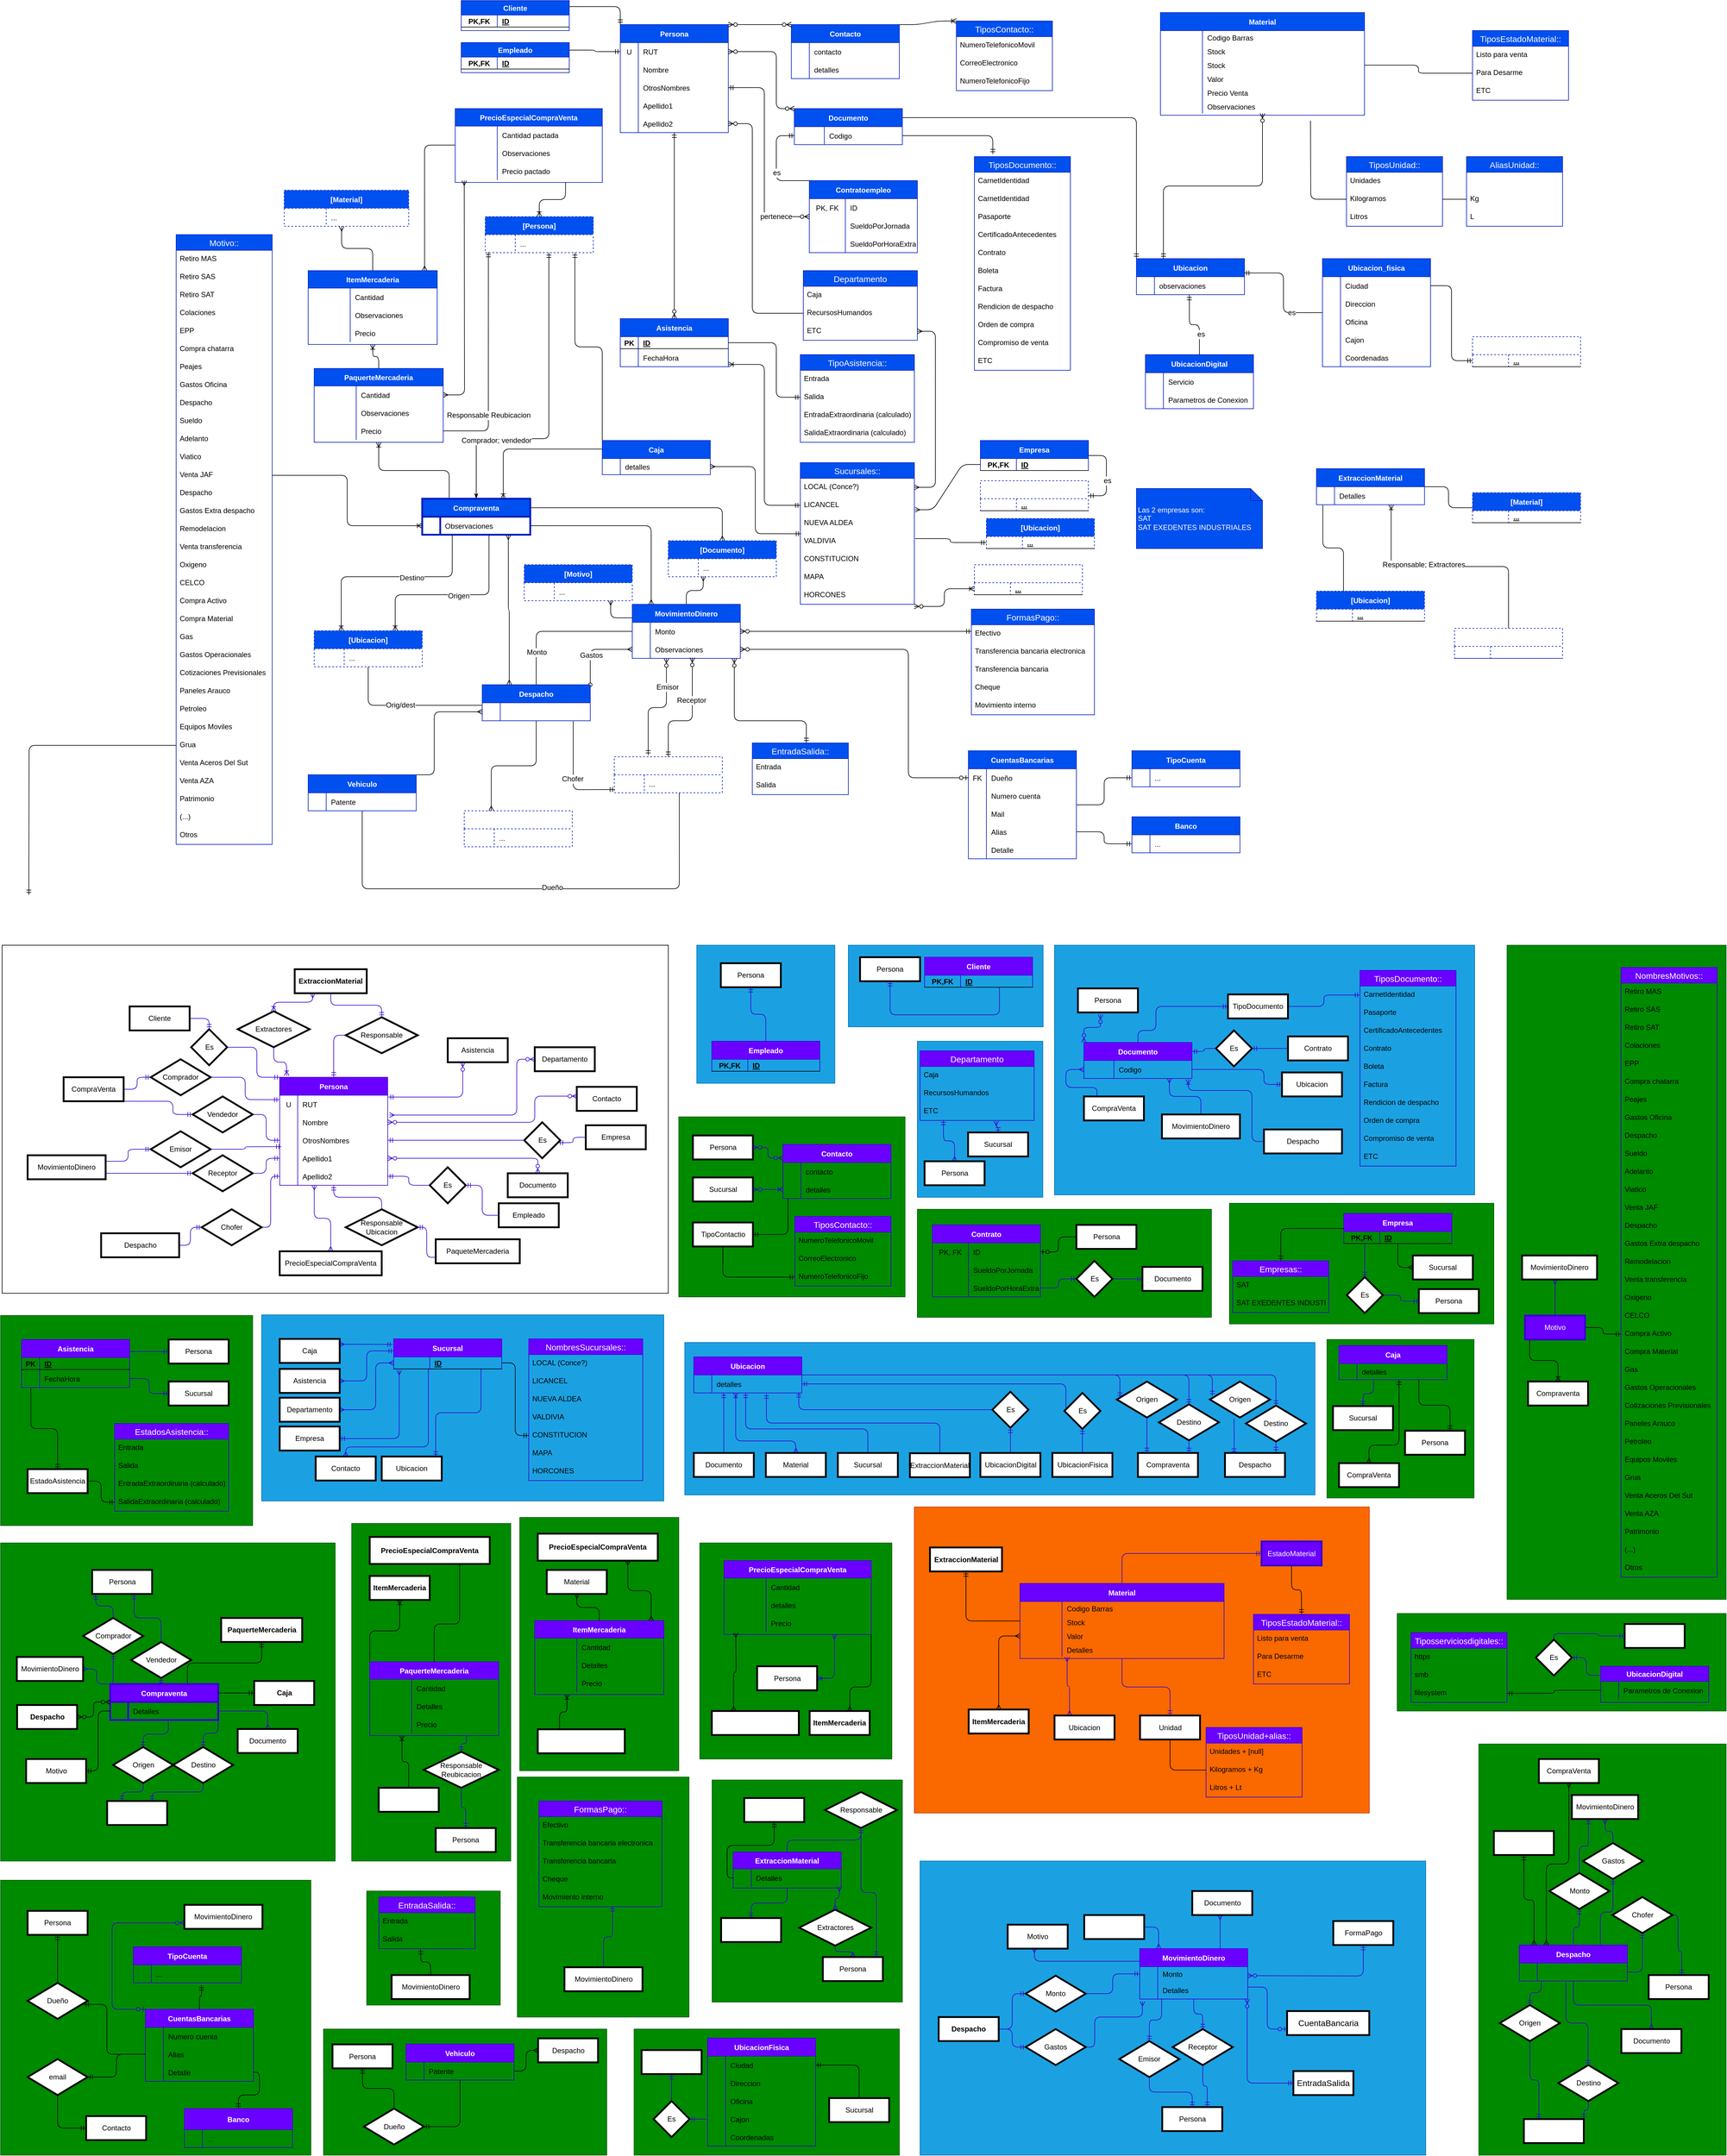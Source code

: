 <mxfile>
    <diagram id="O_PcMDCQ5OYAy6XgtvLH" name="Page-1">
        <mxGraphModel dx="4496" dy="805" grid="1" gridSize="10" guides="1" tooltips="1" connect="1" arrows="1" fold="1" page="1" pageScale="1" pageWidth="3300" pageHeight="4681" math="0" shadow="0">
            <root>
                <mxCell id="0"/>
                <mxCell id="1" parent="0"/>
                <mxCell id="2415" value="" style="verticalLabelPosition=bottom;verticalAlign=top;html=1;shape=mxgraph.basic.rect;fillColor2=none;strokeWidth=1;size=20;indent=5;fontFamily=Helvetica;fontSize=12;fillColor=#008a00;fontColor=#ffffff;strokeColor=#005700;" parent="1" vertex="1">
                    <mxGeometry x="-2477" y="3240" width="222.5" height="190" as="geometry"/>
                </mxCell>
                <mxCell id="2417" value="" style="verticalLabelPosition=bottom;verticalAlign=top;html=1;shape=mxgraph.basic.rect;fillColor2=none;strokeWidth=1;size=20;indent=5;fontFamily=Helvetica;fontSize=12;fillColor=#008a00;fontColor=#ffffff;strokeColor=#005700;" parent="1" vertex="1">
                    <mxGeometry x="-3087" y="3222" width="517" height="458" as="geometry"/>
                </mxCell>
                <mxCell id="2409" value="" style="verticalLabelPosition=bottom;verticalAlign=top;html=1;shape=mxgraph.basic.rect;fillColor2=none;strokeWidth=1;size=20;indent=5;fontFamily=Helvetica;fontSize=12;fillColor=#008a00;fontColor=#ffffff;strokeColor=#005700;" parent="1" vertex="1">
                    <mxGeometry x="-2226" y="3050" width="286" height="400" as="geometry"/>
                </mxCell>
                <mxCell id="2344" value="" style="verticalLabelPosition=bottom;verticalAlign=top;html=1;shape=mxgraph.basic.rect;fillColor2=none;strokeWidth=1;size=20;indent=5;fontFamily=Helvetica;fontSize=12;fillColor=#008a00;fontColor=#ffffff;strokeColor=#005700;" parent="1" vertex="1">
                    <mxGeometry x="-1901.5" y="3055" width="317" height="370" as="geometry"/>
                </mxCell>
                <mxCell id="2309" value="" style="verticalLabelPosition=bottom;verticalAlign=top;html=1;shape=mxgraph.basic.rect;fillColor2=none;strokeWidth=1;size=20;indent=5;fontFamily=Helvetica;fontSize=12;fillColor=#008a00;fontColor=#ffffff;strokeColor=#005700;" parent="1" vertex="1">
                    <mxGeometry x="-2031.5" y="3470" width="442" height="210" as="geometry"/>
                </mxCell>
                <mxCell id="2299" value="" style="verticalLabelPosition=bottom;verticalAlign=top;html=1;shape=mxgraph.basic.rect;fillColor2=none;strokeWidth=1;size=20;indent=5;fontFamily=Helvetica;fontSize=12;fillColor=#008a00;fontColor=#ffffff;strokeColor=#005700;" parent="1" vertex="1">
                    <mxGeometry x="-760" y="2777.5" width="548" height="162.5" as="geometry"/>
                </mxCell>
                <mxCell id="2077" value="" style="verticalLabelPosition=bottom;verticalAlign=top;html=1;shape=mxgraph.basic.rect;fillColor2=none;strokeWidth=1;size=20;indent=5;fontFamily=Helvetica;fontSize=12;fillColor=#1ba1e2;fontColor=#ffffff;strokeColor=#006EAF;" parent="1" vertex="1">
                    <mxGeometry x="-1555" y="3190" width="842.5" height="490" as="geometry"/>
                </mxCell>
                <mxCell id="2244" value="" style="verticalLabelPosition=bottom;verticalAlign=top;html=1;shape=mxgraph.basic.rect;fillColor2=none;strokeWidth=1;size=20;indent=5;fontFamily=Helvetica;fontSize=12;fillColor=#008a00;fontColor=#ffffff;strokeColor=#005700;" parent="1" vertex="1">
                    <mxGeometry x="-624" y="2995" width="412" height="685" as="geometry"/>
                </mxCell>
                <mxCell id="1983" value="" style="verticalLabelPosition=bottom;verticalAlign=top;html=1;shape=mxgraph.basic.rect;fillColor2=none;strokeWidth=1;size=20;indent=5;fontFamily=Helvetica;fontSize=12;fillColor=#fa6800;fontColor=#000000;strokeColor=#C73500;" parent="1" vertex="1">
                    <mxGeometry x="-1564.5" y="2600" width="758" height="510" as="geometry"/>
                </mxCell>
                <mxCell id="1093" value="" style="verticalLabelPosition=bottom;verticalAlign=top;html=1;shape=mxgraph.basic.rect;fillColor2=none;strokeWidth=1;size=20;indent=5;fontFamily=Helvetica;fontSize=12;fillColor=none;" parent="1" vertex="1">
                    <mxGeometry x="-3084.5" y="1664" width="1110" height="580" as="geometry"/>
                </mxCell>
                <mxCell id="1911" value="" style="verticalLabelPosition=bottom;verticalAlign=top;html=1;shape=mxgraph.basic.rect;fillColor2=none;strokeWidth=1;size=20;indent=5;fontFamily=Helvetica;fontSize=12;fillColor=#008a00;fontColor=#ffffff;strokeColor=#005700;" parent="1" vertex="1">
                    <mxGeometry x="-2549" y="3470" width="472" height="210" as="geometry"/>
                </mxCell>
                <mxCell id="1890" value="" style="verticalLabelPosition=bottom;verticalAlign=top;html=1;shape=mxgraph.basic.rect;fillColor2=none;strokeWidth=1;size=20;indent=5;fontFamily=Helvetica;fontSize=12;fillColor=#008a00;fontColor=#ffffff;strokeColor=#005700;" parent="1" vertex="1">
                    <mxGeometry x="-1922" y="2660" width="320" height="360" as="geometry"/>
                </mxCell>
                <mxCell id="1816" value="" style="verticalLabelPosition=bottom;verticalAlign=top;html=1;shape=mxgraph.basic.rect;fillColor2=none;strokeWidth=1;size=20;indent=5;fontFamily=Helvetica;fontSize=12;fillColor=#008a00;fontColor=#ffffff;strokeColor=#005700;" parent="1" vertex="1">
                    <mxGeometry x="-2222" y="2617.5" width="265" height="422" as="geometry"/>
                </mxCell>
                <mxCell id="1773" value="" style="verticalLabelPosition=bottom;verticalAlign=top;html=1;shape=mxgraph.basic.rect;fillColor2=none;strokeWidth=1;size=20;indent=5;fontFamily=Helvetica;fontSize=12;fillColor=#008a00;fontColor=#ffffff;strokeColor=#005700;" parent="1" vertex="1">
                    <mxGeometry x="-2502" y="2627.5" width="265" height="562.5" as="geometry"/>
                </mxCell>
                <mxCell id="1686" value="" style="verticalLabelPosition=bottom;verticalAlign=top;html=1;shape=mxgraph.basic.rect;fillColor2=none;strokeWidth=1;size=20;indent=5;fontFamily=Helvetica;fontSize=12;fillColor=#008a00;fontColor=#ffffff;strokeColor=#005700;" parent="1" vertex="1">
                    <mxGeometry x="-577" y="1664" width="365" height="1090" as="geometry"/>
                </mxCell>
                <mxCell id="1630" value="" style="verticalLabelPosition=bottom;verticalAlign=top;html=1;shape=mxgraph.basic.rect;fillColor2=none;strokeWidth=1;size=20;indent=5;fontFamily=Helvetica;fontSize=12;fillColor=#008a00;fontColor=#ffffff;strokeColor=#005700;" parent="1" vertex="1">
                    <mxGeometry x="-3087" y="2660" width="557.5" height="530" as="geometry"/>
                </mxCell>
                <mxCell id="1422" value="" style="verticalLabelPosition=bottom;verticalAlign=top;html=1;shape=mxgraph.basic.rect;fillColor2=none;strokeWidth=1;size=20;indent=5;fontFamily=Helvetica;fontSize=12;fillColor=#1ba1e2;fontColor=#ffffff;strokeColor=#006EAF;" parent="1" vertex="1">
                    <mxGeometry x="-1947" y="2326" width="1050" height="254" as="geometry"/>
                </mxCell>
                <mxCell id="1463" value="" style="verticalLabelPosition=bottom;verticalAlign=top;html=1;shape=mxgraph.basic.rect;fillColor2=none;strokeWidth=1;size=20;indent=5;fontFamily=Helvetica;fontSize=12;fillColor=#008a00;fontColor=#ffffff;strokeColor=#005700;" parent="1" vertex="1">
                    <mxGeometry x="-877" y="2321" width="245" height="264" as="geometry"/>
                </mxCell>
                <mxCell id="1164" value="" style="verticalLabelPosition=bottom;verticalAlign=top;html=1;shape=mxgraph.basic.rect;fillColor2=none;strokeWidth=1;size=20;indent=5;fontFamily=Helvetica;fontSize=12;fillColor=#008a00;fontColor=#ffffff;strokeColor=#005700;" parent="1" vertex="1">
                    <mxGeometry x="-3087" y="2281" width="420" height="350" as="geometry"/>
                </mxCell>
                <mxCell id="1257" value="" style="verticalLabelPosition=bottom;verticalAlign=top;html=1;shape=mxgraph.basic.rect;fillColor2=none;strokeWidth=1;size=20;indent=5;fontFamily=Helvetica;fontSize=12;fillColor=#008a00;fontColor=#ffffff;strokeColor=#005700;" parent="1" vertex="1">
                    <mxGeometry x="-1039.5" y="2094" width="440.5" height="201" as="geometry"/>
                </mxCell>
                <mxCell id="1233" value="" style="verticalLabelPosition=bottom;verticalAlign=top;html=1;shape=mxgraph.basic.rect;fillColor2=none;strokeWidth=1;size=20;indent=5;fontFamily=Helvetica;fontSize=12;fillColor=#1ba1e2;fontColor=#ffffff;strokeColor=#006EAF;" parent="1" vertex="1">
                    <mxGeometry x="-2652" y="2280" width="670" height="310" as="geometry"/>
                </mxCell>
                <mxCell id="1109" value="" style="verticalLabelPosition=bottom;verticalAlign=top;html=1;shape=mxgraph.basic.rect;fillColor2=none;strokeWidth=1;size=20;indent=5;fontFamily=Helvetica;fontSize=12;fillColor=#1ba1e2;fontColor=#ffffff;strokeColor=#006EAF;" parent="1" vertex="1">
                    <mxGeometry x="-1559.5" y="1824" width="209" height="260" as="geometry"/>
                </mxCell>
                <mxCell id="1083" value="" style="verticalLabelPosition=bottom;verticalAlign=top;html=1;shape=mxgraph.basic.rect;fillColor2=none;strokeWidth=1;size=20;indent=5;fontFamily=Helvetica;fontSize=12;fillColor=#1ba1e2;fontColor=#ffffff;strokeColor=#006EAF;" parent="1" vertex="1">
                    <mxGeometry x="-1927" y="1664" width="230" height="230" as="geometry"/>
                </mxCell>
                <mxCell id="1076" value="" style="verticalLabelPosition=bottom;verticalAlign=top;html=1;shape=mxgraph.basic.rect;fillColor2=none;strokeWidth=1;size=20;indent=5;fontFamily=Helvetica;fontSize=12;fillColor=#008a00;fontColor=#ffffff;strokeColor=#005700;" parent="1" vertex="1">
                    <mxGeometry x="-1559.5" y="2104" width="490" height="180" as="geometry"/>
                </mxCell>
                <mxCell id="1058" value="" style="verticalLabelPosition=bottom;verticalAlign=top;html=1;shape=mxgraph.basic.rect;fillColor2=none;strokeWidth=1;size=20;indent=5;fontFamily=Helvetica;fontSize=12;fillColor=#1ba1e2;fontColor=#ffffff;strokeColor=#006EAF;" parent="1" vertex="1">
                    <mxGeometry x="-1331" y="1664" width="700" height="416" as="geometry"/>
                </mxCell>
                <mxCell id="993" value="" style="verticalLabelPosition=bottom;verticalAlign=top;html=1;shape=mxgraph.basic.rect;fillColor2=none;strokeWidth=1;size=20;indent=5;fontFamily=Helvetica;fontSize=12;fillColor=#008a00;fontColor=#ffffff;strokeColor=#005700;" parent="1" vertex="1">
                    <mxGeometry x="-1957" y="1950" width="377" height="300" as="geometry"/>
                </mxCell>
                <object label="Persona" id="2">
                    <mxCell style="shape=table;startSize=30;container=1;collapsible=1;childLayout=tableLayout;fixedRows=1;rowLines=0;fontStyle=1;align=center;resizeLast=1;fillColor=#0050ef;fontColor=#ffffff;strokeColor=#001DBC;" parent="1" vertex="1">
                        <mxGeometry x="-2054.5" y="130" width="180" height="180" as="geometry"/>
                    </mxCell>
                </object>
                <mxCell id="6" value="" style="shape=partialRectangle;collapsible=0;dropTarget=0;pointerEvents=0;fillColor=none;top=0;left=0;bottom=0;right=0;points=[[0,0.5],[1,0.5]];portConstraint=eastwest;" parent="2" vertex="1">
                    <mxGeometry y="30" width="180" height="30" as="geometry"/>
                </mxCell>
                <mxCell id="7" value="U" style="shape=partialRectangle;connectable=0;fillColor=none;top=0;left=0;bottom=0;right=0;editable=1;overflow=hidden;" parent="6" vertex="1">
                    <mxGeometry width="30" height="30" as="geometry">
                        <mxRectangle width="30" height="30" as="alternateBounds"/>
                    </mxGeometry>
                </mxCell>
                <mxCell id="8" value="RUT" style="shape=partialRectangle;connectable=0;fillColor=none;top=0;left=0;bottom=0;right=0;align=left;spacingLeft=6;overflow=hidden;" parent="6" vertex="1">
                    <mxGeometry x="30" width="150" height="30" as="geometry">
                        <mxRectangle width="150" height="30" as="alternateBounds"/>
                    </mxGeometry>
                </mxCell>
                <mxCell id="9" value="" style="shape=partialRectangle;collapsible=0;dropTarget=0;pointerEvents=0;fillColor=none;top=0;left=0;bottom=0;right=0;points=[[0,0.5],[1,0.5]];portConstraint=eastwest;" parent="2" vertex="1">
                    <mxGeometry y="60" width="180" height="30" as="geometry"/>
                </mxCell>
                <mxCell id="10" value="" style="shape=partialRectangle;connectable=0;fillColor=none;top=0;left=0;bottom=0;right=0;editable=1;overflow=hidden;" parent="9" vertex="1">
                    <mxGeometry width="30" height="30" as="geometry">
                        <mxRectangle width="30" height="30" as="alternateBounds"/>
                    </mxGeometry>
                </mxCell>
                <mxCell id="11" value="Nombre" style="shape=partialRectangle;connectable=0;fillColor=none;top=0;left=0;bottom=0;right=0;align=left;spacingLeft=6;overflow=hidden;" parent="9" vertex="1">
                    <mxGeometry x="30" width="150" height="30" as="geometry">
                        <mxRectangle width="150" height="30" as="alternateBounds"/>
                    </mxGeometry>
                </mxCell>
                <mxCell id="12" value="" style="shape=partialRectangle;collapsible=0;dropTarget=0;pointerEvents=0;fillColor=none;top=0;left=0;bottom=0;right=0;points=[[0,0.5],[1,0.5]];portConstraint=eastwest;" parent="2" vertex="1">
                    <mxGeometry y="90" width="180" height="30" as="geometry"/>
                </mxCell>
                <mxCell id="13" value="" style="shape=partialRectangle;connectable=0;fillColor=none;top=0;left=0;bottom=0;right=0;editable=1;overflow=hidden;" parent="12" vertex="1">
                    <mxGeometry width="30" height="30" as="geometry">
                        <mxRectangle width="30" height="30" as="alternateBounds"/>
                    </mxGeometry>
                </mxCell>
                <mxCell id="14" value="OtrosNombres" style="shape=partialRectangle;connectable=0;fillColor=none;top=0;left=0;bottom=0;right=0;align=left;spacingLeft=6;overflow=hidden;" parent="12" vertex="1">
                    <mxGeometry x="30" width="150" height="30" as="geometry">
                        <mxRectangle width="150" height="30" as="alternateBounds"/>
                    </mxGeometry>
                </mxCell>
                <mxCell id="18" value="" style="shape=partialRectangle;collapsible=0;dropTarget=0;pointerEvents=0;fillColor=none;top=0;left=0;bottom=0;right=0;points=[[0,0.5],[1,0.5]];portConstraint=eastwest;" parent="2" vertex="1">
                    <mxGeometry y="120" width="180" height="30" as="geometry"/>
                </mxCell>
                <mxCell id="19" value="" style="shape=partialRectangle;connectable=0;fillColor=none;top=0;left=0;bottom=0;right=0;editable=1;overflow=hidden;" parent="18" vertex="1">
                    <mxGeometry width="30" height="30" as="geometry">
                        <mxRectangle width="30" height="30" as="alternateBounds"/>
                    </mxGeometry>
                </mxCell>
                <mxCell id="20" value="Apellido1" style="shape=partialRectangle;connectable=0;fillColor=none;top=0;left=0;bottom=0;right=0;align=left;spacingLeft=6;overflow=hidden;" parent="18" vertex="1">
                    <mxGeometry x="30" width="150" height="30" as="geometry">
                        <mxRectangle width="150" height="30" as="alternateBounds"/>
                    </mxGeometry>
                </mxCell>
                <mxCell id="21" value="" style="shape=partialRectangle;collapsible=0;dropTarget=0;pointerEvents=0;fillColor=none;top=0;left=0;bottom=0;right=0;points=[[0,0.5],[1,0.5]];portConstraint=eastwest;" parent="2" vertex="1">
                    <mxGeometry y="150" width="180" height="30" as="geometry"/>
                </mxCell>
                <mxCell id="22" value="" style="shape=partialRectangle;connectable=0;fillColor=none;top=0;left=0;bottom=0;right=0;editable=1;overflow=hidden;" parent="21" vertex="1">
                    <mxGeometry width="30" height="30" as="geometry">
                        <mxRectangle width="30" height="30" as="alternateBounds"/>
                    </mxGeometry>
                </mxCell>
                <mxCell id="23" value="Apellido2" style="shape=partialRectangle;connectable=0;fillColor=none;top=0;left=0;bottom=0;right=0;align=left;spacingLeft=6;overflow=hidden;" parent="21" vertex="1">
                    <mxGeometry x="30" width="150" height="30" as="geometry">
                        <mxRectangle width="150" height="30" as="alternateBounds"/>
                    </mxGeometry>
                </mxCell>
                <object label="Contacto" id="27">
                    <mxCell style="shape=table;startSize=30;container=1;collapsible=1;childLayout=tableLayout;fixedRows=1;rowLines=0;fontStyle=1;align=center;resizeLast=1;fillColor=#0050ef;fontColor=#ffffff;strokeColor=#001DBC;" parent="1" vertex="1">
                        <mxGeometry x="-1769.5" y="130" width="180" height="90" as="geometry"/>
                    </mxCell>
                </object>
                <mxCell id="34" value="" style="shape=partialRectangle;collapsible=0;dropTarget=0;pointerEvents=0;fillColor=none;top=0;left=0;bottom=0;right=0;points=[[0,0.5],[1,0.5]];portConstraint=eastwest;" parent="27" vertex="1">
                    <mxGeometry y="30" width="180" height="30" as="geometry"/>
                </mxCell>
                <mxCell id="35" value="" style="shape=partialRectangle;connectable=0;fillColor=none;top=0;left=0;bottom=0;right=0;editable=1;overflow=hidden;" parent="34" vertex="1">
                    <mxGeometry width="30" height="30" as="geometry">
                        <mxRectangle width="30" height="30" as="alternateBounds"/>
                    </mxGeometry>
                </mxCell>
                <mxCell id="36" value="contacto" style="shape=partialRectangle;connectable=0;fillColor=none;top=0;left=0;bottom=0;right=0;align=left;spacingLeft=6;overflow=hidden;" parent="34" vertex="1">
                    <mxGeometry x="30" width="150" height="30" as="geometry">
                        <mxRectangle width="150" height="30" as="alternateBounds"/>
                    </mxGeometry>
                </mxCell>
                <mxCell id="958" value="" style="shape=partialRectangle;collapsible=0;dropTarget=0;pointerEvents=0;fillColor=none;top=0;left=0;bottom=0;right=0;points=[[0,0.5],[1,0.5]];portConstraint=eastwest;" parent="27" vertex="1">
                    <mxGeometry y="60" width="180" height="30" as="geometry"/>
                </mxCell>
                <mxCell id="959" value="" style="shape=partialRectangle;connectable=0;fillColor=none;top=0;left=0;bottom=0;right=0;editable=1;overflow=hidden;" parent="958" vertex="1">
                    <mxGeometry width="30" height="30" as="geometry">
                        <mxRectangle width="30" height="30" as="alternateBounds"/>
                    </mxGeometry>
                </mxCell>
                <mxCell id="960" value="detalles" style="shape=partialRectangle;connectable=0;fillColor=none;top=0;left=0;bottom=0;right=0;align=left;spacingLeft=6;overflow=hidden;" parent="958" vertex="1">
                    <mxGeometry x="30" width="150" height="30" as="geometry">
                        <mxRectangle width="150" height="30" as="alternateBounds"/>
                    </mxGeometry>
                </mxCell>
                <mxCell id="46" value="TiposContacto::" style="swimlane;fontStyle=0;childLayout=stackLayout;horizontal=1;startSize=26;horizontalStack=0;resizeParent=1;resizeParentMax=0;resizeLast=0;collapsible=1;marginBottom=0;align=center;fontSize=14;fillColor=#0050ef;fontColor=#ffffff;strokeColor=#001DBC;" parent="1" vertex="1">
                    <mxGeometry x="-1494.5" y="124" width="160" height="116" as="geometry"/>
                </mxCell>
                <mxCell id="47" value="NumeroTelefonicoMovil" style="text;spacingLeft=4;spacingRight=4;overflow=hidden;rotatable=0;points=[[0,0.5],[1,0.5]];portConstraint=eastwest;fontSize=12;" parent="46" vertex="1">
                    <mxGeometry y="26" width="160" height="30" as="geometry"/>
                </mxCell>
                <mxCell id="48" value="CorreoElectronico" style="text;spacingLeft=4;spacingRight=4;overflow=hidden;rotatable=0;points=[[0,0.5],[1,0.5]];portConstraint=eastwest;fontSize=12;" parent="46" vertex="1">
                    <mxGeometry y="56" width="160" height="30" as="geometry"/>
                </mxCell>
                <mxCell id="49" value="NumeroTelefonicoFijo" style="text;strokeColor=none;fillColor=none;spacingLeft=4;spacingRight=4;overflow=hidden;rotatable=0;points=[[0,0.5],[1,0.5]];portConstraint=eastwest;fontSize=12;" parent="46" vertex="1">
                    <mxGeometry y="86" width="160" height="30" as="geometry"/>
                </mxCell>
                <mxCell id="998" style="edgeStyle=orthogonalEdgeStyle;shape=connector;rounded=1;html=1;exitX=1;exitY=0.25;exitDx=0;exitDy=0;entryX=0;entryY=0;entryDx=0;entryDy=0;labelBackgroundColor=default;fontFamily=Helvetica;fontSize=12;fontColor=default;startArrow=none;startFill=0;endArrow=ERmandOne;endFill=0;strokeColor=default;" parent="1" source="57" target="542" edge="1">
                    <mxGeometry relative="1" as="geometry"/>
                </mxCell>
                <object label="Documento" id="57">
                    <mxCell style="shape=table;startSize=30;container=1;collapsible=1;childLayout=tableLayout;fixedRows=1;rowLines=0;fontStyle=1;align=center;resizeLast=1;fillColor=#0050ef;fontColor=#ffffff;strokeColor=#001DBC;" parent="1" vertex="1">
                        <mxGeometry x="-1764.5" y="270" width="180" height="60" as="geometry"/>
                    </mxCell>
                </object>
                <mxCell id="411" value="" style="shape=partialRectangle;collapsible=0;dropTarget=0;pointerEvents=0;fillColor=none;top=0;left=0;bottom=0;right=0;points=[[0,0.5],[1,0.5]];portConstraint=eastwest;" parent="57" vertex="1">
                    <mxGeometry y="30" width="180" height="30" as="geometry"/>
                </mxCell>
                <mxCell id="412" value="" style="shape=partialRectangle;connectable=0;fillColor=none;top=0;left=0;bottom=0;right=0;editable=1;overflow=hidden;" parent="411" vertex="1">
                    <mxGeometry width="50" height="30" as="geometry">
                        <mxRectangle width="50" height="30" as="alternateBounds"/>
                    </mxGeometry>
                </mxCell>
                <mxCell id="413" value="Codigo" style="shape=partialRectangle;connectable=0;fillColor=none;top=0;left=0;bottom=0;right=0;align=left;spacingLeft=6;overflow=hidden;" parent="411" vertex="1">
                    <mxGeometry x="50" width="130" height="30" as="geometry">
                        <mxRectangle width="130" height="30" as="alternateBounds"/>
                    </mxGeometry>
                </mxCell>
                <mxCell id="67" value="TiposDocumento::" style="swimlane;fontStyle=0;childLayout=stackLayout;horizontal=1;startSize=26;horizontalStack=0;resizeParent=1;resizeParentMax=0;resizeLast=0;collapsible=1;marginBottom=0;align=center;fontSize=14;fillColor=#0050ef;fontColor=#ffffff;strokeColor=#001DBC;" parent="1" vertex="1">
                    <mxGeometry x="-1464.5" y="350" width="160" height="356" as="geometry"/>
                </mxCell>
                <mxCell id="68" value="CarnetIdentidad" style="text;strokeColor=none;fillColor=none;spacingLeft=4;spacingRight=4;overflow=hidden;rotatable=0;points=[[0,0.5],[1,0.5]];portConstraint=eastwest;fontSize=12;" parent="67" vertex="1">
                    <mxGeometry y="26" width="160" height="30" as="geometry"/>
                </mxCell>
                <mxCell id="511" value="CarnetIdentidad" style="text;strokeColor=none;fillColor=none;spacingLeft=4;spacingRight=4;overflow=hidden;rotatable=0;points=[[0,0.5],[1,0.5]];portConstraint=eastwest;fontSize=12;" parent="67" vertex="1">
                    <mxGeometry y="56" width="160" height="30" as="geometry"/>
                </mxCell>
                <mxCell id="69" value="Pasaporte" style="text;strokeColor=none;fillColor=none;spacingLeft=4;spacingRight=4;overflow=hidden;rotatable=0;points=[[0,0.5],[1,0.5]];portConstraint=eastwest;fontSize=12;" parent="67" vertex="1">
                    <mxGeometry y="86" width="160" height="30" as="geometry"/>
                </mxCell>
                <mxCell id="71" value="CertificadoAntecedentes" style="text;strokeColor=none;fillColor=none;spacingLeft=4;spacingRight=4;overflow=hidden;rotatable=0;points=[[0,0.5],[1,0.5]];portConstraint=eastwest;fontSize=12;" parent="67" vertex="1">
                    <mxGeometry y="116" width="160" height="30" as="geometry"/>
                </mxCell>
                <mxCell id="136" value="Contrato" style="text;strokeColor=none;fillColor=none;spacingLeft=4;spacingRight=4;overflow=hidden;rotatable=0;points=[[0,0.5],[1,0.5]];portConstraint=eastwest;fontSize=12;" parent="67" vertex="1">
                    <mxGeometry y="146" width="160" height="30" as="geometry"/>
                </mxCell>
                <mxCell id="72" value="Boleta" style="text;strokeColor=none;fillColor=none;spacingLeft=4;spacingRight=4;overflow=hidden;rotatable=0;points=[[0,0.5],[1,0.5]];portConstraint=eastwest;fontSize=12;" parent="67" vertex="1">
                    <mxGeometry y="176" width="160" height="30" as="geometry"/>
                </mxCell>
                <mxCell id="212" value="Factura" style="text;strokeColor=none;fillColor=none;spacingLeft=4;spacingRight=4;overflow=hidden;rotatable=0;points=[[0,0.5],[1,0.5]];portConstraint=eastwest;fontSize=12;" parent="67" vertex="1">
                    <mxGeometry y="206" width="160" height="30" as="geometry"/>
                </mxCell>
                <mxCell id="745" value="Rendicion de despacho" style="text;strokeColor=none;fillColor=none;spacingLeft=4;spacingRight=4;overflow=hidden;rotatable=0;points=[[0,0.5],[1,0.5]];portConstraint=eastwest;fontSize=12;" parent="67" vertex="1">
                    <mxGeometry y="236" width="160" height="30" as="geometry"/>
                </mxCell>
                <mxCell id="1012" value="Orden de compra" style="text;strokeColor=none;fillColor=none;spacingLeft=4;spacingRight=4;overflow=hidden;rotatable=0;points=[[0,0.5],[1,0.5]];portConstraint=eastwest;fontSize=12;" parent="67" vertex="1">
                    <mxGeometry y="266" width="160" height="30" as="geometry"/>
                </mxCell>
                <mxCell id="1013" value="Compromiso de venta" style="text;strokeColor=none;fillColor=none;spacingLeft=4;spacingRight=4;overflow=hidden;rotatable=0;points=[[0,0.5],[1,0.5]];portConstraint=eastwest;fontSize=12;" parent="67" vertex="1">
                    <mxGeometry y="296" width="160" height="30" as="geometry"/>
                </mxCell>
                <mxCell id="211" value="ETC" style="text;strokeColor=none;fillColor=none;spacingLeft=4;spacingRight=4;overflow=hidden;rotatable=0;points=[[0,0.5],[1,0.5]];portConstraint=eastwest;fontSize=12;" parent="67" vertex="1">
                    <mxGeometry y="326" width="160" height="30" as="geometry"/>
                </mxCell>
                <object label="Empleado" id="103">
                    <mxCell style="shape=table;startSize=24;container=1;collapsible=1;childLayout=tableLayout;fixedRows=1;rowLines=0;fontStyle=1;align=center;resizeLast=1;fillColor=#0050ef;fontColor=#ffffff;strokeColor=#001DBC;" parent="1" vertex="1">
                        <mxGeometry x="-2319.5" y="160" width="180" height="50" as="geometry"/>
                    </mxCell>
                </object>
                <mxCell id="104" value="" style="shape=partialRectangle;collapsible=0;dropTarget=0;pointerEvents=0;fillColor=none;top=0;left=0;bottom=1;right=0;points=[[0,0.5],[1,0.5]];portConstraint=eastwest;" parent="103" vertex="1">
                    <mxGeometry y="24" width="180" height="20" as="geometry"/>
                </mxCell>
                <mxCell id="105" value="PK,FK" style="shape=partialRectangle;connectable=0;fillColor=none;top=0;left=0;bottom=0;right=0;fontStyle=1;overflow=hidden;" parent="104" vertex="1">
                    <mxGeometry width="60" height="20" as="geometry">
                        <mxRectangle width="60" height="20" as="alternateBounds"/>
                    </mxGeometry>
                </mxCell>
                <mxCell id="106" value="ID" style="shape=partialRectangle;connectable=0;fillColor=none;top=0;left=0;bottom=0;right=0;align=left;spacingLeft=6;fontStyle=5;overflow=hidden;" parent="104" vertex="1">
                    <mxGeometry x="60" width="120" height="20" as="geometry">
                        <mxRectangle width="120" height="20" as="alternateBounds"/>
                    </mxGeometry>
                </mxCell>
                <mxCell id="510" style="edgeStyle=elbowEdgeStyle;shape=connector;rounded=1;html=1;exitX=0.5;exitY=0;exitDx=0;exitDy=0;labelBackgroundColor=default;fontFamily=Helvetica;fontSize=12;fontColor=default;startArrow=ERzeroToMany;startFill=0;endArrow=ERmandOne;endFill=0;strokeColor=default;elbow=vertical;" parent="1" source="137" target="21" edge="1">
                    <mxGeometry relative="1" as="geometry"/>
                </mxCell>
                <object label="Asistencia" id="137">
                    <mxCell style="shape=table;startSize=30;container=1;collapsible=1;childLayout=tableLayout;fixedRows=1;rowLines=0;fontStyle=1;align=center;resizeLast=1;fillColor=#0050ef;fontColor=#ffffff;strokeColor=#001DBC;" parent="1" vertex="1">
                        <mxGeometry x="-2054.5" y="620" width="180" height="80" as="geometry"/>
                    </mxCell>
                </object>
                <mxCell id="138" value="" style="shape=partialRectangle;collapsible=0;dropTarget=0;pointerEvents=0;fillColor=none;top=0;left=0;bottom=1;right=0;points=[[0,0.5],[1,0.5]];portConstraint=eastwest;" parent="137" vertex="1">
                    <mxGeometry y="30" width="180" height="20" as="geometry"/>
                </mxCell>
                <mxCell id="139" value="PK" style="shape=partialRectangle;connectable=0;fillColor=none;top=0;left=0;bottom=0;right=0;fontStyle=1;overflow=hidden;" parent="138" vertex="1">
                    <mxGeometry width="30" height="20" as="geometry">
                        <mxRectangle width="30" height="20" as="alternateBounds"/>
                    </mxGeometry>
                </mxCell>
                <mxCell id="140" value="ID" style="shape=partialRectangle;connectable=0;fillColor=none;top=0;left=0;bottom=0;right=0;align=left;spacingLeft=6;fontStyle=5;overflow=hidden;" parent="138" vertex="1">
                    <mxGeometry x="30" width="150" height="20" as="geometry">
                        <mxRectangle width="150" height="20" as="alternateBounds"/>
                    </mxGeometry>
                </mxCell>
                <mxCell id="144" value="" style="shape=partialRectangle;collapsible=0;dropTarget=0;pointerEvents=0;fillColor=none;top=0;left=0;bottom=0;right=0;points=[[0,0.5],[1,0.5]];portConstraint=eastwest;" parent="137" vertex="1">
                    <mxGeometry y="50" width="180" height="30" as="geometry"/>
                </mxCell>
                <mxCell id="145" value="" style="shape=partialRectangle;connectable=0;fillColor=none;top=0;left=0;bottom=0;right=0;editable=1;overflow=hidden;" parent="144" vertex="1">
                    <mxGeometry width="30" height="30" as="geometry">
                        <mxRectangle width="30" height="30" as="alternateBounds"/>
                    </mxGeometry>
                </mxCell>
                <mxCell id="146" value="FechaHora" style="shape=partialRectangle;connectable=0;fillColor=none;top=0;left=0;bottom=0;right=0;align=left;spacingLeft=6;overflow=hidden;" parent="144" vertex="1">
                    <mxGeometry x="30" width="150" height="30" as="geometry">
                        <mxRectangle width="150" height="30" as="alternateBounds"/>
                    </mxGeometry>
                </mxCell>
                <mxCell id="150" value="Departamento" style="swimlane;fontStyle=0;childLayout=stackLayout;horizontal=1;startSize=26;horizontalStack=0;resizeParent=1;resizeParentMax=0;resizeLast=0;collapsible=1;marginBottom=0;align=center;fontSize=14;fillColor=#0050ef;fontColor=#ffffff;strokeColor=#001DBC;" parent="1" vertex="1">
                    <mxGeometry x="-1749.5" y="540" width="190" height="116" as="geometry"/>
                </mxCell>
                <mxCell id="151" value="Caja&#10;" style="text;strokeColor=none;fillColor=none;spacingLeft=4;spacingRight=4;overflow=hidden;rotatable=0;points=[[0,0.5],[1,0.5]];portConstraint=eastwest;fontSize=12;" parent="150" vertex="1">
                    <mxGeometry y="26" width="190" height="30" as="geometry"/>
                </mxCell>
                <mxCell id="152" value="RecursosHumandos" style="text;strokeColor=none;fillColor=none;spacingLeft=4;spacingRight=4;overflow=hidden;rotatable=0;points=[[0,0.5],[1,0.5]];portConstraint=eastwest;fontSize=12;" parent="150" vertex="1">
                    <mxGeometry y="56" width="190" height="30" as="geometry"/>
                </mxCell>
                <mxCell id="155" value="ETC" style="text;strokeColor=none;fillColor=none;spacingLeft=4;spacingRight=4;overflow=hidden;rotatable=0;points=[[0,0.5],[1,0.5]];portConstraint=eastwest;fontSize=12;" parent="150" vertex="1">
                    <mxGeometry y="86" width="190" height="30" as="geometry"/>
                </mxCell>
                <mxCell id="160" value="TipoAsistencia::" style="swimlane;fontStyle=0;childLayout=stackLayout;horizontal=1;startSize=26;horizontalStack=0;resizeParent=1;resizeParentMax=0;resizeLast=0;collapsible=1;marginBottom=0;align=center;fontSize=14;fillColor=#0050ef;fontColor=#ffffff;strokeColor=#001DBC;" parent="1" vertex="1">
                    <mxGeometry x="-1754.5" y="680" width="190" height="146" as="geometry"/>
                </mxCell>
                <mxCell id="161" value="Entrada" style="text;strokeColor=none;fillColor=none;spacingLeft=4;spacingRight=4;overflow=hidden;rotatable=0;points=[[0,0.5],[1,0.5]];portConstraint=eastwest;fontSize=12;" parent="160" vertex="1">
                    <mxGeometry y="26" width="190" height="30" as="geometry"/>
                </mxCell>
                <mxCell id="162" value="Salida" style="text;strokeColor=none;fillColor=none;spacingLeft=4;spacingRight=4;overflow=hidden;rotatable=0;points=[[0,0.5],[1,0.5]];portConstraint=eastwest;fontSize=12;" parent="160" vertex="1">
                    <mxGeometry y="56" width="190" height="30" as="geometry"/>
                </mxCell>
                <mxCell id="163" value="EntradaExtraordinaria (calculado)" style="text;strokeColor=none;fillColor=none;spacingLeft=4;spacingRight=4;overflow=hidden;rotatable=0;points=[[0,0.5],[1,0.5]];portConstraint=eastwest;fontSize=12;" parent="160" vertex="1">
                    <mxGeometry y="86" width="190" height="30" as="geometry"/>
                </mxCell>
                <mxCell id="182" value="SalidaExtraordinaria (calculado)" style="text;strokeColor=none;fillColor=none;spacingLeft=4;spacingRight=4;overflow=hidden;rotatable=0;points=[[0,0.5],[1,0.5]];portConstraint=eastwest;fontSize=12;" parent="160" vertex="1">
                    <mxGeometry y="116" width="190" height="30" as="geometry"/>
                </mxCell>
                <mxCell id="185" value="Sucursales::" style="swimlane;fontStyle=0;childLayout=stackLayout;horizontal=1;startSize=26;horizontalStack=0;resizeParent=1;resizeParentMax=0;resizeLast=0;collapsible=1;marginBottom=0;align=center;fontSize=14;fillColor=#0050ef;fontColor=#ffffff;strokeColor=#001DBC;" parent="1" vertex="1">
                    <mxGeometry x="-1754.5" y="860" width="190" height="236" as="geometry"/>
                </mxCell>
                <mxCell id="186" value="LOCAL (Conce?) " style="text;strokeColor=none;fillColor=none;spacingLeft=4;spacingRight=4;overflow=hidden;rotatable=0;points=[[0,0.5],[1,0.5]];portConstraint=eastwest;fontSize=12;" parent="185" vertex="1">
                    <mxGeometry y="26" width="190" height="30" as="geometry"/>
                </mxCell>
                <mxCell id="187" value="LICANCEL" style="text;strokeColor=none;fillColor=none;spacingLeft=4;spacingRight=4;overflow=hidden;rotatable=0;points=[[0,0.5],[1,0.5]];portConstraint=eastwest;fontSize=12;" parent="185" vertex="1">
                    <mxGeometry y="56" width="190" height="30" as="geometry"/>
                </mxCell>
                <mxCell id="188" value="NUEVA ALDEA" style="text;strokeColor=none;fillColor=none;spacingLeft=4;spacingRight=4;overflow=hidden;rotatable=0;points=[[0,0.5],[1,0.5]];portConstraint=eastwest;fontSize=12;" parent="185" vertex="1">
                    <mxGeometry y="86" width="190" height="30" as="geometry"/>
                </mxCell>
                <mxCell id="189" value="VALDIVIA" style="text;strokeColor=none;fillColor=none;spacingLeft=4;spacingRight=4;overflow=hidden;rotatable=0;points=[[0,0.5],[1,0.5]];portConstraint=eastwest;fontSize=12;" parent="185" vertex="1">
                    <mxGeometry y="116" width="190" height="30" as="geometry"/>
                </mxCell>
                <mxCell id="196" value="CONSTITUCION" style="text;strokeColor=none;fillColor=none;spacingLeft=4;spacingRight=4;overflow=hidden;rotatable=0;points=[[0,0.5],[1,0.5]];portConstraint=eastwest;fontSize=12;" parent="185" vertex="1">
                    <mxGeometry y="146" width="190" height="30" as="geometry"/>
                </mxCell>
                <mxCell id="195" value="MAPA" style="text;strokeColor=none;fillColor=none;spacingLeft=4;spacingRight=4;overflow=hidden;rotatable=0;points=[[0,0.5],[1,0.5]];portConstraint=eastwest;fontSize=12;" parent="185" vertex="1">
                    <mxGeometry y="176" width="190" height="30" as="geometry"/>
                </mxCell>
                <mxCell id="194" value="HORCONES" style="text;strokeColor=none;fillColor=none;spacingLeft=4;spacingRight=4;overflow=hidden;rotatable=0;points=[[0,0.5],[1,0.5]];portConstraint=eastwest;fontSize=12;" parent="185" vertex="1">
                    <mxGeometry y="206" width="190" height="30" as="geometry"/>
                </mxCell>
                <mxCell id="1423" style="edgeStyle=orthogonalEdgeStyle;shape=connector;rounded=1;html=1;entryX=0.83;entryY=1;entryDx=0;entryDy=0;entryPerimeter=0;labelBackgroundColor=default;fontFamily=Helvetica;fontSize=12;fontColor=default;startArrow=none;startFill=0;endArrow=ERmandOne;endFill=0;strokeColor=default;" parent="1" source="213" target="815" edge="1">
                    <mxGeometry relative="1" as="geometry">
                        <Array as="points">
                            <mxPoint x="-2084.5" y="667"/>
                            <mxPoint x="-2130.5" y="667"/>
                        </Array>
                    </mxGeometry>
                </mxCell>
                <object label="Caja" id="213">
                    <mxCell style="shape=table;startSize=30;container=1;collapsible=1;childLayout=tableLayout;fixedRows=1;rowLines=0;fontStyle=1;align=center;resizeLast=1;fillColor=#0050ef;fontColor=#ffffff;strokeColor=#001DBC;" parent="1" vertex="1">
                        <mxGeometry x="-2084.5" y="823" width="180" height="57" as="geometry"/>
                    </mxCell>
                </object>
                <mxCell id="223" value="" style="shape=partialRectangle;collapsible=0;dropTarget=0;pointerEvents=0;fillColor=none;top=0;left=0;bottom=0;right=0;points=[[0,0.5],[1,0.5]];portConstraint=eastwest;" parent="213" vertex="1">
                    <mxGeometry y="30" width="180" height="27" as="geometry"/>
                </mxCell>
                <mxCell id="224" value="" style="shape=partialRectangle;connectable=0;fillColor=none;top=0;left=0;bottom=0;right=0;editable=1;overflow=hidden;" parent="223" vertex="1">
                    <mxGeometry width="30" height="27" as="geometry">
                        <mxRectangle width="30" height="27" as="alternateBounds"/>
                    </mxGeometry>
                </mxCell>
                <mxCell id="225" value="detalles" style="shape=partialRectangle;connectable=0;fillColor=none;top=0;left=0;bottom=0;right=0;align=left;spacingLeft=6;overflow=hidden;" parent="223" vertex="1">
                    <mxGeometry x="30" width="150" height="27" as="geometry">
                        <mxRectangle width="150" height="27" as="alternateBounds"/>
                    </mxGeometry>
                </mxCell>
                <mxCell id="508" style="edgeStyle=orthogonalEdgeStyle;shape=connector;rounded=1;html=1;labelBackgroundColor=default;fontFamily=Helvetica;fontSize=12;fontColor=default;startArrow=ERzeroToMany;startFill=0;endArrow=ERmandOne;endFill=0;strokeColor=default;" parent="1" source="238" target="279" edge="1">
                    <mxGeometry relative="1" as="geometry">
                        <Array as="points">
                            <mxPoint x="-1864.5" y="1290"/>
                            <mxPoint x="-1744.5" y="1290"/>
                        </Array>
                    </mxGeometry>
                </mxCell>
                <mxCell id="535" style="edgeStyle=orthogonalEdgeStyle;shape=connector;rounded=1;html=1;exitX=0.316;exitY=0.999;exitDx=0;exitDy=0;entryX=0.314;entryY=-0.04;entryDx=0;entryDy=0;labelBackgroundColor=default;fontFamily=Helvetica;fontSize=12;fontColor=default;startArrow=ERzeroToMany;startFill=0;endArrow=ERmandOne;endFill=0;strokeColor=default;entryPerimeter=0;exitPerimeter=0;" parent="1" source="248" target="530" edge="1">
                    <mxGeometry relative="1" as="geometry"/>
                </mxCell>
                <mxCell id="536" value="Emisor" style="edgeLabel;html=1;align=center;verticalAlign=middle;resizable=0;points=[];fontSize=12;fontFamily=Helvetica;fontColor=default;" parent="535" vertex="1" connectable="0">
                    <mxGeometry x="-0.503" y="1" relative="1" as="geometry">
                        <mxPoint as="offset"/>
                    </mxGeometry>
                </mxCell>
                <mxCell id="733" style="edgeStyle=orthogonalEdgeStyle;shape=connector;rounded=1;html=1;exitX=0;exitY=0.25;exitDx=0;exitDy=0;labelBackgroundColor=default;fontFamily=Helvetica;fontSize=12;fontColor=default;startArrow=none;startFill=0;endArrow=ERmany;endFill=0;strokeColor=default;entryX=0.8;entryY=0.987;entryDx=0;entryDy=0;entryPerimeter=0;" parent="1" source="238" target="735" edge="1">
                    <mxGeometry relative="1" as="geometry">
                        <mxPoint x="-2048.5" y="1060" as="targetPoint"/>
                    </mxGeometry>
                </mxCell>
                <mxCell id="1046" style="edgeStyle=orthogonalEdgeStyle;shape=connector;rounded=1;html=1;entryX=0.324;entryY=0.973;entryDx=0;entryDy=0;entryPerimeter=0;labelBackgroundColor=default;fontFamily=Helvetica;fontSize=12;fontColor=default;startArrow=none;startFill=0;endArrow=ERmany;endFill=0;strokeColor=default;" parent="1" source="238" target="572" edge="1">
                    <mxGeometry relative="1" as="geometry"/>
                </mxCell>
                <object label="MovimientoDinero" id="238">
                    <mxCell style="shape=table;startSize=30;container=1;collapsible=1;childLayout=tableLayout;fixedRows=1;rowLines=0;fontStyle=1;align=center;resizeLast=1;fillColor=#0050ef;fontColor=#ffffff;strokeColor=#001DBC;" parent="1" vertex="1">
                        <mxGeometry x="-2034.5" y="1096" width="180" height="90" as="geometry"/>
                    </mxCell>
                </object>
                <mxCell id="350" value="" style="shape=partialRectangle;collapsible=0;dropTarget=0;pointerEvents=0;fillColor=none;top=0;left=0;bottom=0;right=0;points=[[0,0.5],[1,0.5]];portConstraint=eastwest;" parent="238" vertex="1">
                    <mxGeometry y="30" width="180" height="30" as="geometry"/>
                </mxCell>
                <mxCell id="351" value="" style="shape=partialRectangle;connectable=0;fillColor=none;top=0;left=0;bottom=0;right=0;editable=1;overflow=hidden;" parent="350" vertex="1">
                    <mxGeometry width="30" height="30" as="geometry">
                        <mxRectangle width="30" height="30" as="alternateBounds"/>
                    </mxGeometry>
                </mxCell>
                <mxCell id="352" value="Monto" style="shape=partialRectangle;connectable=0;fillColor=none;top=0;left=0;bottom=0;right=0;align=left;spacingLeft=6;overflow=hidden;" parent="350" vertex="1">
                    <mxGeometry x="30" width="150" height="30" as="geometry">
                        <mxRectangle width="150" height="30" as="alternateBounds"/>
                    </mxGeometry>
                </mxCell>
                <mxCell id="248" value="" style="shape=partialRectangle;collapsible=0;dropTarget=0;pointerEvents=0;fillColor=none;top=0;left=0;bottom=0;right=0;points=[[0,0.5],[1,0.5]];portConstraint=eastwest;" parent="238" vertex="1">
                    <mxGeometry y="60" width="180" height="30" as="geometry"/>
                </mxCell>
                <mxCell id="249" value="" style="shape=partialRectangle;connectable=0;fillColor=none;top=0;left=0;bottom=0;right=0;editable=1;overflow=hidden;" parent="248" vertex="1">
                    <mxGeometry width="30" height="30" as="geometry">
                        <mxRectangle width="30" height="30" as="alternateBounds"/>
                    </mxGeometry>
                </mxCell>
                <mxCell id="250" value="Observaciones" style="shape=partialRectangle;connectable=0;fillColor=none;top=0;left=0;bottom=0;right=0;align=left;spacingLeft=6;overflow=hidden;" parent="248" vertex="1">
                    <mxGeometry x="30" width="150" height="30" as="geometry">
                        <mxRectangle width="150" height="30" as="alternateBounds"/>
                    </mxGeometry>
                </mxCell>
                <mxCell id="279" value="EntradaSalida::" style="swimlane;fontStyle=0;childLayout=stackLayout;horizontal=1;startSize=26;horizontalStack=0;resizeParent=1;resizeParentMax=0;resizeLast=0;collapsible=1;marginBottom=0;align=center;fontSize=14;fillColor=#0050ef;fontColor=#ffffff;strokeColor=#001DBC;" parent="1" vertex="1">
                    <mxGeometry x="-1834.5" y="1327" width="160" height="86" as="geometry"/>
                </mxCell>
                <mxCell id="280" value="Entrada" style="text;strokeColor=none;fillColor=none;spacingLeft=4;spacingRight=4;overflow=hidden;rotatable=0;points=[[0,0.5],[1,0.5]];portConstraint=eastwest;fontSize=12;" parent="279" vertex="1">
                    <mxGeometry y="26" width="160" height="30" as="geometry"/>
                </mxCell>
                <mxCell id="281" value="Salida" style="text;strokeColor=none;fillColor=none;spacingLeft=4;spacingRight=4;overflow=hidden;rotatable=0;points=[[0,0.5],[1,0.5]];portConstraint=eastwest;fontSize=12;" parent="279" vertex="1">
                    <mxGeometry y="56" width="160" height="30" as="geometry"/>
                </mxCell>
                <mxCell id="2143" style="edgeStyle=orthogonalEdgeStyle;html=1;endArrow=ERmandOne;endFill=0;" parent="1" source="298" target="2111" edge="1">
                    <mxGeometry relative="1" as="geometry"/>
                </mxCell>
                <object label="CuentasBancarias" id="298">
                    <mxCell style="shape=table;startSize=30;container=1;collapsible=1;childLayout=tableLayout;fixedRows=1;rowLines=0;fontStyle=1;align=center;resizeLast=1;fillColor=#0050ef;fontColor=#ffffff;strokeColor=#001DBC;" parent="1" vertex="1">
                        <mxGeometry x="-1474.5" y="1340" width="180" height="180" as="geometry"/>
                    </mxCell>
                </object>
                <mxCell id="302" value="" style="shape=partialRectangle;collapsible=0;dropTarget=0;pointerEvents=0;fillColor=none;top=0;left=0;bottom=0;right=0;points=[[0,0.5],[1,0.5]];portConstraint=eastwest;" parent="298" vertex="1">
                    <mxGeometry y="30" width="180" height="30" as="geometry"/>
                </mxCell>
                <mxCell id="303" value="FK" style="shape=partialRectangle;connectable=0;fillColor=none;top=0;left=0;bottom=0;right=0;editable=1;overflow=hidden;" parent="302" vertex="1">
                    <mxGeometry width="30" height="30" as="geometry">
                        <mxRectangle width="30" height="30" as="alternateBounds"/>
                    </mxGeometry>
                </mxCell>
                <mxCell id="304" value="Dueño" style="shape=partialRectangle;connectable=0;fillColor=none;top=0;left=0;bottom=0;right=0;align=left;spacingLeft=6;overflow=hidden;" parent="302" vertex="1">
                    <mxGeometry x="30" width="150" height="30" as="geometry">
                        <mxRectangle width="150" height="30" as="alternateBounds"/>
                    </mxGeometry>
                </mxCell>
                <mxCell id="305" value="" style="shape=partialRectangle;collapsible=0;dropTarget=0;pointerEvents=0;fillColor=none;top=0;left=0;bottom=0;right=0;points=[[0,0.5],[1,0.5]];portConstraint=eastwest;" parent="298" vertex="1">
                    <mxGeometry y="60" width="180" height="30" as="geometry"/>
                </mxCell>
                <mxCell id="306" value="" style="shape=partialRectangle;connectable=0;fillColor=none;top=0;left=0;bottom=0;right=0;editable=1;overflow=hidden;" parent="305" vertex="1">
                    <mxGeometry width="30" height="30" as="geometry">
                        <mxRectangle width="30" height="30" as="alternateBounds"/>
                    </mxGeometry>
                </mxCell>
                <mxCell id="307" value="Numero cuenta" style="shape=partialRectangle;connectable=0;fillColor=none;top=0;left=0;bottom=0;right=0;align=left;spacingLeft=6;overflow=hidden;" parent="305" vertex="1">
                    <mxGeometry x="30" width="150" height="30" as="geometry">
                        <mxRectangle width="150" height="30" as="alternateBounds"/>
                    </mxGeometry>
                </mxCell>
                <mxCell id="308" value="" style="shape=partialRectangle;collapsible=0;dropTarget=0;pointerEvents=0;fillColor=none;top=0;left=0;bottom=0;right=0;points=[[0,0.5],[1,0.5]];portConstraint=eastwest;" parent="298" vertex="1">
                    <mxGeometry y="90" width="180" height="30" as="geometry"/>
                </mxCell>
                <mxCell id="309" value="" style="shape=partialRectangle;connectable=0;fillColor=none;top=0;left=0;bottom=0;right=0;editable=1;overflow=hidden;" parent="308" vertex="1">
                    <mxGeometry width="30" height="30" as="geometry">
                        <mxRectangle width="30" height="30" as="alternateBounds"/>
                    </mxGeometry>
                </mxCell>
                <mxCell id="310" value="Mail" style="shape=partialRectangle;connectable=0;fillColor=none;top=0;left=0;bottom=0;right=0;align=left;spacingLeft=6;overflow=hidden;" parent="308" vertex="1">
                    <mxGeometry x="30" width="150" height="30" as="geometry">
                        <mxRectangle width="150" height="30" as="alternateBounds"/>
                    </mxGeometry>
                </mxCell>
                <mxCell id="311" value="" style="shape=partialRectangle;collapsible=0;dropTarget=0;pointerEvents=0;fillColor=none;top=0;left=0;bottom=0;right=0;points=[[0,0.5],[1,0.5]];portConstraint=eastwest;" parent="298" vertex="1">
                    <mxGeometry y="120" width="180" height="30" as="geometry"/>
                </mxCell>
                <mxCell id="312" value="" style="shape=partialRectangle;connectable=0;fillColor=none;top=0;left=0;bottom=0;right=0;editable=1;overflow=hidden;" parent="311" vertex="1">
                    <mxGeometry width="30" height="30" as="geometry">
                        <mxRectangle width="30" height="30" as="alternateBounds"/>
                    </mxGeometry>
                </mxCell>
                <mxCell id="313" value="Alias" style="shape=partialRectangle;connectable=0;fillColor=none;top=0;left=0;bottom=0;right=0;align=left;spacingLeft=6;overflow=hidden;" parent="311" vertex="1">
                    <mxGeometry x="30" width="150" height="30" as="geometry">
                        <mxRectangle width="150" height="30" as="alternateBounds"/>
                    </mxGeometry>
                </mxCell>
                <mxCell id="370" value="" style="shape=partialRectangle;collapsible=0;dropTarget=0;pointerEvents=0;fillColor=none;top=0;left=0;bottom=0;right=0;points=[[0,0.5],[1,0.5]];portConstraint=eastwest;" parent="298" vertex="1">
                    <mxGeometry y="150" width="180" height="30" as="geometry"/>
                </mxCell>
                <mxCell id="371" value="" style="shape=partialRectangle;connectable=0;fillColor=none;top=0;left=0;bottom=0;right=0;editable=1;overflow=hidden;" parent="370" vertex="1">
                    <mxGeometry width="30" height="30" as="geometry">
                        <mxRectangle width="30" height="30" as="alternateBounds"/>
                    </mxGeometry>
                </mxCell>
                <mxCell id="372" value="Detalle" style="shape=partialRectangle;connectable=0;fillColor=none;top=0;left=0;bottom=0;right=0;align=left;spacingLeft=6;overflow=hidden;" parent="370" vertex="1">
                    <mxGeometry x="30" width="150" height="30" as="geometry">
                        <mxRectangle width="150" height="30" as="alternateBounds"/>
                    </mxGeometry>
                </mxCell>
                <mxCell id="337" value="Motivo::" style="swimlane;fontStyle=0;childLayout=stackLayout;horizontal=1;startSize=26;horizontalStack=0;resizeParent=1;resizeParentMax=0;resizeLast=0;collapsible=1;marginBottom=0;align=center;fontSize=14;fillColor=#0050ef;fontColor=#ffffff;strokeColor=#001DBC;" parent="1" vertex="1">
                    <mxGeometry x="-2794.5" y="480" width="160" height="1016" as="geometry"/>
                </mxCell>
                <mxCell id="339" value="Retiro MAS" style="text;strokeColor=none;fillColor=none;spacingLeft=4;spacingRight=4;overflow=hidden;rotatable=0;points=[[0,0.5],[1,0.5]];portConstraint=eastwest;fontSize=12;" parent="337" vertex="1">
                    <mxGeometry y="26" width="160" height="30" as="geometry"/>
                </mxCell>
                <mxCell id="618" value="Retiro SAS" style="text;strokeColor=none;fillColor=none;spacingLeft=4;spacingRight=4;overflow=hidden;rotatable=0;points=[[0,0.5],[1,0.5]];portConstraint=eastwest;fontSize=12;" parent="337" vertex="1">
                    <mxGeometry y="56" width="160" height="30" as="geometry"/>
                </mxCell>
                <mxCell id="338" value="Retiro SAT" style="text;strokeColor=none;fillColor=none;spacingLeft=4;spacingRight=4;overflow=hidden;rotatable=0;points=[[0,0.5],[1,0.5]];portConstraint=eastwest;fontSize=12;" parent="337" vertex="1">
                    <mxGeometry y="86" width="160" height="30" as="geometry"/>
                </mxCell>
                <mxCell id="602" value="Colaciones&#10;" style="text;strokeColor=none;fillColor=none;spacingLeft=4;spacingRight=4;overflow=hidden;rotatable=0;points=[[0,0.5],[1,0.5]];portConstraint=eastwest;fontSize=12;" parent="337" vertex="1">
                    <mxGeometry y="116" width="160" height="30" as="geometry"/>
                </mxCell>
                <mxCell id="617" value="EPP" style="text;strokeColor=none;fillColor=none;spacingLeft=4;spacingRight=4;overflow=hidden;rotatable=0;points=[[0,0.5],[1,0.5]];portConstraint=eastwest;fontSize=12;" parent="337" vertex="1">
                    <mxGeometry y="146" width="160" height="30" as="geometry"/>
                </mxCell>
                <mxCell id="616" value="Compra chatarra" style="text;strokeColor=none;fillColor=none;spacingLeft=4;spacingRight=4;overflow=hidden;rotatable=0;points=[[0,0.5],[1,0.5]];portConstraint=eastwest;fontSize=12;" parent="337" vertex="1">
                    <mxGeometry y="176" width="160" height="30" as="geometry"/>
                </mxCell>
                <mxCell id="615" value="Peajes" style="text;strokeColor=none;fillColor=none;spacingLeft=4;spacingRight=4;overflow=hidden;rotatable=0;points=[[0,0.5],[1,0.5]];portConstraint=eastwest;fontSize=12;" parent="337" vertex="1">
                    <mxGeometry y="206" width="160" height="30" as="geometry"/>
                </mxCell>
                <mxCell id="613" value="Gastos Oficina" style="text;strokeColor=none;fillColor=none;spacingLeft=4;spacingRight=4;overflow=hidden;rotatable=0;points=[[0,0.5],[1,0.5]];portConstraint=eastwest;fontSize=12;" parent="337" vertex="1">
                    <mxGeometry y="236" width="160" height="30" as="geometry"/>
                </mxCell>
                <mxCell id="612" value="Despacho" style="text;strokeColor=none;fillColor=none;spacingLeft=4;spacingRight=4;overflow=hidden;rotatable=0;points=[[0,0.5],[1,0.5]];portConstraint=eastwest;fontSize=12;" parent="337" vertex="1">
                    <mxGeometry y="266" width="160" height="30" as="geometry"/>
                </mxCell>
                <mxCell id="611" value="Sueldo" style="text;strokeColor=none;fillColor=none;spacingLeft=4;spacingRight=4;overflow=hidden;rotatable=0;points=[[0,0.5],[1,0.5]];portConstraint=eastwest;fontSize=12;" parent="337" vertex="1">
                    <mxGeometry y="296" width="160" height="30" as="geometry"/>
                </mxCell>
                <mxCell id="711" value="Adelanto" style="text;strokeColor=none;fillColor=none;spacingLeft=4;spacingRight=4;overflow=hidden;rotatable=0;points=[[0,0.5],[1,0.5]];portConstraint=eastwest;fontSize=12;" parent="337" vertex="1">
                    <mxGeometry y="326" width="160" height="30" as="geometry"/>
                </mxCell>
                <mxCell id="710" value="Viatico" style="text;strokeColor=none;fillColor=none;spacingLeft=4;spacingRight=4;overflow=hidden;rotatable=0;points=[[0,0.5],[1,0.5]];portConstraint=eastwest;fontSize=12;" parent="337" vertex="1">
                    <mxGeometry y="356" width="160" height="30" as="geometry"/>
                </mxCell>
                <mxCell id="608" value="Venta JAF" style="text;strokeColor=none;fillColor=none;spacingLeft=4;spacingRight=4;overflow=hidden;rotatable=0;points=[[0,0.5],[1,0.5]];portConstraint=eastwest;fontSize=12;" parent="337" vertex="1">
                    <mxGeometry y="386" width="160" height="30" as="geometry"/>
                </mxCell>
                <mxCell id="738" value="Despacho" style="text;strokeColor=none;fillColor=none;spacingLeft=4;spacingRight=4;overflow=hidden;rotatable=0;points=[[0,0.5],[1,0.5]];portConstraint=eastwest;fontSize=12;" parent="337" vertex="1">
                    <mxGeometry y="416" width="160" height="30" as="geometry"/>
                </mxCell>
                <mxCell id="622" value="Gastos Extra despacho" style="text;strokeColor=none;fillColor=none;spacingLeft=4;spacingRight=4;overflow=hidden;rotatable=0;points=[[0,0.5],[1,0.5]];portConstraint=eastwest;fontSize=12;" parent="337" vertex="1">
                    <mxGeometry y="446" width="160" height="30" as="geometry"/>
                </mxCell>
                <mxCell id="621" value="Remodelacion" style="text;strokeColor=none;fillColor=none;spacingLeft=4;spacingRight=4;overflow=hidden;rotatable=0;points=[[0,0.5],[1,0.5]];portConstraint=eastwest;fontSize=12;" parent="337" vertex="1">
                    <mxGeometry y="476" width="160" height="30" as="geometry"/>
                </mxCell>
                <mxCell id="620" value="Venta transferencia" style="text;strokeColor=none;fillColor=none;spacingLeft=4;spacingRight=4;overflow=hidden;rotatable=0;points=[[0,0.5],[1,0.5]];portConstraint=eastwest;fontSize=12;" parent="337" vertex="1">
                    <mxGeometry y="506" width="160" height="30" as="geometry"/>
                </mxCell>
                <mxCell id="619" value="Oxigeno" style="text;strokeColor=none;fillColor=none;spacingLeft=4;spacingRight=4;overflow=hidden;rotatable=0;points=[[0,0.5],[1,0.5]];portConstraint=eastwest;fontSize=12;" parent="337" vertex="1">
                    <mxGeometry y="536" width="160" height="30" as="geometry"/>
                </mxCell>
                <mxCell id="340" value="CELCO" style="text;strokeColor=none;fillColor=none;spacingLeft=4;spacingRight=4;overflow=hidden;rotatable=0;points=[[0,0.5],[1,0.5]];portConstraint=eastwest;fontSize=12;" parent="337" vertex="1">
                    <mxGeometry y="566" width="160" height="30" as="geometry"/>
                </mxCell>
                <mxCell id="628" value="Compra Activo" style="text;strokeColor=none;fillColor=none;spacingLeft=4;spacingRight=4;overflow=hidden;rotatable=0;points=[[0,0.5],[1,0.5]];portConstraint=eastwest;fontSize=12;" parent="337" vertex="1">
                    <mxGeometry y="596" width="160" height="30" as="geometry"/>
                </mxCell>
                <mxCell id="627" value="Compra Material" style="text;strokeColor=none;fillColor=none;spacingLeft=4;spacingRight=4;overflow=hidden;rotatable=0;points=[[0,0.5],[1,0.5]];portConstraint=eastwest;fontSize=12;" parent="337" vertex="1">
                    <mxGeometry y="626" width="160" height="30" as="geometry"/>
                </mxCell>
                <mxCell id="626" value="Gas" style="text;strokeColor=none;fillColor=none;spacingLeft=4;spacingRight=4;overflow=hidden;rotatable=0;points=[[0,0.5],[1,0.5]];portConstraint=eastwest;fontSize=12;" parent="337" vertex="1">
                    <mxGeometry y="656" width="160" height="30" as="geometry"/>
                </mxCell>
                <mxCell id="625" value="Gastos Operacionales" style="text;strokeColor=none;fillColor=none;spacingLeft=4;spacingRight=4;overflow=hidden;rotatable=0;points=[[0,0.5],[1,0.5]];portConstraint=eastwest;fontSize=12;" parent="337" vertex="1">
                    <mxGeometry y="686" width="160" height="30" as="geometry"/>
                </mxCell>
                <mxCell id="624" value="Cotizaciones Previsionales    " style="text;strokeColor=none;fillColor=none;spacingLeft=4;spacingRight=4;overflow=hidden;rotatable=0;points=[[0,0.5],[1,0.5]];portConstraint=eastwest;fontSize=12;" parent="337" vertex="1">
                    <mxGeometry y="716" width="160" height="30" as="geometry"/>
                </mxCell>
                <mxCell id="635" value="Paneles Arauco" style="text;strokeColor=none;fillColor=none;spacingLeft=4;spacingRight=4;overflow=hidden;rotatable=0;points=[[0,0.5],[1,0.5]];portConstraint=eastwest;fontSize=12;" parent="337" vertex="1">
                    <mxGeometry y="746" width="160" height="30" as="geometry"/>
                </mxCell>
                <mxCell id="634" value="Petroleo" style="text;strokeColor=none;fillColor=none;spacingLeft=4;spacingRight=4;overflow=hidden;rotatable=0;points=[[0,0.5],[1,0.5]];portConstraint=eastwest;fontSize=12;" parent="337" vertex="1">
                    <mxGeometry y="776" width="160" height="30" as="geometry"/>
                </mxCell>
                <mxCell id="633" value="Equipos Moviles" style="text;strokeColor=none;fillColor=none;spacingLeft=4;spacingRight=4;overflow=hidden;rotatable=0;points=[[0,0.5],[1,0.5]];portConstraint=eastwest;fontSize=12;" parent="337" vertex="1">
                    <mxGeometry y="806" width="160" height="30" as="geometry"/>
                </mxCell>
                <mxCell id="632" value="Grua" style="text;strokeColor=none;fillColor=none;spacingLeft=4;spacingRight=4;overflow=hidden;rotatable=0;points=[[0,0.5],[1,0.5]];portConstraint=eastwest;fontSize=12;" parent="337" vertex="1">
                    <mxGeometry y="836" width="160" height="30" as="geometry"/>
                </mxCell>
                <mxCell id="631" value="Venta Aceros Del Sut" style="text;strokeColor=none;fillColor=none;spacingLeft=4;spacingRight=4;overflow=hidden;rotatable=0;points=[[0,0.5],[1,0.5]];portConstraint=eastwest;fontSize=12;" parent="337" vertex="1">
                    <mxGeometry y="866" width="160" height="30" as="geometry"/>
                </mxCell>
                <mxCell id="630" value="Venta AZA" style="text;strokeColor=none;fillColor=none;spacingLeft=4;spacingRight=4;overflow=hidden;rotatable=0;points=[[0,0.5],[1,0.5]];portConstraint=eastwest;fontSize=12;" parent="337" vertex="1">
                    <mxGeometry y="896" width="160" height="30" as="geometry"/>
                </mxCell>
                <mxCell id="709" value="Patrimonio" style="text;strokeColor=none;fillColor=none;spacingLeft=4;spacingRight=4;overflow=hidden;rotatable=0;points=[[0,0.5],[1,0.5]];portConstraint=eastwest;fontSize=12;" parent="337" vertex="1">
                    <mxGeometry y="926" width="160" height="30" as="geometry"/>
                </mxCell>
                <mxCell id="629" value="(...)" style="text;strokeColor=none;fillColor=none;spacingLeft=4;spacingRight=4;overflow=hidden;rotatable=0;points=[[0,0.5],[1,0.5]];portConstraint=eastwest;fontSize=12;" parent="337" vertex="1">
                    <mxGeometry y="956" width="160" height="30" as="geometry"/>
                </mxCell>
                <mxCell id="623" value="Otros" style="text;strokeColor=none;fillColor=none;spacingLeft=4;spacingRight=4;overflow=hidden;rotatable=0;points=[[0,0.5],[1,0.5]];portConstraint=eastwest;fontSize=12;" parent="337" vertex="1">
                    <mxGeometry y="986" width="160" height="30" as="geometry"/>
                </mxCell>
                <mxCell id="361" value="FormasPago::" style="swimlane;fontStyle=0;childLayout=stackLayout;horizontal=1;startSize=26;horizontalStack=0;resizeParent=1;resizeParentMax=0;resizeLast=0;collapsible=1;marginBottom=0;align=center;fontSize=14;fillColor=#0050ef;fontColor=#ffffff;strokeColor=#001DBC;" parent="1" vertex="1">
                    <mxGeometry x="-1469.5" y="1104" width="205" height="176" as="geometry"/>
                </mxCell>
                <mxCell id="362" value="Efectivo" style="text;strokeColor=none;fillColor=none;spacingLeft=4;spacingRight=4;overflow=hidden;rotatable=0;points=[[0,0.5],[1,0.5]];portConstraint=eastwest;fontSize=12;" parent="361" vertex="1">
                    <mxGeometry y="26" width="205" height="30" as="geometry"/>
                </mxCell>
                <mxCell id="363" value="Transferencia bancaria electronica" style="text;strokeColor=none;fillColor=none;spacingLeft=4;spacingRight=4;overflow=hidden;rotatable=0;points=[[0,0.5],[1,0.5]];portConstraint=eastwest;fontSize=12;" parent="361" vertex="1">
                    <mxGeometry y="56" width="205" height="30" as="geometry"/>
                </mxCell>
                <mxCell id="374" value="Transferencia bancaria" style="text;strokeColor=none;fillColor=none;spacingLeft=4;spacingRight=4;overflow=hidden;rotatable=0;points=[[0,0.5],[1,0.5]];portConstraint=eastwest;fontSize=12;" parent="361" vertex="1">
                    <mxGeometry y="86" width="205" height="30" as="geometry"/>
                </mxCell>
                <mxCell id="373" value="Cheque" style="text;strokeColor=none;fillColor=none;spacingLeft=4;spacingRight=4;overflow=hidden;rotatable=0;points=[[0,0.5],[1,0.5]];portConstraint=eastwest;fontSize=12;" parent="361" vertex="1">
                    <mxGeometry y="116" width="205" height="30" as="geometry"/>
                </mxCell>
                <mxCell id="376" value="Movimiento interno" style="text;strokeColor=none;fillColor=none;spacingLeft=4;spacingRight=4;overflow=hidden;rotatable=0;points=[[0,0.5],[1,0.5]];portConstraint=eastwest;fontSize=12;" parent="361" vertex="1">
                    <mxGeometry y="146" width="205" height="30" as="geometry"/>
                </mxCell>
                <mxCell id="378" value="" style="edgeStyle=entityRelationEdgeStyle;fontSize=12;html=1;endArrow=ERoneToMany;exitX=1;exitY=0;exitDx=0;exitDy=0;entryX=0;entryY=0;entryDx=0;entryDy=0;" parent="1" source="27" target="46" edge="1">
                    <mxGeometry width="100" height="100" relative="1" as="geometry">
                        <mxPoint x="-1584.5" y="175" as="sourcePoint"/>
                        <mxPoint x="-1734.5" y="80" as="targetPoint"/>
                    </mxGeometry>
                </mxCell>
                <mxCell id="381" value="" style="edgeStyle=entityRelationEdgeStyle;fontSize=12;html=1;endArrow=ERzeroToMany;endFill=1;startArrow=ERzeroToMany;exitX=1;exitY=0;exitDx=0;exitDy=0;entryX=0;entryY=0;entryDx=0;entryDy=0;" parent="1" source="2" target="27" edge="1">
                    <mxGeometry width="100" height="100" relative="1" as="geometry">
                        <mxPoint x="-1854.5" y="165" as="sourcePoint"/>
                        <mxPoint x="-1765.58" y="198.01" as="targetPoint"/>
                    </mxGeometry>
                </mxCell>
                <mxCell id="382" value="" style="edgeStyle=elbowEdgeStyle;fontSize=12;html=1;endArrow=none;endFill=0;entryX=1;entryY=0.25;entryDx=0;entryDy=0;startArrow=ERmandOne;startFill=0;exitX=0;exitY=0.5;exitDx=0;exitDy=0;" parent="1" source="6" target="103" edge="1">
                    <mxGeometry width="100" height="100" relative="1" as="geometry">
                        <mxPoint x="-2044.5" y="390" as="sourcePoint"/>
                        <mxPoint x="-1594.5" y="370" as="targetPoint"/>
                    </mxGeometry>
                </mxCell>
                <mxCell id="383" value="" style="edgeStyle=entityRelationEdgeStyle;fontSize=12;html=1;endArrow=ERmany;endFill=0;startArrow=ERmany;exitX=1;exitY=0.5;exitDx=0;exitDy=0;startFill=0;" parent="1" source="186" target="155" edge="1">
                    <mxGeometry width="100" height="100" relative="1" as="geometry">
                        <mxPoint x="-1694.5" y="790" as="sourcePoint"/>
                        <mxPoint x="-1594.5" y="690" as="targetPoint"/>
                    </mxGeometry>
                </mxCell>
                <object label="Contratoempleo" id="384">
                    <mxCell style="shape=table;startSize=30;container=1;collapsible=1;childLayout=tableLayout;fixedRows=1;rowLines=0;fontStyle=1;align=center;resizeLast=1;fillColor=#0050ef;fontColor=#ffffff;strokeColor=#001DBC;" parent="1" vertex="1">
                        <mxGeometry x="-1739.5" y="390" width="180" height="120" as="geometry"/>
                    </mxCell>
                </object>
                <mxCell id="468" value="" style="shape=partialRectangle;collapsible=0;dropTarget=0;pointerEvents=0;fillColor=none;top=0;left=0;bottom=0;right=0;points=[[0,0.5],[1,0.5]];portConstraint=eastwest;" parent="384" vertex="1">
                    <mxGeometry y="30" width="180" height="30" as="geometry"/>
                </mxCell>
                <mxCell id="469" value="PK, FK" style="shape=partialRectangle;connectable=0;fillColor=none;top=0;left=0;bottom=0;right=0;editable=1;overflow=hidden;" parent="468" vertex="1">
                    <mxGeometry width="60" height="30" as="geometry">
                        <mxRectangle width="60" height="30" as="alternateBounds"/>
                    </mxGeometry>
                </mxCell>
                <mxCell id="470" value="ID" style="shape=partialRectangle;connectable=0;fillColor=none;top=0;left=0;bottom=0;right=0;align=left;spacingLeft=6;overflow=hidden;" parent="468" vertex="1">
                    <mxGeometry x="60" width="120" height="30" as="geometry">
                        <mxRectangle width="120" height="30" as="alternateBounds"/>
                    </mxGeometry>
                </mxCell>
                <mxCell id="391" value="" style="shape=partialRectangle;collapsible=0;dropTarget=0;pointerEvents=0;fillColor=none;top=0;left=0;bottom=0;right=0;points=[[0,0.5],[1,0.5]];portConstraint=eastwest;" parent="384" vertex="1">
                    <mxGeometry y="60" width="180" height="30" as="geometry"/>
                </mxCell>
                <mxCell id="392" value="" style="shape=partialRectangle;connectable=0;fillColor=none;top=0;left=0;bottom=0;right=0;editable=1;overflow=hidden;" parent="391" vertex="1">
                    <mxGeometry width="60" height="30" as="geometry">
                        <mxRectangle width="60" height="30" as="alternateBounds"/>
                    </mxGeometry>
                </mxCell>
                <mxCell id="393" value="SueldoPorJornada" style="shape=partialRectangle;connectable=0;fillColor=none;top=0;left=0;bottom=0;right=0;align=left;spacingLeft=6;overflow=hidden;" parent="391" vertex="1">
                    <mxGeometry x="60" width="120" height="30" as="geometry">
                        <mxRectangle width="120" height="30" as="alternateBounds"/>
                    </mxGeometry>
                </mxCell>
                <mxCell id="394" value="" style="shape=partialRectangle;collapsible=0;dropTarget=0;pointerEvents=0;fillColor=none;top=0;left=0;bottom=0;right=0;points=[[0,0.5],[1,0.5]];portConstraint=eastwest;" parent="384" vertex="1">
                    <mxGeometry y="90" width="180" height="30" as="geometry"/>
                </mxCell>
                <mxCell id="395" value="" style="shape=partialRectangle;connectable=0;fillColor=none;top=0;left=0;bottom=0;right=0;editable=1;overflow=hidden;" parent="394" vertex="1">
                    <mxGeometry width="60" height="30" as="geometry">
                        <mxRectangle width="60" height="30" as="alternateBounds"/>
                    </mxGeometry>
                </mxCell>
                <mxCell id="396" value="SueldoPorHoraExtra" style="shape=partialRectangle;connectable=0;fillColor=none;top=0;left=0;bottom=0;right=0;align=left;spacingLeft=6;overflow=hidden;" parent="394" vertex="1">
                    <mxGeometry x="60" width="120" height="30" as="geometry">
                        <mxRectangle width="120" height="30" as="alternateBounds"/>
                    </mxGeometry>
                </mxCell>
                <mxCell id="397" value="" style="edgeStyle=elbowEdgeStyle;fontSize=12;html=1;endArrow=ERzeroToMany;endFill=1;exitX=1;exitY=0.5;exitDx=0;exitDy=0;startArrow=ERmandOne;startFill=0;" parent="1" source="12" target="384" edge="1">
                    <mxGeometry width="100" height="100" relative="1" as="geometry">
                        <mxPoint x="-1834.5" y="380" as="sourcePoint"/>
                        <mxPoint x="-2114.5" y="430" as="targetPoint"/>
                        <Array as="points">
                            <mxPoint x="-1814.5" y="330"/>
                        </Array>
                    </mxGeometry>
                </mxCell>
                <mxCell id="1096" value="pertenece" style="edgeLabel;html=1;align=center;verticalAlign=middle;resizable=0;points=[];fontSize=12;fontFamily=Helvetica;fontColor=default;" parent="397" vertex="1" connectable="0">
                    <mxGeometry x="0.68" relative="1" as="geometry">
                        <mxPoint as="offset"/>
                    </mxGeometry>
                </mxCell>
                <mxCell id="417" value="" style="edgeStyle=elbowEdgeStyle;fontSize=12;html=1;endArrow=ERzeroToMany;endFill=1;startArrow=ERzeroToMany;exitX=1;exitY=0.5;exitDx=0;exitDy=0;entryX=0;entryY=0;entryDx=0;entryDy=0;" parent="1" source="6" target="57" edge="1">
                    <mxGeometry width="100" height="100" relative="1" as="geometry">
                        <mxPoint x="-1854.5" y="165" as="sourcePoint"/>
                        <mxPoint x="-1765.58" y="198.01" as="targetPoint"/>
                        <Array as="points">
                            <mxPoint x="-1794.5" y="210"/>
                        </Array>
                    </mxGeometry>
                </mxCell>
                <mxCell id="442" value="Las 2 empresas son:&amp;nbsp;&lt;br&gt;SAT&lt;br&gt;SAT EXEDENTES INDUSTRIALES" style="shape=note;size=20;whiteSpace=wrap;html=1;align=left;fillColor=#0050ef;fontColor=#ffffff;strokeColor=#001DBC;" parent="1" vertex="1">
                    <mxGeometry x="-1194.5" y="903" width="210" height="100" as="geometry"/>
                </mxCell>
                <object label="Empresa" id="447">
                    <mxCell style="shape=table;startSize=30;container=1;collapsible=1;childLayout=tableLayout;fixedRows=1;rowLines=0;fontStyle=1;align=center;resizeLast=1;fillColor=#0050ef;fontColor=#ffffff;strokeColor=#001DBC;" parent="1" vertex="1">
                        <mxGeometry x="-1454.5" y="823" width="180" height="50" as="geometry"/>
                    </mxCell>
                </object>
                <mxCell id="448" value="" style="shape=partialRectangle;collapsible=0;dropTarget=0;pointerEvents=0;fillColor=none;top=0;left=0;bottom=1;right=0;points=[[0,0.5],[1,0.5]];portConstraint=eastwest;" parent="447" vertex="1">
                    <mxGeometry y="30" width="180" height="20" as="geometry"/>
                </mxCell>
                <mxCell id="449" value="PK,FK" style="shape=partialRectangle;connectable=0;fillColor=none;top=0;left=0;bottom=0;right=0;fontStyle=1;overflow=hidden;" parent="448" vertex="1">
                    <mxGeometry width="60" height="20" as="geometry">
                        <mxRectangle width="60" height="20" as="alternateBounds"/>
                    </mxGeometry>
                </mxCell>
                <mxCell id="450" value="ID" style="shape=partialRectangle;connectable=0;fillColor=none;top=0;left=0;bottom=0;right=0;align=left;spacingLeft=6;fontStyle=5;overflow=hidden;" parent="448" vertex="1">
                    <mxGeometry x="60" width="120" height="20" as="geometry">
                        <mxRectangle width="120" height="20" as="alternateBounds"/>
                    </mxGeometry>
                </mxCell>
                <mxCell id="454" value="" style="edgeStyle=entityRelationEdgeStyle;fontSize=12;html=1;endArrow=ERmany;entryX=1.006;entryY=0.744;entryDx=0;entryDy=0;entryPerimeter=0;exitX=0;exitY=0.5;exitDx=0;exitDy=0;" parent="1" source="448" target="187" edge="1">
                    <mxGeometry width="100" height="100" relative="1" as="geometry">
                        <mxPoint x="-1584.5" y="840" as="sourcePoint"/>
                        <mxPoint x="-1484.5" y="740" as="targetPoint"/>
                    </mxGeometry>
                </mxCell>
                <object label="[Persona]" id="460">
                    <mxCell style="shape=table;startSize=30;container=1;collapsible=1;childLayout=tableLayout;fixedRows=1;rowLines=0;fontStyle=1;align=center;resizeLast=1;dashed=1;fillColor=none;fontColor=#ffffff;strokeColor=#001DBC;" parent="1" vertex="1">
                        <mxGeometry x="-1454.5" y="890" width="180" height="50" as="geometry"/>
                    </mxCell>
                </object>
                <mxCell id="461" value="" style="shape=partialRectangle;collapsible=0;dropTarget=0;pointerEvents=0;fillColor=none;top=0;left=0;bottom=1;right=0;points=[[0,0.5],[1,0.5]];portConstraint=eastwest;" parent="460" vertex="1">
                    <mxGeometry y="30" width="180" height="20" as="geometry"/>
                </mxCell>
                <mxCell id="462" value="" style="shape=partialRectangle;connectable=0;fillColor=none;top=0;left=0;bottom=0;right=0;fontStyle=1;overflow=hidden;" parent="461" vertex="1">
                    <mxGeometry width="60" height="20" as="geometry">
                        <mxRectangle width="60" height="20" as="alternateBounds"/>
                    </mxGeometry>
                </mxCell>
                <mxCell id="463" value="..." style="shape=partialRectangle;connectable=0;fillColor=none;top=0;left=0;bottom=0;right=0;align=left;spacingLeft=6;fontStyle=5;overflow=hidden;" parent="461" vertex="1">
                    <mxGeometry x="60" width="120" height="20" as="geometry">
                        <mxRectangle width="120" height="20" as="alternateBounds"/>
                    </mxGeometry>
                </mxCell>
                <mxCell id="464" value="" style="edgeStyle=entityRelationEdgeStyle;fontSize=12;html=1;endArrow=none;endFill=0;startArrow=ERmandOne;startFill=0;" parent="1" source="460" target="447" edge="1">
                    <mxGeometry width="100" height="100" relative="1" as="geometry">
                        <mxPoint x="-1584.5" y="840" as="sourcePoint"/>
                        <mxPoint x="-1484.5" y="740" as="targetPoint"/>
                    </mxGeometry>
                </mxCell>
                <mxCell id="1258" value="es" style="edgeLabel;html=1;align=center;verticalAlign=middle;resizable=0;points=[];fontSize=12;fontFamily=Helvetica;fontColor=default;" parent="464" vertex="1" connectable="0">
                    <mxGeometry x="-0.131" y="-1" relative="1" as="geometry">
                        <mxPoint as="offset"/>
                    </mxGeometry>
                </mxCell>
                <mxCell id="472" value="" style="edgeStyle=orthogonalEdgeStyle;fontSize=12;html=1;endArrow=none;endFill=0;entryX=0;entryY=0;entryDx=0;entryDy=0;exitX=0;exitY=0.5;exitDx=0;exitDy=0;startArrow=ERmandOne;startFill=0;" parent="1" source="411" target="384" edge="1">
                    <mxGeometry width="100" height="100" relative="1" as="geometry">
                        <mxPoint x="-1834.5" y="380" as="sourcePoint"/>
                        <mxPoint x="-1774.5" y="340" as="targetPoint"/>
                        <Array as="points">
                            <mxPoint x="-1794.5" y="315"/>
                            <mxPoint x="-1794.5" y="390"/>
                        </Array>
                    </mxGeometry>
                </mxCell>
                <mxCell id="1094" value="es" style="edgeLabel;html=1;align=center;verticalAlign=middle;resizable=0;points=[];fontSize=12;fontFamily=Helvetica;fontColor=default;" parent="472" vertex="1" connectable="0">
                    <mxGeometry x="0.15" relative="1" as="geometry">
                        <mxPoint as="offset"/>
                    </mxGeometry>
                </mxCell>
                <mxCell id="478" style="edgeStyle=orthogonalEdgeStyle;shape=connector;rounded=1;html=1;exitX=1;exitY=0.5;exitDx=0;exitDy=0;labelBackgroundColor=default;fontFamily=Helvetica;fontSize=12;fontColor=default;startArrow=ERzeroToMany;startFill=0;endArrow=none;endFill=0;strokeColor=default;" parent="1" source="21" target="152" edge="1">
                    <mxGeometry relative="1" as="geometry">
                        <Array as="points">
                            <mxPoint x="-1834.5" y="295"/>
                            <mxPoint x="-1834.5" y="611"/>
                        </Array>
                    </mxGeometry>
                </mxCell>
                <mxCell id="488" style="edgeStyle=orthogonalEdgeStyle;shape=connector;rounded=1;html=1;entryX=0.006;entryY=0.078;entryDx=0;entryDy=0;entryPerimeter=0;labelBackgroundColor=default;fontFamily=Helvetica;fontSize=12;fontColor=default;startArrow=ERmany;startFill=0;endArrow=ERmandOne;endFill=0;strokeColor=default;" parent="1" source="223" target="189" edge="1">
                    <mxGeometry relative="1" as="geometry">
                        <mxPoint x="-1834.5" y="978" as="sourcePoint"/>
                    </mxGeometry>
                </mxCell>
                <mxCell id="491" style="edgeStyle=orthogonalEdgeStyle;shape=connector;rounded=1;html=1;labelBackgroundColor=default;fontFamily=Helvetica;fontSize=12;fontColor=default;startArrow=none;startFill=0;endArrow=ERmandOne;endFill=0;strokeColor=default;exitX=1;exitY=0.5;exitDx=0;exitDy=0;" parent="1" source="138" target="162" edge="1">
                    <mxGeometry relative="1" as="geometry">
                        <mxPoint x="-1874.5" y="685.0" as="sourcePoint"/>
                        <Array as="points">
                            <mxPoint x="-1794.5" y="660"/>
                            <mxPoint x="-1794.5" y="751"/>
                        </Array>
                    </mxGeometry>
                </mxCell>
                <mxCell id="492" style="edgeStyle=orthogonalEdgeStyle;shape=connector;rounded=1;html=1;entryX=0;entryY=0.5;entryDx=0;entryDy=0;labelBackgroundColor=default;fontFamily=Helvetica;fontSize=12;fontColor=default;startArrow=ERoneToMany;startFill=0;endArrow=ERmandOne;endFill=0;strokeColor=default;exitX=1.001;exitY=0.876;exitDx=0;exitDy=0;exitPerimeter=0;" parent="1" source="144" target="187" edge="1">
                    <mxGeometry relative="1" as="geometry">
                        <mxPoint x="-1874.5" y="745.0" as="sourcePoint"/>
                    </mxGeometry>
                </mxCell>
                <mxCell id="506" style="edgeStyle=orthogonalEdgeStyle;shape=connector;rounded=1;html=1;labelBackgroundColor=default;fontFamily=Helvetica;fontSize=12;fontColor=default;startArrow=ERzeroToMany;startFill=0;endArrow=ERmandOne;endFill=0;strokeColor=default;exitX=1;exitY=0.5;exitDx=0;exitDy=0;" parent="1" target="361" edge="1">
                    <mxGeometry relative="1" as="geometry">
                        <mxPoint x="-1854.5" y="1141" as="sourcePoint"/>
                        <Array as="points">
                            <mxPoint x="-1274.5" y="1141"/>
                            <mxPoint x="-1274.5" y="1162"/>
                        </Array>
                    </mxGeometry>
                </mxCell>
                <mxCell id="507" style="edgeStyle=orthogonalEdgeStyle;shape=connector;rounded=1;html=1;entryX=0;entryY=0.5;entryDx=0;entryDy=0;labelBackgroundColor=default;fontFamily=Helvetica;fontSize=12;fontColor=default;startArrow=ERzeroToMany;startFill=0;endArrow=ERzeroToOne;endFill=0;strokeColor=default;" parent="1" source="248" edge="1">
                    <mxGeometry relative="1" as="geometry">
                        <mxPoint x="-1854.5" y="1231" as="sourcePoint"/>
                        <Array as="points">
                            <mxPoint x="-1574.5" y="1171"/>
                            <mxPoint x="-1574.5" y="1385"/>
                        </Array>
                        <mxPoint x="-1474.5" y="1385" as="targetPoint"/>
                    </mxGeometry>
                </mxCell>
                <object label="[Persona]" id="530">
                    <mxCell style="shape=table;startSize=30;container=1;collapsible=1;childLayout=tableLayout;fixedRows=1;rowLines=0;fontStyle=1;align=center;resizeLast=1;dashed=1;fillColor=none;fontColor=#ffffff;strokeColor=#001DBC;" parent="1" vertex="1">
                        <mxGeometry x="-2064.5" y="1350" width="180" height="60" as="geometry"/>
                    </mxCell>
                </object>
                <mxCell id="531" value="" style="shape=partialRectangle;collapsible=0;dropTarget=0;pointerEvents=0;fillColor=none;top=0;left=0;bottom=0;right=0;points=[[0,0.5],[1,0.5]];portConstraint=eastwest;" parent="530" vertex="1">
                    <mxGeometry y="30" width="180" height="30" as="geometry"/>
                </mxCell>
                <mxCell id="532" value="" style="shape=partialRectangle;connectable=0;fillColor=none;top=0;left=0;bottom=0;right=0;editable=1;overflow=hidden;" parent="531" vertex="1">
                    <mxGeometry width="50" height="30" as="geometry">
                        <mxRectangle width="50" height="30" as="alternateBounds"/>
                    </mxGeometry>
                </mxCell>
                <mxCell id="533" value="..." style="shape=partialRectangle;connectable=0;fillColor=none;top=0;left=0;bottom=0;right=0;align=left;spacingLeft=6;overflow=hidden;" parent="531" vertex="1">
                    <mxGeometry x="50" width="130" height="30" as="geometry">
                        <mxRectangle width="130" height="30" as="alternateBounds"/>
                    </mxGeometry>
                </mxCell>
                <mxCell id="534" style="edgeStyle=orthogonalEdgeStyle;shape=connector;rounded=1;html=1;labelBackgroundColor=default;fontFamily=Helvetica;fontSize=12;fontColor=default;startArrow=ERzeroToMany;startFill=0;endArrow=ERmandOne;endFill=0;strokeColor=default;" parent="1" target="530" edge="1">
                    <mxGeometry relative="1" as="geometry">
                        <mxPoint x="-1934.5" y="1185" as="sourcePoint"/>
                        <Array as="points">
                            <mxPoint x="-1934.5" y="1185"/>
                            <mxPoint x="-1934.5" y="1290"/>
                            <mxPoint x="-1974.5" y="1290"/>
                        </Array>
                    </mxGeometry>
                </mxCell>
                <mxCell id="537" value="Receptor" style="edgeLabel;html=1;align=center;verticalAlign=middle;resizable=0;points=[];fontSize=12;fontFamily=Helvetica;fontColor=default;" parent="534" vertex="1" connectable="0">
                    <mxGeometry x="-0.308" y="-2" relative="1" as="geometry">
                        <mxPoint as="offset"/>
                    </mxGeometry>
                </mxCell>
                <object label="Ubicacion" id="542">
                    <mxCell style="shape=table;startSize=30;container=1;collapsible=1;childLayout=tableLayout;fixedRows=1;rowLines=0;fontStyle=1;align=center;resizeLast=1;fillColor=#0050ef;fontColor=#ffffff;strokeColor=#001DBC;" parent="1" vertex="1">
                        <mxGeometry x="-1194.5" y="520" width="180" height="60.0" as="geometry"/>
                    </mxCell>
                </object>
                <mxCell id="551" value="" style="shape=partialRectangle;collapsible=0;dropTarget=0;pointerEvents=0;fillColor=none;top=0;left=0;bottom=0;right=0;points=[[0,0.5],[1,0.5]];portConstraint=eastwest;" parent="542" vertex="1">
                    <mxGeometry y="30" width="180" height="30" as="geometry"/>
                </mxCell>
                <mxCell id="552" value="" style="shape=partialRectangle;connectable=0;fillColor=none;top=0;left=0;bottom=0;right=0;editable=1;overflow=hidden;" parent="551" vertex="1">
                    <mxGeometry width="30" height="30" as="geometry">
                        <mxRectangle width="30" height="30" as="alternateBounds"/>
                    </mxGeometry>
                </mxCell>
                <mxCell id="553" value="observaciones" style="shape=partialRectangle;connectable=0;fillColor=none;top=0;left=0;bottom=0;right=0;align=left;spacingLeft=6;overflow=hidden;" parent="551" vertex="1">
                    <mxGeometry x="30" width="150" height="30" as="geometry">
                        <mxRectangle width="150" height="30" as="alternateBounds"/>
                    </mxGeometry>
                </mxCell>
                <mxCell id="647" style="edgeStyle=orthogonalEdgeStyle;shape=connector;rounded=1;html=1;exitX=0.75;exitY=0;exitDx=0;exitDy=0;entryX=0;entryY=0.25;entryDx=0;entryDy=0;labelBackgroundColor=default;fontFamily=Helvetica;fontSize=12;fontColor=default;startArrow=ERoneToMany;startFill=0;endArrow=none;endFill=0;strokeColor=default;" parent="1" source="562" target="213" edge="1">
                    <mxGeometry relative="1" as="geometry"/>
                </mxCell>
                <mxCell id="795" style="edgeStyle=orthogonalEdgeStyle;shape=connector;rounded=1;html=1;exitX=0.25;exitY=0;exitDx=0;exitDy=0;entryX=0.5;entryY=1;entryDx=0;entryDy=0;labelBackgroundColor=default;fontFamily=Helvetica;fontSize=12;fontColor=default;startArrow=none;startFill=0;endArrow=ERoneToMany;endFill=0;strokeColor=default;" parent="1" source="562" target="666" edge="1">
                    <mxGeometry relative="1" as="geometry"/>
                </mxCell>
                <mxCell id="903" style="edgeStyle=orthogonalEdgeStyle;shape=connector;rounded=1;html=1;exitX=0.5;exitY=0;exitDx=0;exitDy=0;entryX=0.589;entryY=1;entryDx=0;entryDy=0;entryPerimeter=0;labelBackgroundColor=default;fontFamily=Helvetica;fontSize=12;fontColor=default;startArrow=classicThin;startFill=1;endArrow=ERmandOne;endFill=0;strokeColor=default;" parent="1" source="562" target="815" edge="1">
                    <mxGeometry relative="1" as="geometry">
                        <Array as="points">
                            <mxPoint x="-2294.5" y="820"/>
                            <mxPoint x="-2173.5" y="820"/>
                        </Array>
                    </mxGeometry>
                </mxCell>
                <mxCell id="904" value="Comprador; vendedor" style="edgeLabel;html=1;align=center;verticalAlign=middle;resizable=0;points=[];fontSize=12;fontFamily=Helvetica;fontColor=default;" parent="903" vertex="1" connectable="0">
                    <mxGeometry x="-0.499" y="-3" relative="1" as="geometry">
                        <mxPoint as="offset"/>
                    </mxGeometry>
                </mxCell>
                <mxCell id="1047" style="edgeStyle=orthogonalEdgeStyle;shape=connector;rounded=1;html=1;exitX=1;exitY=0.25;exitDx=0;exitDy=0;labelBackgroundColor=default;fontFamily=Helvetica;fontSize=12;fontColor=default;startArrow=none;startFill=0;endArrow=ERmany;endFill=0;strokeColor=default;" parent="1" source="562" target="571" edge="1">
                    <mxGeometry relative="1" as="geometry"/>
                </mxCell>
                <object label="Compraventa" id="562">
                    <mxCell style="shape=table;startSize=30;container=1;collapsible=1;childLayout=tableLayout;fixedRows=1;rowLines=0;fontStyle=1;align=center;resizeLast=1;strokeWidth=3;fillColor=#0050ef;fontColor=#ffffff;strokeColor=#001DBC;" parent="1" vertex="1">
                        <mxGeometry x="-2384.5" y="920" width="180" height="60" as="geometry"/>
                    </mxCell>
                </object>
                <mxCell id="566" value="" style="shape=partialRectangle;collapsible=0;dropTarget=0;pointerEvents=0;fillColor=none;top=0;left=0;bottom=0;right=0;points=[[0,0.5],[1,0.5]];portConstraint=eastwest;" parent="562" vertex="1">
                    <mxGeometry y="30" width="180" height="30" as="geometry"/>
                </mxCell>
                <mxCell id="567" value="" style="shape=partialRectangle;connectable=0;fillColor=none;top=0;left=0;bottom=0;right=0;editable=1;overflow=hidden;" parent="566" vertex="1">
                    <mxGeometry width="30" height="30" as="geometry">
                        <mxRectangle width="30" height="30" as="alternateBounds"/>
                    </mxGeometry>
                </mxCell>
                <mxCell id="568" value="Observaciones" style="shape=partialRectangle;connectable=0;fillColor=none;top=0;left=0;bottom=0;right=0;align=left;spacingLeft=6;overflow=hidden;" parent="566" vertex="1">
                    <mxGeometry x="30" width="150" height="30" as="geometry">
                        <mxRectangle width="150" height="30" as="alternateBounds"/>
                    </mxGeometry>
                </mxCell>
                <object label="[Documento]" id="571">
                    <mxCell style="shape=table;startSize=30;container=1;collapsible=1;childLayout=tableLayout;fixedRows=1;rowLines=0;fontStyle=1;align=center;resizeLast=1;dashed=1;fillColor=#0050ef;fontColor=#ffffff;strokeColor=#001DBC;" parent="1" vertex="1">
                        <mxGeometry x="-1974.5" y="990" width="180" height="60" as="geometry"/>
                    </mxCell>
                </object>
                <mxCell id="572" value="" style="shape=partialRectangle;collapsible=0;dropTarget=0;pointerEvents=0;fillColor=none;top=0;left=0;bottom=0;right=0;points=[[0,0.5],[1,0.5]];portConstraint=eastwest;" parent="571" vertex="1">
                    <mxGeometry y="30" width="180" height="30" as="geometry"/>
                </mxCell>
                <mxCell id="573" value="" style="shape=partialRectangle;connectable=0;fillColor=none;top=0;left=0;bottom=0;right=0;editable=1;overflow=hidden;" parent="572" vertex="1">
                    <mxGeometry width="50" height="30" as="geometry">
                        <mxRectangle width="50" height="30" as="alternateBounds"/>
                    </mxGeometry>
                </mxCell>
                <mxCell id="574" value="..." style="shape=partialRectangle;connectable=0;fillColor=none;top=0;left=0;bottom=0;right=0;align=left;spacingLeft=6;overflow=hidden;" parent="572" vertex="1">
                    <mxGeometry x="50" width="130" height="30" as="geometry">
                        <mxRectangle width="130" height="30" as="alternateBounds"/>
                    </mxGeometry>
                </mxCell>
                <object label="Material" id="590">
                    <mxCell style="shape=table;startSize=30;container=1;collapsible=1;childLayout=tableLayout;fixedRows=1;rowLines=0;fontStyle=1;align=center;resizeLast=1;fillColor=#0050ef;fontColor=#ffffff;strokeColor=#001DBC;" parent="1" vertex="1">
                        <mxGeometry x="-1154.5" y="110" width="340" height="171" as="geometry"/>
                    </mxCell>
                </object>
                <mxCell id="594" value="" style="shape=partialRectangle;collapsible=0;dropTarget=0;pointerEvents=0;fillColor=none;top=0;left=0;bottom=0;right=0;points=[[0,0.5],[1,0.5]];portConstraint=eastwest;" parent="590" vertex="1">
                    <mxGeometry y="30" width="340" height="23" as="geometry"/>
                </mxCell>
                <mxCell id="595" value="" style="shape=partialRectangle;connectable=0;fillColor=none;top=0;left=0;bottom=0;right=0;editable=1;overflow=hidden;" parent="594" vertex="1">
                    <mxGeometry width="70" height="23" as="geometry">
                        <mxRectangle width="70" height="23" as="alternateBounds"/>
                    </mxGeometry>
                </mxCell>
                <mxCell id="596" value="Codigo Barras" style="shape=partialRectangle;connectable=0;fillColor=none;top=0;left=0;bottom=0;right=0;align=left;spacingLeft=6;overflow=hidden;" parent="594" vertex="1">
                    <mxGeometry x="70" width="270" height="23" as="geometry">
                        <mxRectangle width="270" height="23" as="alternateBounds"/>
                    </mxGeometry>
                </mxCell>
                <mxCell id="1970" value="" style="shape=partialRectangle;collapsible=0;dropTarget=0;pointerEvents=0;fillColor=none;top=0;left=0;bottom=0;right=0;points=[[0,0.5],[1,0.5]];portConstraint=eastwest;" parent="590" vertex="1">
                    <mxGeometry y="53" width="340" height="23" as="geometry"/>
                </mxCell>
                <mxCell id="1971" value="" style="shape=partialRectangle;connectable=0;fillColor=none;top=0;left=0;bottom=0;right=0;editable=1;overflow=hidden;" parent="1970" vertex="1">
                    <mxGeometry width="70" height="23" as="geometry">
                        <mxRectangle width="70" height="23" as="alternateBounds"/>
                    </mxGeometry>
                </mxCell>
                <mxCell id="1972" value="Stock" style="shape=partialRectangle;connectable=0;fillColor=none;top=0;left=0;bottom=0;right=0;align=left;spacingLeft=6;overflow=hidden;" parent="1970" vertex="1">
                    <mxGeometry x="70" width="270" height="23" as="geometry">
                        <mxRectangle width="270" height="23" as="alternateBounds"/>
                    </mxGeometry>
                </mxCell>
                <mxCell id="599" value="" style="shape=partialRectangle;collapsible=0;dropTarget=0;pointerEvents=0;fillColor=none;top=0;left=0;bottom=0;right=0;points=[[0,0.5],[1,0.5]];portConstraint=eastwest;" parent="590" vertex="1">
                    <mxGeometry y="76" width="340" height="23" as="geometry"/>
                </mxCell>
                <mxCell id="600" value="" style="shape=partialRectangle;connectable=0;fillColor=none;top=0;left=0;bottom=0;right=0;editable=1;overflow=hidden;" parent="599" vertex="1">
                    <mxGeometry width="70" height="23" as="geometry">
                        <mxRectangle width="70" height="23" as="alternateBounds"/>
                    </mxGeometry>
                </mxCell>
                <mxCell id="601" value="Stock" style="shape=partialRectangle;connectable=0;fillColor=none;top=0;left=0;bottom=0;right=0;align=left;spacingLeft=6;overflow=hidden;" parent="599" vertex="1">
                    <mxGeometry x="70" width="270" height="23" as="geometry">
                        <mxRectangle width="270" height="23" as="alternateBounds"/>
                    </mxGeometry>
                </mxCell>
                <mxCell id="787" value="" style="shape=partialRectangle;collapsible=0;dropTarget=0;pointerEvents=0;fillColor=none;top=0;left=0;bottom=0;right=0;points=[[0,0.5],[1,0.5]];portConstraint=eastwest;" parent="590" vertex="1">
                    <mxGeometry y="99" width="340" height="23" as="geometry"/>
                </mxCell>
                <mxCell id="788" value="" style="shape=partialRectangle;connectable=0;fillColor=none;top=0;left=0;bottom=0;right=0;editable=1;overflow=hidden;" parent="787" vertex="1">
                    <mxGeometry width="70" height="23" as="geometry">
                        <mxRectangle width="70" height="23" as="alternateBounds"/>
                    </mxGeometry>
                </mxCell>
                <mxCell id="789" value="Valor" style="shape=partialRectangle;connectable=0;fillColor=none;top=0;left=0;bottom=0;right=0;align=left;spacingLeft=6;overflow=hidden;" parent="787" vertex="1">
                    <mxGeometry x="70" width="270" height="23" as="geometry">
                        <mxRectangle width="270" height="23" as="alternateBounds"/>
                    </mxGeometry>
                </mxCell>
                <mxCell id="790" value="" style="shape=partialRectangle;collapsible=0;dropTarget=0;pointerEvents=0;fillColor=none;top=0;left=0;bottom=0;right=0;points=[[0,0.5],[1,0.5]];portConstraint=eastwest;" parent="590" vertex="1">
                    <mxGeometry y="122" width="340" height="23" as="geometry"/>
                </mxCell>
                <mxCell id="791" value="" style="shape=partialRectangle;connectable=0;fillColor=none;top=0;left=0;bottom=0;right=0;editable=1;overflow=hidden;" parent="790" vertex="1">
                    <mxGeometry width="70" height="23" as="geometry">
                        <mxRectangle width="70" height="23" as="alternateBounds"/>
                    </mxGeometry>
                </mxCell>
                <mxCell id="792" value="Precio Venta" style="shape=partialRectangle;connectable=0;fillColor=none;top=0;left=0;bottom=0;right=0;align=left;spacingLeft=6;overflow=hidden;" parent="790" vertex="1">
                    <mxGeometry x="70" width="270" height="23" as="geometry">
                        <mxRectangle width="270" height="23" as="alternateBounds"/>
                    </mxGeometry>
                </mxCell>
                <mxCell id="774" value="" style="shape=partialRectangle;collapsible=0;dropTarget=0;pointerEvents=0;fillColor=none;top=0;left=0;bottom=0;right=0;points=[[0,0.5],[1,0.5]];portConstraint=eastwest;" parent="590" vertex="1">
                    <mxGeometry y="145" width="340" height="23" as="geometry"/>
                </mxCell>
                <mxCell id="775" value="" style="shape=partialRectangle;connectable=0;fillColor=none;top=0;left=0;bottom=0;right=0;editable=1;overflow=hidden;" parent="774" vertex="1">
                    <mxGeometry width="70" height="23" as="geometry">
                        <mxRectangle width="70" height="23" as="alternateBounds"/>
                    </mxGeometry>
                </mxCell>
                <mxCell id="776" value="Observaciones" style="shape=partialRectangle;connectable=0;fillColor=none;top=0;left=0;bottom=0;right=0;align=left;spacingLeft=6;overflow=hidden;" parent="774" vertex="1">
                    <mxGeometry x="70" width="270" height="23" as="geometry">
                        <mxRectangle width="270" height="23" as="alternateBounds"/>
                    </mxGeometry>
                </mxCell>
                <mxCell id="598" style="edgeStyle=elbowEdgeStyle;shape=connector;rounded=1;html=1;entryX=0.25;entryY=0;entryDx=0;entryDy=0;labelBackgroundColor=default;fontFamily=Helvetica;fontSize=12;fontColor=default;startArrow=ERzeroToMany;startFill=0;endArrow=ERmandOne;endFill=0;strokeColor=default;elbow=vertical;" parent="1" source="774" target="542" edge="1">
                    <mxGeometry relative="1" as="geometry">
                        <mxPoint x="-1284.5" y="340" as="targetPoint"/>
                        <mxPoint x="-1080" y="300" as="sourcePoint"/>
                    </mxGeometry>
                </mxCell>
                <mxCell id="637" style="edgeStyle=orthogonalEdgeStyle;shape=connector;rounded=1;html=1;exitX=0;exitY=0.5;exitDx=0;exitDy=0;labelBackgroundColor=default;fontFamily=Helvetica;fontSize=12;fontColor=default;startArrow=ERoneToMany;startFill=0;endArrow=none;endFill=0;strokeColor=default;" parent="1" source="566" target="608" edge="1">
                    <mxGeometry relative="1" as="geometry"/>
                </mxCell>
                <object label="[Material]" id="651">
                    <mxCell style="shape=table;startSize=30;container=1;collapsible=1;childLayout=tableLayout;fixedRows=1;rowLines=0;fontStyle=1;align=center;resizeLast=1;dashed=1;fillColor=#0050ef;fontColor=#ffffff;strokeColor=#001DBC;" parent="1" vertex="1">
                        <mxGeometry x="-2614.5" y="406" width="207.5" height="60" as="geometry"/>
                    </mxCell>
                </object>
                <mxCell id="652" value="" style="shape=partialRectangle;collapsible=0;dropTarget=0;pointerEvents=0;fillColor=none;top=0;left=0;bottom=0;right=0;points=[[0,0.5],[1,0.5]];portConstraint=eastwest;" parent="651" vertex="1">
                    <mxGeometry y="30" width="207.5" height="30" as="geometry"/>
                </mxCell>
                <mxCell id="653" value="" style="shape=partialRectangle;connectable=0;fillColor=none;top=0;left=0;bottom=0;right=0;editable=1;overflow=hidden;" parent="652" vertex="1">
                    <mxGeometry width="70" height="30" as="geometry">
                        <mxRectangle width="70" height="30" as="alternateBounds"/>
                    </mxGeometry>
                </mxCell>
                <mxCell id="654" value="..." style="shape=partialRectangle;connectable=0;fillColor=none;top=0;left=0;bottom=0;right=0;align=left;spacingLeft=6;overflow=hidden;" parent="652" vertex="1">
                    <mxGeometry x="70" width="137.5" height="30" as="geometry">
                        <mxRectangle width="137.5" height="30" as="alternateBounds"/>
                    </mxGeometry>
                </mxCell>
                <mxCell id="829" style="edgeStyle=orthogonalEdgeStyle;shape=connector;rounded=1;html=1;entryX=0.5;entryY=1;entryDx=0;entryDy=0;labelBackgroundColor=default;fontFamily=Helvetica;fontSize=12;fontColor=default;startArrow=none;startFill=0;endArrow=ERoneToMany;endFill=0;strokeColor=default;" parent="1" source="666" target="819" edge="1">
                    <mxGeometry relative="1" as="geometry"/>
                </mxCell>
                <object label="PaquerteMercaderia" id="666">
                    <mxCell style="shape=table;startSize=29;container=1;collapsible=1;childLayout=tableLayout;fixedRows=1;rowLines=0;fontStyle=1;align=center;resizeLast=1;fillColor=#0050ef;fontColor=#ffffff;strokeColor=#001DBC;" parent="1" vertex="1">
                        <mxGeometry x="-2564.5" y="703" width="215" height="123" as="geometry"/>
                    </mxCell>
                </object>
                <mxCell id="667" value="" style="shape=partialRectangle;collapsible=0;dropTarget=0;pointerEvents=0;fillColor=none;top=0;left=0;bottom=0;right=0;points=[[0,0.5],[1,0.5]];portConstraint=eastwest;" parent="666" vertex="1">
                    <mxGeometry y="29" width="215" height="30" as="geometry"/>
                </mxCell>
                <mxCell id="668" value="" style="shape=partialRectangle;connectable=0;fillColor=none;top=0;left=0;bottom=0;right=0;editable=1;overflow=hidden;" parent="667" vertex="1">
                    <mxGeometry width="70" height="30" as="geometry">
                        <mxRectangle width="70" height="30" as="alternateBounds"/>
                    </mxGeometry>
                </mxCell>
                <mxCell id="669" value="Cantidad" style="shape=partialRectangle;connectable=0;fillColor=none;top=0;left=0;bottom=0;right=0;align=left;spacingLeft=6;overflow=hidden;" parent="667" vertex="1">
                    <mxGeometry x="70" width="145" height="30" as="geometry">
                        <mxRectangle width="145" height="30" as="alternateBounds"/>
                    </mxGeometry>
                </mxCell>
                <mxCell id="673" value="" style="shape=partialRectangle;collapsible=0;dropTarget=0;pointerEvents=0;fillColor=none;top=0;left=0;bottom=0;right=0;points=[[0,0.5],[1,0.5]];portConstraint=eastwest;" parent="666" vertex="1">
                    <mxGeometry y="59" width="215" height="30" as="geometry"/>
                </mxCell>
                <mxCell id="674" value="" style="shape=partialRectangle;connectable=0;fillColor=none;top=0;left=0;bottom=0;right=0;editable=1;overflow=hidden;" parent="673" vertex="1">
                    <mxGeometry width="70" height="30" as="geometry">
                        <mxRectangle width="70" height="30" as="alternateBounds"/>
                    </mxGeometry>
                </mxCell>
                <mxCell id="675" value="Observaciones" style="shape=partialRectangle;connectable=0;fillColor=none;top=0;left=0;bottom=0;right=0;align=left;spacingLeft=6;overflow=hidden;" parent="673" vertex="1">
                    <mxGeometry x="70" width="145" height="30" as="geometry">
                        <mxRectangle width="145" height="30" as="alternateBounds"/>
                    </mxGeometry>
                </mxCell>
                <mxCell id="796" value="" style="shape=partialRectangle;collapsible=0;dropTarget=0;pointerEvents=0;fillColor=none;top=0;left=0;bottom=0;right=0;points=[[0,0.5],[1,0.5]];portConstraint=eastwest;" parent="666" vertex="1">
                    <mxGeometry y="89" width="215" height="30" as="geometry"/>
                </mxCell>
                <mxCell id="797" value="" style="shape=partialRectangle;connectable=0;fillColor=none;top=0;left=0;bottom=0;right=0;editable=1;overflow=hidden;" parent="796" vertex="1">
                    <mxGeometry width="70" height="30" as="geometry">
                        <mxRectangle width="70" height="30" as="alternateBounds"/>
                    </mxGeometry>
                </mxCell>
                <mxCell id="798" value="Precio" style="shape=partialRectangle;connectable=0;fillColor=none;top=0;left=0;bottom=0;right=0;align=left;spacingLeft=6;overflow=hidden;" parent="796" vertex="1">
                    <mxGeometry x="70" width="145" height="30" as="geometry">
                        <mxRectangle width="145" height="30" as="alternateBounds"/>
                    </mxGeometry>
                </mxCell>
                <mxCell id="680" style="edgeStyle=orthogonalEdgeStyle;shape=connector;rounded=1;html=1;exitX=0.75;exitY=0;exitDx=0;exitDy=0;labelBackgroundColor=default;fontFamily=Helvetica;fontSize=12;fontColor=default;startArrow=ERoneToMany;startFill=0;endArrow=none;endFill=0;strokeColor=default;entryX=0.618;entryY=1.03;entryDx=0;entryDy=0;entryPerimeter=0;" parent="1" source="676" target="566" edge="1">
                    <mxGeometry relative="1" as="geometry">
                        <mxPoint x="-2304.5" y="1010" as="targetPoint"/>
                        <Array as="points">
                            <mxPoint x="-2429.5" y="1080"/>
                            <mxPoint x="-2273.5" y="1080"/>
                        </Array>
                    </mxGeometry>
                </mxCell>
                <mxCell id="684" value="Origen" style="edgeLabel;html=1;align=center;verticalAlign=middle;resizable=0;points=[];fontSize=12;fontFamily=Helvetica;fontColor=default;" parent="680" vertex="1" connectable="0">
                    <mxGeometry x="0.05" y="-2" relative="1" as="geometry">
                        <mxPoint as="offset"/>
                    </mxGeometry>
                </mxCell>
                <mxCell id="681" style="edgeStyle=orthogonalEdgeStyle;shape=connector;rounded=1;html=1;exitX=0.25;exitY=0;exitDx=0;exitDy=0;entryX=0.278;entryY=1;entryDx=0;entryDy=0;entryPerimeter=0;labelBackgroundColor=default;fontFamily=Helvetica;fontSize=12;fontColor=default;startArrow=ERoneToMany;startFill=0;endArrow=none;endFill=0;strokeColor=default;" parent="1" source="676" target="566" edge="1">
                    <mxGeometry relative="1" as="geometry">
                        <Array as="points">
                            <mxPoint x="-2519.5" y="1050"/>
                            <mxPoint x="-2334.5" y="1050"/>
                        </Array>
                    </mxGeometry>
                </mxCell>
                <mxCell id="682" value="Destino" style="edgeLabel;html=1;align=center;verticalAlign=middle;resizable=0;points=[];fontSize=12;fontFamily=Helvetica;fontColor=default;" parent="681" vertex="1" connectable="0">
                    <mxGeometry x="0.204" y="-2" relative="1" as="geometry">
                        <mxPoint as="offset"/>
                    </mxGeometry>
                </mxCell>
                <mxCell id="752" style="edgeStyle=orthogonalEdgeStyle;shape=connector;rounded=1;html=1;entryX=0.002;entryY=0.143;entryDx=0;entryDy=0;entryPerimeter=0;labelBackgroundColor=default;fontFamily=Helvetica;fontSize=12;fontColor=default;startArrow=none;startFill=0;endArrow=none;endFill=0;strokeColor=default;" parent="1" source="676" target="713" edge="1">
                    <mxGeometry relative="1" as="geometry"/>
                </mxCell>
                <mxCell id="1406" value="Orig/dest" style="edgeLabel;html=1;align=center;verticalAlign=middle;resizable=0;points=[];fontSize=12;fontFamily=Helvetica;fontColor=default;" parent="752" vertex="1" connectable="0">
                    <mxGeometry x="-0.073" y="1" relative="1" as="geometry">
                        <mxPoint as="offset"/>
                    </mxGeometry>
                </mxCell>
                <object label="[Ubicacion]" id="676">
                    <mxCell style="shape=table;startSize=30;container=1;collapsible=1;childLayout=tableLayout;fixedRows=1;rowLines=0;fontStyle=1;align=center;resizeLast=1;dashed=1;fillColor=#0050ef;fontColor=#ffffff;strokeColor=#001DBC;" parent="1" vertex="1">
                        <mxGeometry x="-2564.5" y="1140" width="180" height="60" as="geometry"/>
                    </mxCell>
                </object>
                <mxCell id="677" value="" style="shape=partialRectangle;collapsible=0;dropTarget=0;pointerEvents=0;fillColor=none;top=0;left=0;bottom=0;right=0;points=[[0,0.5],[1,0.5]];portConstraint=eastwest;" parent="676" vertex="1">
                    <mxGeometry y="30" width="180" height="30" as="geometry"/>
                </mxCell>
                <mxCell id="678" value="" style="shape=partialRectangle;connectable=0;fillColor=none;top=0;left=0;bottom=0;right=0;editable=1;overflow=hidden;" parent="677" vertex="1">
                    <mxGeometry width="50" height="30" as="geometry">
                        <mxRectangle width="50" height="30" as="alternateBounds"/>
                    </mxGeometry>
                </mxCell>
                <mxCell id="679" value="..." style="shape=partialRectangle;connectable=0;fillColor=none;top=0;left=0;bottom=0;right=0;align=left;spacingLeft=6;overflow=hidden;" parent="677" vertex="1">
                    <mxGeometry x="50" width="130" height="30" as="geometry">
                        <mxRectangle width="130" height="30" as="alternateBounds"/>
                    </mxGeometry>
                </mxCell>
                <object label="[Ubicacion]" id="688">
                    <mxCell style="shape=table;startSize=30;container=1;collapsible=1;childLayout=tableLayout;fixedRows=1;rowLines=0;fontStyle=1;align=center;resizeLast=1;dashed=1;fillColor=#0050ef;fontColor=#ffffff;strokeColor=#001DBC;" parent="1" vertex="1">
                        <mxGeometry x="-1444.5" y="953" width="180" height="50" as="geometry"/>
                    </mxCell>
                </object>
                <mxCell id="689" value="" style="shape=partialRectangle;collapsible=0;dropTarget=0;pointerEvents=0;fillColor=none;top=0;left=0;bottom=1;right=0;points=[[0,0.5],[1,0.5]];portConstraint=eastwest;" parent="688" vertex="1">
                    <mxGeometry y="30" width="180" height="20" as="geometry"/>
                </mxCell>
                <mxCell id="690" value="" style="shape=partialRectangle;connectable=0;fillColor=none;top=0;left=0;bottom=0;right=0;fontStyle=1;overflow=hidden;" parent="689" vertex="1">
                    <mxGeometry width="60" height="20" as="geometry">
                        <mxRectangle width="60" height="20" as="alternateBounds"/>
                    </mxGeometry>
                </mxCell>
                <mxCell id="691" value="..." style="shape=partialRectangle;connectable=0;fillColor=none;top=0;left=0;bottom=0;right=0;align=left;spacingLeft=6;fontStyle=5;overflow=hidden;" parent="689" vertex="1">
                    <mxGeometry x="60" width="120" height="20" as="geometry">
                        <mxRectangle width="120" height="20" as="alternateBounds"/>
                    </mxGeometry>
                </mxCell>
                <mxCell id="1275" style="edgeStyle=orthogonalEdgeStyle;shape=connector;rounded=1;html=1;entryX=0.997;entryY=0.398;entryDx=0;entryDy=0;entryPerimeter=0;labelBackgroundColor=default;fontFamily=Helvetica;fontSize=12;fontColor=default;startArrow=none;startFill=0;endArrow=ERmandOne;endFill=0;strokeColor=default;" parent="1" source="698" target="542" edge="1">
                    <mxGeometry relative="1" as="geometry"/>
                </mxCell>
                <mxCell id="1279" value="es" style="edgeLabel;html=1;align=center;verticalAlign=middle;resizable=0;points=[];fontSize=12;fontFamily=Helvetica;fontColor=default;" parent="1275" vertex="1" connectable="0">
                    <mxGeometry x="-0.478" relative="1" as="geometry">
                        <mxPoint as="offset"/>
                    </mxGeometry>
                </mxCell>
                <object label="Ubicacion_fisica" id="698">
                    <mxCell style="shape=table;startSize=30;container=1;collapsible=1;childLayout=tableLayout;fixedRows=1;rowLines=0;fontStyle=1;align=center;resizeLast=1;fillColor=#0050ef;fontColor=#ffffff;strokeColor=#001DBC;" parent="1" vertex="1">
                        <mxGeometry x="-884.5" y="520" width="180" height="180.0" as="geometry"/>
                    </mxCell>
                </object>
                <mxCell id="699" value="" style="shape=partialRectangle;collapsible=0;dropTarget=0;pointerEvents=0;fillColor=none;top=0;left=0;bottom=0;right=0;points=[[0,0.5],[1,0.5]];portConstraint=eastwest;" parent="698" vertex="1">
                    <mxGeometry y="30" width="180" height="30" as="geometry"/>
                </mxCell>
                <mxCell id="700" value="" style="shape=partialRectangle;connectable=0;fillColor=none;top=0;left=0;bottom=0;right=0;editable=1;overflow=hidden;" parent="699" vertex="1">
                    <mxGeometry width="30" height="30" as="geometry">
                        <mxRectangle width="30" height="30" as="alternateBounds"/>
                    </mxGeometry>
                </mxCell>
                <mxCell id="701" value="Ciudad" style="shape=partialRectangle;connectable=0;fillColor=none;top=0;left=0;bottom=0;right=0;align=left;spacingLeft=6;overflow=hidden;" parent="699" vertex="1">
                    <mxGeometry x="30" width="150" height="30" as="geometry">
                        <mxRectangle width="150" height="30" as="alternateBounds"/>
                    </mxGeometry>
                </mxCell>
                <mxCell id="702" value="" style="shape=partialRectangle;collapsible=0;dropTarget=0;pointerEvents=0;fillColor=none;top=0;left=0;bottom=0;right=0;points=[[0,0.5],[1,0.5]];portConstraint=eastwest;" parent="698" vertex="1">
                    <mxGeometry y="60" width="180" height="30" as="geometry"/>
                </mxCell>
                <mxCell id="703" value="" style="shape=partialRectangle;connectable=0;fillColor=none;top=0;left=0;bottom=0;right=0;editable=1;overflow=hidden;" parent="702" vertex="1">
                    <mxGeometry width="30" height="30" as="geometry">
                        <mxRectangle width="30" height="30" as="alternateBounds"/>
                    </mxGeometry>
                </mxCell>
                <mxCell id="704" value="Direccion" style="shape=partialRectangle;connectable=0;fillColor=none;top=0;left=0;bottom=0;right=0;align=left;spacingLeft=6;overflow=hidden;" parent="702" vertex="1">
                    <mxGeometry x="30" width="150" height="30" as="geometry">
                        <mxRectangle width="150" height="30" as="alternateBounds"/>
                    </mxGeometry>
                </mxCell>
                <mxCell id="1379" value="" style="shape=partialRectangle;collapsible=0;dropTarget=0;pointerEvents=0;fillColor=none;top=0;left=0;bottom=0;right=0;points=[[0,0.5],[1,0.5]];portConstraint=eastwest;" parent="698" vertex="1">
                    <mxGeometry y="90" width="180" height="30" as="geometry"/>
                </mxCell>
                <mxCell id="1380" value="" style="shape=partialRectangle;connectable=0;fillColor=none;top=0;left=0;bottom=0;right=0;editable=1;overflow=hidden;" parent="1379" vertex="1">
                    <mxGeometry width="30" height="30" as="geometry">
                        <mxRectangle width="30" height="30" as="alternateBounds"/>
                    </mxGeometry>
                </mxCell>
                <mxCell id="1381" value="Oficina" style="shape=partialRectangle;connectable=0;fillColor=none;top=0;left=0;bottom=0;right=0;align=left;spacingLeft=6;overflow=hidden;" parent="1379" vertex="1">
                    <mxGeometry x="30" width="150" height="30" as="geometry">
                        <mxRectangle width="150" height="30" as="alternateBounds"/>
                    </mxGeometry>
                </mxCell>
                <mxCell id="1382" value="" style="shape=partialRectangle;collapsible=0;dropTarget=0;pointerEvents=0;fillColor=none;top=0;left=0;bottom=0;right=0;points=[[0,0.5],[1,0.5]];portConstraint=eastwest;" parent="698" vertex="1">
                    <mxGeometry y="120" width="180" height="30" as="geometry"/>
                </mxCell>
                <mxCell id="1383" value="" style="shape=partialRectangle;connectable=0;fillColor=none;top=0;left=0;bottom=0;right=0;editable=1;overflow=hidden;" parent="1382" vertex="1">
                    <mxGeometry width="30" height="30" as="geometry">
                        <mxRectangle width="30" height="30" as="alternateBounds"/>
                    </mxGeometry>
                </mxCell>
                <mxCell id="1384" value="Cajon" style="shape=partialRectangle;connectable=0;fillColor=none;top=0;left=0;bottom=0;right=0;align=left;spacingLeft=6;overflow=hidden;" parent="1382" vertex="1">
                    <mxGeometry x="30" width="150" height="30" as="geometry">
                        <mxRectangle width="150" height="30" as="alternateBounds"/>
                    </mxGeometry>
                </mxCell>
                <mxCell id="705" value="" style="shape=partialRectangle;collapsible=0;dropTarget=0;pointerEvents=0;fillColor=none;top=0;left=0;bottom=0;right=0;points=[[0,0.5],[1,0.5]];portConstraint=eastwest;" parent="698" vertex="1">
                    <mxGeometry y="150" width="180" height="30" as="geometry"/>
                </mxCell>
                <mxCell id="706" value="" style="shape=partialRectangle;connectable=0;fillColor=none;top=0;left=0;bottom=0;right=0;editable=1;overflow=hidden;" parent="705" vertex="1">
                    <mxGeometry width="30" height="30" as="geometry">
                        <mxRectangle width="30" height="30" as="alternateBounds"/>
                    </mxGeometry>
                </mxCell>
                <mxCell id="707" value="Coordenadas" style="shape=partialRectangle;connectable=0;fillColor=none;top=0;left=0;bottom=0;right=0;align=left;spacingLeft=6;overflow=hidden;" parent="705" vertex="1">
                    <mxGeometry x="30" width="150" height="30" as="geometry">
                        <mxRectangle width="150" height="30" as="alternateBounds"/>
                    </mxGeometry>
                </mxCell>
                <mxCell id="717" style="edgeStyle=orthogonalEdgeStyle;shape=connector;rounded=1;html=1;exitX=0.25;exitY=0;exitDx=0;exitDy=0;entryX=0.797;entryY=1.015;entryDx=0;entryDy=0;entryPerimeter=0;labelBackgroundColor=default;fontFamily=Helvetica;fontSize=12;fontColor=default;startArrow=ERmany;startFill=0;endArrow=ERmany;endFill=0;strokeColor=default;" parent="1" source="712" target="566" edge="1">
                    <mxGeometry relative="1" as="geometry"/>
                </mxCell>
                <mxCell id="722" style="edgeStyle=orthogonalEdgeStyle;shape=connector;rounded=1;html=1;entryX=0.006;entryY=0.822;entryDx=0;entryDy=0;entryPerimeter=0;labelBackgroundColor=default;fontFamily=Helvetica;fontSize=12;fontColor=default;startArrow=none;startFill=0;endArrow=ERmandOne;endFill=0;strokeColor=default;exitX=0.842;exitY=1.027;exitDx=0;exitDy=0;exitPerimeter=0;" parent="1" source="713" target="531" edge="1">
                    <mxGeometry relative="1" as="geometry"/>
                </mxCell>
                <mxCell id="723" value="Chofer" style="edgeLabel;html=1;align=center;verticalAlign=middle;resizable=0;points=[];fontSize=12;fontFamily=Helvetica;fontColor=default;" parent="722" vertex="1" connectable="0">
                    <mxGeometry x="0.048" y="-1" relative="1" as="geometry">
                        <mxPoint as="offset"/>
                    </mxGeometry>
                </mxCell>
                <mxCell id="724" style="edgeStyle=orthogonalEdgeStyle;shape=connector;rounded=1;html=1;exitX=1;exitY=0;exitDx=0;exitDy=0;labelBackgroundColor=default;fontFamily=Helvetica;fontSize=12;fontColor=default;startArrow=oval;startFill=0;endArrow=ERmany;endFill=0;strokeColor=default;" parent="1" source="712" target="248" edge="1">
                    <mxGeometry relative="1" as="geometry"/>
                </mxCell>
                <mxCell id="725" value="Gastos" style="edgeLabel;html=1;align=center;verticalAlign=middle;resizable=0;points=[];fontSize=12;fontFamily=Helvetica;fontColor=default;" parent="724" vertex="1" connectable="0">
                    <mxGeometry x="-0.241" y="-1" relative="1" as="geometry">
                        <mxPoint as="offset"/>
                    </mxGeometry>
                </mxCell>
                <mxCell id="743" style="edgeStyle=orthogonalEdgeStyle;shape=connector;rounded=1;html=1;entryX=0.25;entryY=0;entryDx=0;entryDy=0;labelBackgroundColor=default;fontFamily=Helvetica;fontSize=12;fontColor=default;startArrow=none;startFill=0;endArrow=ERmany;endFill=0;strokeColor=default;" parent="1" source="712" target="739" edge="1">
                    <mxGeometry relative="1" as="geometry"/>
                </mxCell>
                <mxCell id="750" style="edgeStyle=orthogonalEdgeStyle;shape=connector;rounded=1;html=1;entryX=0;entryY=0.5;entryDx=0;entryDy=0;labelBackgroundColor=default;fontFamily=Helvetica;fontSize=12;fontColor=default;startArrow=none;startFill=0;endArrow=none;endFill=0;strokeColor=default;" parent="1" source="712" target="350" edge="1">
                    <mxGeometry relative="1" as="geometry"/>
                </mxCell>
                <mxCell id="751" value="Monto" style="edgeLabel;html=1;align=center;verticalAlign=middle;resizable=0;points=[];fontSize=12;fontFamily=Helvetica;fontColor=default;" parent="750" vertex="1" connectable="0">
                    <mxGeometry x="0.304" y="-3" relative="1" as="geometry">
                        <mxPoint x="-73" y="32" as="offset"/>
                    </mxGeometry>
                </mxCell>
                <object label="Despacho" id="712">
                    <mxCell style="shape=table;startSize=30;container=1;collapsible=1;childLayout=tableLayout;fixedRows=1;rowLines=0;fontStyle=1;align=center;resizeLast=1;fillColor=#0050ef;fontColor=#ffffff;strokeColor=#001DBC;" parent="1" vertex="1">
                        <mxGeometry x="-2284.5" y="1230" width="180" height="60" as="geometry"/>
                    </mxCell>
                </object>
                <mxCell id="713" value="" style="shape=partialRectangle;collapsible=0;dropTarget=0;pointerEvents=0;fillColor=none;top=0;left=0;bottom=0;right=0;points=[[0,0.5],[1,0.5]];portConstraint=eastwest;" parent="712" vertex="1">
                    <mxGeometry y="30" width="180" height="30" as="geometry"/>
                </mxCell>
                <mxCell id="714" value="" style="shape=partialRectangle;connectable=0;fillColor=none;top=0;left=0;bottom=0;right=0;editable=1;overflow=hidden;" parent="713" vertex="1">
                    <mxGeometry width="30" height="30" as="geometry">
                        <mxRectangle width="30" height="30" as="alternateBounds"/>
                    </mxGeometry>
                </mxCell>
                <mxCell id="715" value="" style="shape=partialRectangle;connectable=0;fillColor=none;top=0;left=0;bottom=0;right=0;align=left;spacingLeft=6;overflow=hidden;" parent="713" vertex="1">
                    <mxGeometry x="30" width="150" height="30" as="geometry">
                        <mxRectangle width="150" height="30" as="alternateBounds"/>
                    </mxGeometry>
                </mxCell>
                <mxCell id="732" style="edgeStyle=orthogonalEdgeStyle;shape=connector;rounded=1;html=1;exitX=0.75;exitY=0;exitDx=0;exitDy=0;labelBackgroundColor=default;fontFamily=Helvetica;fontSize=12;fontColor=default;startArrow=none;startFill=0;endArrow=ERmany;endFill=0;strokeColor=default;" parent="1" source="727" target="713" edge="1">
                    <mxGeometry relative="1" as="geometry">
                        <Array as="points">
                            <mxPoint x="-2364.5" y="1380"/>
                            <mxPoint x="-2364.5" y="1275"/>
                        </Array>
                    </mxGeometry>
                </mxCell>
                <mxCell id="748" style="edgeStyle=orthogonalEdgeStyle;shape=connector;rounded=1;html=1;entryX=0.602;entryY=0.981;entryDx=0;entryDy=0;entryPerimeter=0;labelBackgroundColor=default;fontFamily=Helvetica;fontSize=12;fontColor=default;startArrow=none;startFill=0;endArrow=none;endFill=0;strokeColor=default;" parent="1" source="727" target="531" edge="1">
                    <mxGeometry relative="1" as="geometry">
                        <Array as="points">
                            <mxPoint x="-2484.5" y="1570"/>
                            <mxPoint x="-1956.5" y="1570"/>
                        </Array>
                    </mxGeometry>
                </mxCell>
                <mxCell id="749" value="Dueño" style="edgeLabel;html=1;align=center;verticalAlign=middle;resizable=0;points=[];fontSize=12;fontFamily=Helvetica;fontColor=default;" parent="748" vertex="1" connectable="0">
                    <mxGeometry x="0.09" y="2" relative="1" as="geometry">
                        <mxPoint as="offset"/>
                    </mxGeometry>
                </mxCell>
                <object label="Vehiculo" id="727">
                    <mxCell style="shape=table;startSize=30;container=1;collapsible=1;childLayout=tableLayout;fixedRows=1;rowLines=0;fontStyle=1;align=center;resizeLast=1;fillColor=#0050ef;fontColor=#ffffff;strokeColor=#001DBC;" parent="1" vertex="1">
                        <mxGeometry x="-2574.5" y="1380" width="180" height="60" as="geometry"/>
                    </mxCell>
                </object>
                <mxCell id="728" value="" style="shape=partialRectangle;collapsible=0;dropTarget=0;pointerEvents=0;fillColor=none;top=0;left=0;bottom=0;right=0;points=[[0,0.5],[1,0.5]];portConstraint=eastwest;" parent="727" vertex="1">
                    <mxGeometry y="30" width="180" height="30" as="geometry"/>
                </mxCell>
                <mxCell id="729" value="" style="shape=partialRectangle;connectable=0;fillColor=none;top=0;left=0;bottom=0;right=0;editable=1;overflow=hidden;" parent="728" vertex="1">
                    <mxGeometry width="30" height="30" as="geometry">
                        <mxRectangle width="30" height="30" as="alternateBounds"/>
                    </mxGeometry>
                </mxCell>
                <mxCell id="730" value="Patente" style="shape=partialRectangle;connectable=0;fillColor=none;top=0;left=0;bottom=0;right=0;align=left;spacingLeft=6;overflow=hidden;" parent="728" vertex="1">
                    <mxGeometry x="30" width="150" height="30" as="geometry">
                        <mxRectangle width="150" height="30" as="alternateBounds"/>
                    </mxGeometry>
                </mxCell>
                <object label="[Motivo]" id="734">
                    <mxCell style="shape=table;startSize=30;container=1;collapsible=1;childLayout=tableLayout;fixedRows=1;rowLines=0;fontStyle=1;align=center;resizeLast=1;dashed=1;fillColor=#0050ef;fontColor=#ffffff;strokeColor=#001DBC;" parent="1" vertex="1">
                        <mxGeometry x="-2214.5" y="1030" width="180" height="60" as="geometry"/>
                    </mxCell>
                </object>
                <mxCell id="735" value="" style="shape=partialRectangle;collapsible=0;dropTarget=0;pointerEvents=0;fillColor=none;top=0;left=0;bottom=0;right=0;points=[[0,0.5],[1,0.5]];portConstraint=eastwest;" parent="734" vertex="1">
                    <mxGeometry y="30" width="180" height="30" as="geometry"/>
                </mxCell>
                <mxCell id="736" value="" style="shape=partialRectangle;connectable=0;fillColor=none;top=0;left=0;bottom=0;right=0;editable=1;overflow=hidden;" parent="735" vertex="1">
                    <mxGeometry width="50" height="30" as="geometry">
                        <mxRectangle width="50" height="30" as="alternateBounds"/>
                    </mxGeometry>
                </mxCell>
                <mxCell id="737" value="..." style="shape=partialRectangle;connectable=0;fillColor=none;top=0;left=0;bottom=0;right=0;align=left;spacingLeft=6;overflow=hidden;" parent="735" vertex="1">
                    <mxGeometry x="50" width="130" height="30" as="geometry">
                        <mxRectangle width="130" height="30" as="alternateBounds"/>
                    </mxGeometry>
                </mxCell>
                <object label="[Documento]" id="739">
                    <mxCell style="shape=table;startSize=30;container=1;collapsible=1;childLayout=tableLayout;fixedRows=1;rowLines=0;fontStyle=1;align=center;resizeLast=1;dashed=1;fillColor=none;fontColor=#ffffff;strokeColor=#001DBC;" parent="1" vertex="1">
                        <mxGeometry x="-2314.5" y="1440" width="180" height="60" as="geometry"/>
                    </mxCell>
                </object>
                <mxCell id="740" value="" style="shape=partialRectangle;collapsible=0;dropTarget=0;pointerEvents=0;fillColor=none;top=0;left=0;bottom=0;right=0;points=[[0,0.5],[1,0.5]];portConstraint=eastwest;" parent="739" vertex="1">
                    <mxGeometry y="30" width="180" height="30" as="geometry"/>
                </mxCell>
                <mxCell id="741" value="" style="shape=partialRectangle;connectable=0;fillColor=none;top=0;left=0;bottom=0;right=0;editable=1;overflow=hidden;" parent="740" vertex="1">
                    <mxGeometry width="50" height="30" as="geometry">
                        <mxRectangle width="50" height="30" as="alternateBounds"/>
                    </mxGeometry>
                </mxCell>
                <mxCell id="742" value="..." style="shape=partialRectangle;connectable=0;fillColor=none;top=0;left=0;bottom=0;right=0;align=left;spacingLeft=6;overflow=hidden;" parent="740" vertex="1">
                    <mxGeometry x="50" width="130" height="30" as="geometry">
                        <mxRectangle width="130" height="30" as="alternateBounds"/>
                    </mxGeometry>
                </mxCell>
                <mxCell id="777" value="TiposUnidad::" style="swimlane;fontStyle=0;childLayout=stackLayout;horizontal=1;startSize=26;horizontalStack=0;resizeParent=1;resizeParentMax=0;resizeLast=0;collapsible=1;marginBottom=0;align=center;fontSize=14;fillColor=#0050ef;fontColor=#ffffff;strokeColor=#001DBC;" parent="1" vertex="1">
                    <mxGeometry x="-844.5" y="350" width="160" height="116" as="geometry"/>
                </mxCell>
                <mxCell id="778" value="Unidades" style="text;strokeColor=none;fillColor=none;spacingLeft=4;spacingRight=4;overflow=hidden;rotatable=0;points=[[0,0.5],[1,0.5]];portConstraint=eastwest;fontSize=12;" parent="777" vertex="1">
                    <mxGeometry y="26" width="160" height="30" as="geometry"/>
                </mxCell>
                <mxCell id="779" value="Kilogramos" style="text;strokeColor=none;fillColor=none;spacingLeft=4;spacingRight=4;overflow=hidden;rotatable=0;points=[[0,0.5],[1,0.5]];portConstraint=eastwest;fontSize=12;" parent="777" vertex="1">
                    <mxGeometry y="56" width="160" height="30" as="geometry"/>
                </mxCell>
                <mxCell id="780" value="Litros" style="text;strokeColor=none;fillColor=none;spacingLeft=4;spacingRight=4;overflow=hidden;rotatable=0;points=[[0,0.5],[1,0.5]];portConstraint=eastwest;fontSize=12;" parent="777" vertex="1">
                    <mxGeometry y="86" width="160" height="30" as="geometry"/>
                </mxCell>
                <mxCell id="781" value="AliasUnidad::" style="swimlane;fontStyle=0;childLayout=stackLayout;horizontal=1;startSize=26;horizontalStack=0;resizeParent=1;resizeParentMax=0;resizeLast=0;collapsible=1;marginBottom=0;align=center;fontSize=14;fillColor=#0050ef;fontColor=#ffffff;strokeColor=#001DBC;" parent="1" vertex="1">
                    <mxGeometry x="-644.5" y="350" width="160" height="116" as="geometry"/>
                </mxCell>
                <mxCell id="782" value="  " style="text;strokeColor=none;fillColor=none;spacingLeft=4;spacingRight=4;overflow=hidden;rotatable=0;points=[[0,0.5],[1,0.5]];portConstraint=eastwest;fontSize=12;" parent="781" vertex="1">
                    <mxGeometry y="26" width="160" height="30" as="geometry"/>
                </mxCell>
                <mxCell id="783" value="Kg" style="text;strokeColor=none;fillColor=none;spacingLeft=4;spacingRight=4;overflow=hidden;rotatable=0;points=[[0,0.5],[1,0.5]];portConstraint=eastwest;fontSize=12;" parent="781" vertex="1">
                    <mxGeometry y="56" width="160" height="30" as="geometry"/>
                </mxCell>
                <mxCell id="784" value="L" style="text;strokeColor=none;fillColor=none;spacingLeft=4;spacingRight=4;overflow=hidden;rotatable=0;points=[[0,0.5],[1,0.5]];portConstraint=eastwest;fontSize=12;" parent="781" vertex="1">
                    <mxGeometry y="86" width="160" height="30" as="geometry"/>
                </mxCell>
                <mxCell id="785" style="edgeStyle=orthogonalEdgeStyle;shape=connector;rounded=1;html=1;labelBackgroundColor=default;fontFamily=Helvetica;fontSize=12;fontColor=default;startArrow=none;startFill=0;endArrow=none;endFill=0;strokeColor=default;" parent="1" source="779" edge="1">
                    <mxGeometry relative="1" as="geometry">
                        <mxPoint x="-904.5" y="290" as="targetPoint"/>
                    </mxGeometry>
                </mxCell>
                <mxCell id="786" style="edgeStyle=orthogonalEdgeStyle;shape=connector;rounded=1;html=1;labelBackgroundColor=default;fontFamily=Helvetica;fontSize=12;fontColor=default;startArrow=none;startFill=0;endArrow=none;endFill=0;strokeColor=default;" parent="1" source="779" target="783" edge="1">
                    <mxGeometry relative="1" as="geometry"/>
                </mxCell>
                <mxCell id="813" style="edgeStyle=orthogonalEdgeStyle;shape=connector;rounded=1;html=1;labelBackgroundColor=default;fontFamily=Helvetica;fontSize=12;fontColor=default;startArrow=none;startFill=0;endArrow=ERmany;endFill=0;strokeColor=default;exitX=0.002;exitY=0.057;exitDx=0;exitDy=0;exitPerimeter=0;entryX=0.902;entryY=0.002;entryDx=0;entryDy=0;entryPerimeter=0;" parent="1" source="805" target="819" edge="1">
                    <mxGeometry relative="1" as="geometry"/>
                </mxCell>
                <mxCell id="818" style="edgeStyle=orthogonalEdgeStyle;shape=connector;rounded=1;html=1;exitX=0.75;exitY=1;exitDx=0;exitDy=0;entryX=0.5;entryY=0;entryDx=0;entryDy=0;labelBackgroundColor=default;fontFamily=Helvetica;fontSize=12;fontColor=default;startArrow=none;startFill=0;endArrow=ERoneToMany;endFill=0;strokeColor=default;" parent="1" source="801" target="814" edge="1">
                    <mxGeometry relative="1" as="geometry"/>
                </mxCell>
                <object label="PrecioEspecialCompraVenta" id="801">
                    <mxCell style="shape=table;startSize=29;container=1;collapsible=1;childLayout=tableLayout;fixedRows=1;rowLines=0;fontStyle=1;align=center;resizeLast=1;fillColor=#0050ef;fontColor=#ffffff;strokeColor=#001DBC;" parent="1" vertex="1">
                        <mxGeometry x="-2329.5" y="270" width="245" height="123" as="geometry"/>
                    </mxCell>
                </object>
                <mxCell id="802" value="" style="shape=partialRectangle;collapsible=0;dropTarget=0;pointerEvents=0;fillColor=none;top=0;left=0;bottom=0;right=0;points=[[0,0.5],[1,0.5]];portConstraint=eastwest;" parent="801" vertex="1">
                    <mxGeometry y="29" width="245" height="30" as="geometry"/>
                </mxCell>
                <mxCell id="803" value="" style="shape=partialRectangle;connectable=0;fillColor=none;top=0;left=0;bottom=0;right=0;editable=1;overflow=hidden;" parent="802" vertex="1">
                    <mxGeometry width="70" height="30" as="geometry">
                        <mxRectangle width="70" height="30" as="alternateBounds"/>
                    </mxGeometry>
                </mxCell>
                <mxCell id="804" value="Cantidad pactada" style="shape=partialRectangle;connectable=0;fillColor=none;top=0;left=0;bottom=0;right=0;align=left;spacingLeft=6;overflow=hidden;" parent="802" vertex="1">
                    <mxGeometry x="70" width="175" height="30" as="geometry">
                        <mxRectangle width="175" height="30" as="alternateBounds"/>
                    </mxGeometry>
                </mxCell>
                <mxCell id="805" value="" style="shape=partialRectangle;collapsible=0;dropTarget=0;pointerEvents=0;fillColor=none;top=0;left=0;bottom=0;right=0;points=[[0,0.5],[1,0.5]];portConstraint=eastwest;" parent="801" vertex="1">
                    <mxGeometry y="59" width="245" height="30" as="geometry"/>
                </mxCell>
                <mxCell id="806" value="" style="shape=partialRectangle;connectable=0;fillColor=none;top=0;left=0;bottom=0;right=0;editable=1;overflow=hidden;" parent="805" vertex="1">
                    <mxGeometry width="70" height="30" as="geometry">
                        <mxRectangle width="70" height="30" as="alternateBounds"/>
                    </mxGeometry>
                </mxCell>
                <mxCell id="807" value="Observaciones" style="shape=partialRectangle;connectable=0;fillColor=none;top=0;left=0;bottom=0;right=0;align=left;spacingLeft=6;overflow=hidden;" parent="805" vertex="1">
                    <mxGeometry x="70" width="175" height="30" as="geometry">
                        <mxRectangle width="175" height="30" as="alternateBounds"/>
                    </mxGeometry>
                </mxCell>
                <mxCell id="808" value="" style="shape=partialRectangle;collapsible=0;dropTarget=0;pointerEvents=0;fillColor=none;top=0;left=0;bottom=0;right=0;points=[[0,0.5],[1,0.5]];portConstraint=eastwest;" parent="801" vertex="1">
                    <mxGeometry y="89" width="245" height="30" as="geometry"/>
                </mxCell>
                <mxCell id="809" value="" style="shape=partialRectangle;connectable=0;fillColor=none;top=0;left=0;bottom=0;right=0;editable=1;overflow=hidden;" parent="808" vertex="1">
                    <mxGeometry width="70" height="30" as="geometry">
                        <mxRectangle width="70" height="30" as="alternateBounds"/>
                    </mxGeometry>
                </mxCell>
                <mxCell id="810" value="Precio pactado" style="shape=partialRectangle;connectable=0;fillColor=none;top=0;left=0;bottom=0;right=0;align=left;spacingLeft=6;overflow=hidden;" parent="808" vertex="1">
                    <mxGeometry x="70" width="175" height="30" as="geometry">
                        <mxRectangle width="175" height="30" as="alternateBounds"/>
                    </mxGeometry>
                </mxCell>
                <object label="[Persona]" id="814">
                    <mxCell style="shape=table;startSize=30;container=1;collapsible=1;childLayout=tableLayout;fixedRows=1;rowLines=0;fontStyle=1;align=center;resizeLast=1;dashed=1;fillColor=#0050ef;fontColor=#ffffff;strokeColor=#001DBC;" parent="1" vertex="1">
                        <mxGeometry x="-2279.5" y="450" width="180" height="60" as="geometry"/>
                    </mxCell>
                </object>
                <mxCell id="815" value="" style="shape=partialRectangle;collapsible=0;dropTarget=0;pointerEvents=0;fillColor=none;top=0;left=0;bottom=0;right=0;points=[[0,0.5],[1,0.5]];portConstraint=eastwest;" parent="814" vertex="1">
                    <mxGeometry y="30" width="180" height="30" as="geometry"/>
                </mxCell>
                <mxCell id="816" value="" style="shape=partialRectangle;connectable=0;fillColor=none;top=0;left=0;bottom=0;right=0;editable=1;overflow=hidden;" parent="815" vertex="1">
                    <mxGeometry width="50" height="30" as="geometry">
                        <mxRectangle width="50" height="30" as="alternateBounds"/>
                    </mxGeometry>
                </mxCell>
                <mxCell id="817" value="..." style="shape=partialRectangle;connectable=0;fillColor=none;top=0;left=0;bottom=0;right=0;align=left;spacingLeft=6;overflow=hidden;" parent="815" vertex="1">
                    <mxGeometry x="50" width="130" height="30" as="geometry">
                        <mxRectangle width="130" height="30" as="alternateBounds"/>
                    </mxGeometry>
                </mxCell>
                <mxCell id="831" style="edgeStyle=orthogonalEdgeStyle;shape=connector;rounded=1;html=1;entryX=0.461;entryY=1.01;entryDx=0;entryDy=0;entryPerimeter=0;labelBackgroundColor=default;fontFamily=Helvetica;fontSize=12;fontColor=default;startArrow=none;startFill=0;endArrow=ERmany;endFill=0;strokeColor=default;" parent="1" source="819" target="652" edge="1">
                    <mxGeometry relative="1" as="geometry"/>
                </mxCell>
                <object label="ItemMercaderia" id="819">
                    <mxCell style="shape=table;startSize=29;container=1;collapsible=1;childLayout=tableLayout;fixedRows=1;rowLines=0;fontStyle=1;align=center;resizeLast=1;fillColor=#0050ef;fontColor=#ffffff;strokeColor=#001DBC;" parent="1" vertex="1">
                        <mxGeometry x="-2574.5" y="540" width="215" height="123" as="geometry"/>
                    </mxCell>
                </object>
                <mxCell id="820" value="" style="shape=partialRectangle;collapsible=0;dropTarget=0;pointerEvents=0;fillColor=none;top=0;left=0;bottom=0;right=0;points=[[0,0.5],[1,0.5]];portConstraint=eastwest;" parent="819" vertex="1">
                    <mxGeometry y="29" width="215" height="30" as="geometry"/>
                </mxCell>
                <mxCell id="821" value="" style="shape=partialRectangle;connectable=0;fillColor=none;top=0;left=0;bottom=0;right=0;editable=1;overflow=hidden;" parent="820" vertex="1">
                    <mxGeometry width="70" height="30" as="geometry">
                        <mxRectangle width="70" height="30" as="alternateBounds"/>
                    </mxGeometry>
                </mxCell>
                <mxCell id="822" value="Cantidad" style="shape=partialRectangle;connectable=0;fillColor=none;top=0;left=0;bottom=0;right=0;align=left;spacingLeft=6;overflow=hidden;" parent="820" vertex="1">
                    <mxGeometry x="70" width="145" height="30" as="geometry">
                        <mxRectangle width="145" height="30" as="alternateBounds"/>
                    </mxGeometry>
                </mxCell>
                <mxCell id="823" value="" style="shape=partialRectangle;collapsible=0;dropTarget=0;pointerEvents=0;fillColor=none;top=0;left=0;bottom=0;right=0;points=[[0,0.5],[1,0.5]];portConstraint=eastwest;" parent="819" vertex="1">
                    <mxGeometry y="59" width="215" height="30" as="geometry"/>
                </mxCell>
                <mxCell id="824" value="" style="shape=partialRectangle;connectable=0;fillColor=none;top=0;left=0;bottom=0;right=0;editable=1;overflow=hidden;" parent="823" vertex="1">
                    <mxGeometry width="70" height="30" as="geometry">
                        <mxRectangle width="70" height="30" as="alternateBounds"/>
                    </mxGeometry>
                </mxCell>
                <mxCell id="825" value="Observaciones" style="shape=partialRectangle;connectable=0;fillColor=none;top=0;left=0;bottom=0;right=0;align=left;spacingLeft=6;overflow=hidden;" parent="823" vertex="1">
                    <mxGeometry x="70" width="145" height="30" as="geometry">
                        <mxRectangle width="145" height="30" as="alternateBounds"/>
                    </mxGeometry>
                </mxCell>
                <mxCell id="826" value="" style="shape=partialRectangle;collapsible=0;dropTarget=0;pointerEvents=0;fillColor=none;top=0;left=0;bottom=0;right=0;points=[[0,0.5],[1,0.5]];portConstraint=eastwest;" parent="819" vertex="1">
                    <mxGeometry y="89" width="215" height="30" as="geometry"/>
                </mxCell>
                <mxCell id="827" value="" style="shape=partialRectangle;connectable=0;fillColor=none;top=0;left=0;bottom=0;right=0;editable=1;overflow=hidden;" parent="826" vertex="1">
                    <mxGeometry width="70" height="30" as="geometry">
                        <mxRectangle width="70" height="30" as="alternateBounds"/>
                    </mxGeometry>
                </mxCell>
                <mxCell id="828" value="Precio" style="shape=partialRectangle;connectable=0;fillColor=none;top=0;left=0;bottom=0;right=0;align=left;spacingLeft=6;overflow=hidden;" parent="826" vertex="1">
                    <mxGeometry x="70" width="145" height="30" as="geometry">
                        <mxRectangle width="145" height="30" as="alternateBounds"/>
                    </mxGeometry>
                </mxCell>
                <mxCell id="832" style="edgeStyle=orthogonalEdgeStyle;shape=connector;rounded=1;html=1;labelBackgroundColor=default;fontFamily=Helvetica;fontSize=12;fontColor=default;startArrow=ERmany;startFill=0;endArrow=ERmany;endFill=0;strokeColor=default;" parent="1" source="667" edge="1">
                    <mxGeometry relative="1" as="geometry">
                        <mxPoint x="-2314.5" y="390" as="targetPoint"/>
                    </mxGeometry>
                </mxCell>
                <mxCell id="833" style="edgeStyle=orthogonalEdgeStyle;shape=connector;rounded=1;html=1;labelBackgroundColor=default;fontFamily=Helvetica;fontSize=12;fontColor=default;startArrow=none;startFill=0;endArrow=none;endFill=0;strokeColor=default;entryX=0;entryY=0.5;entryDx=0;entryDy=0;" parent="1" source="599" target="837" edge="1">
                    <mxGeometry relative="1" as="geometry">
                        <mxPoint x="-662.786" y="210" as="targetPoint"/>
                    </mxGeometry>
                </mxCell>
                <mxCell id="835" value="TiposEstadoMaterial::" style="swimlane;fontStyle=0;childLayout=stackLayout;horizontal=1;startSize=26;horizontalStack=0;resizeParent=1;resizeParentMax=0;resizeLast=0;collapsible=1;marginBottom=0;align=center;fontSize=14;fillColor=#0050ef;fontColor=#ffffff;strokeColor=#001DBC;" parent="1" vertex="1">
                    <mxGeometry x="-634.5" y="140" width="160" height="116" as="geometry"/>
                </mxCell>
                <mxCell id="836" value="Listo para venta" style="text;strokeColor=none;fillColor=none;spacingLeft=4;spacingRight=4;overflow=hidden;rotatable=0;points=[[0,0.5],[1,0.5]];portConstraint=eastwest;fontSize=12;" parent="835" vertex="1">
                    <mxGeometry y="26" width="160" height="30" as="geometry"/>
                </mxCell>
                <mxCell id="837" value="Para Desarme" style="text;strokeColor=none;fillColor=none;spacingLeft=4;spacingRight=4;overflow=hidden;rotatable=0;points=[[0,0.5],[1,0.5]];portConstraint=eastwest;fontSize=12;" parent="835" vertex="1">
                    <mxGeometry y="56" width="160" height="30" as="geometry"/>
                </mxCell>
                <mxCell id="838" value="ETC" style="text;strokeColor=none;fillColor=none;spacingLeft=4;spacingRight=4;overflow=hidden;rotatable=0;points=[[0,0.5],[1,0.5]];portConstraint=eastwest;fontSize=12;" parent="835" vertex="1">
                    <mxGeometry y="86" width="160" height="30" as="geometry"/>
                </mxCell>
                <mxCell id="839" style="edgeStyle=orthogonalEdgeStyle;shape=connector;rounded=1;html=1;labelBackgroundColor=default;fontFamily=Helvetica;fontSize=12;fontColor=default;startArrow=none;startFill=0;endArrow=ERmandOne;endFill=0;strokeColor=default;entryX=0.029;entryY=0.967;entryDx=0;entryDy=0;entryPerimeter=0;" parent="1" source="796" target="815" edge="1">
                    <mxGeometry relative="1" as="geometry">
                        <mxPoint x="-2154.5" y="520" as="targetPoint"/>
                        <Array as="points">
                            <mxPoint x="-2274.5" y="807"/>
                        </Array>
                    </mxGeometry>
                </mxCell>
                <mxCell id="840" value="Responsable Reubicacion" style="edgeLabel;html=1;align=center;verticalAlign=middle;resizable=0;points=[];fontSize=12;fontFamily=Helvetica;fontColor=default;" parent="839" vertex="1" connectable="0">
                    <mxGeometry x="0.583" y="3" relative="1" as="geometry">
                        <mxPoint x="3" y="194" as="offset"/>
                    </mxGeometry>
                </mxCell>
                <mxCell id="867" style="edgeStyle=orthogonalEdgeStyle;shape=connector;rounded=1;html=1;labelBackgroundColor=default;fontFamily=Helvetica;fontSize=12;fontColor=default;startArrow=none;startFill=0;endArrow=none;endFill=0;strokeColor=default;" parent="1" source="845" target="863" edge="1">
                    <mxGeometry relative="1" as="geometry"/>
                </mxCell>
                <object label="ExtraccionMaterial" id="845">
                    <mxCell style="shape=table;startSize=30;container=1;collapsible=1;childLayout=tableLayout;fixedRows=1;rowLines=0;fontStyle=1;align=center;resizeLast=1;fillColor=#0050ef;fontColor=#ffffff;strokeColor=#001DBC;" parent="1" vertex="1">
                        <mxGeometry x="-894.5" y="870" width="180" height="60.0" as="geometry"/>
                    </mxCell>
                </object>
                <mxCell id="849" value="" style="shape=partialRectangle;collapsible=0;dropTarget=0;pointerEvents=0;fillColor=none;top=0;left=0;bottom=0;right=0;points=[[0,0.5],[1,0.5]];portConstraint=eastwest;" parent="845" vertex="1">
                    <mxGeometry y="30" width="180" height="30" as="geometry"/>
                </mxCell>
                <mxCell id="850" value="" style="shape=partialRectangle;connectable=0;fillColor=none;top=0;left=0;bottom=0;right=0;editable=1;overflow=hidden;" parent="849" vertex="1">
                    <mxGeometry width="30" height="30" as="geometry">
                        <mxRectangle width="30" height="30" as="alternateBounds"/>
                    </mxGeometry>
                </mxCell>
                <mxCell id="851" value="Detalles" style="shape=partialRectangle;connectable=0;fillColor=none;top=0;left=0;bottom=0;right=0;align=left;spacingLeft=6;overflow=hidden;" parent="849" vertex="1">
                    <mxGeometry x="30" width="150" height="30" as="geometry">
                        <mxRectangle width="150" height="30" as="alternateBounds"/>
                    </mxGeometry>
                </mxCell>
                <mxCell id="941" style="edgeStyle=orthogonalEdgeStyle;shape=connector;rounded=1;html=1;labelBackgroundColor=default;fontFamily=Helvetica;fontSize=12;fontColor=default;startArrow=none;startFill=0;endArrow=ERoneToMany;endFill=0;strokeColor=default;entryX=0.691;entryY=1.01;entryDx=0;entryDy=0;entryPerimeter=0;" parent="1" source="855" target="849" edge="1">
                    <mxGeometry relative="1" as="geometry">
                        <mxPoint x="-764.5" y="960" as="targetPoint"/>
                        <mxPoint x="-614.5" y="1100" as="sourcePoint"/>
                    </mxGeometry>
                </mxCell>
                <mxCell id="942" value="Responsable; Extractores" style="edgeLabel;html=1;align=center;verticalAlign=middle;resizable=0;points=[];fontSize=12;fontFamily=Helvetica;fontColor=default;" parent="941" vertex="1" connectable="0">
                    <mxGeometry x="0.218" y="-3" relative="1" as="geometry">
                        <mxPoint as="offset"/>
                    </mxGeometry>
                </mxCell>
                <object label="[Persona]" id="855">
                    <mxCell style="shape=table;startSize=30;container=1;collapsible=1;childLayout=tableLayout;fixedRows=1;rowLines=0;fontStyle=1;align=center;resizeLast=1;dashed=1;fillColor=none;fontColor=#ffffff;strokeColor=#001DBC;" parent="1" vertex="1">
                        <mxGeometry x="-664.5" y="1136" width="180" height="50" as="geometry"/>
                    </mxCell>
                </object>
                <mxCell id="856" value="" style="shape=partialRectangle;collapsible=0;dropTarget=0;pointerEvents=0;top=0;left=0;bottom=1;right=0;points=[[0,0.5],[1,0.5]];portConstraint=eastwest;fillColor=none;fontColor=#ffffff;strokeColor=#001DBC;" parent="855" vertex="1">
                    <mxGeometry y="30" width="180" height="20" as="geometry"/>
                </mxCell>
                <mxCell id="857" value="" style="shape=partialRectangle;connectable=0;top=0;left=0;bottom=0;right=0;fontStyle=1;overflow=hidden;fillColor=none;fontColor=#ffffff;strokeColor=#001DBC;" parent="856" vertex="1">
                    <mxGeometry width="60" height="20" as="geometry">
                        <mxRectangle width="60" height="20" as="alternateBounds"/>
                    </mxGeometry>
                </mxCell>
                <mxCell id="858" value="..." style="shape=partialRectangle;connectable=0;top=0;left=0;bottom=0;right=0;align=left;spacingLeft=6;fontStyle=5;overflow=hidden;fillColor=none;fontColor=#ffffff;strokeColor=#001DBC;" parent="856" vertex="1">
                    <mxGeometry x="60" width="120" height="20" as="geometry">
                        <mxRectangle width="120" height="20" as="alternateBounds"/>
                    </mxGeometry>
                </mxCell>
                <mxCell id="869" style="edgeStyle=orthogonalEdgeStyle;shape=connector;rounded=1;html=1;exitX=0.25;exitY=0;exitDx=0;exitDy=0;entryX=0.059;entryY=1.02;entryDx=0;entryDy=0;entryPerimeter=0;labelBackgroundColor=default;fontFamily=Helvetica;fontSize=12;fontColor=default;startArrow=none;startFill=0;endArrow=none;endFill=0;strokeColor=default;" parent="1" source="859" target="849" edge="1">
                    <mxGeometry relative="1" as="geometry"/>
                </mxCell>
                <object label="[Ubicacion]" id="859">
                    <mxCell style="shape=table;startSize=30;container=1;collapsible=1;childLayout=tableLayout;fixedRows=1;rowLines=0;fontStyle=1;align=center;resizeLast=1;dashed=1;fillColor=#0050ef;fontColor=#ffffff;strokeColor=#001DBC;" parent="1" vertex="1">
                        <mxGeometry x="-894.5" y="1074" width="180" height="50" as="geometry"/>
                    </mxCell>
                </object>
                <mxCell id="860" value="" style="shape=partialRectangle;collapsible=0;dropTarget=0;pointerEvents=0;fillColor=none;top=0;left=0;bottom=1;right=0;points=[[0,0.5],[1,0.5]];portConstraint=eastwest;" parent="859" vertex="1">
                    <mxGeometry y="30" width="180" height="20" as="geometry"/>
                </mxCell>
                <mxCell id="861" value="" style="shape=partialRectangle;connectable=0;fillColor=none;top=0;left=0;bottom=0;right=0;fontStyle=1;overflow=hidden;" parent="860" vertex="1">
                    <mxGeometry width="60" height="20" as="geometry">
                        <mxRectangle width="60" height="20" as="alternateBounds"/>
                    </mxGeometry>
                </mxCell>
                <mxCell id="862" value="..." style="shape=partialRectangle;connectable=0;fillColor=none;top=0;left=0;bottom=0;right=0;align=left;spacingLeft=6;fontStyle=5;overflow=hidden;" parent="860" vertex="1">
                    <mxGeometry x="60" width="120" height="20" as="geometry">
                        <mxRectangle width="120" height="20" as="alternateBounds"/>
                    </mxGeometry>
                </mxCell>
                <object label="[Material]" id="863">
                    <mxCell style="shape=table;startSize=30;container=1;collapsible=1;childLayout=tableLayout;fixedRows=1;rowLines=0;fontStyle=1;align=center;resizeLast=1;dashed=1;fillColor=#0050ef;fontColor=#ffffff;strokeColor=#001DBC;" parent="1" vertex="1">
                        <mxGeometry x="-634.5" y="910" width="180" height="50" as="geometry"/>
                    </mxCell>
                </object>
                <mxCell id="864" value="" style="shape=partialRectangle;collapsible=0;dropTarget=0;pointerEvents=0;fillColor=none;top=0;left=0;bottom=1;right=0;points=[[0,0.5],[1,0.5]];portConstraint=eastwest;" parent="863" vertex="1">
                    <mxGeometry y="30" width="180" height="20" as="geometry"/>
                </mxCell>
                <mxCell id="865" value="" style="shape=partialRectangle;connectable=0;fillColor=none;top=0;left=0;bottom=0;right=0;fontStyle=1;overflow=hidden;" parent="864" vertex="1">
                    <mxGeometry width="60" height="20" as="geometry">
                        <mxRectangle width="60" height="20" as="alternateBounds"/>
                    </mxGeometry>
                </mxCell>
                <mxCell id="866" value="..." style="shape=partialRectangle;connectable=0;fillColor=none;top=0;left=0;bottom=0;right=0;align=left;spacingLeft=6;fontStyle=5;overflow=hidden;" parent="864" vertex="1">
                    <mxGeometry x="60" width="120" height="20" as="geometry">
                        <mxRectangle width="120" height="20" as="alternateBounds"/>
                    </mxGeometry>
                </mxCell>
                <object label="Persona" id="870">
                    <mxCell style="shape=table;startSize=30;container=1;collapsible=1;childLayout=tableLayout;fixedRows=1;rowLines=0;fontStyle=1;align=center;resizeLast=1;fillColor=#6a00ff;fontColor=#ffffff;strokeColor=#3700CC;" parent="1" vertex="1">
                        <mxGeometry x="-2622" y="1884" width="180" height="180" as="geometry"/>
                    </mxCell>
                </object>
                <mxCell id="871" value="" style="shape=partialRectangle;collapsible=0;dropTarget=0;pointerEvents=0;fillColor=none;top=0;left=0;bottom=0;right=0;points=[[0,0.5],[1,0.5]];portConstraint=eastwest;" parent="870" vertex="1">
                    <mxGeometry y="30" width="180" height="30" as="geometry"/>
                </mxCell>
                <mxCell id="872" value="U" style="shape=partialRectangle;connectable=0;fillColor=none;top=0;left=0;bottom=0;right=0;editable=1;overflow=hidden;" parent="871" vertex="1">
                    <mxGeometry width="30" height="30" as="geometry">
                        <mxRectangle width="30" height="30" as="alternateBounds"/>
                    </mxGeometry>
                </mxCell>
                <mxCell id="873" value="RUT" style="shape=partialRectangle;connectable=0;fillColor=none;top=0;left=0;bottom=0;right=0;align=left;spacingLeft=6;overflow=hidden;" parent="871" vertex="1">
                    <mxGeometry x="30" width="150" height="30" as="geometry">
                        <mxRectangle width="150" height="30" as="alternateBounds"/>
                    </mxGeometry>
                </mxCell>
                <mxCell id="874" value="" style="shape=partialRectangle;collapsible=0;dropTarget=0;pointerEvents=0;fillColor=none;top=0;left=0;bottom=0;right=0;points=[[0,0.5],[1,0.5]];portConstraint=eastwest;" parent="870" vertex="1">
                    <mxGeometry y="60" width="180" height="30" as="geometry"/>
                </mxCell>
                <mxCell id="875" value="" style="shape=partialRectangle;connectable=0;fillColor=none;top=0;left=0;bottom=0;right=0;editable=1;overflow=hidden;" parent="874" vertex="1">
                    <mxGeometry width="30" height="30" as="geometry">
                        <mxRectangle width="30" height="30" as="alternateBounds"/>
                    </mxGeometry>
                </mxCell>
                <mxCell id="876" value="Nombre" style="shape=partialRectangle;connectable=0;fillColor=none;top=0;left=0;bottom=0;right=0;align=left;spacingLeft=6;overflow=hidden;" parent="874" vertex="1">
                    <mxGeometry x="30" width="150" height="30" as="geometry">
                        <mxRectangle width="150" height="30" as="alternateBounds"/>
                    </mxGeometry>
                </mxCell>
                <mxCell id="877" value="" style="shape=partialRectangle;collapsible=0;dropTarget=0;pointerEvents=0;fillColor=none;top=0;left=0;bottom=0;right=0;points=[[0,0.5],[1,0.5]];portConstraint=eastwest;" parent="870" vertex="1">
                    <mxGeometry y="90" width="180" height="30" as="geometry"/>
                </mxCell>
                <mxCell id="878" value="" style="shape=partialRectangle;connectable=0;fillColor=none;top=0;left=0;bottom=0;right=0;editable=1;overflow=hidden;" parent="877" vertex="1">
                    <mxGeometry width="30" height="30" as="geometry">
                        <mxRectangle width="30" height="30" as="alternateBounds"/>
                    </mxGeometry>
                </mxCell>
                <mxCell id="879" value="OtrosNombres" style="shape=partialRectangle;connectable=0;fillColor=none;top=0;left=0;bottom=0;right=0;align=left;spacingLeft=6;overflow=hidden;" parent="877" vertex="1">
                    <mxGeometry x="30" width="150" height="30" as="geometry">
                        <mxRectangle width="150" height="30" as="alternateBounds"/>
                    </mxGeometry>
                </mxCell>
                <mxCell id="880" value="" style="shape=partialRectangle;collapsible=0;dropTarget=0;pointerEvents=0;fillColor=none;top=0;left=0;bottom=0;right=0;points=[[0,0.5],[1,0.5]];portConstraint=eastwest;" parent="870" vertex="1">
                    <mxGeometry y="120" width="180" height="30" as="geometry"/>
                </mxCell>
                <mxCell id="881" value="" style="shape=partialRectangle;connectable=0;fillColor=none;top=0;left=0;bottom=0;right=0;editable=1;overflow=hidden;" parent="880" vertex="1">
                    <mxGeometry width="30" height="30" as="geometry">
                        <mxRectangle width="30" height="30" as="alternateBounds"/>
                    </mxGeometry>
                </mxCell>
                <mxCell id="882" value="Apellido1" style="shape=partialRectangle;connectable=0;fillColor=none;top=0;left=0;bottom=0;right=0;align=left;spacingLeft=6;overflow=hidden;" parent="880" vertex="1">
                    <mxGeometry x="30" width="150" height="30" as="geometry">
                        <mxRectangle width="150" height="30" as="alternateBounds"/>
                    </mxGeometry>
                </mxCell>
                <mxCell id="883" value="" style="shape=partialRectangle;collapsible=0;dropTarget=0;pointerEvents=0;fillColor=none;top=0;left=0;bottom=0;right=0;points=[[0,0.5],[1,0.5]];portConstraint=eastwest;" parent="870" vertex="1">
                    <mxGeometry y="150" width="180" height="30" as="geometry"/>
                </mxCell>
                <mxCell id="884" value="" style="shape=partialRectangle;connectable=0;fillColor=none;top=0;left=0;bottom=0;right=0;editable=1;overflow=hidden;" parent="883" vertex="1">
                    <mxGeometry width="30" height="30" as="geometry">
                        <mxRectangle width="30" height="30" as="alternateBounds"/>
                    </mxGeometry>
                </mxCell>
                <mxCell id="885" value="Apellido2" style="shape=partialRectangle;connectable=0;fillColor=none;top=0;left=0;bottom=0;right=0;align=left;spacingLeft=6;overflow=hidden;" parent="883" vertex="1">
                    <mxGeometry x="30" width="150" height="30" as="geometry">
                        <mxRectangle width="150" height="30" as="alternateBounds"/>
                    </mxGeometry>
                </mxCell>
                <mxCell id="886" value="Persona" style="whiteSpace=wrap;html=1;align=center;fontFamily=Helvetica;fontSize=12;fontColor=default;strokeWidth=3;" parent="1" vertex="1">
                    <mxGeometry x="-1933.5" y="1981" width="100" height="40" as="geometry"/>
                </mxCell>
                <mxCell id="887" value="Contacto" style="whiteSpace=wrap;html=1;align=center;fontFamily=Helvetica;fontSize=12;fontColor=default;strokeWidth=3;" parent="1" vertex="1">
                    <mxGeometry x="-2127" y="1900" width="100" height="40" as="geometry"/>
                </mxCell>
                <mxCell id="888" value="Documento" style="whiteSpace=wrap;html=1;align=center;fontFamily=Helvetica;fontSize=12;fontColor=default;strokeWidth=3;" parent="1" vertex="1">
                    <mxGeometry x="-2242" y="2044" width="100" height="40" as="geometry"/>
                </mxCell>
                <mxCell id="893" style="edgeStyle=orthogonalEdgeStyle;shape=connector;rounded=1;html=1;entryX=0.005;entryY=0.388;entryDx=0;entryDy=0;entryPerimeter=0;labelBackgroundColor=default;fontFamily=Helvetica;fontSize=12;fontColor=default;startArrow=ERzeroToMany;startFill=0;endArrow=ERzeroToMany;endFill=0;strokeColor=#3700CC;exitX=1;exitY=0.5;exitDx=0;exitDy=0;fillColor=#6a00ff;" parent="1" source="874" target="887" edge="1">
                    <mxGeometry relative="1" as="geometry">
                        <Array as="points">
                            <mxPoint x="-2197" y="1959"/>
                            <mxPoint x="-2197" y="1916"/>
                        </Array>
                    </mxGeometry>
                </mxCell>
                <mxCell id="894" style="edgeStyle=orthogonalEdgeStyle;shape=connector;rounded=1;html=1;labelBackgroundColor=default;fontFamily=Helvetica;fontSize=12;fontColor=default;startArrow=ERzeroToMany;startFill=0;endArrow=ERzeroToMany;endFill=0;strokeColor=#3700CC;fillColor=#6a00ff;" parent="1" source="880" target="888" edge="1">
                    <mxGeometry relative="1" as="geometry"/>
                </mxCell>
                <mxCell id="897" style="edgeStyle=orthogonalEdgeStyle;shape=connector;rounded=1;html=1;exitX=0;exitY=0.5;exitDx=0;exitDy=0;labelBackgroundColor=default;fontFamily=Helvetica;fontSize=12;fontColor=default;startArrow=none;startFill=0;endArrow=ERmandOne;endFill=0;strokeColor=#3700CC;entryX=1;entryY=0.5;entryDx=0;entryDy=0;fillColor=#6a00ff;" parent="1" source="895" target="911" edge="1">
                    <mxGeometry relative="1" as="geometry">
                        <mxPoint x="-2412" y="2029" as="targetPoint"/>
                    </mxGeometry>
                </mxCell>
                <mxCell id="895" value="Empleado" style="whiteSpace=wrap;html=1;align=center;fontFamily=Helvetica;fontSize=12;fontColor=default;strokeWidth=3;" parent="1" vertex="1">
                    <mxGeometry x="-2257" y="2094" width="100" height="40" as="geometry"/>
                </mxCell>
                <mxCell id="908" style="edgeStyle=orthogonalEdgeStyle;shape=connector;rounded=1;html=1;labelBackgroundColor=default;fontFamily=Helvetica;fontSize=12;fontColor=default;startArrow=none;startFill=0;endArrow=ERmandOne;endFill=0;strokeColor=#3700CC;entryX=0.5;entryY=1;entryDx=0;entryDy=0;entryPerimeter=0;fillColor=#6a00ff;" parent="1" source="902" target="883" edge="1">
                    <mxGeometry relative="1" as="geometry">
                        <mxPoint x="-2562" y="2084" as="targetPoint"/>
                    </mxGeometry>
                </mxCell>
                <mxCell id="902" value="Responsable&lt;br&gt;Ubicacion" style="shape=rhombus;perimeter=rhombusPerimeter;whiteSpace=wrap;html=1;align=center;fontFamily=Helvetica;fontSize=12;fontColor=default;strokeWidth=3;" parent="1" vertex="1">
                    <mxGeometry x="-2512" y="2104" width="120" height="60" as="geometry"/>
                </mxCell>
                <mxCell id="907" style="edgeStyle=orthogonalEdgeStyle;shape=connector;rounded=1;html=1;exitX=0;exitY=0.75;exitDx=0;exitDy=0;labelBackgroundColor=default;fontFamily=Helvetica;fontSize=12;fontColor=default;startArrow=none;startFill=0;endArrow=ERmandOne;endFill=0;strokeColor=#3700CC;fillColor=#6a00ff;" parent="1" source="906" target="902" edge="1">
                    <mxGeometry relative="1" as="geometry">
                        <mxPoint x="-2382" y="2174" as="targetPoint"/>
                    </mxGeometry>
                </mxCell>
                <mxCell id="906" value="PaqueteMercaderia" style="whiteSpace=wrap;html=1;align=center;fontFamily=Helvetica;fontSize=12;fontColor=default;strokeWidth=3;" parent="1" vertex="1">
                    <mxGeometry x="-2362" y="2154" width="140" height="40" as="geometry"/>
                </mxCell>
                <mxCell id="912" style="edgeStyle=orthogonalEdgeStyle;shape=connector;rounded=1;html=1;entryX=1;entryY=0.5;entryDx=0;entryDy=0;labelBackgroundColor=default;fontFamily=Helvetica;fontSize=12;fontColor=default;startArrow=none;startFill=0;endArrow=ERmandOne;endFill=0;strokeColor=#3700CC;fillColor=#6a00ff;" parent="1" source="911" target="883" edge="1">
                    <mxGeometry relative="1" as="geometry"/>
                </mxCell>
                <mxCell id="911" value="Es" style="shape=rhombus;perimeter=rhombusPerimeter;whiteSpace=wrap;html=1;align=center;fontFamily=Helvetica;fontSize=12;fontColor=default;strokeWidth=3;" parent="1" vertex="1">
                    <mxGeometry x="-2372" y="2034" width="60" height="60" as="geometry"/>
                </mxCell>
                <mxCell id="914" style="edgeStyle=orthogonalEdgeStyle;shape=connector;rounded=1;html=1;labelBackgroundColor=default;fontFamily=Helvetica;fontSize=12;fontColor=default;startArrow=ERmany;startFill=0;endArrow=ERmany;endFill=0;strokeColor=#3700CC;entryX=0.32;entryY=0.994;entryDx=0;entryDy=0;entryPerimeter=0;fillColor=#6a00ff;" parent="1" source="913" target="883" edge="1">
                    <mxGeometry relative="1" as="geometry">
                        <mxPoint x="-2572" y="2054" as="targetPoint"/>
                    </mxGeometry>
                </mxCell>
                <mxCell id="913" value="PrecioEspecialCompraVenta" style="whiteSpace=wrap;html=1;align=center;fontFamily=Helvetica;fontSize=12;fontColor=default;strokeWidth=3;" parent="1" vertex="1">
                    <mxGeometry x="-2622" y="2174" width="170" height="40" as="geometry"/>
                </mxCell>
                <mxCell id="918" style="edgeStyle=orthogonalEdgeStyle;shape=connector;rounded=1;html=1;entryX=0;entryY=0.5;entryDx=0;entryDy=0;labelBackgroundColor=default;fontFamily=Helvetica;fontSize=12;fontColor=default;startArrow=none;startFill=0;endArrow=ERmandOne;endFill=0;strokeColor=#3700CC;fillColor=#6a00ff;" parent="1" source="915" target="917" edge="1">
                    <mxGeometry relative="1" as="geometry"/>
                </mxCell>
                <mxCell id="921" style="edgeStyle=orthogonalEdgeStyle;shape=connector;rounded=1;html=1;exitX=1;exitY=1;exitDx=0;exitDy=0;entryX=0;entryY=0.5;entryDx=0;entryDy=0;labelBackgroundColor=default;fontFamily=Helvetica;fontSize=12;fontColor=default;startArrow=none;startFill=0;endArrow=ERmandOne;endFill=0;strokeColor=#3700CC;fillColor=#6a00ff;" parent="1" source="915" target="916" edge="1">
                    <mxGeometry relative="1" as="geometry">
                        <Array as="points">
                            <mxPoint x="-2800" y="1924"/>
                            <mxPoint x="-2800" y="1946"/>
                        </Array>
                    </mxGeometry>
                </mxCell>
                <mxCell id="915" value="CompraVenta" style="whiteSpace=wrap;html=1;align=center;fontFamily=Helvetica;fontSize=12;fontColor=default;strokeWidth=3;" parent="1" vertex="1">
                    <mxGeometry x="-2982" y="1884" width="100" height="40" as="geometry"/>
                </mxCell>
                <mxCell id="920" style="edgeStyle=orthogonalEdgeStyle;shape=connector;rounded=1;html=1;exitX=1;exitY=0.5;exitDx=0;exitDy=0;entryX=0;entryY=0.5;entryDx=0;entryDy=0;labelBackgroundColor=default;fontFamily=Helvetica;fontSize=12;fontColor=default;startArrow=none;startFill=0;endArrow=ERmandOne;endFill=0;strokeColor=#3700CC;fillColor=#6a00ff;" parent="1" source="916" target="877" edge="1">
                    <mxGeometry relative="1" as="geometry"/>
                </mxCell>
                <mxCell id="916" value="Vendedor" style="shape=rhombus;perimeter=rhombusPerimeter;whiteSpace=wrap;html=1;align=center;fontFamily=Helvetica;fontSize=12;fontColor=default;strokeWidth=3;" parent="1" vertex="1">
                    <mxGeometry x="-2767" y="1916" width="100" height="60" as="geometry"/>
                </mxCell>
                <mxCell id="919" style="edgeStyle=orthogonalEdgeStyle;shape=connector;rounded=1;html=1;exitX=1;exitY=0.5;exitDx=0;exitDy=0;entryX=-0.004;entryY=0.244;entryDx=0;entryDy=0;entryPerimeter=0;labelBackgroundColor=default;fontFamily=Helvetica;fontSize=12;fontColor=default;startArrow=none;startFill=0;endArrow=ERmandOne;endFill=0;strokeColor=#3700CC;fillColor=#6a00ff;" parent="1" source="917" target="871" edge="1">
                    <mxGeometry relative="1" as="geometry"/>
                </mxCell>
                <mxCell id="917" value="Comprador" style="shape=rhombus;perimeter=rhombusPerimeter;whiteSpace=wrap;html=1;align=center;fontFamily=Helvetica;fontSize=12;fontColor=default;strokeWidth=3;" parent="1" vertex="1">
                    <mxGeometry x="-2837" y="1854" width="100" height="60" as="geometry"/>
                </mxCell>
                <mxCell id="923" style="edgeStyle=orthogonalEdgeStyle;shape=connector;rounded=1;html=1;exitX=1;exitY=0.25;exitDx=0;exitDy=0;labelBackgroundColor=default;fontFamily=Helvetica;fontSize=12;fontColor=default;startArrow=none;startFill=0;endArrow=ERmandOne;endFill=0;strokeColor=#3700CC;fillColor=#6a00ff;" parent="1" source="922" target="925" edge="1">
                    <mxGeometry relative="1" as="geometry">
                        <mxPoint x="-2782" y="2054" as="targetPoint"/>
                    </mxGeometry>
                </mxCell>
                <mxCell id="927" style="edgeStyle=orthogonalEdgeStyle;shape=connector;rounded=1;html=1;exitX=1;exitY=0.75;exitDx=0;exitDy=0;entryX=0;entryY=0.5;entryDx=0;entryDy=0;labelBackgroundColor=default;fontFamily=Helvetica;fontSize=12;fontColor=default;startArrow=none;startFill=0;endArrow=ERmandOne;endFill=0;strokeColor=#3700CC;fillColor=#6a00ff;" parent="1" source="922" target="926" edge="1">
                    <mxGeometry relative="1" as="geometry"/>
                </mxCell>
                <mxCell id="922" value="MovimientoDinero" style="whiteSpace=wrap;html=1;align=center;fontFamily=Helvetica;fontSize=12;fontColor=default;strokeWidth=3;" parent="1" vertex="1">
                    <mxGeometry x="-3042" y="2014" width="130" height="40" as="geometry"/>
                </mxCell>
                <mxCell id="928" style="edgeStyle=orthogonalEdgeStyle;shape=connector;rounded=1;html=1;exitX=1;exitY=0.5;exitDx=0;exitDy=0;entryX=0.015;entryY=-0.144;entryDx=0;entryDy=0;entryPerimeter=0;labelBackgroundColor=default;fontFamily=Helvetica;fontSize=12;fontColor=default;startArrow=none;startFill=0;endArrow=ERmandOne;endFill=0;strokeColor=#3700CC;fillColor=#6a00ff;" parent="1" source="925" target="880" edge="1">
                    <mxGeometry relative="1" as="geometry"/>
                </mxCell>
                <mxCell id="925" value="Emisor" style="shape=rhombus;perimeter=rhombusPerimeter;whiteSpace=wrap;html=1;align=center;fontFamily=Helvetica;fontSize=12;fontColor=default;strokeWidth=3;" parent="1" vertex="1">
                    <mxGeometry x="-2837" y="1974" width="100" height="60" as="geometry"/>
                </mxCell>
                <mxCell id="929" style="edgeStyle=orthogonalEdgeStyle;shape=connector;rounded=1;html=1;labelBackgroundColor=default;fontFamily=Helvetica;fontSize=12;fontColor=default;startArrow=none;startFill=0;endArrow=ERmandOne;endFill=0;strokeColor=#3700CC;fillColor=#6a00ff;" parent="1" source="926" target="880" edge="1">
                    <mxGeometry relative="1" as="geometry"/>
                </mxCell>
                <mxCell id="926" value="Receptor" style="shape=rhombus;perimeter=rhombusPerimeter;whiteSpace=wrap;html=1;align=center;fontFamily=Helvetica;fontSize=12;fontColor=default;strokeWidth=3;" parent="1" vertex="1">
                    <mxGeometry x="-2767" y="2014" width="100" height="60" as="geometry"/>
                </mxCell>
                <mxCell id="932" style="edgeStyle=orthogonalEdgeStyle;shape=connector;rounded=1;html=1;entryX=0;entryY=0.5;entryDx=0;entryDy=0;labelBackgroundColor=default;fontFamily=Helvetica;fontSize=12;fontColor=default;startArrow=none;startFill=0;endArrow=ERmandOne;endFill=0;strokeColor=#3700CC;fillColor=#6a00ff;" parent="1" source="930" target="931" edge="1">
                    <mxGeometry relative="1" as="geometry"/>
                </mxCell>
                <mxCell id="930" value="Despacho" style="whiteSpace=wrap;html=1;align=center;fontFamily=Helvetica;fontSize=12;fontColor=default;strokeWidth=3;" parent="1" vertex="1">
                    <mxGeometry x="-2919.5" y="2144" width="130" height="40" as="geometry"/>
                </mxCell>
                <mxCell id="933" style="edgeStyle=orthogonalEdgeStyle;shape=connector;rounded=1;html=1;exitX=1;exitY=0.5;exitDx=0;exitDy=0;labelBackgroundColor=default;fontFamily=Helvetica;fontSize=12;fontColor=default;startArrow=none;startFill=0;endArrow=ERmandOne;endFill=0;strokeColor=#3700CC;fillColor=#6a00ff;" parent="1" source="931" target="883" edge="1">
                    <mxGeometry relative="1" as="geometry"/>
                </mxCell>
                <mxCell id="931" value="Chofer" style="shape=rhombus;perimeter=rhombusPerimeter;whiteSpace=wrap;html=1;align=center;fontFamily=Helvetica;fontSize=12;fontColor=default;strokeWidth=3;" parent="1" vertex="1">
                    <mxGeometry x="-2752" y="2104" width="100" height="60" as="geometry"/>
                </mxCell>
                <mxCell id="939" style="edgeStyle=orthogonalEdgeStyle;shape=connector;rounded=1;html=1;labelBackgroundColor=default;fontFamily=Helvetica;fontSize=12;fontColor=default;startArrow=none;startFill=0;endArrow=ERmandOne;endFill=0;strokeColor=#3700CC;fillColor=#6a00ff;" parent="1" source="938" target="943" edge="1">
                    <mxGeometry relative="1" as="geometry">
                        <mxPoint x="-2402" y="1754" as="targetPoint"/>
                    </mxGeometry>
                </mxCell>
                <mxCell id="947" style="edgeStyle=elbowEdgeStyle;shape=connector;rounded=1;html=1;exitX=0.25;exitY=1;exitDx=0;exitDy=0;entryX=0.5;entryY=0;entryDx=0;entryDy=0;labelBackgroundColor=default;fontFamily=Helvetica;fontSize=12;fontColor=default;startArrow=ERmany;startFill=0;endArrow=ERoneToMany;endFill=0;strokeColor=#3700CC;elbow=vertical;fillColor=#6a00ff;" parent="1" source="938" target="944" edge="1">
                    <mxGeometry relative="1" as="geometry"/>
                </mxCell>
                <mxCell id="938" value="&lt;span style=&quot;font-weight: 700&quot;&gt;ExtraccionMaterial&lt;/span&gt;" style="whiteSpace=wrap;html=1;align=center;fontFamily=Helvetica;fontSize=12;fontColor=default;strokeWidth=3;" parent="1" vertex="1">
                    <mxGeometry x="-2597" y="1704" width="120" height="40" as="geometry"/>
                </mxCell>
                <mxCell id="946" style="edgeStyle=orthogonalEdgeStyle;shape=connector;rounded=1;html=1;exitX=0;exitY=0.5;exitDx=0;exitDy=0;entryX=0.5;entryY=0;entryDx=0;entryDy=0;labelBackgroundColor=default;fontFamily=Helvetica;fontSize=12;fontColor=default;startArrow=none;startFill=0;endArrow=ERmandOne;endFill=0;strokeColor=#3700CC;fillColor=#6a00ff;" parent="1" source="943" target="870" edge="1">
                    <mxGeometry relative="1" as="geometry"/>
                </mxCell>
                <mxCell id="943" value="Responsable" style="shape=rhombus;perimeter=rhombusPerimeter;whiteSpace=wrap;html=1;align=center;fontFamily=Helvetica;fontSize=12;fontColor=default;strokeWidth=3;" parent="1" vertex="1">
                    <mxGeometry x="-2512" y="1784" width="120" height="60" as="geometry"/>
                </mxCell>
                <mxCell id="945" style="edgeStyle=orthogonalEdgeStyle;shape=connector;rounded=1;html=1;entryX=0.064;entryY=-0.014;entryDx=0;entryDy=0;entryPerimeter=0;labelBackgroundColor=default;fontFamily=Helvetica;fontSize=12;fontColor=default;startArrow=none;startFill=0;endArrow=ERoneToMany;endFill=0;strokeColor=#3700CC;fillColor=#6a00ff;" parent="1" source="944" target="870" edge="1">
                    <mxGeometry relative="1" as="geometry"/>
                </mxCell>
                <mxCell id="944" value="Extractores" style="shape=rhombus;perimeter=rhombusPerimeter;whiteSpace=wrap;html=1;align=center;fontFamily=Helvetica;fontSize=12;fontColor=default;strokeWidth=3;" parent="1" vertex="1">
                    <mxGeometry x="-2692" y="1774" width="120" height="60" as="geometry"/>
                </mxCell>
                <mxCell id="948" style="edgeStyle=orthogonalEdgeStyle;shape=connector;rounded=1;html=1;exitX=1.007;exitY=0.349;exitDx=0;exitDy=0;labelBackgroundColor=default;fontFamily=Helvetica;fontSize=12;fontColor=default;startArrow=none;startFill=0;endArrow=ERmandOne;endFill=0;strokeColor=default;exitPerimeter=0;" parent="1" source="189" target="689" edge="1">
                    <mxGeometry relative="1" as="geometry"/>
                </mxCell>
                <mxCell id="951" style="edgeStyle=orthogonalEdgeStyle;shape=connector;rounded=1;html=1;entryX=0.933;entryY=0.567;entryDx=0;entryDy=0;entryPerimeter=0;labelBackgroundColor=default;fontFamily=Helvetica;fontSize=12;fontColor=default;startArrow=none;startFill=0;endArrow=ERmandOne;endFill=0;strokeColor=#3700CC;fillColor=#6a00ff;" parent="1" source="949" target="950" edge="1">
                    <mxGeometry relative="1" as="geometry"/>
                </mxCell>
                <mxCell id="949" value="Empresa" style="whiteSpace=wrap;html=1;align=center;fontFamily=Helvetica;fontSize=12;fontColor=default;strokeWidth=3;" parent="1" vertex="1">
                    <mxGeometry x="-2112" y="1964" width="100" height="40" as="geometry"/>
                </mxCell>
                <mxCell id="952" style="edgeStyle=orthogonalEdgeStyle;shape=connector;rounded=1;html=1;exitX=0;exitY=0.5;exitDx=0;exitDy=0;entryX=1;entryY=0.5;entryDx=0;entryDy=0;labelBackgroundColor=default;fontFamily=Helvetica;fontSize=12;fontColor=default;startArrow=none;startFill=0;endArrow=ERmandOne;endFill=0;strokeColor=#3700CC;fillColor=#6a00ff;" parent="1" source="950" target="877" edge="1">
                    <mxGeometry relative="1" as="geometry"/>
                </mxCell>
                <mxCell id="950" value="Es" style="shape=rhombus;perimeter=rhombusPerimeter;whiteSpace=wrap;html=1;align=center;fontFamily=Helvetica;fontSize=12;fontColor=default;strokeWidth=3;" parent="1" vertex="1">
                    <mxGeometry x="-2214.5" y="1959" width="60" height="60" as="geometry"/>
                </mxCell>
                <mxCell id="982" style="edgeStyle=orthogonalEdgeStyle;shape=connector;rounded=1;html=1;exitX=0;exitY=0.25;exitDx=0;exitDy=0;labelBackgroundColor=default;fontFamily=Helvetica;fontSize=12;fontColor=default;startArrow=ERzeroToMany;startFill=0;endArrow=ERzeroToMany;endFill=0;strokeColor=#3700CC;fillColor=#6a00ff;" parent="1" source="961" target="886" edge="1">
                    <mxGeometry relative="1" as="geometry"/>
                </mxCell>
                <mxCell id="995" style="edgeStyle=orthogonalEdgeStyle;shape=connector;rounded=1;html=1;labelBackgroundColor=default;fontFamily=Helvetica;fontSize=12;fontColor=default;startArrow=none;startFill=0;endArrow=ERmandOne;endFill=0;strokeColor=default;entryX=1;entryY=0.5;entryDx=0;entryDy=0;exitX=0.047;exitY=1.024;exitDx=0;exitDy=0;exitPerimeter=0;" parent="1" source="965" target="994" edge="1">
                    <mxGeometry relative="1" as="geometry">
                        <Array as="points">
                            <mxPoint x="-1775.5" y="2146"/>
                        </Array>
                    </mxGeometry>
                </mxCell>
                <object label="Contacto" id="961">
                    <mxCell style="shape=table;startSize=30;container=1;collapsible=1;childLayout=tableLayout;fixedRows=1;rowLines=0;fontStyle=1;align=center;resizeLast=1;fillColor=#6a00ff;fontColor=#ffffff;strokeColor=#3700CC;" parent="1" vertex="1">
                        <mxGeometry x="-1783.5" y="1996" width="180" height="90" as="geometry"/>
                    </mxCell>
                </object>
                <mxCell id="962" value="" style="shape=partialRectangle;collapsible=0;dropTarget=0;pointerEvents=0;fillColor=none;top=0;left=0;bottom=0;right=0;points=[[0,0.5],[1,0.5]];portConstraint=eastwest;" parent="961" vertex="1">
                    <mxGeometry y="30" width="180" height="30" as="geometry"/>
                </mxCell>
                <mxCell id="963" value="" style="shape=partialRectangle;connectable=0;fillColor=none;top=0;left=0;bottom=0;right=0;editable=1;overflow=hidden;" parent="962" vertex="1">
                    <mxGeometry width="30" height="30" as="geometry">
                        <mxRectangle width="30" height="30" as="alternateBounds"/>
                    </mxGeometry>
                </mxCell>
                <mxCell id="964" value="contacto" style="shape=partialRectangle;connectable=0;fillColor=none;top=0;left=0;bottom=0;right=0;align=left;spacingLeft=6;overflow=hidden;" parent="962" vertex="1">
                    <mxGeometry x="30" width="150" height="30" as="geometry">
                        <mxRectangle width="150" height="30" as="alternateBounds"/>
                    </mxGeometry>
                </mxCell>
                <mxCell id="965" value="" style="shape=partialRectangle;collapsible=0;dropTarget=0;pointerEvents=0;fillColor=none;top=0;left=0;bottom=0;right=0;points=[[0,0.5],[1,0.5]];portConstraint=eastwest;" parent="961" vertex="1">
                    <mxGeometry y="60" width="180" height="30" as="geometry"/>
                </mxCell>
                <mxCell id="966" value="" style="shape=partialRectangle;connectable=0;fillColor=none;top=0;left=0;bottom=0;right=0;editable=1;overflow=hidden;" parent="965" vertex="1">
                    <mxGeometry width="30" height="30" as="geometry">
                        <mxRectangle width="30" height="30" as="alternateBounds"/>
                    </mxGeometry>
                </mxCell>
                <mxCell id="967" value="detalles" style="shape=partialRectangle;connectable=0;fillColor=none;top=0;left=0;bottom=0;right=0;align=left;spacingLeft=6;overflow=hidden;" parent="965" vertex="1">
                    <mxGeometry x="30" width="150" height="30" as="geometry">
                        <mxRectangle width="150" height="30" as="alternateBounds"/>
                    </mxGeometry>
                </mxCell>
                <object label="[Contacto]" id="975">
                    <mxCell style="shape=table;startSize=30;container=1;collapsible=1;childLayout=tableLayout;fixedRows=1;rowLines=0;fontStyle=1;align=center;resizeLast=1;dashed=1;fillColor=none;fontColor=#ffffff;strokeColor=#001DBC;" parent="1" vertex="1">
                        <mxGeometry x="-1464.5" y="1030" width="180" height="50" as="geometry"/>
                    </mxCell>
                </object>
                <mxCell id="976" value="" style="shape=partialRectangle;collapsible=0;dropTarget=0;pointerEvents=0;fillColor=none;top=0;left=0;bottom=1;right=0;points=[[0,0.5],[1,0.5]];portConstraint=eastwest;" parent="975" vertex="1">
                    <mxGeometry y="30" width="180" height="20" as="geometry"/>
                </mxCell>
                <mxCell id="977" value="" style="shape=partialRectangle;connectable=0;fillColor=none;top=0;left=0;bottom=0;right=0;fontStyle=1;overflow=hidden;" parent="976" vertex="1">
                    <mxGeometry width="60" height="20" as="geometry">
                        <mxRectangle width="60" height="20" as="alternateBounds"/>
                    </mxGeometry>
                </mxCell>
                <mxCell id="978" value="..." style="shape=partialRectangle;connectable=0;fillColor=none;top=0;left=0;bottom=0;right=0;align=left;spacingLeft=6;fontStyle=5;overflow=hidden;" parent="976" vertex="1">
                    <mxGeometry x="60" width="120" height="20" as="geometry">
                        <mxRectangle width="120" height="20" as="alternateBounds"/>
                    </mxGeometry>
                </mxCell>
                <mxCell id="979" style="edgeStyle=orthogonalEdgeStyle;shape=connector;rounded=1;html=1;entryX=0.998;entryY=1.117;entryDx=0;entryDy=0;entryPerimeter=0;labelBackgroundColor=default;fontFamily=Helvetica;fontSize=12;fontColor=default;startArrow=ERoneToMany;startFill=0;endArrow=ERzeroToMany;endFill=0;strokeColor=default;" parent="1" source="976" target="194" edge="1">
                    <mxGeometry relative="1" as="geometry"/>
                </mxCell>
                <mxCell id="980" value="Sucursal" style="whiteSpace=wrap;html=1;align=center;fontFamily=Helvetica;fontSize=12;fontColor=default;strokeWidth=3;" parent="1" vertex="1">
                    <mxGeometry x="-1933.5" y="2051" width="100" height="40" as="geometry"/>
                </mxCell>
                <mxCell id="983" style="edgeStyle=orthogonalEdgeStyle;shape=connector;rounded=1;html=1;exitX=0;exitY=0.5;exitDx=0;exitDy=0;labelBackgroundColor=default;fontFamily=Helvetica;fontSize=12;fontColor=default;startArrow=ERoneToMany;startFill=0;endArrow=ERzeroToMany;endFill=0;strokeColor=#3700CC;fillColor=#6a00ff;" parent="1" source="965" target="980" edge="1">
                    <mxGeometry relative="1" as="geometry"/>
                </mxCell>
                <mxCell id="988" value="TiposContacto::" style="swimlane;fontStyle=0;childLayout=stackLayout;horizontal=1;startSize=26;horizontalStack=0;resizeParent=1;resizeParentMax=0;resizeLast=0;collapsible=1;marginBottom=0;align=center;fontSize=14;fillColor=#6a00ff;fontColor=#ffffff;strokeColor=#3700CC;" parent="1" vertex="1">
                    <mxGeometry x="-1763.5" y="2116" width="160" height="116" as="geometry"/>
                </mxCell>
                <mxCell id="989" value="NumeroTelefonicoMovil" style="text;spacingLeft=4;spacingRight=4;overflow=hidden;rotatable=0;points=[[0,0.5],[1,0.5]];portConstraint=eastwest;fontSize=12;" parent="988" vertex="1">
                    <mxGeometry y="26" width="160" height="30" as="geometry"/>
                </mxCell>
                <mxCell id="990" value="CorreoElectronico" style="text;spacingLeft=4;spacingRight=4;overflow=hidden;rotatable=0;points=[[0,0.5],[1,0.5]];portConstraint=eastwest;fontSize=12;" parent="988" vertex="1">
                    <mxGeometry y="56" width="160" height="30" as="geometry"/>
                </mxCell>
                <mxCell id="991" value="NumeroTelefonicoFijo" style="text;strokeColor=none;fillColor=none;spacingLeft=4;spacingRight=4;overflow=hidden;rotatable=0;points=[[0,0.5],[1,0.5]];portConstraint=eastwest;fontSize=12;" parent="988" vertex="1">
                    <mxGeometry y="86" width="160" height="30" as="geometry"/>
                </mxCell>
                <mxCell id="997" style="edgeStyle=orthogonalEdgeStyle;shape=connector;rounded=1;html=1;labelBackgroundColor=default;fontFamily=Helvetica;fontSize=12;fontColor=default;startArrow=none;startFill=0;endArrow=ERmandOne;endFill=0;strokeColor=default;" parent="1" source="994" target="991" edge="1">
                    <mxGeometry relative="1" as="geometry"/>
                </mxCell>
                <mxCell id="994" value="TipoContactio" style="whiteSpace=wrap;html=1;align=center;fontFamily=Helvetica;fontSize=12;fontColor=default;strokeWidth=3;" parent="1" vertex="1">
                    <mxGeometry x="-1933.5" y="2126" width="100" height="40" as="geometry"/>
                </mxCell>
                <mxCell id="1002" style="edgeStyle=orthogonalEdgeStyle;shape=connector;rounded=1;html=1;entryX=0.192;entryY=-0.012;entryDx=0;entryDy=0;entryPerimeter=0;labelBackgroundColor=default;fontFamily=Helvetica;fontSize=12;fontColor=default;startArrow=none;startFill=0;endArrow=ERmandOne;endFill=0;strokeColor=default;" parent="1" source="411" target="67" edge="1">
                    <mxGeometry relative="1" as="geometry"/>
                </mxCell>
                <mxCell id="1032" style="edgeStyle=orthogonalEdgeStyle;shape=connector;rounded=1;html=1;exitX=0.5;exitY=0;exitDx=0;exitDy=0;entryX=0;entryY=0.5;entryDx=0;entryDy=0;labelBackgroundColor=default;fontFamily=Helvetica;fontSize=12;fontColor=default;startArrow=none;startFill=0;endArrow=ERmandOne;endFill=0;strokeColor=#3700CC;fillColor=#6a00ff;" parent="1" source="1003" target="1010" edge="1">
                    <mxGeometry relative="1" as="geometry">
                        <Array as="points">
                            <mxPoint x="-1192" y="1806"/>
                            <mxPoint x="-1162" y="1806"/>
                            <mxPoint x="-1162" y="1766"/>
                        </Array>
                    </mxGeometry>
                </mxCell>
                <object label="Documento" id="1003">
                    <mxCell style="shape=table;startSize=30;container=1;collapsible=1;childLayout=tableLayout;fixedRows=1;rowLines=0;fontStyle=1;align=center;resizeLast=1;fillColor=#6a00ff;fontColor=#ffffff;strokeColor=#3700CC;" parent="1" vertex="1">
                        <mxGeometry x="-1282" y="1826" width="180" height="60" as="geometry"/>
                    </mxCell>
                </object>
                <mxCell id="1004" value="" style="shape=partialRectangle;collapsible=0;dropTarget=0;pointerEvents=0;fillColor=none;top=0;left=0;bottom=0;right=0;points=[[0,0.5],[1,0.5]];portConstraint=eastwest;" parent="1003" vertex="1">
                    <mxGeometry y="30" width="180" height="30" as="geometry"/>
                </mxCell>
                <mxCell id="1005" value="" style="shape=partialRectangle;connectable=0;fillColor=none;top=0;left=0;bottom=0;right=0;editable=1;overflow=hidden;" parent="1004" vertex="1">
                    <mxGeometry width="50" height="30" as="geometry">
                        <mxRectangle width="50" height="30" as="alternateBounds"/>
                    </mxGeometry>
                </mxCell>
                <mxCell id="1006" value="Codigo" style="shape=partialRectangle;connectable=0;fillColor=none;top=0;left=0;bottom=0;right=0;align=left;spacingLeft=6;overflow=hidden;" parent="1004" vertex="1">
                    <mxGeometry x="50" width="130" height="30" as="geometry">
                        <mxRectangle width="130" height="30" as="alternateBounds"/>
                    </mxGeometry>
                </mxCell>
                <mxCell id="1011" style="edgeStyle=orthogonalEdgeStyle;shape=connector;rounded=1;html=1;exitX=0.376;exitY=1.088;exitDx=0;exitDy=0;labelBackgroundColor=default;fontFamily=Helvetica;fontSize=12;fontColor=default;startArrow=ERzeroToMany;startFill=0;endArrow=ERzeroToMany;endFill=0;strokeColor=#3700CC;entryX=0;entryY=0;entryDx=0;entryDy=0;exitPerimeter=0;fillColor=#6a00ff;" parent="1" source="1007" target="1003" edge="1">
                    <mxGeometry relative="1" as="geometry">
                        <mxPoint x="-1072.0" y="1856" as="targetPoint"/>
                    </mxGeometry>
                </mxCell>
                <mxCell id="1007" value="Persona" style="whiteSpace=wrap;html=1;align=center;fontFamily=Helvetica;fontSize=12;fontColor=default;strokeWidth=3;" parent="1" vertex="1">
                    <mxGeometry x="-1292" y="1736" width="100" height="40" as="geometry"/>
                </mxCell>
                <mxCell id="1015" style="edgeStyle=orthogonalEdgeStyle;shape=connector;rounded=1;html=1;entryX=1;entryY=0.5;entryDx=0;entryDy=0;labelBackgroundColor=default;fontFamily=Helvetica;fontSize=12;fontColor=default;startArrow=none;startFill=0;endArrow=ERmandOne;endFill=0;strokeColor=#3700CC;fillColor=#6a00ff;" parent="1" source="1008" target="1014" edge="1">
                    <mxGeometry relative="1" as="geometry"/>
                </mxCell>
                <mxCell id="1008" value="Contrato" style="whiteSpace=wrap;html=1;align=center;fontFamily=Helvetica;fontSize=12;fontColor=default;strokeWidth=3;" parent="1" vertex="1">
                    <mxGeometry x="-942" y="1816" width="100" height="40" as="geometry"/>
                </mxCell>
                <mxCell id="1009" value="Ubicacion" style="whiteSpace=wrap;html=1;align=center;fontFamily=Helvetica;fontSize=12;fontColor=default;strokeWidth=3;" parent="1" vertex="1">
                    <mxGeometry x="-952" y="1876" width="100" height="40" as="geometry"/>
                </mxCell>
                <mxCell id="1033" style="edgeStyle=orthogonalEdgeStyle;shape=connector;rounded=1;html=1;entryX=0;entryY=0.5;entryDx=0;entryDy=0;labelBackgroundColor=default;fontFamily=Helvetica;fontSize=12;fontColor=default;startArrow=none;startFill=0;endArrow=ERmandOne;endFill=0;strokeColor=#3700CC;fillColor=#6a00ff;" parent="1" source="1010" target="1021" edge="1">
                    <mxGeometry relative="1" as="geometry"/>
                </mxCell>
                <mxCell id="1010" value="TipoDocumento" style="whiteSpace=wrap;html=1;align=center;fontFamily=Helvetica;fontSize=12;fontColor=default;strokeWidth=3;" parent="1" vertex="1">
                    <mxGeometry x="-1042" y="1746" width="100" height="40" as="geometry"/>
                </mxCell>
                <mxCell id="1016" style="edgeStyle=orthogonalEdgeStyle;shape=connector;rounded=1;html=1;entryX=1;entryY=0.25;entryDx=0;entryDy=0;labelBackgroundColor=default;fontFamily=Helvetica;fontSize=12;fontColor=default;startArrow=none;startFill=0;endArrow=ERmandOne;endFill=0;strokeColor=#3700CC;fillColor=#6a00ff;" parent="1" source="1014" target="1003" edge="1">
                    <mxGeometry relative="1" as="geometry"/>
                </mxCell>
                <mxCell id="1014" value="Es" style="shape=rhombus;perimeter=rhombusPerimeter;whiteSpace=wrap;html=1;align=center;fontFamily=Helvetica;fontSize=12;fontColor=default;strokeWidth=3;" parent="1" vertex="1">
                    <mxGeometry x="-1062" y="1806" width="60" height="60" as="geometry"/>
                </mxCell>
                <mxCell id="1017" style="edgeStyle=orthogonalEdgeStyle;shape=connector;rounded=1;html=1;exitX=1;exitY=0.5;exitDx=0;exitDy=0;entryX=0;entryY=0.5;entryDx=0;entryDy=0;labelBackgroundColor=default;fontFamily=Helvetica;fontSize=12;fontColor=default;startArrow=none;startFill=0;endArrow=ERmandOne;endFill=0;strokeColor=#3700CC;fillColor=#6a00ff;" parent="1" source="1004" target="1009" edge="1">
                    <mxGeometry relative="1" as="geometry">
                        <Array as="points">
                            <mxPoint x="-982" y="1871"/>
                            <mxPoint x="-982" y="1896"/>
                        </Array>
                    </mxGeometry>
                </mxCell>
                <mxCell id="1019" value="TiposDocumento::" style="swimlane;fontStyle=0;childLayout=stackLayout;horizontal=1;startSize=26;horizontalStack=0;resizeParent=1;resizeParentMax=0;resizeLast=0;collapsible=1;marginBottom=0;align=center;fontSize=14;fillColor=#6a00ff;fontColor=#ffffff;strokeColor=#3700CC;" parent="1" vertex="1">
                    <mxGeometry x="-822" y="1706" width="160" height="326" as="geometry"/>
                </mxCell>
                <mxCell id="1021" value="CarnetIdentidad" style="text;strokeColor=none;fillColor=none;spacingLeft=4;spacingRight=4;overflow=hidden;rotatable=0;points=[[0,0.5],[1,0.5]];portConstraint=eastwest;fontSize=12;" parent="1019" vertex="1">
                    <mxGeometry y="26" width="160" height="30" as="geometry"/>
                </mxCell>
                <mxCell id="1022" value="Pasaporte" style="text;strokeColor=none;fillColor=none;spacingLeft=4;spacingRight=4;overflow=hidden;rotatable=0;points=[[0,0.5],[1,0.5]];portConstraint=eastwest;fontSize=12;" parent="1019" vertex="1">
                    <mxGeometry y="56" width="160" height="30" as="geometry"/>
                </mxCell>
                <mxCell id="1023" value="CertificadoAntecedentes" style="text;strokeColor=none;fillColor=none;spacingLeft=4;spacingRight=4;overflow=hidden;rotatable=0;points=[[0,0.5],[1,0.5]];portConstraint=eastwest;fontSize=12;" parent="1019" vertex="1">
                    <mxGeometry y="86" width="160" height="30" as="geometry"/>
                </mxCell>
                <mxCell id="1024" value="Contrato" style="text;strokeColor=none;fillColor=none;spacingLeft=4;spacingRight=4;overflow=hidden;rotatable=0;points=[[0,0.5],[1,0.5]];portConstraint=eastwest;fontSize=12;" parent="1019" vertex="1">
                    <mxGeometry y="116" width="160" height="30" as="geometry"/>
                </mxCell>
                <mxCell id="1025" value="Boleta" style="text;strokeColor=none;fillColor=none;spacingLeft=4;spacingRight=4;overflow=hidden;rotatable=0;points=[[0,0.5],[1,0.5]];portConstraint=eastwest;fontSize=12;" parent="1019" vertex="1">
                    <mxGeometry y="146" width="160" height="30" as="geometry"/>
                </mxCell>
                <mxCell id="1026" value="Factura" style="text;strokeColor=none;fillColor=none;spacingLeft=4;spacingRight=4;overflow=hidden;rotatable=0;points=[[0,0.5],[1,0.5]];portConstraint=eastwest;fontSize=12;" parent="1019" vertex="1">
                    <mxGeometry y="176" width="160" height="30" as="geometry"/>
                </mxCell>
                <mxCell id="1027" value="Rendicion de despacho" style="text;strokeColor=none;fillColor=none;spacingLeft=4;spacingRight=4;overflow=hidden;rotatable=0;points=[[0,0.5],[1,0.5]];portConstraint=eastwest;fontSize=12;" parent="1019" vertex="1">
                    <mxGeometry y="206" width="160" height="30" as="geometry"/>
                </mxCell>
                <mxCell id="1028" value="Orden de compra" style="text;strokeColor=none;fillColor=none;spacingLeft=4;spacingRight=4;overflow=hidden;rotatable=0;points=[[0,0.5],[1,0.5]];portConstraint=eastwest;fontSize=12;" parent="1019" vertex="1">
                    <mxGeometry y="236" width="160" height="30" as="geometry"/>
                </mxCell>
                <mxCell id="1029" value="Compromiso de venta" style="text;strokeColor=none;fillColor=none;spacingLeft=4;spacingRight=4;overflow=hidden;rotatable=0;points=[[0,0.5],[1,0.5]];portConstraint=eastwest;fontSize=12;" parent="1019" vertex="1">
                    <mxGeometry y="266" width="160" height="30" as="geometry"/>
                </mxCell>
                <mxCell id="1030" value="ETC" style="text;strokeColor=none;fillColor=none;spacingLeft=4;spacingRight=4;overflow=hidden;rotatable=0;points=[[0,0.5],[1,0.5]];portConstraint=eastwest;fontSize=12;" parent="1019" vertex="1">
                    <mxGeometry y="296" width="160" height="30" as="geometry"/>
                </mxCell>
                <mxCell id="1045" style="edgeStyle=orthogonalEdgeStyle;shape=connector;rounded=1;html=1;entryX=0.175;entryY=0.003;entryDx=0;entryDy=0;entryPerimeter=0;labelBackgroundColor=default;fontFamily=Helvetica;fontSize=12;fontColor=default;startArrow=none;startFill=0;endArrow=ERmany;endFill=0;strokeColor=default;" parent="1" source="566" target="238" edge="1">
                    <mxGeometry relative="1" as="geometry"/>
                </mxCell>
                <mxCell id="1050" style="edgeStyle=orthogonalEdgeStyle;shape=connector;rounded=1;html=1;labelBackgroundColor=default;fontFamily=Helvetica;fontSize=12;fontColor=default;startArrow=none;startFill=0;endArrow=ERmany;endFill=0;strokeColor=#3700CC;exitX=0.217;exitY=-0.039;exitDx=0;exitDy=0;exitPerimeter=0;fillColor=#6a00ff;" parent="1" source="1048" target="1004" edge="1">
                    <mxGeometry relative="1" as="geometry">
                        <mxPoint x="-1282" y="1966" as="targetPoint"/>
                        <Array as="points">
                            <mxPoint x="-1260" y="1901"/>
                            <mxPoint x="-1312" y="1901"/>
                            <mxPoint x="-1312" y="1871"/>
                        </Array>
                    </mxGeometry>
                </mxCell>
                <mxCell id="1048" value="CompraVenta" style="whiteSpace=wrap;html=1;align=center;fontFamily=Helvetica;fontSize=12;fontColor=default;strokeWidth=3;" parent="1" vertex="1">
                    <mxGeometry x="-1282" y="1916" width="100" height="40" as="geometry"/>
                </mxCell>
                <mxCell id="1051" style="edgeStyle=orthogonalEdgeStyle;shape=connector;rounded=1;html=1;labelBackgroundColor=default;fontFamily=Helvetica;fontSize=12;fontColor=default;startArrow=none;startFill=0;endArrow=ERmany;endFill=0;strokeColor=#3700CC;entryX=0.791;entryY=0.985;entryDx=0;entryDy=0;entryPerimeter=0;fillColor=#6a00ff;" parent="1" source="1049" target="1004" edge="1">
                    <mxGeometry relative="1" as="geometry">
                        <mxPoint x="-1092" y="1936" as="targetPoint"/>
                    </mxGeometry>
                </mxCell>
                <mxCell id="1049" value="MovimientoDinero" style="whiteSpace=wrap;html=1;align=center;fontFamily=Helvetica;fontSize=12;fontColor=default;strokeWidth=3;" parent="1" vertex="1">
                    <mxGeometry x="-1152" y="1946" width="130" height="40" as="geometry"/>
                </mxCell>
                <mxCell id="1057" style="edgeStyle=orthogonalEdgeStyle;shape=connector;rounded=1;html=1;entryX=0.965;entryY=1.06;entryDx=0;entryDy=0;entryPerimeter=0;labelBackgroundColor=default;fontFamily=Helvetica;fontSize=12;fontColor=default;startArrow=none;startFill=0;endArrow=ERoneToMany;endFill=0;strokeColor=#3700CC;fillColor=#6a00ff;" parent="1" source="1056" target="1004" edge="1">
                    <mxGeometry relative="1" as="geometry">
                        <Array as="points">
                            <mxPoint x="-1002" y="1991"/>
                            <mxPoint x="-1002" y="1906"/>
                            <mxPoint x="-1108" y="1906"/>
                        </Array>
                    </mxGeometry>
                </mxCell>
                <mxCell id="1056" value="Despacho" style="whiteSpace=wrap;html=1;align=center;fontFamily=Helvetica;fontSize=12;fontColor=default;strokeWidth=3;" parent="1" vertex="1">
                    <mxGeometry x="-982" y="1971" width="130" height="40" as="geometry"/>
                </mxCell>
                <mxCell id="1065" style="edgeStyle=elbowEdgeStyle;html=1;exitX=0.5;exitY=0;exitDx=0;exitDy=0;entryX=0.5;entryY=1;entryDx=0;entryDy=0;elbow=vertical;endArrow=ERmandOne;endFill=0;fillColor=#6a00ff;strokeColor=#3700CC;" parent="1" source="1059" target="1063" edge="1">
                    <mxGeometry relative="1" as="geometry"/>
                </mxCell>
                <object label="Empleado" id="1059">
                    <mxCell style="shape=table;startSize=30;container=1;collapsible=1;childLayout=tableLayout;fixedRows=1;rowLines=0;fontStyle=1;align=center;resizeLast=1;fillColor=#6a00ff;fontColor=#ffffff;strokeColor=#3700CC;" parent="1" vertex="1">
                        <mxGeometry x="-1902" y="1824" width="180" height="50" as="geometry"/>
                    </mxCell>
                </object>
                <mxCell id="1060" value="" style="shape=partialRectangle;collapsible=0;dropTarget=0;pointerEvents=0;fillColor=none;top=0;left=0;bottom=1;right=0;points=[[0,0.5],[1,0.5]];portConstraint=eastwest;" parent="1059" vertex="1">
                    <mxGeometry y="30" width="180" height="20" as="geometry"/>
                </mxCell>
                <mxCell id="1061" value="PK,FK" style="shape=partialRectangle;connectable=0;fillColor=none;top=0;left=0;bottom=0;right=0;fontStyle=1;overflow=hidden;" parent="1060" vertex="1">
                    <mxGeometry width="60" height="20" as="geometry">
                        <mxRectangle width="60" height="20" as="alternateBounds"/>
                    </mxGeometry>
                </mxCell>
                <mxCell id="1062" value="ID" style="shape=partialRectangle;connectable=0;fillColor=none;top=0;left=0;bottom=0;right=0;align=left;spacingLeft=6;fontStyle=5;overflow=hidden;" parent="1060" vertex="1">
                    <mxGeometry x="60" width="120" height="20" as="geometry">
                        <mxRectangle width="120" height="20" as="alternateBounds"/>
                    </mxGeometry>
                </mxCell>
                <mxCell id="1063" value="Persona" style="whiteSpace=wrap;html=1;align=center;fontFamily=Helvetica;fontSize=12;fontColor=default;strokeWidth=3;" parent="1" vertex="1">
                    <mxGeometry x="-1887" y="1694" width="100" height="40" as="geometry"/>
                </mxCell>
                <object label="Contrato" id="1066">
                    <mxCell style="shape=table;startSize=30;container=1;collapsible=1;childLayout=tableLayout;fixedRows=1;rowLines=0;fontStyle=1;align=center;resizeLast=1;fillColor=#6a00ff;fontColor=#ffffff;strokeColor=#3700CC;" parent="1" vertex="1">
                        <mxGeometry x="-1534.5" y="2130" width="180" height="120" as="geometry"/>
                    </mxCell>
                </object>
                <mxCell id="1067" value="" style="shape=partialRectangle;collapsible=0;dropTarget=0;pointerEvents=0;fillColor=none;top=0;left=0;bottom=0;right=0;points=[[0,0.5],[1,0.5]];portConstraint=eastwest;" parent="1066" vertex="1">
                    <mxGeometry y="30" width="180" height="30" as="geometry"/>
                </mxCell>
                <mxCell id="1068" value="PK, FK" style="shape=partialRectangle;connectable=0;fillColor=none;top=0;left=0;bottom=0;right=0;editable=1;overflow=hidden;" parent="1067" vertex="1">
                    <mxGeometry width="60" height="30" as="geometry">
                        <mxRectangle width="60" height="30" as="alternateBounds"/>
                    </mxGeometry>
                </mxCell>
                <mxCell id="1069" value="ID" style="shape=partialRectangle;connectable=0;fillColor=none;top=0;left=0;bottom=0;right=0;align=left;spacingLeft=6;overflow=hidden;" parent="1067" vertex="1">
                    <mxGeometry x="60" width="120" height="30" as="geometry">
                        <mxRectangle width="120" height="30" as="alternateBounds"/>
                    </mxGeometry>
                </mxCell>
                <mxCell id="1070" value="" style="shape=partialRectangle;collapsible=0;dropTarget=0;pointerEvents=0;fillColor=none;top=0;left=0;bottom=0;right=0;points=[[0,0.5],[1,0.5]];portConstraint=eastwest;" parent="1066" vertex="1">
                    <mxGeometry y="60" width="180" height="30" as="geometry"/>
                </mxCell>
                <mxCell id="1071" value="" style="shape=partialRectangle;connectable=0;fillColor=none;top=0;left=0;bottom=0;right=0;editable=1;overflow=hidden;" parent="1070" vertex="1">
                    <mxGeometry width="60" height="30" as="geometry">
                        <mxRectangle width="60" height="30" as="alternateBounds"/>
                    </mxGeometry>
                </mxCell>
                <mxCell id="1072" value="SueldoPorJornada" style="shape=partialRectangle;connectable=0;fillColor=none;top=0;left=0;bottom=0;right=0;align=left;spacingLeft=6;overflow=hidden;" parent="1070" vertex="1">
                    <mxGeometry x="60" width="120" height="30" as="geometry">
                        <mxRectangle width="120" height="30" as="alternateBounds"/>
                    </mxGeometry>
                </mxCell>
                <mxCell id="1073" value="" style="shape=partialRectangle;collapsible=0;dropTarget=0;pointerEvents=0;fillColor=none;top=0;left=0;bottom=0;right=0;points=[[0,0.5],[1,0.5]];portConstraint=eastwest;" parent="1066" vertex="1">
                    <mxGeometry y="90" width="180" height="30" as="geometry"/>
                </mxCell>
                <mxCell id="1074" value="" style="shape=partialRectangle;connectable=0;fillColor=none;top=0;left=0;bottom=0;right=0;editable=1;overflow=hidden;" parent="1073" vertex="1">
                    <mxGeometry width="60" height="30" as="geometry">
                        <mxRectangle width="60" height="30" as="alternateBounds"/>
                    </mxGeometry>
                </mxCell>
                <mxCell id="1075" value="SueldoPorHoraExtra" style="shape=partialRectangle;connectable=0;fillColor=none;top=0;left=0;bottom=0;right=0;align=left;spacingLeft=6;overflow=hidden;" parent="1073" vertex="1">
                    <mxGeometry x="60" width="120" height="30" as="geometry">
                        <mxRectangle width="120" height="30" as="alternateBounds"/>
                    </mxGeometry>
                </mxCell>
                <mxCell id="1079" style="edgeStyle=elbowEdgeStyle;html=1;endArrow=ERzeroToOne;endFill=0;" parent="1" source="1077" target="1067" edge="1">
                    <mxGeometry relative="1" as="geometry"/>
                </mxCell>
                <mxCell id="1077" value="Persona" style="whiteSpace=wrap;html=1;align=center;fontFamily=Helvetica;fontSize=12;fontColor=default;strokeWidth=3;" parent="1" vertex="1">
                    <mxGeometry x="-1294.5" y="2130" width="100" height="40" as="geometry"/>
                </mxCell>
                <mxCell id="1080" style="edgeStyle=elbowEdgeStyle;html=1;endArrow=none;endFill=0;startArrow=ERmandOne;startFill=0;entryX=1;entryY=0.5;entryDx=0;entryDy=0;fillColor=#6a00ff;strokeColor=#3700CC;" parent="1" source="1078" target="1081" edge="1">
                    <mxGeometry relative="1" as="geometry">
                        <mxPoint x="-1244.5" y="2220" as="targetPoint"/>
                    </mxGeometry>
                </mxCell>
                <mxCell id="1078" value="Documento" style="whiteSpace=wrap;html=1;align=center;fontFamily=Helvetica;fontSize=12;fontColor=default;strokeWidth=3;" parent="1" vertex="1">
                    <mxGeometry x="-1184.5" y="2200" width="100" height="40" as="geometry"/>
                </mxCell>
                <mxCell id="1082" style="edgeStyle=elbowEdgeStyle;html=1;exitX=0;exitY=0.5;exitDx=0;exitDy=0;startArrow=ERmandOne;startFill=0;endArrow=none;endFill=0;fillColor=#6a00ff;strokeColor=#3700CC;" parent="1" source="1081" target="1073" edge="1">
                    <mxGeometry relative="1" as="geometry"/>
                </mxCell>
                <mxCell id="1081" value="Es" style="shape=rhombus;perimeter=rhombusPerimeter;whiteSpace=wrap;html=1;align=center;fontFamily=Helvetica;fontSize=12;fontColor=default;strokeWidth=3;" parent="1" vertex="1">
                    <mxGeometry x="-1294.5" y="2190" width="60" height="60" as="geometry"/>
                </mxCell>
                <mxCell id="1092" style="edgeStyle=orthogonalEdgeStyle;shape=connector;rounded=1;html=1;entryX=1.017;entryY=0.1;entryDx=0;entryDy=0;entryPerimeter=0;labelBackgroundColor=default;fontFamily=Helvetica;fontSize=12;fontColor=default;startArrow=ERzeroToMany;startFill=0;endArrow=ERmany;endFill=0;strokeColor=#3700CC;elbow=vertical;fillColor=#6a00ff;" parent="1" source="1085" target="874" edge="1">
                    <mxGeometry relative="1" as="geometry">
                        <Array as="points">
                            <mxPoint x="-2227" y="1854"/>
                            <mxPoint x="-2227" y="1947"/>
                        </Array>
                    </mxGeometry>
                </mxCell>
                <mxCell id="1085" value="Departamento" style="whiteSpace=wrap;html=1;align=center;fontFamily=Helvetica;fontSize=12;fontColor=default;strokeWidth=3;" parent="1" vertex="1">
                    <mxGeometry x="-2197" y="1834" width="100" height="40" as="geometry"/>
                </mxCell>
                <mxCell id="1088" style="edgeStyle=orthogonalEdgeStyle;shape=connector;rounded=1;elbow=vertical;html=1;exitX=0.25;exitY=1;exitDx=0;exitDy=0;entryX=1.006;entryY=0.1;entryDx=0;entryDy=0;labelBackgroundColor=default;fontFamily=Helvetica;fontSize=12;fontColor=default;startArrow=ERzeroToMany;startFill=0;endArrow=ERmandOne;endFill=0;strokeColor=#3700CC;entryPerimeter=0;fillColor=#6a00ff;" parent="1" source="1086" target="871" edge="1">
                    <mxGeometry relative="1" as="geometry"/>
                </mxCell>
                <mxCell id="1086" value="Asistencia" style="whiteSpace=wrap;html=1;align=center;fontFamily=Helvetica;fontSize=12;fontColor=default;strokeWidth=3;" parent="1" vertex="1">
                    <mxGeometry x="-2342" y="1819" width="100" height="40" as="geometry"/>
                </mxCell>
                <mxCell id="1102" value="Departamento" style="swimlane;fontStyle=0;childLayout=stackLayout;horizontal=1;startSize=26;horizontalStack=0;resizeParent=1;resizeParentMax=0;resizeLast=0;collapsible=1;marginBottom=0;align=center;fontSize=14;fillColor=#6a00ff;fontColor=#ffffff;strokeColor=#3700CC;" parent="1" vertex="1">
                    <mxGeometry x="-1555" y="1840" width="190" height="116" as="geometry"/>
                </mxCell>
                <mxCell id="1103" value="Caja&#10;" style="text;strokeColor=none;fillColor=none;spacingLeft=4;spacingRight=4;overflow=hidden;rotatable=0;points=[[0,0.5],[1,0.5]];portConstraint=eastwest;fontSize=12;" parent="1102" vertex="1">
                    <mxGeometry y="26" width="190" height="30" as="geometry"/>
                </mxCell>
                <mxCell id="1104" value="RecursosHumandos" style="text;strokeColor=none;fillColor=none;spacingLeft=4;spacingRight=4;overflow=hidden;rotatable=0;points=[[0,0.5],[1,0.5]];portConstraint=eastwest;fontSize=12;" parent="1102" vertex="1">
                    <mxGeometry y="56" width="190" height="30" as="geometry"/>
                </mxCell>
                <mxCell id="1105" value="ETC" style="text;strokeColor=none;fillColor=none;spacingLeft=4;spacingRight=4;overflow=hidden;rotatable=0;points=[[0,0.5],[1,0.5]];portConstraint=eastwest;fontSize=12;" parent="1102" vertex="1">
                    <mxGeometry y="86" width="190" height="30" as="geometry"/>
                </mxCell>
                <mxCell id="1110" style="edgeStyle=orthogonalEdgeStyle;shape=connector;rounded=1;html=1;labelBackgroundColor=default;fontFamily=Helvetica;fontSize=12;fontColor=default;startArrow=ERmany;startFill=0;endArrow=ERmandOne;endFill=0;strokeColor=#3700CC;elbow=vertical;entryX=0.205;entryY=0.967;entryDx=0;entryDy=0;entryPerimeter=0;fillColor=#6a00ff;" parent="1" source="1106" target="1105" edge="1">
                    <mxGeometry relative="1" as="geometry"/>
                </mxCell>
                <mxCell id="1106" value="Persona" style="whiteSpace=wrap;html=1;align=center;fontFamily=Helvetica;fontSize=12;fontColor=default;strokeWidth=3;" parent="1" vertex="1">
                    <mxGeometry x="-1547.5" y="2024" width="100" height="40" as="geometry"/>
                </mxCell>
                <mxCell id="1111" style="edgeStyle=elbowEdgeStyle;shape=connector;rounded=1;html=1;labelBackgroundColor=default;fontFamily=Helvetica;fontSize=12;fontColor=default;startArrow=ERmandOne;startFill=0;endArrow=ERmany;endFill=0;strokeColor=#3700CC;elbow=vertical;entryX=0.668;entryY=1.033;entryDx=0;entryDy=0;entryPerimeter=0;fillColor=#6a00ff;" parent="1" source="1107" target="1105" edge="1">
                    <mxGeometry relative="1" as="geometry"/>
                </mxCell>
                <mxCell id="1107" value="Sucursal" style="whiteSpace=wrap;html=1;align=center;fontFamily=Helvetica;fontSize=12;fontColor=default;strokeWidth=3;" parent="1" vertex="1">
                    <mxGeometry x="-1475" y="1976" width="100" height="40" as="geometry"/>
                </mxCell>
                <mxCell id="1143" style="edgeStyle=elbowEdgeStyle;shape=connector;rounded=1;elbow=vertical;html=1;labelBackgroundColor=default;fontFamily=Helvetica;fontSize=12;fontColor=default;startArrow=none;startFill=0;endArrow=ERmandOne;endFill=0;strokeColor=default;exitX=0.085;exitY=1.036;exitDx=0;exitDy=0;exitPerimeter=0;" parent="1" source="1123" target="1142" edge="1">
                    <mxGeometry relative="1" as="geometry"/>
                </mxCell>
                <mxCell id="1145" style="edgeStyle=elbowEdgeStyle;shape=connector;rounded=1;html=1;labelBackgroundColor=default;fontFamily=Helvetica;fontSize=12;fontColor=default;startArrow=none;startFill=0;endArrow=ERmandOne;endFill=0;strokeColor=#3700CC;exitX=1;exitY=0.25;exitDx=0;exitDy=0;fillColor=#6a00ff;" parent="1" source="1119" target="1127" edge="1">
                    <mxGeometry relative="1" as="geometry"/>
                </mxCell>
                <object label="Asistencia" id="1119">
                    <mxCell style="shape=table;startSize=30;container=1;collapsible=1;childLayout=tableLayout;fixedRows=1;rowLines=0;fontStyle=1;align=center;resizeLast=1;fillColor=#6a00ff;fontColor=#ffffff;strokeColor=#3700CC;" parent="1" vertex="1">
                        <mxGeometry x="-3052" y="2321" width="180" height="80" as="geometry"/>
                    </mxCell>
                </object>
                <mxCell id="1120" value="" style="shape=partialRectangle;collapsible=0;dropTarget=0;pointerEvents=0;fillColor=none;top=0;left=0;bottom=1;right=0;points=[[0,0.5],[1,0.5]];portConstraint=eastwest;" parent="1119" vertex="1">
                    <mxGeometry y="30" width="180" height="20" as="geometry"/>
                </mxCell>
                <mxCell id="1121" value="PK" style="shape=partialRectangle;connectable=0;fillColor=none;top=0;left=0;bottom=0;right=0;fontStyle=1;overflow=hidden;" parent="1120" vertex="1">
                    <mxGeometry width="30" height="20" as="geometry">
                        <mxRectangle width="30" height="20" as="alternateBounds"/>
                    </mxGeometry>
                </mxCell>
                <mxCell id="1122" value="ID" style="shape=partialRectangle;connectable=0;fillColor=none;top=0;left=0;bottom=0;right=0;align=left;spacingLeft=6;fontStyle=5;overflow=hidden;" parent="1120" vertex="1">
                    <mxGeometry x="30" width="150" height="20" as="geometry">
                        <mxRectangle width="150" height="20" as="alternateBounds"/>
                    </mxGeometry>
                </mxCell>
                <mxCell id="1123" value="" style="shape=partialRectangle;collapsible=0;dropTarget=0;pointerEvents=0;fillColor=none;top=0;left=0;bottom=0;right=0;points=[[0,0.5],[1,0.5]];portConstraint=eastwest;" parent="1119" vertex="1">
                    <mxGeometry y="50" width="180" height="30" as="geometry"/>
                </mxCell>
                <mxCell id="1124" value="" style="shape=partialRectangle;connectable=0;fillColor=none;top=0;left=0;bottom=0;right=0;editable=1;overflow=hidden;" parent="1123" vertex="1">
                    <mxGeometry width="30" height="30" as="geometry">
                        <mxRectangle width="30" height="30" as="alternateBounds"/>
                    </mxGeometry>
                </mxCell>
                <mxCell id="1125" value="FechaHora" style="shape=partialRectangle;connectable=0;fillColor=none;top=0;left=0;bottom=0;right=0;align=left;spacingLeft=6;overflow=hidden;" parent="1123" vertex="1">
                    <mxGeometry x="30" width="150" height="30" as="geometry">
                        <mxRectangle width="150" height="30" as="alternateBounds"/>
                    </mxGeometry>
                </mxCell>
                <mxCell id="1127" value="Persona" style="whiteSpace=wrap;html=1;align=center;fontFamily=Helvetica;fontSize=12;fontColor=default;strokeWidth=3;" parent="1" vertex="1">
                    <mxGeometry x="-2807" y="2321" width="100" height="40" as="geometry"/>
                </mxCell>
                <mxCell id="1128" value="EstadosAsistencia::" style="swimlane;fontStyle=0;childLayout=stackLayout;horizontal=1;startSize=26;horizontalStack=0;resizeParent=1;resizeParentMax=0;resizeLast=0;collapsible=1;marginBottom=0;align=center;fontSize=14;fillColor=#6a00ff;fontColor=#ffffff;strokeColor=#3700CC;" parent="1" vertex="1">
                    <mxGeometry x="-2897" y="2461" width="190" height="146" as="geometry"/>
                </mxCell>
                <mxCell id="1129" value="Entrada" style="text;strokeColor=none;fillColor=none;spacingLeft=4;spacingRight=4;overflow=hidden;rotatable=0;points=[[0,0.5],[1,0.5]];portConstraint=eastwest;fontSize=12;" parent="1128" vertex="1">
                    <mxGeometry y="26" width="190" height="30" as="geometry"/>
                </mxCell>
                <mxCell id="1130" value="Salida" style="text;strokeColor=none;fillColor=none;spacingLeft=4;spacingRight=4;overflow=hidden;rotatable=0;points=[[0,0.5],[1,0.5]];portConstraint=eastwest;fontSize=12;" parent="1128" vertex="1">
                    <mxGeometry y="56" width="190" height="30" as="geometry"/>
                </mxCell>
                <mxCell id="1131" value="EntradaExtraordinaria (calculado)" style="text;strokeColor=none;fillColor=none;spacingLeft=4;spacingRight=4;overflow=hidden;rotatable=0;points=[[0,0.5],[1,0.5]];portConstraint=eastwest;fontSize=12;" parent="1128" vertex="1">
                    <mxGeometry y="86" width="190" height="30" as="geometry"/>
                </mxCell>
                <mxCell id="1132" value="SalidaExtraordinaria (calculado)" style="text;strokeColor=none;fillColor=none;spacingLeft=4;spacingRight=4;overflow=hidden;rotatable=0;points=[[0,0.5],[1,0.5]];portConstraint=eastwest;fontSize=12;" parent="1128" vertex="1">
                    <mxGeometry y="116" width="190" height="30" as="geometry"/>
                </mxCell>
                <mxCell id="1141" value="Sucursal" style="whiteSpace=wrap;html=1;align=center;fontFamily=Helvetica;fontSize=12;fontColor=default;strokeWidth=3;" parent="1" vertex="1">
                    <mxGeometry x="-2807" y="2391" width="100" height="40" as="geometry"/>
                </mxCell>
                <mxCell id="1144" style="edgeStyle=elbowEdgeStyle;shape=connector;rounded=1;html=1;labelBackgroundColor=default;fontFamily=Helvetica;fontSize=12;fontColor=default;startArrow=none;startFill=0;endArrow=ERmandOne;endFill=0;strokeColor=default;entryX=0;entryY=0.5;entryDx=0;entryDy=0;exitX=1;exitY=0.5;exitDx=0;exitDy=0;" parent="1" source="1142" target="1132" edge="1">
                    <mxGeometry relative="1" as="geometry"/>
                </mxCell>
                <mxCell id="1142" value="EstadoAsistencia" style="whiteSpace=wrap;html=1;align=center;fontFamily=Helvetica;fontSize=12;fontColor=default;strokeWidth=3;" parent="1" vertex="1">
                    <mxGeometry x="-3042" y="2537" width="100" height="40" as="geometry"/>
                </mxCell>
                <mxCell id="1146" style="edgeStyle=elbowEdgeStyle;shape=connector;rounded=1;html=1;entryX=0;entryY=0.5;entryDx=0;entryDy=0;labelBackgroundColor=default;fontFamily=Helvetica;fontSize=12;fontColor=default;startArrow=none;startFill=0;endArrow=ERmandOne;endFill=0;strokeColor=#3700CC;fillColor=#6a00ff;" parent="1" source="1123" target="1141" edge="1">
                    <mxGeometry relative="1" as="geometry"/>
                </mxCell>
                <mxCell id="1156" value="NombresSucursales::" style="swimlane;fontStyle=0;childLayout=stackLayout;horizontal=1;startSize=26;horizontalStack=0;resizeParent=1;resizeParentMax=0;resizeLast=0;collapsible=1;marginBottom=0;align=center;fontSize=14;fillColor=#6a00ff;fontColor=#ffffff;strokeColor=#3700CC;" parent="1" vertex="1">
                    <mxGeometry x="-2207" y="2320" width="190" height="236" as="geometry"/>
                </mxCell>
                <mxCell id="1157" value="LOCAL (Conce?) " style="text;strokeColor=none;fillColor=none;spacingLeft=4;spacingRight=4;overflow=hidden;rotatable=0;points=[[0,0.5],[1,0.5]];portConstraint=eastwest;fontSize=12;" parent="1156" vertex="1">
                    <mxGeometry y="26" width="190" height="30" as="geometry"/>
                </mxCell>
                <mxCell id="1158" value="LICANCEL" style="text;strokeColor=none;fillColor=none;spacingLeft=4;spacingRight=4;overflow=hidden;rotatable=0;points=[[0,0.5],[1,0.5]];portConstraint=eastwest;fontSize=12;" parent="1156" vertex="1">
                    <mxGeometry y="56" width="190" height="30" as="geometry"/>
                </mxCell>
                <mxCell id="1159" value="NUEVA ALDEA" style="text;strokeColor=none;fillColor=none;spacingLeft=4;spacingRight=4;overflow=hidden;rotatable=0;points=[[0,0.5],[1,0.5]];portConstraint=eastwest;fontSize=12;" parent="1156" vertex="1">
                    <mxGeometry y="86" width="190" height="30" as="geometry"/>
                </mxCell>
                <mxCell id="1160" value="VALDIVIA" style="text;strokeColor=none;fillColor=none;spacingLeft=4;spacingRight=4;overflow=hidden;rotatable=0;points=[[0,0.5],[1,0.5]];portConstraint=eastwest;fontSize=12;" parent="1156" vertex="1">
                    <mxGeometry y="116" width="190" height="30" as="geometry"/>
                </mxCell>
                <mxCell id="1161" value="CONSTITUCION" style="text;strokeColor=none;fillColor=none;spacingLeft=4;spacingRight=4;overflow=hidden;rotatable=0;points=[[0,0.5],[1,0.5]];portConstraint=eastwest;fontSize=12;" parent="1156" vertex="1">
                    <mxGeometry y="146" width="190" height="30" as="geometry"/>
                </mxCell>
                <mxCell id="1162" value="MAPA" style="text;strokeColor=none;fillColor=none;spacingLeft=4;spacingRight=4;overflow=hidden;rotatable=0;points=[[0,0.5],[1,0.5]];portConstraint=eastwest;fontSize=12;" parent="1156" vertex="1">
                    <mxGeometry y="176" width="190" height="30" as="geometry"/>
                </mxCell>
                <mxCell id="1163" value="HORCONES" style="text;strokeColor=none;fillColor=none;spacingLeft=4;spacingRight=4;overflow=hidden;rotatable=0;points=[[0,0.5],[1,0.5]];portConstraint=eastwest;fontSize=12;" parent="1156" vertex="1">
                    <mxGeometry y="206" width="190" height="30" as="geometry"/>
                </mxCell>
                <object label="Sucursal" id="1165">
                    <mxCell style="shape=table;startSize=30;container=1;collapsible=1;childLayout=tableLayout;fixedRows=1;rowLines=0;fontStyle=1;align=center;resizeLast=1;fillColor=#6a00ff;fontColor=#ffffff;strokeColor=#3700CC;" parent="1" vertex="1">
                        <mxGeometry x="-2432" y="2320" width="180" height="50" as="geometry"/>
                    </mxCell>
                </object>
                <mxCell id="1166" value="" style="shape=partialRectangle;collapsible=0;dropTarget=0;pointerEvents=0;fillColor=none;top=0;left=0;bottom=1;right=0;points=[[0,0.5],[1,0.5]];portConstraint=eastwest;" parent="1165" vertex="1">
                    <mxGeometry y="30" width="180" height="20" as="geometry"/>
                </mxCell>
                <mxCell id="1167" value="" style="shape=partialRectangle;connectable=0;fillColor=none;top=0;left=0;bottom=0;right=0;fontStyle=1;overflow=hidden;" parent="1166" vertex="1">
                    <mxGeometry width="60" height="20" as="geometry">
                        <mxRectangle width="60" height="20" as="alternateBounds"/>
                    </mxGeometry>
                </mxCell>
                <mxCell id="1168" value="ID" style="shape=partialRectangle;connectable=0;fillColor=none;top=0;left=0;bottom=0;right=0;align=left;spacingLeft=6;fontStyle=5;overflow=hidden;" parent="1166" vertex="1">
                    <mxGeometry x="60" width="120" height="20" as="geometry">
                        <mxRectangle width="120" height="20" as="alternateBounds"/>
                    </mxGeometry>
                </mxCell>
                <mxCell id="1172" style="edgeStyle=elbowEdgeStyle;shape=connector;rounded=1;html=1;labelBackgroundColor=default;fontFamily=Helvetica;fontSize=12;fontColor=default;startArrow=none;startFill=0;endArrow=ERmandOne;endFill=0;strokeColor=default;" parent="1" source="1166" target="1161" edge="1">
                    <mxGeometry relative="1" as="geometry">
                        <mxPoint x="-2237" y="2536" as="sourcePoint"/>
                    </mxGeometry>
                </mxCell>
                <mxCell id="1223" style="edgeStyle=elbowEdgeStyle;shape=connector;rounded=1;html=1;labelBackgroundColor=default;fontFamily=Helvetica;fontSize=12;fontColor=default;startArrow=ERmany;startFill=0;endArrow=ERmandOne;endFill=0;strokeColor=#3700CC;entryX=-0.01;entryY=0.186;entryDx=0;entryDy=0;entryPerimeter=0;fillColor=#6a00ff;" parent="1" source="1216" target="1165" edge="1">
                    <mxGeometry relative="1" as="geometry">
                        <Array as="points">
                            <mxPoint x="-2478" y="2329"/>
                        </Array>
                    </mxGeometry>
                </mxCell>
                <mxCell id="1216" value="Caja" style="whiteSpace=wrap;html=1;align=center;fontFamily=Helvetica;fontSize=12;fontColor=default;strokeWidth=3;" parent="1" vertex="1">
                    <mxGeometry x="-2622" y="2320" width="100" height="40" as="geometry"/>
                </mxCell>
                <mxCell id="1227" style="edgeStyle=elbowEdgeStyle;shape=connector;rounded=1;html=1;labelBackgroundColor=default;fontFamily=Helvetica;fontSize=12;fontColor=default;startArrow=ERmany;startFill=0;endArrow=ERmandOne;endFill=0;strokeColor=#3700CC;entryX=0;entryY=0.4;entryDx=0;entryDy=0;entryPerimeter=0;fillColor=#6a00ff;" parent="1" source="1218" target="1165" edge="1">
                    <mxGeometry relative="1" as="geometry"/>
                </mxCell>
                <mxCell id="1218" value="Asistencia" style="whiteSpace=wrap;html=1;align=center;fontFamily=Helvetica;fontSize=12;fontColor=default;strokeWidth=3;" parent="1" vertex="1">
                    <mxGeometry x="-2622" y="2370" width="100" height="40" as="geometry"/>
                </mxCell>
                <mxCell id="1228" style="edgeStyle=elbowEdgeStyle;shape=connector;rounded=1;html=1;entryX=0;entryY=0.5;entryDx=0;entryDy=0;labelBackgroundColor=default;fontFamily=Helvetica;fontSize=12;fontColor=default;startArrow=ERmany;startFill=0;endArrow=ERmany;endFill=0;strokeColor=#3700CC;fillColor=#6a00ff;" parent="1" source="1219" target="1166" edge="1">
                    <mxGeometry relative="1" as="geometry">
                        <Array as="points">
                            <mxPoint x="-2462" y="2410"/>
                        </Array>
                    </mxGeometry>
                </mxCell>
                <mxCell id="1219" value="Departamento" style="whiteSpace=wrap;html=1;align=center;fontFamily=Helvetica;fontSize=12;fontColor=default;strokeWidth=3;" parent="1" vertex="1">
                    <mxGeometry x="-2622" y="2418" width="100" height="40" as="geometry"/>
                </mxCell>
                <mxCell id="1229" style="edgeStyle=orthogonalEdgeStyle;shape=connector;rounded=1;html=1;labelBackgroundColor=default;fontFamily=Helvetica;fontSize=12;fontColor=default;startArrow=ERmany;startFill=0;endArrow=ERmandOne;endFill=0;strokeColor=#3700CC;entryX=1;entryY=0.5;entryDx=0;entryDy=0;exitX=0.051;exitY=1.098;exitDx=0;exitDy=0;exitPerimeter=0;fillColor=#6a00ff;" parent="1" source="1166" target="1220" edge="1">
                    <mxGeometry relative="1" as="geometry">
                        <mxPoint x="-2352" y="2450" as="targetPoint"/>
                        <mxPoint x="-2422" y="2380" as="sourcePoint"/>
                        <Array as="points">
                            <mxPoint x="-2423" y="2486"/>
                        </Array>
                    </mxGeometry>
                </mxCell>
                <mxCell id="1220" value="Empresa" style="whiteSpace=wrap;html=1;align=center;fontFamily=Helvetica;fontSize=12;fontColor=default;strokeWidth=3;" parent="1" vertex="1">
                    <mxGeometry x="-2622" y="2466" width="100" height="40" as="geometry"/>
                </mxCell>
                <mxCell id="1231" style="edgeStyle=orthogonalEdgeStyle;shape=connector;rounded=1;html=1;entryX=0.808;entryY=1.026;entryDx=0;entryDy=0;entryPerimeter=0;labelBackgroundColor=default;fontFamily=Helvetica;fontSize=12;fontColor=default;startArrow=ERmandOne;startFill=0;endArrow=none;endFill=0;strokeColor=#3700CC;fillColor=#6a00ff;" parent="1" source="1221" target="1166" edge="1">
                    <mxGeometry relative="1" as="geometry">
                        <Array as="points">
                            <mxPoint x="-2362" y="2443"/>
                            <mxPoint x="-2287" y="2443"/>
                        </Array>
                    </mxGeometry>
                </mxCell>
                <mxCell id="1221" value="Ubicacion" style="whiteSpace=wrap;html=1;align=center;fontFamily=Helvetica;fontSize=12;fontColor=default;strokeWidth=3;" parent="1" vertex="1">
                    <mxGeometry x="-2452" y="2516" width="100" height="40" as="geometry"/>
                </mxCell>
                <mxCell id="1232" style="edgeStyle=orthogonalEdgeStyle;shape=connector;rounded=1;html=1;entryX=0.321;entryY=1.026;entryDx=0;entryDy=0;entryPerimeter=0;labelBackgroundColor=default;fontFamily=Helvetica;fontSize=12;fontColor=default;startArrow=ERmany;startFill=0;endArrow=none;endFill=0;strokeColor=#3700CC;fillColor=#6a00ff;" parent="1" source="1222" target="1166" edge="1">
                    <mxGeometry relative="1" as="geometry">
                        <Array as="points">
                            <mxPoint x="-2512" y="2500"/>
                            <mxPoint x="-2374" y="2500"/>
                        </Array>
                    </mxGeometry>
                </mxCell>
                <mxCell id="1222" value="Contacto" style="whiteSpace=wrap;html=1;align=center;fontFamily=Helvetica;fontSize=12;fontColor=default;strokeWidth=3;" parent="1" vertex="1">
                    <mxGeometry x="-2562" y="2516" width="100" height="40" as="geometry"/>
                </mxCell>
                <mxCell id="1254" style="edgeStyle=orthogonalEdgeStyle;shape=connector;rounded=1;html=1;labelBackgroundColor=default;fontFamily=Helvetica;fontSize=12;fontColor=default;startArrow=none;startFill=0;endArrow=ERmandOne;endFill=0;strokeColor=#3700CC;exitX=0.194;exitY=0.974;exitDx=0;exitDy=0;exitPerimeter=0;fillColor=#6a00ff;" parent="1" source="1243" target="1251" edge="1">
                    <mxGeometry relative="1" as="geometry"/>
                </mxCell>
                <mxCell id="1256" style="edgeStyle=orthogonalEdgeStyle;shape=connector;rounded=1;html=1;entryX=0;entryY=0.5;entryDx=0;entryDy=0;labelBackgroundColor=default;fontFamily=Helvetica;fontSize=12;fontColor=default;startArrow=none;startFill=0;endArrow=ERmany;endFill=0;strokeColor=default;" parent="1" source="1242" target="1252" edge="1">
                    <mxGeometry relative="1" as="geometry"/>
                </mxCell>
                <mxCell id="2397" style="edgeStyle=orthogonalEdgeStyle;shape=connector;rounded=1;html=1;entryX=0.5;entryY=0;entryDx=0;entryDy=0;labelBackgroundColor=default;fontFamily=Helvetica;fontSize=11;fontColor=default;startArrow=none;startFill=0;endArrow=ERmandOne;endFill=0;strokeColor=default;" parent="1" source="1242" target="2393" edge="1">
                    <mxGeometry relative="1" as="geometry"/>
                </mxCell>
                <object label="Empresa" id="1242">
                    <mxCell style="shape=table;startSize=30;container=1;collapsible=1;childLayout=tableLayout;fixedRows=1;rowLines=0;fontStyle=1;align=center;resizeLast=1;fillColor=#6a00ff;fontColor=#ffffff;strokeColor=#3700CC;" parent="1" vertex="1">
                        <mxGeometry x="-849" y="2111" width="180" height="50" as="geometry"/>
                    </mxCell>
                </object>
                <mxCell id="1243" value="" style="shape=partialRectangle;collapsible=0;dropTarget=0;pointerEvents=0;fillColor=none;top=0;left=0;bottom=1;right=0;points=[[0,0.5],[1,0.5]];portConstraint=eastwest;" parent="1242" vertex="1">
                    <mxGeometry y="30" width="180" height="20" as="geometry"/>
                </mxCell>
                <mxCell id="1244" value="PK,FK" style="shape=partialRectangle;connectable=0;fillColor=none;top=0;left=0;bottom=0;right=0;fontStyle=1;overflow=hidden;" parent="1243" vertex="1">
                    <mxGeometry width="60" height="20" as="geometry">
                        <mxRectangle width="60" height="20" as="alternateBounds"/>
                    </mxGeometry>
                </mxCell>
                <mxCell id="1245" value="ID" style="shape=partialRectangle;connectable=0;fillColor=none;top=0;left=0;bottom=0;right=0;align=left;spacingLeft=6;fontStyle=5;overflow=hidden;" parent="1243" vertex="1">
                    <mxGeometry x="60" width="120" height="20" as="geometry">
                        <mxRectangle width="120" height="20" as="alternateBounds"/>
                    </mxGeometry>
                </mxCell>
                <mxCell id="1255" style="edgeStyle=orthogonalEdgeStyle;shape=connector;rounded=1;html=1;labelBackgroundColor=default;fontFamily=Helvetica;fontSize=12;fontColor=default;startArrow=none;startFill=0;endArrow=ERmandOne;endFill=0;strokeColor=#3700CC;fillColor=#6a00ff;" parent="1" source="1251" target="1253" edge="1">
                    <mxGeometry relative="1" as="geometry"/>
                </mxCell>
                <mxCell id="1251" value="Es" style="shape=rhombus;perimeter=rhombusPerimeter;whiteSpace=wrap;html=1;align=center;fontFamily=Helvetica;fontSize=12;fontColor=default;strokeWidth=3;" parent="1" vertex="1">
                    <mxGeometry x="-844" y="2217" width="60" height="60" as="geometry"/>
                </mxCell>
                <mxCell id="1252" value="Sucursal" style="whiteSpace=wrap;html=1;align=center;fontFamily=Helvetica;fontSize=12;fontColor=default;strokeWidth=3;" parent="1" vertex="1">
                    <mxGeometry x="-734" y="2181" width="100" height="40" as="geometry"/>
                </mxCell>
                <mxCell id="1253" value="Persona" style="whiteSpace=wrap;html=1;align=center;fontFamily=Helvetica;fontSize=12;fontColor=default;strokeWidth=3;" parent="1" vertex="1">
                    <mxGeometry x="-724" y="2237" width="100" height="40" as="geometry"/>
                </mxCell>
                <mxCell id="1277" style="edgeStyle=orthogonalEdgeStyle;shape=connector;rounded=1;html=1;entryX=0.49;entryY=1.021;entryDx=0;entryDy=0;entryPerimeter=0;labelBackgroundColor=default;fontFamily=Helvetica;fontSize=12;fontColor=default;startArrow=none;startFill=0;endArrow=ERmandOne;endFill=0;strokeColor=default;" parent="1" source="1259" target="551" edge="1">
                    <mxGeometry relative="1" as="geometry"/>
                </mxCell>
                <mxCell id="1278" value="es" style="edgeLabel;html=1;align=center;verticalAlign=middle;resizable=0;points=[];fontSize=12;fontFamily=Helvetica;fontColor=default;" parent="1277" vertex="1" connectable="0">
                    <mxGeometry x="-0.406" y="-2" relative="1" as="geometry">
                        <mxPoint as="offset"/>
                    </mxGeometry>
                </mxCell>
                <object label="UbicacionDigital" id="1259">
                    <mxCell style="shape=table;startSize=30;container=1;collapsible=1;childLayout=tableLayout;fixedRows=1;rowLines=0;fontStyle=1;align=center;resizeLast=1;fillColor=#0050ef;fontColor=#ffffff;strokeColor=#001DBC;" parent="1" vertex="1">
                        <mxGeometry x="-1179.5" y="680" width="180" height="90.0" as="geometry"/>
                    </mxCell>
                </object>
                <mxCell id="1266" value="" style="shape=partialRectangle;collapsible=0;dropTarget=0;pointerEvents=0;fillColor=none;top=0;left=0;bottom=0;right=0;points=[[0,0.5],[1,0.5]];portConstraint=eastwest;" parent="1259" vertex="1">
                    <mxGeometry y="30" width="180" height="30" as="geometry"/>
                </mxCell>
                <mxCell id="1267" value="" style="shape=partialRectangle;connectable=0;fillColor=none;top=0;left=0;bottom=0;right=0;editable=1;overflow=hidden;" parent="1266" vertex="1">
                    <mxGeometry width="30" height="30" as="geometry">
                        <mxRectangle width="30" height="30" as="alternateBounds"/>
                    </mxGeometry>
                </mxCell>
                <mxCell id="1268" value="Servicio" style="shape=partialRectangle;connectable=0;fillColor=none;top=0;left=0;bottom=0;right=0;align=left;spacingLeft=6;overflow=hidden;" parent="1266" vertex="1">
                    <mxGeometry x="30" width="150" height="30" as="geometry">
                        <mxRectangle width="150" height="30" as="alternateBounds"/>
                    </mxGeometry>
                </mxCell>
                <mxCell id="1272" value="" style="shape=partialRectangle;collapsible=0;dropTarget=0;pointerEvents=0;fillColor=none;top=0;left=0;bottom=0;right=0;points=[[0,0.5],[1,0.5]];portConstraint=eastwest;" parent="1259" vertex="1">
                    <mxGeometry y="60" width="180" height="30" as="geometry"/>
                </mxCell>
                <mxCell id="1273" value="" style="shape=partialRectangle;connectable=0;fillColor=none;top=0;left=0;bottom=0;right=0;editable=1;overflow=hidden;" parent="1272" vertex="1">
                    <mxGeometry width="30" height="30" as="geometry">
                        <mxRectangle width="30" height="30" as="alternateBounds"/>
                    </mxGeometry>
                </mxCell>
                <mxCell id="1274" value="Parametros de Conexion" style="shape=partialRectangle;connectable=0;fillColor=none;top=0;left=0;bottom=0;right=0;align=left;spacingLeft=6;overflow=hidden;" parent="1272" vertex="1">
                    <mxGeometry x="30" width="150" height="30" as="geometry">
                        <mxRectangle width="150" height="30" as="alternateBounds"/>
                    </mxGeometry>
                </mxCell>
                <mxCell id="1411" style="edgeStyle=orthogonalEdgeStyle;shape=connector;rounded=1;html=1;labelBackgroundColor=default;fontFamily=Helvetica;fontSize=12;fontColor=default;startArrow=none;startFill=0;endArrow=ERmandOne;endFill=0;strokeColor=#3700CC;fillColor=#6a00ff;" parent="1" source="1369" target="1396" edge="1">
                    <mxGeometry relative="1" as="geometry">
                        <Array as="points">
                            <mxPoint x="-1222" y="2380"/>
                        </Array>
                    </mxGeometry>
                </mxCell>
                <mxCell id="1412" style="edgeStyle=orthogonalEdgeStyle;shape=connector;rounded=1;html=1;labelBackgroundColor=default;fontFamily=Helvetica;fontSize=12;fontColor=default;startArrow=none;startFill=0;endArrow=ERmandOne;endFill=0;strokeColor=#3700CC;fillColor=#6a00ff;" parent="1" source="1369" target="1397" edge="1">
                    <mxGeometry relative="1" as="geometry"/>
                </mxCell>
                <mxCell id="1413" style="edgeStyle=orthogonalEdgeStyle;shape=connector;rounded=1;html=1;entryX=0.036;entryY=0.402;entryDx=0;entryDy=0;labelBackgroundColor=default;fontFamily=Helvetica;fontSize=12;fontColor=default;startArrow=none;startFill=0;endArrow=ERmandOne;endFill=0;strokeColor=#3700CC;entryPerimeter=0;fillColor=#6a00ff;" parent="1" source="1369" target="1409" edge="1">
                    <mxGeometry relative="1" as="geometry">
                        <Array as="points">
                            <mxPoint x="-1068" y="2380"/>
                            <mxPoint x="-1068" y="2415"/>
                        </Array>
                    </mxGeometry>
                </mxCell>
                <mxCell id="1414" style="edgeStyle=orthogonalEdgeStyle;shape=connector;rounded=1;html=1;labelBackgroundColor=default;fontFamily=Helvetica;fontSize=12;fontColor=default;startArrow=none;startFill=0;endArrow=ERmandOne;endFill=0;strokeColor=#3700CC;fillColor=#6a00ff;" parent="1" source="1369" target="1408" edge="1">
                    <mxGeometry relative="1" as="geometry"/>
                </mxCell>
                <object label="Ubicacion" id="1369">
                    <mxCell style="shape=table;startSize=30;container=1;collapsible=1;childLayout=tableLayout;fixedRows=1;rowLines=0;fontStyle=1;align=center;resizeLast=1;fillColor=#6a00ff;fontColor=#ffffff;strokeColor=#3700CC;" parent="1" vertex="1">
                        <mxGeometry x="-1932" y="2350" width="180" height="60.0" as="geometry"/>
                    </mxCell>
                </object>
                <mxCell id="1370" value="" style="shape=partialRectangle;collapsible=0;dropTarget=0;pointerEvents=0;fillColor=none;top=0;left=0;bottom=0;right=0;points=[[0,0.5],[1,0.5]];portConstraint=eastwest;" parent="1369" vertex="1">
                    <mxGeometry y="30" width="180" height="30" as="geometry"/>
                </mxCell>
                <mxCell id="1371" value="" style="shape=partialRectangle;connectable=0;fillColor=none;top=0;left=0;bottom=0;right=0;editable=1;overflow=hidden;" parent="1370" vertex="1">
                    <mxGeometry width="30" height="30" as="geometry">
                        <mxRectangle width="30" height="30" as="alternateBounds"/>
                    </mxGeometry>
                </mxCell>
                <mxCell id="1372" value="detalles" style="shape=partialRectangle;connectable=0;fillColor=none;top=0;left=0;bottom=0;right=0;align=left;spacingLeft=6;overflow=hidden;" parent="1370" vertex="1">
                    <mxGeometry x="30" width="150" height="30" as="geometry">
                        <mxRectangle width="150" height="30" as="alternateBounds"/>
                    </mxGeometry>
                </mxCell>
                <mxCell id="1398" style="edgeStyle=orthogonalEdgeStyle;shape=connector;rounded=1;html=1;entryX=0.277;entryY=0.997;entryDx=0;entryDy=0;entryPerimeter=0;labelBackgroundColor=default;fontFamily=Helvetica;fontSize=12;fontColor=default;startArrow=none;startFill=0;endArrow=ERmandOne;endFill=0;strokeColor=#3700CC;fillColor=#6a00ff;" parent="1" source="1373" target="1370" edge="1">
                    <mxGeometry relative="1" as="geometry"/>
                </mxCell>
                <mxCell id="1373" value="Documento" style="whiteSpace=wrap;html=1;align=center;fontFamily=Helvetica;fontSize=12;fontColor=default;strokeWidth=3;" parent="1" vertex="1">
                    <mxGeometry x="-1932" y="2510" width="100" height="40" as="geometry"/>
                </mxCell>
                <mxCell id="1399" style="edgeStyle=orthogonalEdgeStyle;shape=connector;rounded=1;html=1;entryX=0.388;entryY=0.997;entryDx=0;entryDy=0;entryPerimeter=0;labelBackgroundColor=default;fontFamily=Helvetica;fontSize=12;fontColor=default;startArrow=ERmany;startFill=0;endArrow=ERoneToMany;endFill=0;strokeColor=#3700CC;fillColor=#6a00ff;" parent="1" source="1374" target="1370" edge="1">
                    <mxGeometry relative="1" as="geometry">
                        <Array as="points">
                            <mxPoint x="-1762" y="2490"/>
                            <mxPoint x="-1862" y="2490"/>
                        </Array>
                    </mxGeometry>
                </mxCell>
                <mxCell id="1374" value="Material" style="whiteSpace=wrap;html=1;align=center;fontFamily=Helvetica;fontSize=12;fontColor=default;strokeWidth=3;" parent="1" vertex="1">
                    <mxGeometry x="-1812" y="2510" width="100" height="40" as="geometry"/>
                </mxCell>
                <mxCell id="1404" style="edgeStyle=orthogonalEdgeStyle;shape=connector;rounded=1;html=1;entryX=0.5;entryY=1;entryDx=0;entryDy=0;labelBackgroundColor=default;fontFamily=Helvetica;fontSize=12;fontColor=default;startArrow=none;startFill=0;endArrow=ERmandOne;endFill=0;strokeColor=#3700CC;fillColor=#6a00ff;" parent="1" source="1375" target="1392" edge="1">
                    <mxGeometry relative="1" as="geometry"/>
                </mxCell>
                <mxCell id="1375" value="UbicacionFisica" style="whiteSpace=wrap;html=1;align=center;fontFamily=Helvetica;fontSize=12;fontColor=default;strokeWidth=3;" parent="1" vertex="1">
                    <mxGeometry x="-1334.5" y="2510" width="100" height="40" as="geometry"/>
                </mxCell>
                <mxCell id="1402" style="edgeStyle=orthogonalEdgeStyle;shape=connector;rounded=1;html=1;labelBackgroundColor=default;fontFamily=Helvetica;fontSize=12;fontColor=default;startArrow=none;startFill=0;endArrow=ERmandOne;endFill=0;strokeColor=#3700CC;fillColor=#6a00ff;" parent="1" source="1377" target="1393" edge="1">
                    <mxGeometry relative="1" as="geometry"/>
                </mxCell>
                <mxCell id="1377" value="UbicacionDigital" style="whiteSpace=wrap;html=1;align=center;fontFamily=Helvetica;fontSize=12;fontColor=default;strokeWidth=3;" parent="1" vertex="1">
                    <mxGeometry x="-1454.5" y="2510" width="100" height="40" as="geometry"/>
                </mxCell>
                <mxCell id="1400" style="edgeStyle=orthogonalEdgeStyle;shape=connector;rounded=1;html=1;entryX=0.48;entryY=0.997;entryDx=0;entryDy=0;entryPerimeter=0;labelBackgroundColor=default;fontFamily=Helvetica;fontSize=12;fontColor=default;startArrow=none;startFill=0;endArrow=ERmandOne;endFill=0;strokeColor=#3700CC;fillColor=#6a00ff;" parent="1" source="1378" target="1370" edge="1">
                    <mxGeometry relative="1" as="geometry">
                        <Array as="points">
                            <mxPoint x="-1642" y="2470"/>
                            <mxPoint x="-1846" y="2470"/>
                        </Array>
                    </mxGeometry>
                </mxCell>
                <mxCell id="1378" value="Sucursal" style="whiteSpace=wrap;html=1;align=center;fontFamily=Helvetica;fontSize=12;fontColor=default;strokeWidth=3;" parent="1" vertex="1">
                    <mxGeometry x="-1692" y="2510" width="100" height="40" as="geometry"/>
                </mxCell>
                <object label="[Sucursal]" id="1385">
                    <mxCell style="shape=table;startSize=30;container=1;collapsible=1;childLayout=tableLayout;fixedRows=1;rowLines=0;fontStyle=1;align=center;resizeLast=1;dashed=1;fillColor=none;fontColor=#ffffff;strokeColor=#001DBC;" parent="1" vertex="1">
                        <mxGeometry x="-634.5" y="650" width="180" height="50" as="geometry"/>
                    </mxCell>
                </object>
                <mxCell id="1386" value="" style="shape=partialRectangle;collapsible=0;dropTarget=0;pointerEvents=0;fillColor=none;top=0;left=0;bottom=1;right=0;points=[[0,0.5],[1,0.5]];portConstraint=eastwest;" parent="1385" vertex="1">
                    <mxGeometry y="30" width="180" height="20" as="geometry"/>
                </mxCell>
                <mxCell id="1387" value="" style="shape=partialRectangle;connectable=0;fillColor=none;top=0;left=0;bottom=0;right=0;fontStyle=1;overflow=hidden;" parent="1386" vertex="1">
                    <mxGeometry width="60" height="20" as="geometry">
                        <mxRectangle width="60" height="20" as="alternateBounds"/>
                    </mxGeometry>
                </mxCell>
                <mxCell id="1388" value="..." style="shape=partialRectangle;connectable=0;fillColor=none;top=0;left=0;bottom=0;right=0;align=left;spacingLeft=6;fontStyle=5;overflow=hidden;" parent="1386" vertex="1">
                    <mxGeometry x="60" width="120" height="20" as="geometry">
                        <mxRectangle width="120" height="20" as="alternateBounds"/>
                    </mxGeometry>
                </mxCell>
                <mxCell id="1389" style="edgeStyle=orthogonalEdgeStyle;shape=connector;rounded=1;html=1;labelBackgroundColor=default;fontFamily=Helvetica;fontSize=12;fontColor=default;startArrow=none;startFill=0;endArrow=ERmandOne;endFill=0;strokeColor=default;" parent="1" source="699" target="1386" edge="1">
                    <mxGeometry relative="1" as="geometry"/>
                </mxCell>
                <mxCell id="1390" value="Compraventa" style="whiteSpace=wrap;html=1;align=center;fontFamily=Helvetica;fontSize=12;fontColor=default;strokeWidth=3;" parent="1" vertex="1">
                    <mxGeometry x="-1192" y="2510" width="100" height="40" as="geometry"/>
                </mxCell>
                <mxCell id="1391" value="Despacho" style="whiteSpace=wrap;html=1;align=center;fontFamily=Helvetica;fontSize=12;fontColor=default;strokeWidth=3;" parent="1" vertex="1">
                    <mxGeometry x="-1047" y="2510" width="100" height="40" as="geometry"/>
                </mxCell>
                <mxCell id="1405" style="edgeStyle=orthogonalEdgeStyle;shape=connector;rounded=1;html=1;labelBackgroundColor=default;fontFamily=Helvetica;fontSize=12;fontColor=default;startArrow=none;startFill=0;endArrow=ERmandOne;endFill=0;strokeColor=#3700CC;fillColor=#6a00ff;" parent="1" source="1392" target="1370" edge="1">
                    <mxGeometry relative="1" as="geometry">
                        <Array as="points">
                            <mxPoint x="-1312" y="2395"/>
                        </Array>
                    </mxGeometry>
                </mxCell>
                <mxCell id="1392" value="Es" style="shape=rhombus;perimeter=rhombusPerimeter;whiteSpace=wrap;html=1;align=center;fontFamily=Helvetica;fontSize=12;fontColor=default;strokeWidth=3;" parent="1" vertex="1">
                    <mxGeometry x="-1314.5" y="2410" width="60" height="60" as="geometry"/>
                </mxCell>
                <mxCell id="1403" style="edgeStyle=orthogonalEdgeStyle;shape=connector;rounded=1;html=1;entryX=0.972;entryY=0.967;entryDx=0;entryDy=0;entryPerimeter=0;labelBackgroundColor=default;fontFamily=Helvetica;fontSize=12;fontColor=default;startArrow=none;startFill=0;endArrow=ERmandOne;endFill=0;strokeColor=#3700CC;fillColor=#6a00ff;" parent="1" source="1393" target="1370" edge="1">
                    <mxGeometry relative="1" as="geometry"/>
                </mxCell>
                <mxCell id="1393" value="Es" style="shape=rhombus;perimeter=rhombusPerimeter;whiteSpace=wrap;html=1;align=center;fontFamily=Helvetica;fontSize=12;fontColor=default;strokeWidth=3;" parent="1" vertex="1">
                    <mxGeometry x="-1434.5" y="2408" width="60" height="60" as="geometry"/>
                </mxCell>
                <mxCell id="1416" style="edgeStyle=orthogonalEdgeStyle;shape=connector;rounded=1;html=1;labelBackgroundColor=default;fontFamily=Helvetica;fontSize=12;fontColor=default;startArrow=none;startFill=0;endArrow=ERmandOne;endFill=0;strokeColor=#3700CC;fillColor=#6a00ff;" parent="1" source="1396" edge="1">
                    <mxGeometry relative="1" as="geometry">
                        <mxPoint x="-1177" y="2510" as="targetPoint"/>
                    </mxGeometry>
                </mxCell>
                <mxCell id="1396" value="Origen" style="shape=rhombus;perimeter=rhombusPerimeter;whiteSpace=wrap;html=1;align=center;fontFamily=Helvetica;fontSize=12;fontColor=default;strokeWidth=3;" parent="1" vertex="1">
                    <mxGeometry x="-1227" y="2391" width="100" height="60" as="geometry"/>
                </mxCell>
                <mxCell id="1415" style="edgeStyle=orthogonalEdgeStyle;shape=connector;rounded=1;html=1;exitX=0.5;exitY=1;exitDx=0;exitDy=0;labelBackgroundColor=default;fontFamily=Helvetica;fontSize=12;fontColor=default;startArrow=none;startFill=0;endArrow=ERmandOne;endFill=0;strokeColor=#3700CC;fillColor=#6a00ff;" parent="1" source="1397" edge="1">
                    <mxGeometry relative="1" as="geometry">
                        <mxPoint x="-1107" y="2510" as="targetPoint"/>
                    </mxGeometry>
                </mxCell>
                <mxCell id="1397" value="Destino" style="shape=rhombus;perimeter=rhombusPerimeter;whiteSpace=wrap;html=1;align=center;fontFamily=Helvetica;fontSize=12;fontColor=default;strokeWidth=3;" parent="1" vertex="1">
                    <mxGeometry x="-1157" y="2429" width="100" height="60" as="geometry"/>
                </mxCell>
                <mxCell id="1418" style="edgeStyle=orthogonalEdgeStyle;shape=connector;rounded=1;html=1;entryX=0.851;entryY=-0.035;entryDx=0;entryDy=0;entryPerimeter=0;labelBackgroundColor=default;fontFamily=Helvetica;fontSize=12;fontColor=default;startArrow=none;startFill=0;endArrow=ERmandOne;endFill=0;strokeColor=#3700CC;fillColor=#6a00ff;" parent="1" source="1408" target="1391" edge="1">
                    <mxGeometry relative="1" as="geometry"/>
                </mxCell>
                <mxCell id="1408" value="Destino" style="shape=rhombus;perimeter=rhombusPerimeter;whiteSpace=wrap;html=1;align=center;fontFamily=Helvetica;fontSize=12;fontColor=default;strokeWidth=3;" parent="1" vertex="1">
                    <mxGeometry x="-1012" y="2431" width="100" height="60" as="geometry"/>
                </mxCell>
                <mxCell id="1417" style="edgeStyle=orthogonalEdgeStyle;shape=connector;rounded=1;html=1;entryX=0.15;entryY=0.032;entryDx=0;entryDy=0;entryPerimeter=0;labelBackgroundColor=default;fontFamily=Helvetica;fontSize=12;fontColor=default;startArrow=none;startFill=0;endArrow=ERmandOne;endFill=0;strokeColor=#3700CC;fillColor=#6a00ff;" parent="1" target="1391" edge="1">
                    <mxGeometry relative="1" as="geometry">
                        <mxPoint x="-1032" y="2453" as="sourcePoint"/>
                    </mxGeometry>
                </mxCell>
                <mxCell id="1409" value="Origen" style="shape=rhombus;perimeter=rhombusPerimeter;whiteSpace=wrap;html=1;align=center;fontFamily=Helvetica;fontSize=12;fontColor=default;strokeWidth=3;" parent="1" vertex="1">
                    <mxGeometry x="-1072" y="2391" width="100" height="60" as="geometry"/>
                </mxCell>
                <mxCell id="2450" style="edgeStyle=orthogonalEdgeStyle;shape=connector;rounded=1;html=1;entryX=0.672;entryY=1.033;entryDx=0;entryDy=0;entryPerimeter=0;labelBackgroundColor=default;fontFamily=Helvetica;fontSize=12;fontColor=default;startArrow=none;startFill=0;endArrow=ERmandOne;endFill=0;strokeColor=#3700CC;fillColor=#6a00ff;" parent="1" source="1419" target="1370" edge="1">
                    <mxGeometry relative="1" as="geometry"/>
                </mxCell>
                <mxCell id="1419" value="ExtraccionMaterial" style="whiteSpace=wrap;html=1;align=center;fontFamily=Helvetica;fontSize=12;fontColor=default;strokeWidth=3;" parent="1" vertex="1">
                    <mxGeometry x="-1572" y="2510.5" width="100" height="40" as="geometry"/>
                </mxCell>
                <mxCell id="1459" style="edgeStyle=elbowEdgeStyle;html=1;entryX=0.5;entryY=0;entryDx=0;entryDy=0;elbow=vertical;exitX=0.321;exitY=1.076;exitDx=0;exitDy=0;exitPerimeter=0;endArrow=ERmandOne;endFill=0;fillColor=#6a00ff;strokeColor=#3700CC;" parent="1" source="1446" target="1456" edge="1">
                    <mxGeometry relative="1" as="geometry"/>
                </mxCell>
                <mxCell id="1460" style="edgeStyle=elbowEdgeStyle;html=1;entryX=0.75;entryY=0;entryDx=0;entryDy=0;elbow=vertical;exitX=0.739;exitY=0.996;exitDx=0;exitDy=0;exitPerimeter=0;endArrow=ERmandOne;endFill=0;" parent="1" source="1446" target="1457" edge="1">
                    <mxGeometry relative="1" as="geometry"/>
                </mxCell>
                <mxCell id="1461" style="edgeStyle=elbowEdgeStyle;html=1;elbow=vertical;entryX=0.5;entryY=0;entryDx=0;entryDy=0;endArrow=ERmany;endFill=0;startArrow=ERmandOne;startFill=0;" parent="1" source="1445" target="1458" edge="1">
                    <mxGeometry relative="1" as="geometry">
                        <Array as="points">
                            <mxPoint x="-757" y="2497"/>
                        </Array>
                    </mxGeometry>
                </mxCell>
                <object label="Caja" id="1445">
                    <mxCell style="shape=table;startSize=30;container=1;collapsible=1;childLayout=tableLayout;fixedRows=1;rowLines=0;fontStyle=1;align=center;resizeLast=1;fillColor=#6a00ff;fontColor=#ffffff;strokeColor=#3700CC;" parent="1" vertex="1">
                        <mxGeometry x="-857" y="2331" width="180" height="57" as="geometry"/>
                    </mxCell>
                </object>
                <mxCell id="1446" value="" style="shape=partialRectangle;collapsible=0;dropTarget=0;pointerEvents=0;fillColor=none;top=0;left=0;bottom=0;right=0;points=[[0,0.5],[1,0.5]];portConstraint=eastwest;" parent="1445" vertex="1">
                    <mxGeometry y="30" width="180" height="27" as="geometry"/>
                </mxCell>
                <mxCell id="1447" value="" style="shape=partialRectangle;connectable=0;fillColor=none;top=0;left=0;bottom=0;right=0;editable=1;overflow=hidden;" parent="1446" vertex="1">
                    <mxGeometry width="30" height="27" as="geometry">
                        <mxRectangle width="30" height="27" as="alternateBounds"/>
                    </mxGeometry>
                </mxCell>
                <mxCell id="1448" value="detalles" style="shape=partialRectangle;connectable=0;fillColor=none;top=0;left=0;bottom=0;right=0;align=left;spacingLeft=6;overflow=hidden;" parent="1446" vertex="1">
                    <mxGeometry x="30" width="150" height="27" as="geometry">
                        <mxRectangle width="150" height="27" as="alternateBounds"/>
                    </mxGeometry>
                </mxCell>
                <mxCell id="1456" value="Sucursal" style="whiteSpace=wrap;html=1;align=center;fontFamily=Helvetica;fontSize=12;fontColor=default;strokeWidth=3;" parent="1" vertex="1">
                    <mxGeometry x="-867" y="2432" width="100" height="40" as="geometry"/>
                </mxCell>
                <mxCell id="1457" value="Persona" style="whiteSpace=wrap;html=1;align=center;fontFamily=Helvetica;fontSize=12;fontColor=default;strokeWidth=3;" parent="1" vertex="1">
                    <mxGeometry x="-747" y="2473" width="100" height="40" as="geometry"/>
                </mxCell>
                <mxCell id="1458" value="CompraVenta" style="whiteSpace=wrap;html=1;align=center;fontFamily=Helvetica;fontSize=12;fontColor=default;strokeWidth=3;" parent="1" vertex="1">
                    <mxGeometry x="-857" y="2527" width="100" height="40" as="geometry"/>
                </mxCell>
                <mxCell id="1624" style="edgeStyle=orthogonalEdgeStyle;shape=connector;rounded=1;html=1;entryX=0.5;entryY=1;entryDx=0;entryDy=0;labelBackgroundColor=default;fontFamily=Helvetica;fontSize=12;fontColor=default;startArrow=none;startFill=0;endArrow=ERmandOne;endFill=0;strokeColor=#3700CC;exitX=0.39;exitY=-0.014;exitDx=0;exitDy=0;exitPerimeter=0;fillColor=#6a00ff;" parent="1" source="1518" target="1614" edge="1">
                    <mxGeometry relative="1" as="geometry"/>
                </mxCell>
                <mxCell id="1625" style="edgeStyle=orthogonalEdgeStyle;shape=connector;rounded=1;html=1;labelBackgroundColor=default;fontFamily=Helvetica;fontSize=12;fontColor=default;startArrow=none;startFill=0;endArrow=ERmandOne;endFill=0;strokeColor=#3700CC;exitX=0.028;exitY=0;exitDx=0;exitDy=0;exitPerimeter=0;fillColor=#6a00ff;" parent="1" source="1518" target="1613" edge="1">
                    <mxGeometry relative="1" as="geometry">
                        <mxPoint x="-2899.5" y="2885" as="sourcePoint"/>
                    </mxGeometry>
                </mxCell>
                <mxCell id="1628" style="edgeStyle=orthogonalEdgeStyle;shape=connector;rounded=1;html=1;labelBackgroundColor=default;fontFamily=Helvetica;fontSize=12;fontColor=default;startArrow=none;startFill=0;endArrow=ERmandOne;endFill=0;strokeColor=default;exitX=0.715;exitY=-0.001;exitDx=0;exitDy=0;exitPerimeter=0;" parent="1" source="1518" target="1606" edge="1">
                    <mxGeometry relative="1" as="geometry"/>
                </mxCell>
                <mxCell id="1629" style="edgeStyle=elbowEdgeStyle;shape=connector;rounded=1;html=1;exitX=1;exitY=0.25;exitDx=0;exitDy=0;labelBackgroundColor=default;fontFamily=Helvetica;fontSize=12;fontColor=default;startArrow=none;startFill=0;endArrow=ERmandOne;endFill=0;strokeColor=default;" parent="1" source="1518" target="1607" edge="1">
                    <mxGeometry relative="1" as="geometry"/>
                </mxCell>
                <object label="Compraventa" id="1518">
                    <mxCell style="shape=table;startSize=30;container=1;collapsible=1;childLayout=tableLayout;fixedRows=1;rowLines=0;fontStyle=1;align=center;resizeLast=1;strokeWidth=3;fillColor=#6a00ff;fontColor=#ffffff;strokeColor=#3700CC;" parent="1" vertex="1">
                        <mxGeometry x="-2904.5" y="2895" width="180" height="60" as="geometry"/>
                    </mxCell>
                </object>
                <mxCell id="1519" value="" style="shape=partialRectangle;collapsible=0;dropTarget=0;pointerEvents=0;fillColor=none;top=0;left=0;bottom=0;right=0;points=[[0,0.5],[1,0.5]];portConstraint=eastwest;" parent="1518" vertex="1">
                    <mxGeometry y="30" width="180" height="30" as="geometry"/>
                </mxCell>
                <mxCell id="1520" value="" style="shape=partialRectangle;connectable=0;fillColor=none;top=0;left=0;bottom=0;right=0;editable=1;overflow=hidden;" parent="1519" vertex="1">
                    <mxGeometry width="30" height="30" as="geometry">
                        <mxRectangle width="30" height="30" as="alternateBounds"/>
                    </mxGeometry>
                </mxCell>
                <mxCell id="1521" value="Detalles" style="shape=partialRectangle;connectable=0;fillColor=none;top=0;left=0;bottom=0;right=0;align=left;spacingLeft=6;overflow=hidden;" parent="1519" vertex="1">
                    <mxGeometry x="30" width="150" height="30" as="geometry">
                        <mxRectangle width="150" height="30" as="alternateBounds"/>
                    </mxGeometry>
                </mxCell>
                <mxCell id="1522" style="edgeStyle=orthogonalEdgeStyle;shape=connector;rounded=1;html=1;exitX=1;exitY=0.5;exitDx=0;exitDy=0;labelBackgroundColor=default;fontFamily=Helvetica;fontSize=12;fontColor=default;startArrow=none;startFill=0;endArrow=ERmany;endFill=0;strokeColor=#3700CC;fillColor=#6a00ff;" parent="1" source="1519" target="1609" edge="1">
                    <mxGeometry relative="1" as="geometry">
                        <mxPoint x="-2204.5" y="3005" as="targetPoint"/>
                    </mxGeometry>
                </mxCell>
                <mxCell id="1527" style="edgeStyle=elbowEdgeStyle;shape=connector;rounded=1;html=1;entryX=1;entryY=0.5;entryDx=0;entryDy=0;labelBackgroundColor=default;fontFamily=Helvetica;fontSize=12;fontColor=default;startArrow=none;startFill=0;endArrow=ERmany;endFill=0;strokeColor=#3700CC;exitX=0;exitY=0;exitDx=0;exitDy=0;fillColor=#6a00ff;" parent="1" source="1518" target="1610" edge="1">
                    <mxGeometry relative="1" as="geometry">
                        <mxPoint x="-2323" y="3111.27" as="targetPoint"/>
                    </mxGeometry>
                </mxCell>
                <mxCell id="1540" style="edgeStyle=elbowEdgeStyle;shape=connector;rounded=1;html=1;exitX=0.75;exitY=0;exitDx=0;exitDy=0;labelBackgroundColor=default;fontFamily=Helvetica;fontSize=12;fontColor=default;startArrow=ERmandOne;startFill=0;endArrow=none;endFill=0;strokeColor=#3700CC;elbow=vertical;entryX=0.5;entryY=1;entryDx=0;entryDy=0;fillColor=#6a00ff;" parent="1" source="1612" target="1619" edge="1">
                    <mxGeometry relative="1" as="geometry">
                        <mxPoint x="-2593.5" y="3085" as="targetPoint"/>
                        <mxPoint x="-2749.5" y="3155" as="sourcePoint"/>
                    </mxGeometry>
                </mxCell>
                <mxCell id="1542" style="edgeStyle=elbowEdgeStyle;shape=connector;rounded=1;html=1;exitX=0.25;exitY=0;exitDx=0;exitDy=0;labelBackgroundColor=default;fontFamily=Helvetica;fontSize=12;fontColor=default;startArrow=ERmandOne;startFill=0;endArrow=none;endFill=0;strokeColor=#3700CC;elbow=vertical;fillColor=#6a00ff;" parent="1" source="1612" target="1618" edge="1">
                    <mxGeometry relative="1" as="geometry">
                        <mxPoint x="-2839.5" y="3155" as="sourcePoint"/>
                        <mxPoint x="-2704.5" y="3055" as="targetPoint"/>
                    </mxGeometry>
                </mxCell>
                <mxCell id="1606" value="&lt;span style=&quot;font-weight: 700&quot;&gt;PaquerteMercaderia&lt;/span&gt;" style="whiteSpace=wrap;html=1;align=center;fontFamily=Helvetica;fontSize=12;fontColor=default;strokeWidth=3;" parent="1" vertex="1">
                    <mxGeometry x="-2719.5" y="2785" width="135" height="40" as="geometry"/>
                </mxCell>
                <mxCell id="1607" value="&lt;span style=&quot;font-weight: 700&quot;&gt;Caja&lt;/span&gt;" style="whiteSpace=wrap;html=1;align=center;fontFamily=Helvetica;fontSize=12;fontColor=default;strokeWidth=3;" parent="1" vertex="1">
                    <mxGeometry x="-2664.5" y="2890" width="100" height="40" as="geometry"/>
                </mxCell>
                <mxCell id="1608" value="Persona" style="whiteSpace=wrap;html=1;align=center;fontFamily=Helvetica;fontSize=12;fontColor=default;strokeWidth=3;" parent="1" vertex="1">
                    <mxGeometry x="-2934.5" y="2705" width="100" height="40" as="geometry"/>
                </mxCell>
                <mxCell id="1609" value="Documento" style="whiteSpace=wrap;html=1;align=center;fontFamily=Helvetica;fontSize=12;fontColor=default;strokeWidth=3;" parent="1" vertex="1">
                    <mxGeometry x="-2692" y="2970" width="100" height="40" as="geometry"/>
                </mxCell>
                <mxCell id="1610" value="MovimientoDinero" style="whiteSpace=wrap;html=1;align=center;fontFamily=Helvetica;fontSize=12;fontColor=default;strokeWidth=3;" parent="1" vertex="1">
                    <mxGeometry x="-3060" y="2850" width="110.5" height="40" as="geometry"/>
                </mxCell>
                <mxCell id="1617" style="edgeStyle=elbowEdgeStyle;html=1;startArrow=ERzeroToMany;startFill=0;endArrow=ERzeroToMany;endFill=0;entryX=0;entryY=0.5;entryDx=0;entryDy=0;" parent="1" source="1611" target="1518" edge="1">
                    <mxGeometry relative="1" as="geometry"/>
                </mxCell>
                <mxCell id="1611" value="&lt;span style=&quot;font-weight: 700&quot;&gt;Despacho&lt;/span&gt;" style="whiteSpace=wrap;html=1;align=center;fontFamily=Helvetica;fontSize=12;fontColor=default;strokeWidth=3;" parent="1" vertex="1">
                    <mxGeometry x="-3059.5" y="2930" width="100" height="40" as="geometry"/>
                </mxCell>
                <mxCell id="1612" value="&lt;span style=&quot;color: rgb(255 , 255 , 255) ; font-weight: 700&quot;&gt;Ubicacion&lt;/span&gt;" style="whiteSpace=wrap;html=1;align=center;fontFamily=Helvetica;fontSize=12;fontColor=default;strokeWidth=3;" parent="1" vertex="1">
                    <mxGeometry x="-2909.5" y="3090" width="100" height="40" as="geometry"/>
                </mxCell>
                <mxCell id="1626" style="edgeStyle=orthogonalEdgeStyle;shape=connector;rounded=1;html=1;entryX=0.059;entryY=1.022;entryDx=0;entryDy=0;entryPerimeter=0;labelBackgroundColor=default;fontFamily=Helvetica;fontSize=12;fontColor=default;startArrow=none;startFill=0;endArrow=ERmandOne;endFill=0;strokeColor=#3700CC;fillColor=#6a00ff;" parent="1" source="1613" target="1608" edge="1">
                    <mxGeometry relative="1" as="geometry"/>
                </mxCell>
                <mxCell id="1613" value="Comprador" style="shape=rhombus;perimeter=rhombusPerimeter;whiteSpace=wrap;html=1;align=center;fontFamily=Helvetica;fontSize=12;fontColor=default;strokeWidth=3;" parent="1" vertex="1">
                    <mxGeometry x="-2949.5" y="2785" width="100" height="60" as="geometry"/>
                </mxCell>
                <mxCell id="1627" style="edgeStyle=orthogonalEdgeStyle;shape=connector;rounded=1;html=1;entryX=0.7;entryY=1;entryDx=0;entryDy=0;entryPerimeter=0;labelBackgroundColor=default;fontFamily=Helvetica;fontSize=12;fontColor=default;startArrow=none;startFill=0;endArrow=ERmandOne;endFill=0;strokeColor=#3700CC;fillColor=#6a00ff;" parent="1" source="1614" target="1608" edge="1">
                    <mxGeometry relative="1" as="geometry"/>
                </mxCell>
                <mxCell id="1614" value="Vendedor" style="shape=rhombus;perimeter=rhombusPerimeter;whiteSpace=wrap;html=1;align=center;fontFamily=Helvetica;fontSize=12;fontColor=default;strokeWidth=3;" parent="1" vertex="1">
                    <mxGeometry x="-2869.5" y="2825" width="100" height="60" as="geometry"/>
                </mxCell>
                <mxCell id="1621" style="edgeStyle=elbowEdgeStyle;elbow=vertical;html=1;entryX=0.539;entryY=1.072;entryDx=0;entryDy=0;entryPerimeter=0;startArrow=ERmandOne;startFill=0;endArrow=none;endFill=0;fillColor=#6a00ff;strokeColor=#3700CC;" parent="1" source="1618" target="1519" edge="1">
                    <mxGeometry relative="1" as="geometry"/>
                </mxCell>
                <mxCell id="1618" value="Origen" style="shape=rhombus;perimeter=rhombusPerimeter;whiteSpace=wrap;html=1;align=center;fontFamily=Helvetica;fontSize=12;fontColor=default;strokeWidth=3;" parent="1" vertex="1">
                    <mxGeometry x="-2899.5" y="3000" width="100" height="60" as="geometry"/>
                </mxCell>
                <mxCell id="1620" style="edgeStyle=elbowEdgeStyle;elbow=vertical;html=1;startArrow=ERmandOne;startFill=0;endArrow=none;endFill=0;entryX=0.999;entryY=0.98;entryDx=0;entryDy=0;entryPerimeter=0;fillColor=#6a00ff;strokeColor=#3700CC;" parent="1" source="1619" target="1519" edge="1">
                    <mxGeometry relative="1" as="geometry"/>
                </mxCell>
                <mxCell id="1619" value="Destino" style="shape=rhombus;perimeter=rhombusPerimeter;whiteSpace=wrap;html=1;align=center;fontFamily=Helvetica;fontSize=12;fontColor=default;strokeWidth=3;" parent="1" vertex="1">
                    <mxGeometry x="-2799.5" y="3000" width="100" height="60" as="geometry"/>
                </mxCell>
                <mxCell id="1631" value="Motivo" style="whiteSpace=wrap;html=1;align=center;fontFamily=Helvetica;fontSize=12;fontColor=default;strokeWidth=3;" parent="1" vertex="1">
                    <mxGeometry x="-3044.5" y="3020" width="100" height="40" as="geometry"/>
                </mxCell>
                <mxCell id="1632" style="edgeStyle=elbowEdgeStyle;shape=connector;rounded=1;html=1;labelBackgroundColor=default;fontFamily=Helvetica;fontSize=12;fontColor=default;startArrow=none;startFill=0;endArrow=ERmandOne;endFill=0;strokeColor=default;" parent="1" source="1519" target="1631" edge="1">
                    <mxGeometry relative="1" as="geometry"/>
                </mxCell>
                <mxCell id="1637" style="edgeStyle=elbowEdgeStyle;shape=connector;rounded=1;html=1;labelBackgroundColor=default;fontFamily=Helvetica;fontSize=12;fontColor=default;startArrow=none;startFill=0;endArrow=ERmany;endFill=0;strokeColor=#3700CC;exitX=0.5;exitY=0;exitDx=0;exitDy=0;fillColor=#6a00ff;" parent="1" source="1687" target="1685" edge="1">
                    <mxGeometry relative="1" as="geometry">
                        <mxPoint x="-121" y="2301" as="targetPoint"/>
                        <mxPoint x="-527" y="2251" as="sourcePoint"/>
                    </mxGeometry>
                </mxCell>
                <mxCell id="1645" value="NombresMotivos::" style="swimlane;fontStyle=0;childLayout=stackLayout;horizontal=1;startSize=26;horizontalStack=0;resizeParent=1;resizeParentMax=0;resizeLast=0;collapsible=1;marginBottom=0;align=center;fontSize=14;fillColor=#6a00ff;fontColor=#ffffff;strokeColor=#3700CC;" parent="1" vertex="1">
                    <mxGeometry x="-387" y="1701" width="160" height="1016" as="geometry"/>
                </mxCell>
                <mxCell id="1646" value="Retiro MAS" style="text;strokeColor=none;fillColor=none;spacingLeft=4;spacingRight=4;overflow=hidden;rotatable=0;points=[[0,0.5],[1,0.5]];portConstraint=eastwest;fontSize=12;" parent="1645" vertex="1">
                    <mxGeometry y="26" width="160" height="30" as="geometry"/>
                </mxCell>
                <mxCell id="1647" value="Retiro SAS" style="text;strokeColor=none;fillColor=none;spacingLeft=4;spacingRight=4;overflow=hidden;rotatable=0;points=[[0,0.5],[1,0.5]];portConstraint=eastwest;fontSize=12;" parent="1645" vertex="1">
                    <mxGeometry y="56" width="160" height="30" as="geometry"/>
                </mxCell>
                <mxCell id="1648" value="Retiro SAT" style="text;strokeColor=none;fillColor=none;spacingLeft=4;spacingRight=4;overflow=hidden;rotatable=0;points=[[0,0.5],[1,0.5]];portConstraint=eastwest;fontSize=12;" parent="1645" vertex="1">
                    <mxGeometry y="86" width="160" height="30" as="geometry"/>
                </mxCell>
                <mxCell id="1649" value="Colaciones&#10;" style="text;strokeColor=none;fillColor=none;spacingLeft=4;spacingRight=4;overflow=hidden;rotatable=0;points=[[0,0.5],[1,0.5]];portConstraint=eastwest;fontSize=12;" parent="1645" vertex="1">
                    <mxGeometry y="116" width="160" height="30" as="geometry"/>
                </mxCell>
                <mxCell id="1650" value="EPP" style="text;strokeColor=none;fillColor=none;spacingLeft=4;spacingRight=4;overflow=hidden;rotatable=0;points=[[0,0.5],[1,0.5]];portConstraint=eastwest;fontSize=12;" parent="1645" vertex="1">
                    <mxGeometry y="146" width="160" height="30" as="geometry"/>
                </mxCell>
                <mxCell id="1651" value="Compra chatarra" style="text;strokeColor=none;fillColor=none;spacingLeft=4;spacingRight=4;overflow=hidden;rotatable=0;points=[[0,0.5],[1,0.5]];portConstraint=eastwest;fontSize=12;" parent="1645" vertex="1">
                    <mxGeometry y="176" width="160" height="30" as="geometry"/>
                </mxCell>
                <mxCell id="1652" value="Peajes" style="text;strokeColor=none;fillColor=none;spacingLeft=4;spacingRight=4;overflow=hidden;rotatable=0;points=[[0,0.5],[1,0.5]];portConstraint=eastwest;fontSize=12;" parent="1645" vertex="1">
                    <mxGeometry y="206" width="160" height="30" as="geometry"/>
                </mxCell>
                <mxCell id="1653" value="Gastos Oficina" style="text;strokeColor=none;fillColor=none;spacingLeft=4;spacingRight=4;overflow=hidden;rotatable=0;points=[[0,0.5],[1,0.5]];portConstraint=eastwest;fontSize=12;" parent="1645" vertex="1">
                    <mxGeometry y="236" width="160" height="30" as="geometry"/>
                </mxCell>
                <mxCell id="1654" value="Despacho" style="text;strokeColor=none;fillColor=none;spacingLeft=4;spacingRight=4;overflow=hidden;rotatable=0;points=[[0,0.5],[1,0.5]];portConstraint=eastwest;fontSize=12;" parent="1645" vertex="1">
                    <mxGeometry y="266" width="160" height="30" as="geometry"/>
                </mxCell>
                <mxCell id="1655" value="Sueldo" style="text;strokeColor=none;fillColor=none;spacingLeft=4;spacingRight=4;overflow=hidden;rotatable=0;points=[[0,0.5],[1,0.5]];portConstraint=eastwest;fontSize=12;" parent="1645" vertex="1">
                    <mxGeometry y="296" width="160" height="30" as="geometry"/>
                </mxCell>
                <mxCell id="1656" value="Adelanto" style="text;strokeColor=none;fillColor=none;spacingLeft=4;spacingRight=4;overflow=hidden;rotatable=0;points=[[0,0.5],[1,0.5]];portConstraint=eastwest;fontSize=12;" parent="1645" vertex="1">
                    <mxGeometry y="326" width="160" height="30" as="geometry"/>
                </mxCell>
                <mxCell id="1657" value="Viatico" style="text;strokeColor=none;fillColor=none;spacingLeft=4;spacingRight=4;overflow=hidden;rotatable=0;points=[[0,0.5],[1,0.5]];portConstraint=eastwest;fontSize=12;" parent="1645" vertex="1">
                    <mxGeometry y="356" width="160" height="30" as="geometry"/>
                </mxCell>
                <mxCell id="1658" value="Venta JAF" style="text;strokeColor=none;fillColor=none;spacingLeft=4;spacingRight=4;overflow=hidden;rotatable=0;points=[[0,0.5],[1,0.5]];portConstraint=eastwest;fontSize=12;" parent="1645" vertex="1">
                    <mxGeometry y="386" width="160" height="30" as="geometry"/>
                </mxCell>
                <mxCell id="1659" value="Despacho" style="text;strokeColor=none;fillColor=none;spacingLeft=4;spacingRight=4;overflow=hidden;rotatable=0;points=[[0,0.5],[1,0.5]];portConstraint=eastwest;fontSize=12;" parent="1645" vertex="1">
                    <mxGeometry y="416" width="160" height="30" as="geometry"/>
                </mxCell>
                <mxCell id="1660" value="Gastos Extra despacho" style="text;strokeColor=none;fillColor=none;spacingLeft=4;spacingRight=4;overflow=hidden;rotatable=0;points=[[0,0.5],[1,0.5]];portConstraint=eastwest;fontSize=12;" parent="1645" vertex="1">
                    <mxGeometry y="446" width="160" height="30" as="geometry"/>
                </mxCell>
                <mxCell id="1661" value="Remodelacion" style="text;strokeColor=none;fillColor=none;spacingLeft=4;spacingRight=4;overflow=hidden;rotatable=0;points=[[0,0.5],[1,0.5]];portConstraint=eastwest;fontSize=12;" parent="1645" vertex="1">
                    <mxGeometry y="476" width="160" height="30" as="geometry"/>
                </mxCell>
                <mxCell id="1662" value="Venta transferencia" style="text;strokeColor=none;fillColor=none;spacingLeft=4;spacingRight=4;overflow=hidden;rotatable=0;points=[[0,0.5],[1,0.5]];portConstraint=eastwest;fontSize=12;" parent="1645" vertex="1">
                    <mxGeometry y="506" width="160" height="30" as="geometry"/>
                </mxCell>
                <mxCell id="1663" value="Oxigeno" style="text;strokeColor=none;fillColor=none;spacingLeft=4;spacingRight=4;overflow=hidden;rotatable=0;points=[[0,0.5],[1,0.5]];portConstraint=eastwest;fontSize=12;" parent="1645" vertex="1">
                    <mxGeometry y="536" width="160" height="30" as="geometry"/>
                </mxCell>
                <mxCell id="1664" value="CELCO" style="text;strokeColor=none;fillColor=none;spacingLeft=4;spacingRight=4;overflow=hidden;rotatable=0;points=[[0,0.5],[1,0.5]];portConstraint=eastwest;fontSize=12;" parent="1645" vertex="1">
                    <mxGeometry y="566" width="160" height="30" as="geometry"/>
                </mxCell>
                <mxCell id="1665" value="Compra Activo" style="text;strokeColor=none;fillColor=none;spacingLeft=4;spacingRight=4;overflow=hidden;rotatable=0;points=[[0,0.5],[1,0.5]];portConstraint=eastwest;fontSize=12;" parent="1645" vertex="1">
                    <mxGeometry y="596" width="160" height="30" as="geometry"/>
                </mxCell>
                <mxCell id="1666" value="Compra Material" style="text;strokeColor=none;fillColor=none;spacingLeft=4;spacingRight=4;overflow=hidden;rotatable=0;points=[[0,0.5],[1,0.5]];portConstraint=eastwest;fontSize=12;" parent="1645" vertex="1">
                    <mxGeometry y="626" width="160" height="30" as="geometry"/>
                </mxCell>
                <mxCell id="1667" value="Gas" style="text;strokeColor=none;fillColor=none;spacingLeft=4;spacingRight=4;overflow=hidden;rotatable=0;points=[[0,0.5],[1,0.5]];portConstraint=eastwest;fontSize=12;" parent="1645" vertex="1">
                    <mxGeometry y="656" width="160" height="30" as="geometry"/>
                </mxCell>
                <mxCell id="1668" value="Gastos Operacionales" style="text;strokeColor=none;fillColor=none;spacingLeft=4;spacingRight=4;overflow=hidden;rotatable=0;points=[[0,0.5],[1,0.5]];portConstraint=eastwest;fontSize=12;" parent="1645" vertex="1">
                    <mxGeometry y="686" width="160" height="30" as="geometry"/>
                </mxCell>
                <mxCell id="1669" value="Cotizaciones Previsionales    " style="text;strokeColor=none;fillColor=none;spacingLeft=4;spacingRight=4;overflow=hidden;rotatable=0;points=[[0,0.5],[1,0.5]];portConstraint=eastwest;fontSize=12;" parent="1645" vertex="1">
                    <mxGeometry y="716" width="160" height="30" as="geometry"/>
                </mxCell>
                <mxCell id="1670" value="Paneles Arauco" style="text;strokeColor=none;fillColor=none;spacingLeft=4;spacingRight=4;overflow=hidden;rotatable=0;points=[[0,0.5],[1,0.5]];portConstraint=eastwest;fontSize=12;" parent="1645" vertex="1">
                    <mxGeometry y="746" width="160" height="30" as="geometry"/>
                </mxCell>
                <mxCell id="1671" value="Petroleo" style="text;strokeColor=none;fillColor=none;spacingLeft=4;spacingRight=4;overflow=hidden;rotatable=0;points=[[0,0.5],[1,0.5]];portConstraint=eastwest;fontSize=12;" parent="1645" vertex="1">
                    <mxGeometry y="776" width="160" height="30" as="geometry"/>
                </mxCell>
                <mxCell id="1672" value="Equipos Moviles" style="text;strokeColor=none;fillColor=none;spacingLeft=4;spacingRight=4;overflow=hidden;rotatable=0;points=[[0,0.5],[1,0.5]];portConstraint=eastwest;fontSize=12;" parent="1645" vertex="1">
                    <mxGeometry y="806" width="160" height="30" as="geometry"/>
                </mxCell>
                <mxCell id="1673" value="Grua" style="text;strokeColor=none;fillColor=none;spacingLeft=4;spacingRight=4;overflow=hidden;rotatable=0;points=[[0,0.5],[1,0.5]];portConstraint=eastwest;fontSize=12;" parent="1645" vertex="1">
                    <mxGeometry y="836" width="160" height="30" as="geometry"/>
                </mxCell>
                <mxCell id="1674" value="Venta Aceros Del Sut" style="text;strokeColor=none;fillColor=none;spacingLeft=4;spacingRight=4;overflow=hidden;rotatable=0;points=[[0,0.5],[1,0.5]];portConstraint=eastwest;fontSize=12;" parent="1645" vertex="1">
                    <mxGeometry y="866" width="160" height="30" as="geometry"/>
                </mxCell>
                <mxCell id="1675" value="Venta AZA" style="text;strokeColor=none;fillColor=none;spacingLeft=4;spacingRight=4;overflow=hidden;rotatable=0;points=[[0,0.5],[1,0.5]];portConstraint=eastwest;fontSize=12;" parent="1645" vertex="1">
                    <mxGeometry y="896" width="160" height="30" as="geometry"/>
                </mxCell>
                <mxCell id="1676" value="Patrimonio" style="text;strokeColor=none;fillColor=none;spacingLeft=4;spacingRight=4;overflow=hidden;rotatable=0;points=[[0,0.5],[1,0.5]];portConstraint=eastwest;fontSize=12;" parent="1645" vertex="1">
                    <mxGeometry y="926" width="160" height="30" as="geometry"/>
                </mxCell>
                <mxCell id="1677" value="(...)" style="text;strokeColor=none;fillColor=none;spacingLeft=4;spacingRight=4;overflow=hidden;rotatable=0;points=[[0,0.5],[1,0.5]];portConstraint=eastwest;fontSize=12;" parent="1645" vertex="1">
                    <mxGeometry y="956" width="160" height="30" as="geometry"/>
                </mxCell>
                <mxCell id="1678" value="Otros" style="text;strokeColor=none;fillColor=none;spacingLeft=4;spacingRight=4;overflow=hidden;rotatable=0;points=[[0,0.5],[1,0.5]];portConstraint=eastwest;fontSize=12;" parent="1645" vertex="1">
                    <mxGeometry y="986" width="160" height="30" as="geometry"/>
                </mxCell>
                <mxCell id="1679" style="edgeStyle=orthogonalEdgeStyle;shape=connector;rounded=1;html=1;labelBackgroundColor=default;fontFamily=Helvetica;fontSize=12;fontColor=default;startArrow=ERoneToMany;startFill=0;endArrow=none;endFill=0;strokeColor=default;entryX=0.075;entryY=0.75;entryDx=0;entryDy=0;entryPerimeter=0;" parent="1" source="1684" target="1687" edge="1">
                    <mxGeometry relative="1" as="geometry">
                        <mxPoint x="-527" y="1881" as="sourcePoint"/>
                        <mxPoint x="-497" y="2341" as="targetPoint"/>
                    </mxGeometry>
                </mxCell>
                <mxCell id="1684" value="Compraventa" style="whiteSpace=wrap;html=1;align=center;fontFamily=Helvetica;fontSize=12;fontColor=default;strokeWidth=3;" parent="1" vertex="1">
                    <mxGeometry x="-542" y="2391" width="100" height="40" as="geometry"/>
                </mxCell>
                <mxCell id="1685" value="MovimientoDinero" style="whiteSpace=wrap;html=1;align=center;fontFamily=Helvetica;fontSize=12;fontColor=default;strokeWidth=3;" parent="1" vertex="1">
                    <mxGeometry x="-552" y="2181" width="125" height="40" as="geometry"/>
                </mxCell>
                <mxCell id="1688" style="edgeStyle=elbowEdgeStyle;shape=connector;rounded=1;html=1;labelBackgroundColor=default;fontFamily=Helvetica;fontSize=12;fontColor=default;startArrow=none;startFill=0;endArrow=ERmandOne;endFill=0;strokeColor=default;" parent="1" source="1687" target="1665" edge="1">
                    <mxGeometry relative="1" as="geometry"/>
                </mxCell>
                <mxCell id="1687" value="Motivo" style="whiteSpace=wrap;html=1;align=center;fontFamily=Helvetica;fontSize=12;fontColor=#ffffff;strokeWidth=3;fillColor=#6a00ff;strokeColor=#3700CC;" parent="1" vertex="1">
                    <mxGeometry x="-547" y="2281" width="100" height="40" as="geometry"/>
                </mxCell>
                <object label="PaquerteMercaderia" id="1722">
                    <mxCell style="shape=table;startSize=29;container=1;collapsible=1;childLayout=tableLayout;fixedRows=1;rowLines=0;fontStyle=1;align=center;resizeLast=1;fillColor=#6a00ff;fontColor=#ffffff;strokeColor=#3700CC;" parent="1" vertex="1">
                        <mxGeometry x="-2472" y="2858" width="215" height="123" as="geometry"/>
                    </mxCell>
                </object>
                <mxCell id="1723" value="" style="shape=partialRectangle;collapsible=0;dropTarget=0;pointerEvents=0;fillColor=none;top=0;left=0;bottom=0;right=0;points=[[0,0.5],[1,0.5]];portConstraint=eastwest;" parent="1722" vertex="1">
                    <mxGeometry y="29" width="215" height="30" as="geometry"/>
                </mxCell>
                <mxCell id="1724" value="" style="shape=partialRectangle;connectable=0;fillColor=none;top=0;left=0;bottom=0;right=0;editable=1;overflow=hidden;" parent="1723" vertex="1">
                    <mxGeometry width="70" height="30" as="geometry">
                        <mxRectangle width="70" height="30" as="alternateBounds"/>
                    </mxGeometry>
                </mxCell>
                <mxCell id="1725" value="Cantidad" style="shape=partialRectangle;connectable=0;fillColor=none;top=0;left=0;bottom=0;right=0;align=left;spacingLeft=6;overflow=hidden;" parent="1723" vertex="1">
                    <mxGeometry x="70" width="145" height="30" as="geometry">
                        <mxRectangle width="145" height="30" as="alternateBounds"/>
                    </mxGeometry>
                </mxCell>
                <mxCell id="1726" value="" style="shape=partialRectangle;collapsible=0;dropTarget=0;pointerEvents=0;fillColor=none;top=0;left=0;bottom=0;right=0;points=[[0,0.5],[1,0.5]];portConstraint=eastwest;" parent="1722" vertex="1">
                    <mxGeometry y="59" width="215" height="30" as="geometry"/>
                </mxCell>
                <mxCell id="1727" value="" style="shape=partialRectangle;connectable=0;fillColor=none;top=0;left=0;bottom=0;right=0;editable=1;overflow=hidden;" parent="1726" vertex="1">
                    <mxGeometry width="70" height="30" as="geometry">
                        <mxRectangle width="70" height="30" as="alternateBounds"/>
                    </mxGeometry>
                </mxCell>
                <mxCell id="1728" value="Detalles" style="shape=partialRectangle;connectable=0;fillColor=none;top=0;left=0;bottom=0;right=0;align=left;spacingLeft=6;overflow=hidden;" parent="1726" vertex="1">
                    <mxGeometry x="70" width="145" height="30" as="geometry">
                        <mxRectangle width="145" height="30" as="alternateBounds"/>
                    </mxGeometry>
                </mxCell>
                <mxCell id="1729" value="" style="shape=partialRectangle;collapsible=0;dropTarget=0;pointerEvents=0;fillColor=none;top=0;left=0;bottom=0;right=0;points=[[0,0.5],[1,0.5]];portConstraint=eastwest;" parent="1722" vertex="1">
                    <mxGeometry y="89" width="215" height="30" as="geometry"/>
                </mxCell>
                <mxCell id="1730" value="" style="shape=partialRectangle;connectable=0;fillColor=none;top=0;left=0;bottom=0;right=0;editable=1;overflow=hidden;" parent="1729" vertex="1">
                    <mxGeometry width="70" height="30" as="geometry">
                        <mxRectangle width="70" height="30" as="alternateBounds"/>
                    </mxGeometry>
                </mxCell>
                <mxCell id="1731" value="Precio" style="shape=partialRectangle;connectable=0;fillColor=none;top=0;left=0;bottom=0;right=0;align=left;spacingLeft=6;overflow=hidden;" parent="1729" vertex="1">
                    <mxGeometry x="70" width="145" height="30" as="geometry">
                        <mxRectangle width="145" height="30" as="alternateBounds"/>
                    </mxGeometry>
                </mxCell>
                <mxCell id="1732" style="edgeStyle=orthogonalEdgeStyle;shape=connector;rounded=1;html=1;labelBackgroundColor=default;fontFamily=Helvetica;fontSize=12;fontColor=default;startArrow=none;startFill=0;endArrow=ERoneToMany;endFill=0;strokeColor=default;entryX=0.25;entryY=1;entryDx=0;entryDy=0;" parent="1" source="1772" target="1722" edge="1">
                    <mxGeometry relative="1" as="geometry">
                        <mxPoint x="-2247" y="3075" as="sourcePoint"/>
                        <mxPoint x="-2417" y="2985" as="targetPoint"/>
                    </mxGeometry>
                </mxCell>
                <mxCell id="1743" style="edgeStyle=elbowEdgeStyle;shape=connector;rounded=1;html=1;labelBackgroundColor=default;fontFamily=Helvetica;fontSize=12;fontColor=default;startArrow=none;startFill=0;endArrow=none;endFill=0;strokeColor=default;entryX=0.75;entryY=1;entryDx=0;entryDy=0;elbow=vertical;exitX=0.5;exitY=0;exitDx=0;exitDy=0;" parent="1" source="1722" target="1770" edge="1">
                    <mxGeometry relative="1" as="geometry">
                        <mxPoint x="-2222" y="2515" as="targetPoint"/>
                        <mxPoint x="-2327" y="2815" as="sourcePoint"/>
                        <Array as="points">
                            <mxPoint x="-2347" y="2795"/>
                        </Array>
                    </mxGeometry>
                </mxCell>
                <mxCell id="1754" style="edgeStyle=orthogonalEdgeStyle;shape=connector;rounded=1;html=1;labelBackgroundColor=default;fontFamily=Helvetica;fontSize=12;fontColor=default;startArrow=none;startFill=0;endArrow=ERoneToMany;endFill=0;strokeColor=default;exitX=0;exitY=0;exitDx=0;exitDy=0;" parent="1" source="1722" target="1769" edge="1">
                    <mxGeometry relative="1" as="geometry">
                        <mxPoint x="-2374.5" y="2818" as="targetPoint"/>
                    </mxGeometry>
                </mxCell>
                <mxCell id="1765" style="edgeStyle=elbowEdgeStyle;shape=connector;rounded=1;html=1;labelBackgroundColor=default;fontFamily=Helvetica;fontSize=12;fontColor=default;startArrow=none;startFill=0;endArrow=ERmandOne;endFill=0;strokeColor=#3700CC;elbow=vertical;exitX=0.75;exitY=1;exitDx=0;exitDy=0;fillColor=#6a00ff;" parent="1" source="1722" target="1766" edge="1">
                    <mxGeometry relative="1" as="geometry">
                        <mxPoint x="-2021.96" y="2935" as="sourcePoint"/>
                    </mxGeometry>
                </mxCell>
                <mxCell id="1766" value="Responsable&lt;br&gt;Reubicacion" style="shape=rhombus;perimeter=rhombusPerimeter;whiteSpace=wrap;html=1;align=center;fontFamily=Helvetica;fontSize=12;fontColor=default;strokeWidth=3;" parent="1" vertex="1">
                    <mxGeometry x="-2382" y="3008" width="125" height="60" as="geometry"/>
                </mxCell>
                <mxCell id="1767" style="edgeStyle=elbowEdgeStyle;shape=connector;rounded=1;html=1;entryX=0.5;entryY=0;entryDx=0;entryDy=0;labelBackgroundColor=default;fontFamily=Helvetica;fontSize=12;fontColor=default;startArrow=none;startFill=0;endArrow=ERmandOne;endFill=0;strokeColor=#3700CC;elbow=vertical;fillColor=#6a00ff;" parent="1" source="1766" target="1768" edge="1">
                    <mxGeometry relative="1" as="geometry"/>
                </mxCell>
                <mxCell id="1768" value="Persona" style="whiteSpace=wrap;html=1;align=center;fontFamily=Helvetica;fontSize=12;fontColor=default;strokeWidth=3;" parent="1" vertex="1">
                    <mxGeometry x="-2362" y="3135" width="100" height="40" as="geometry"/>
                </mxCell>
                <mxCell id="1769" value="&lt;span style=&quot;font-weight: 700&quot;&gt;ItemMercaderia&lt;/span&gt;" style="whiteSpace=wrap;html=1;align=center;fontFamily=Helvetica;fontSize=12;fontColor=default;strokeWidth=3;" parent="1" vertex="1">
                    <mxGeometry x="-2472" y="2715" width="100" height="40" as="geometry"/>
                </mxCell>
                <mxCell id="1770" value="&lt;span style=&quot;font-weight: 700&quot;&gt;PrecioEspecialCompraVenta&lt;/span&gt;" style="whiteSpace=wrap;html=1;align=center;fontFamily=Helvetica;fontSize=12;fontColor=default;strokeWidth=3;" parent="1" vertex="1">
                    <mxGeometry x="-2472" y="2650" width="200" height="45" as="geometry"/>
                </mxCell>
                <mxCell id="1772" value="&lt;span style=&quot;color: rgb(255 , 255 , 255) ; font-weight: 700&quot;&gt;Compraventa&lt;/span&gt;" style="whiteSpace=wrap;html=1;align=center;fontFamily=Helvetica;fontSize=12;fontColor=default;strokeWidth=3;" parent="1" vertex="1">
                    <mxGeometry x="-2457" y="3068" width="100" height="40" as="geometry"/>
                </mxCell>
                <mxCell id="1815" style="edgeStyle=elbowEdgeStyle;elbow=vertical;html=1;endArrow=ERmany;endFill=0;" parent="1" source="1774" target="1811" edge="1">
                    <mxGeometry relative="1" as="geometry"/>
                </mxCell>
                <object label="ItemMercaderia" id="1774">
                    <mxCell style="shape=table;startSize=29;container=1;collapsible=1;childLayout=tableLayout;fixedRows=1;rowLines=0;fontStyle=1;align=center;resizeLast=1;fillColor=#6a00ff;fontColor=#ffffff;strokeColor=#3700CC;" parent="1" vertex="1">
                        <mxGeometry x="-2197" y="2789.5" width="215" height="123" as="geometry"/>
                    </mxCell>
                </object>
                <mxCell id="1775" value="" style="shape=partialRectangle;collapsible=0;dropTarget=0;pointerEvents=0;fillColor=none;top=0;left=0;bottom=0;right=0;points=[[0,0.5],[1,0.5]];portConstraint=eastwest;" parent="1774" vertex="1">
                    <mxGeometry y="29" width="215" height="30" as="geometry"/>
                </mxCell>
                <mxCell id="1776" value="" style="shape=partialRectangle;connectable=0;fillColor=none;top=0;left=0;bottom=0;right=0;editable=1;overflow=hidden;" parent="1775" vertex="1">
                    <mxGeometry width="70" height="30" as="geometry">
                        <mxRectangle width="70" height="30" as="alternateBounds"/>
                    </mxGeometry>
                </mxCell>
                <mxCell id="1777" value="Cantidad" style="shape=partialRectangle;connectable=0;fillColor=none;top=0;left=0;bottom=0;right=0;align=left;spacingLeft=6;overflow=hidden;" parent="1775" vertex="1">
                    <mxGeometry x="70" width="145" height="30" as="geometry">
                        <mxRectangle width="145" height="30" as="alternateBounds"/>
                    </mxGeometry>
                </mxCell>
                <mxCell id="1778" value="" style="shape=partialRectangle;collapsible=0;dropTarget=0;pointerEvents=0;fillColor=none;top=0;left=0;bottom=0;right=0;points=[[0,0.5],[1,0.5]];portConstraint=eastwest;" parent="1774" vertex="1">
                    <mxGeometry y="59" width="215" height="30" as="geometry"/>
                </mxCell>
                <mxCell id="1779" value="" style="shape=partialRectangle;connectable=0;fillColor=none;top=0;left=0;bottom=0;right=0;editable=1;overflow=hidden;" parent="1778" vertex="1">
                    <mxGeometry width="70" height="30" as="geometry">
                        <mxRectangle width="70" height="30" as="alternateBounds"/>
                    </mxGeometry>
                </mxCell>
                <mxCell id="1780" value="Detalles" style="shape=partialRectangle;connectable=0;fillColor=none;top=0;left=0;bottom=0;right=0;align=left;spacingLeft=6;overflow=hidden;" parent="1778" vertex="1">
                    <mxGeometry x="70" width="145" height="30" as="geometry">
                        <mxRectangle width="145" height="30" as="alternateBounds"/>
                    </mxGeometry>
                </mxCell>
                <mxCell id="1781" value="" style="shape=partialRectangle;collapsible=0;dropTarget=0;pointerEvents=0;fillColor=none;top=0;left=0;bottom=0;right=0;points=[[0,0.5],[1,0.5]];portConstraint=eastwest;" parent="1774" vertex="1">
                    <mxGeometry y="89" width="215" height="30" as="geometry"/>
                </mxCell>
                <mxCell id="1782" value="" style="shape=partialRectangle;connectable=0;fillColor=none;top=0;left=0;bottom=0;right=0;editable=1;overflow=hidden;" parent="1781" vertex="1">
                    <mxGeometry width="70" height="30" as="geometry">
                        <mxRectangle width="70" height="30" as="alternateBounds"/>
                    </mxGeometry>
                </mxCell>
                <mxCell id="1783" value="Precio" style="shape=partialRectangle;connectable=0;fillColor=none;top=0;left=0;bottom=0;right=0;align=left;spacingLeft=6;overflow=hidden;" parent="1781" vertex="1">
                    <mxGeometry x="70" width="145" height="30" as="geometry">
                        <mxRectangle width="145" height="30" as="alternateBounds"/>
                    </mxGeometry>
                </mxCell>
                <mxCell id="1794" style="edgeStyle=orthogonalEdgeStyle;shape=connector;rounded=1;html=1;labelBackgroundColor=default;fontFamily=Helvetica;fontSize=12;fontColor=default;startArrow=none;startFill=0;endArrow=ERoneToMany;endFill=0;strokeColor=default;exitX=0.25;exitY=0;exitDx=0;exitDy=0;entryX=0.25;entryY=1;entryDx=0;entryDy=0;" parent="1" source="1814" target="1774" edge="1">
                    <mxGeometry relative="1" as="geometry">
                        <mxPoint x="-2079.484" y="2952.5" as="sourcePoint"/>
                        <mxPoint x="-2172" y="2929.5" as="targetPoint"/>
                    </mxGeometry>
                </mxCell>
                <mxCell id="1805" style="edgeStyle=orthogonalEdgeStyle;shape=connector;rounded=1;html=1;labelBackgroundColor=default;fontFamily=Helvetica;fontSize=12;fontColor=default;startArrow=ERmany;startFill=0;endArrow=ERmany;endFill=0;strokeColor=default;exitX=0.75;exitY=1;exitDx=0;exitDy=0;entryX=0.902;entryY=0.002;entryDx=0;entryDy=0;entryPerimeter=0;" parent="1" source="1812" target="1774" edge="1">
                    <mxGeometry relative="1" as="geometry"/>
                </mxCell>
                <mxCell id="1811" value="Material" style="whiteSpace=wrap;html=1;align=center;fontFamily=Helvetica;fontSize=12;fontColor=default;strokeWidth=3;" parent="1" vertex="1">
                    <mxGeometry x="-2177" y="2705" width="100" height="40" as="geometry"/>
                </mxCell>
                <mxCell id="1812" value="&lt;span style=&quot;font-weight: 700&quot;&gt;PrecioEspecialCompraVenta&lt;/span&gt;" style="whiteSpace=wrap;html=1;align=center;fontFamily=Helvetica;fontSize=12;fontColor=default;strokeWidth=3;" parent="1" vertex="1">
                    <mxGeometry x="-2192" y="2644.5" width="200" height="45" as="geometry"/>
                </mxCell>
                <mxCell id="1814" value="&lt;span style=&quot;color: rgb(255 , 255 , 255) ; font-weight: 700&quot;&gt;PaquerteMercaderia&lt;/span&gt;" style="whiteSpace=wrap;html=1;align=center;fontFamily=Helvetica;fontSize=12;fontColor=default;strokeWidth=3;" parent="1" vertex="1">
                    <mxGeometry x="-2192" y="2970.5" width="145" height="40" as="geometry"/>
                </mxCell>
                <object label="PrecioEspecialCompraVenta" id="1850">
                    <mxCell style="shape=table;startSize=29;container=1;collapsible=1;childLayout=tableLayout;fixedRows=1;rowLines=0;fontStyle=1;align=center;resizeLast=1;fillColor=#6a00ff;fontColor=#ffffff;strokeColor=#3700CC;" parent="1" vertex="1">
                        <mxGeometry x="-1881.5" y="2689.5" width="245" height="123" as="geometry"/>
                    </mxCell>
                </object>
                <mxCell id="1851" value="" style="shape=partialRectangle;collapsible=0;dropTarget=0;pointerEvents=0;fillColor=none;top=0;left=0;bottom=0;right=0;points=[[0,0.5],[1,0.5]];portConstraint=eastwest;" parent="1850" vertex="1">
                    <mxGeometry y="29" width="245" height="30" as="geometry"/>
                </mxCell>
                <mxCell id="1852" value="" style="shape=partialRectangle;connectable=0;fillColor=none;top=0;left=0;bottom=0;right=0;editable=1;overflow=hidden;" parent="1851" vertex="1">
                    <mxGeometry width="70" height="30" as="geometry">
                        <mxRectangle width="70" height="30" as="alternateBounds"/>
                    </mxGeometry>
                </mxCell>
                <mxCell id="1853" value="Cantidad" style="shape=partialRectangle;connectable=0;fillColor=none;top=0;left=0;bottom=0;right=0;align=left;spacingLeft=6;overflow=hidden;" parent="1851" vertex="1">
                    <mxGeometry x="70" width="175" height="30" as="geometry">
                        <mxRectangle width="175" height="30" as="alternateBounds"/>
                    </mxGeometry>
                </mxCell>
                <mxCell id="1854" value="" style="shape=partialRectangle;collapsible=0;dropTarget=0;pointerEvents=0;fillColor=none;top=0;left=0;bottom=0;right=0;points=[[0,0.5],[1,0.5]];portConstraint=eastwest;" parent="1850" vertex="1">
                    <mxGeometry y="59" width="245" height="30" as="geometry"/>
                </mxCell>
                <mxCell id="1855" value="" style="shape=partialRectangle;connectable=0;fillColor=none;top=0;left=0;bottom=0;right=0;editable=1;overflow=hidden;" parent="1854" vertex="1">
                    <mxGeometry width="70" height="30" as="geometry">
                        <mxRectangle width="70" height="30" as="alternateBounds"/>
                    </mxGeometry>
                </mxCell>
                <mxCell id="1856" value="detalles" style="shape=partialRectangle;connectable=0;fillColor=none;top=0;left=0;bottom=0;right=0;align=left;spacingLeft=6;overflow=hidden;" parent="1854" vertex="1">
                    <mxGeometry x="70" width="175" height="30" as="geometry">
                        <mxRectangle width="175" height="30" as="alternateBounds"/>
                    </mxGeometry>
                </mxCell>
                <mxCell id="1857" value="" style="shape=partialRectangle;collapsible=0;dropTarget=0;pointerEvents=0;fillColor=none;top=0;left=0;bottom=0;right=0;points=[[0,0.5],[1,0.5]];portConstraint=eastwest;" parent="1850" vertex="1">
                    <mxGeometry y="89" width="245" height="30" as="geometry"/>
                </mxCell>
                <mxCell id="1858" value="" style="shape=partialRectangle;connectable=0;fillColor=none;top=0;left=0;bottom=0;right=0;editable=1;overflow=hidden;" parent="1857" vertex="1">
                    <mxGeometry width="70" height="30" as="geometry">
                        <mxRectangle width="70" height="30" as="alternateBounds"/>
                    </mxGeometry>
                </mxCell>
                <mxCell id="1859" value="Precio" style="shape=partialRectangle;connectable=0;fillColor=none;top=0;left=0;bottom=0;right=0;align=left;spacingLeft=6;overflow=hidden;" parent="1857" vertex="1">
                    <mxGeometry x="70" width="175" height="30" as="geometry">
                        <mxRectangle width="175" height="30" as="alternateBounds"/>
                    </mxGeometry>
                </mxCell>
                <mxCell id="1860" style="edgeStyle=elbowEdgeStyle;shape=connector;rounded=1;html=1;labelBackgroundColor=default;fontFamily=Helvetica;fontSize=12;fontColor=default;startArrow=none;startFill=0;endArrow=ERmany;endFill=0;strokeColor=default;elbow=vertical;exitX=1;exitY=1;exitDx=0;exitDy=0;" parent="1" source="1850" target="1888" edge="1">
                    <mxGeometry relative="1" as="geometry">
                        <mxPoint x="-1822" y="2810" as="sourcePoint"/>
                        <Array as="points">
                            <mxPoint x="-1672" y="2900"/>
                        </Array>
                    </mxGeometry>
                </mxCell>
                <mxCell id="1871" style="edgeStyle=orthogonalEdgeStyle;shape=connector;rounded=1;html=1;labelBackgroundColor=default;fontFamily=Helvetica;fontSize=12;fontColor=default;startArrow=ERmany;startFill=0;endArrow=ERmany;endFill=0;strokeColor=default;exitX=0.25;exitY=0;exitDx=0;exitDy=0;" parent="1" source="1887" edge="1">
                    <mxGeometry relative="1" as="geometry">
                        <mxPoint x="-1862" y="2810" as="targetPoint"/>
                    </mxGeometry>
                </mxCell>
                <mxCell id="1882" style="edgeStyle=orthogonalEdgeStyle;shape=connector;rounded=1;html=1;exitX=0.75;exitY=1;exitDx=0;exitDy=0;entryX=1;entryY=0.5;entryDx=0;entryDy=0;labelBackgroundColor=default;fontFamily=Helvetica;fontSize=12;fontColor=default;startArrow=ERmany;startFill=0;endArrow=ERoneToMany;endFill=0;strokeColor=#3700CC;fillColor=#6a00ff;" parent="1" source="1850" target="1889" edge="1">
                    <mxGeometry relative="1" as="geometry">
                        <mxPoint x="-1741.5" y="2869.5" as="targetPoint"/>
                    </mxGeometry>
                </mxCell>
                <mxCell id="1887" value="&lt;span style=&quot;color: rgb(255 , 255 , 255) ; font-weight: 700&quot;&gt;PaquerteMercaderia&lt;/span&gt;" style="whiteSpace=wrap;html=1;align=center;fontFamily=Helvetica;fontSize=12;fontColor=default;strokeWidth=3;" parent="1" vertex="1">
                    <mxGeometry x="-1902" y="2940" width="145" height="40" as="geometry"/>
                </mxCell>
                <mxCell id="1888" value="&lt;span style=&quot;font-weight: 700&quot;&gt;ItemMercaderia&lt;/span&gt;" style="whiteSpace=wrap;html=1;align=center;fontFamily=Helvetica;fontSize=12;fontColor=default;strokeWidth=3;" parent="1" vertex="1">
                    <mxGeometry x="-1739" y="2940" width="100" height="40" as="geometry"/>
                </mxCell>
                <mxCell id="1889" value="Persona" style="whiteSpace=wrap;html=1;align=center;fontFamily=Helvetica;fontSize=12;fontColor=default;strokeWidth=3;" parent="1" vertex="1">
                    <mxGeometry x="-1826.5" y="2865.5" width="100" height="40" as="geometry"/>
                </mxCell>
                <mxCell id="1891" style="edgeStyle=elbowEdgeStyle;shape=connector;rounded=1;html=1;labelBackgroundColor=default;fontFamily=Helvetica;fontSize=12;fontColor=default;startArrow=none;startFill=0;endArrow=ERmany;endFill=0;strokeColor=default;entryX=0;entryY=0.5;entryDx=0;entryDy=0;" parent="1" source="1903" target="1907" edge="1">
                    <mxGeometry relative="1" as="geometry">
                        <mxPoint x="-2217" y="3525" as="sourcePoint"/>
                        <mxPoint x="-2121.5" y="3390.0" as="targetPoint"/>
                    </mxGeometry>
                </mxCell>
                <mxCell id="1909" style="edgeStyle=orthogonalEdgeStyle;html=1;entryX=1;entryY=0.5;entryDx=0;entryDy=0;startArrow=none;startFill=0;endArrow=ERmandOne;endFill=0;" parent="1" source="1902" target="1908" edge="1">
                    <mxGeometry relative="1" as="geometry"/>
                </mxCell>
                <object label="Vehiculo" id="1902">
                    <mxCell style="shape=table;startSize=30;container=1;collapsible=1;childLayout=tableLayout;fixedRows=1;rowLines=0;fontStyle=1;align=center;resizeLast=1;fillColor=#6a00ff;fontColor=#ffffff;strokeColor=#3700CC;" parent="1" vertex="1">
                        <mxGeometry x="-2411.5" y="3495" width="180" height="60" as="geometry"/>
                    </mxCell>
                </object>
                <mxCell id="1903" value="" style="shape=partialRectangle;collapsible=0;dropTarget=0;pointerEvents=0;fillColor=none;top=0;left=0;bottom=0;right=0;points=[[0,0.5],[1,0.5]];portConstraint=eastwest;" parent="1902" vertex="1">
                    <mxGeometry y="30" width="180" height="30" as="geometry"/>
                </mxCell>
                <mxCell id="1904" value="" style="shape=partialRectangle;connectable=0;fillColor=none;top=0;left=0;bottom=0;right=0;editable=1;overflow=hidden;" parent="1903" vertex="1">
                    <mxGeometry width="30" height="30" as="geometry">
                        <mxRectangle width="30" height="30" as="alternateBounds"/>
                    </mxGeometry>
                </mxCell>
                <mxCell id="1905" value="Patente" style="shape=partialRectangle;connectable=0;fillColor=none;top=0;left=0;bottom=0;right=0;align=left;spacingLeft=6;overflow=hidden;" parent="1903" vertex="1">
                    <mxGeometry x="30" width="150" height="30" as="geometry">
                        <mxRectangle width="150" height="30" as="alternateBounds"/>
                    </mxGeometry>
                </mxCell>
                <mxCell id="1906" value="Persona" style="whiteSpace=wrap;html=1;align=center;fontFamily=Helvetica;fontSize=12;fontColor=default;strokeWidth=3;" parent="1" vertex="1">
                    <mxGeometry x="-2534" y="3495.5" width="100" height="40" as="geometry"/>
                </mxCell>
                <mxCell id="1907" value="Despacho" style="whiteSpace=wrap;html=1;align=center;fontFamily=Helvetica;fontSize=12;fontColor=default;strokeWidth=3;" parent="1" vertex="1">
                    <mxGeometry x="-2191.5" y="3485.5" width="100" height="40" as="geometry"/>
                </mxCell>
                <mxCell id="1910" style="edgeStyle=orthogonalEdgeStyle;html=1;entryX=0.5;entryY=1;entryDx=0;entryDy=0;startArrow=none;startFill=0;endArrow=ERmandOne;endFill=0;" parent="1" source="1908" target="1906" edge="1">
                    <mxGeometry relative="1" as="geometry"/>
                </mxCell>
                <mxCell id="1908" value="Dueño" style="shape=rhombus;perimeter=rhombusPerimeter;whiteSpace=wrap;html=1;align=center;fontFamily=Helvetica;fontSize=12;fontColor=default;strokeWidth=3;" parent="1" vertex="1">
                    <mxGeometry x="-2481.5" y="3602.5" width="100" height="60" as="geometry"/>
                </mxCell>
                <mxCell id="1976" style="edgeStyle=elbowEdgeStyle;elbow=vertical;html=1;startArrow=none;startFill=0;endArrow=ERmandOne;endFill=0;fillColor=#6a00ff;strokeColor=#3700CC;" parent="1" source="1912" target="1975" edge="1">
                    <mxGeometry relative="1" as="geometry"/>
                </mxCell>
                <mxCell id="1979" style="edgeStyle=orthogonalEdgeStyle;elbow=vertical;html=1;startArrow=none;startFill=0;endArrow=ERmandOne;endFill=0;exitX=0.5;exitY=0;exitDx=0;exitDy=0;entryX=0;entryY=0.5;entryDx=0;entryDy=0;fillColor=#6a00ff;strokeColor=#3700CC;" parent="1" source="1912" target="1977" edge="1">
                    <mxGeometry relative="1" as="geometry"/>
                </mxCell>
                <mxCell id="1982" style="edgeStyle=orthogonalEdgeStyle;html=1;entryX=0.5;entryY=1;entryDx=0;entryDy=0;startArrow=none;startFill=0;endArrow=ERmandOne;endFill=0;elbow=vertical;" parent="1" source="1912" target="1981" edge="1">
                    <mxGeometry relative="1" as="geometry"/>
                </mxCell>
                <object label="Material" id="1912">
                    <mxCell style="shape=table;startSize=30;container=1;collapsible=1;childLayout=tableLayout;fixedRows=1;rowLines=0;fontStyle=1;align=center;resizeLast=1;fillColor=#6a00ff;fontColor=#ffffff;strokeColor=#3700CC;" parent="1" vertex="1">
                        <mxGeometry x="-1388.5" y="2727.5" width="340" height="125" as="geometry"/>
                    </mxCell>
                </object>
                <mxCell id="1916" value="" style="shape=partialRectangle;collapsible=0;dropTarget=0;pointerEvents=0;fillColor=none;top=0;left=0;bottom=0;right=0;points=[[0,0.5],[1,0.5]];portConstraint=eastwest;" parent="1912" vertex="1">
                    <mxGeometry y="30" width="340" height="23" as="geometry"/>
                </mxCell>
                <mxCell id="1917" value="" style="shape=partialRectangle;connectable=0;fillColor=none;top=0;left=0;bottom=0;right=0;editable=1;overflow=hidden;" parent="1916" vertex="1">
                    <mxGeometry width="70" height="23" as="geometry">
                        <mxRectangle width="70" height="23" as="alternateBounds"/>
                    </mxGeometry>
                </mxCell>
                <mxCell id="1918" value="Codigo Barras" style="shape=partialRectangle;connectable=0;fillColor=none;top=0;left=0;bottom=0;right=0;align=left;spacingLeft=6;overflow=hidden;" parent="1916" vertex="1">
                    <mxGeometry x="70" width="270" height="23" as="geometry">
                        <mxRectangle width="270" height="23" as="alternateBounds"/>
                    </mxGeometry>
                </mxCell>
                <mxCell id="1919" value="" style="shape=partialRectangle;collapsible=0;dropTarget=0;pointerEvents=0;fillColor=none;top=0;left=0;bottom=0;right=0;points=[[0,0.5],[1,0.5]];portConstraint=eastwest;" parent="1912" vertex="1">
                    <mxGeometry y="53" width="340" height="23" as="geometry"/>
                </mxCell>
                <mxCell id="1920" value="" style="shape=partialRectangle;connectable=0;fillColor=none;top=0;left=0;bottom=0;right=0;editable=1;overflow=hidden;" parent="1919" vertex="1">
                    <mxGeometry width="70" height="23" as="geometry">
                        <mxRectangle width="70" height="23" as="alternateBounds"/>
                    </mxGeometry>
                </mxCell>
                <mxCell id="1921" value="Stock" style="shape=partialRectangle;connectable=0;fillColor=none;top=0;left=0;bottom=0;right=0;align=left;spacingLeft=6;overflow=hidden;" parent="1919" vertex="1">
                    <mxGeometry x="70" width="270" height="23" as="geometry">
                        <mxRectangle width="270" height="23" as="alternateBounds"/>
                    </mxGeometry>
                </mxCell>
                <mxCell id="1922" value="" style="shape=partialRectangle;collapsible=0;dropTarget=0;pointerEvents=0;fillColor=none;top=0;left=0;bottom=0;right=0;points=[[0,0.5],[1,0.5]];portConstraint=eastwest;" parent="1912" vertex="1">
                    <mxGeometry y="76" width="340" height="23" as="geometry"/>
                </mxCell>
                <mxCell id="1923" value="" style="shape=partialRectangle;connectable=0;fillColor=none;top=0;left=0;bottom=0;right=0;editable=1;overflow=hidden;" parent="1922" vertex="1">
                    <mxGeometry width="70" height="23" as="geometry">
                        <mxRectangle width="70" height="23" as="alternateBounds"/>
                    </mxGeometry>
                </mxCell>
                <mxCell id="1924" value="Valor" style="shape=partialRectangle;connectable=0;fillColor=none;top=0;left=0;bottom=0;right=0;align=left;spacingLeft=6;overflow=hidden;" parent="1922" vertex="1">
                    <mxGeometry x="70" width="270" height="23" as="geometry">
                        <mxRectangle width="270" height="23" as="alternateBounds"/>
                    </mxGeometry>
                </mxCell>
                <mxCell id="1928" value="" style="shape=partialRectangle;collapsible=0;dropTarget=0;pointerEvents=0;fillColor=none;top=0;left=0;bottom=0;right=0;points=[[0,0.5],[1,0.5]];portConstraint=eastwest;" parent="1912" vertex="1">
                    <mxGeometry y="99" width="340" height="23" as="geometry"/>
                </mxCell>
                <mxCell id="1929" value="" style="shape=partialRectangle;connectable=0;fillColor=none;top=0;left=0;bottom=0;right=0;editable=1;overflow=hidden;" parent="1928" vertex="1">
                    <mxGeometry width="70" height="23" as="geometry">
                        <mxRectangle width="70" height="23" as="alternateBounds"/>
                    </mxGeometry>
                </mxCell>
                <mxCell id="1930" value="Detalles" style="shape=partialRectangle;connectable=0;fillColor=none;top=0;left=0;bottom=0;right=0;align=left;spacingLeft=6;overflow=hidden;" parent="1928" vertex="1">
                    <mxGeometry x="70" width="270" height="23" as="geometry">
                        <mxRectangle width="270" height="23" as="alternateBounds"/>
                    </mxGeometry>
                </mxCell>
                <mxCell id="1931" style="edgeStyle=elbowEdgeStyle;shape=connector;rounded=1;html=1;labelBackgroundColor=default;fontFamily=Helvetica;fontSize=12;fontColor=default;startArrow=ERmany;startFill=0;endArrow=ERmany;endFill=0;strokeColor=#3700CC;entryX=0.25;entryY=0;entryDx=0;entryDy=0;elbow=vertical;fillColor=#6a00ff;" parent="1" target="1973" edge="1">
                    <mxGeometry relative="1" as="geometry">
                        <mxPoint x="-1354" y="2997.5" as="targetPoint"/>
                        <mxPoint x="-1310" y="2850" as="sourcePoint"/>
                    </mxGeometry>
                </mxCell>
                <mxCell id="1936" style="edgeStyle=orthogonalEdgeStyle;shape=connector;rounded=1;html=1;labelBackgroundColor=default;fontFamily=Helvetica;fontSize=12;fontColor=default;startArrow=none;startFill=0;endArrow=none;endFill=0;strokeColor=default;entryX=0.5;entryY=1;entryDx=0;entryDy=0;" parent="1" source="1939" target="1975" edge="1">
                    <mxGeometry relative="1" as="geometry">
                        <mxPoint x="-1138.5" y="2907.5" as="targetPoint"/>
                    </mxGeometry>
                </mxCell>
                <mxCell id="1937" value="TiposUnidad+alias::" style="swimlane;fontStyle=0;childLayout=stackLayout;horizontal=1;startSize=26;horizontalStack=0;resizeParent=1;resizeParentMax=0;resizeLast=0;collapsible=1;marginBottom=0;align=center;fontSize=14;fillColor=#6a00ff;fontColor=#ffffff;strokeColor=#3700CC;" parent="1" vertex="1">
                    <mxGeometry x="-1078.5" y="2967.5" width="160" height="116" as="geometry"/>
                </mxCell>
                <mxCell id="1938" value="Unidades + [null]" style="text;strokeColor=none;fillColor=none;spacingLeft=4;spacingRight=4;overflow=hidden;rotatable=0;points=[[0,0.5],[1,0.5]];portConstraint=eastwest;fontSize=12;" parent="1937" vertex="1">
                    <mxGeometry y="26" width="160" height="30" as="geometry"/>
                </mxCell>
                <mxCell id="1939" value="Kilogramos + Kg" style="text;strokeColor=none;fillColor=none;spacingLeft=4;spacingRight=4;overflow=hidden;rotatable=0;points=[[0,0.5],[1,0.5]];portConstraint=eastwest;fontSize=12;" parent="1937" vertex="1">
                    <mxGeometry y="56" width="160" height="30" as="geometry"/>
                </mxCell>
                <mxCell id="1940" value="Litros + Lt" style="text;strokeColor=none;fillColor=none;spacingLeft=4;spacingRight=4;overflow=hidden;rotatable=0;points=[[0,0.5],[1,0.5]];portConstraint=eastwest;fontSize=12;" parent="1937" vertex="1">
                    <mxGeometry y="86" width="160" height="30" as="geometry"/>
                </mxCell>
                <mxCell id="1941" value="TiposEstadoMaterial::" style="swimlane;fontStyle=0;childLayout=stackLayout;horizontal=1;startSize=26;horizontalStack=0;resizeParent=1;resizeParentMax=0;resizeLast=0;collapsible=1;marginBottom=0;align=center;fontSize=14;fillColor=#6a00ff;fontColor=#ffffff;strokeColor=#3700CC;" parent="1" vertex="1">
                    <mxGeometry x="-999.5" y="2779" width="160" height="116" as="geometry"/>
                </mxCell>
                <mxCell id="1942" value="Listo para venta" style="text;strokeColor=none;fillColor=none;spacingLeft=4;spacingRight=4;overflow=hidden;rotatable=0;points=[[0,0.5],[1,0.5]];portConstraint=eastwest;fontSize=12;" parent="1941" vertex="1">
                    <mxGeometry y="26" width="160" height="30" as="geometry"/>
                </mxCell>
                <mxCell id="1943" value="Para Desarme" style="text;strokeColor=none;fillColor=none;spacingLeft=4;spacingRight=4;overflow=hidden;rotatable=0;points=[[0,0.5],[1,0.5]];portConstraint=eastwest;fontSize=12;" parent="1941" vertex="1">
                    <mxGeometry y="56" width="160" height="30" as="geometry"/>
                </mxCell>
                <mxCell id="1944" value="ETC" style="text;strokeColor=none;fillColor=none;spacingLeft=4;spacingRight=4;overflow=hidden;rotatable=0;points=[[0,0.5],[1,0.5]];portConstraint=eastwest;fontSize=12;" parent="1941" vertex="1">
                    <mxGeometry y="86" width="160" height="30" as="geometry"/>
                </mxCell>
                <mxCell id="1959" style="edgeStyle=orthogonalEdgeStyle;shape=connector;rounded=1;html=1;labelBackgroundColor=default;fontFamily=Helvetica;fontSize=12;fontColor=default;startArrow=ERmany;startFill=0;endArrow=ERmany;endFill=0;strokeColor=default;" parent="1" source="1974" target="1922" edge="1">
                    <mxGeometry relative="1" as="geometry">
                        <mxPoint x="-1550.941" y="2894.5" as="sourcePoint"/>
                    </mxGeometry>
                </mxCell>
                <mxCell id="1973" value="Ubicacion" style="whiteSpace=wrap;html=1;align=center;fontFamily=Helvetica;fontSize=12;fontColor=default;strokeWidth=3;" parent="1" vertex="1">
                    <mxGeometry x="-1331" y="2947.5" width="100" height="40" as="geometry"/>
                </mxCell>
                <mxCell id="1974" value="&lt;span style=&quot;font-weight: 700&quot;&gt;ItemMercaderia&lt;/span&gt;" style="whiteSpace=wrap;html=1;align=center;fontFamily=Helvetica;fontSize=12;fontColor=default;strokeWidth=3;" parent="1" vertex="1">
                    <mxGeometry x="-1474" y="2937.5" width="100" height="40" as="geometry"/>
                </mxCell>
                <mxCell id="1975" value="Unidad" style="whiteSpace=wrap;html=1;align=center;fontFamily=Helvetica;fontSize=12;fontColor=default;strokeWidth=3;" parent="1" vertex="1">
                    <mxGeometry x="-1188.5" y="2947.5" width="100" height="40" as="geometry"/>
                </mxCell>
                <mxCell id="1980" style="edgeStyle=orthogonalEdgeStyle;html=1;entryX=0.5;entryY=0;entryDx=0;entryDy=0;startArrow=none;startFill=0;endArrow=ERmandOne;endFill=0;elbow=vertical;" parent="1" source="1977" target="1941" edge="1">
                    <mxGeometry relative="1" as="geometry"/>
                </mxCell>
                <mxCell id="1977" value="EstadoMaterial" style="whiteSpace=wrap;html=1;align=center;fontFamily=Helvetica;fontSize=12;fontColor=#ffffff;strokeWidth=3;fillColor=#6a00ff;strokeColor=#3700CC;" parent="1" vertex="1">
                    <mxGeometry x="-986" y="2657.5" width="100" height="40" as="geometry"/>
                </mxCell>
                <mxCell id="1981" value="&lt;span style=&quot;font-weight: 700&quot;&gt;ExtraccionMaterial&lt;/span&gt;" style="whiteSpace=wrap;html=1;align=center;fontFamily=Helvetica;fontSize=12;fontColor=default;strokeWidth=3;" parent="1" vertex="1">
                    <mxGeometry x="-1538.5" y="2667.5" width="120" height="40" as="geometry"/>
                </mxCell>
                <mxCell id="2064" style="edgeStyle=orthogonalEdgeStyle;html=1;entryX=0.5;entryY=0;entryDx=0;entryDy=0;endArrow=ERmandOne;endFill=0;exitX=0.203;exitY=0.967;exitDx=0;exitDy=0;exitPerimeter=0;fillColor=#6a00ff;strokeColor=#3700CC;" parent="1" source="1989" target="2062" edge="1">
                    <mxGeometry relative="1" as="geometry"/>
                </mxCell>
                <mxCell id="2065" style="edgeStyle=orthogonalEdgeStyle;html=1;endArrow=ERmandOne;endFill=0;fillColor=#6a00ff;strokeColor=#3700CC;" parent="1" source="1985" target="2063" edge="1">
                    <mxGeometry relative="1" as="geometry"/>
                </mxCell>
                <mxCell id="2076" style="edgeStyle=orthogonalEdgeStyle;html=1;entryX=0;entryY=0.75;entryDx=0;entryDy=0;endArrow=ERzeroToOne;endFill=0;fillColor=#6a00ff;strokeColor=#3700CC;" parent="1" source="1985" target="2075" edge="1">
                    <mxGeometry relative="1" as="geometry">
                        <Array as="points">
                            <mxPoint x="-976.5" y="3400"/>
                            <mxPoint x="-976.5" y="3470"/>
                        </Array>
                    </mxGeometry>
                </mxCell>
                <object label="MovimientoDinero" id="1985">
                    <mxCell style="shape=table;startSize=30;container=1;collapsible=1;childLayout=tableLayout;fixedRows=1;rowLines=0;fontStyle=1;align=center;resizeLast=1;fillColor=#6a00ff;fontColor=#ffffff;strokeColor=#3700CC;" parent="1" vertex="1">
                        <mxGeometry x="-1189" y="3336" width="180" height="84" as="geometry"/>
                    </mxCell>
                </object>
                <mxCell id="1986" value="" style="shape=partialRectangle;collapsible=0;dropTarget=0;pointerEvents=0;fillColor=none;top=0;left=0;bottom=0;right=0;points=[[0,0.5],[1,0.5]];portConstraint=eastwest;" parent="1985" vertex="1">
                    <mxGeometry y="30" width="180" height="24" as="geometry"/>
                </mxCell>
                <mxCell id="1987" value="" style="shape=partialRectangle;connectable=0;fillColor=none;top=0;left=0;bottom=0;right=0;editable=1;overflow=hidden;" parent="1986" vertex="1">
                    <mxGeometry width="30" height="24" as="geometry">
                        <mxRectangle width="30" height="24" as="alternateBounds"/>
                    </mxGeometry>
                </mxCell>
                <mxCell id="1988" value="Monto" style="shape=partialRectangle;connectable=0;fillColor=none;top=0;left=0;bottom=0;right=0;align=left;spacingLeft=6;overflow=hidden;" parent="1986" vertex="1">
                    <mxGeometry x="30" width="150" height="24" as="geometry">
                        <mxRectangle width="150" height="24" as="alternateBounds"/>
                    </mxGeometry>
                </mxCell>
                <mxCell id="1989" value="" style="shape=partialRectangle;collapsible=0;dropTarget=0;pointerEvents=0;fillColor=none;top=0;left=0;bottom=0;right=0;points=[[0,0.5],[1,0.5]];portConstraint=eastwest;" parent="1985" vertex="1">
                    <mxGeometry y="54" width="180" height="30" as="geometry"/>
                </mxCell>
                <mxCell id="1990" value="" style="shape=partialRectangle;connectable=0;fillColor=none;top=0;left=0;bottom=0;right=0;editable=1;overflow=hidden;" parent="1989" vertex="1">
                    <mxGeometry width="30" height="30" as="geometry">
                        <mxRectangle width="30" height="30" as="alternateBounds"/>
                    </mxGeometry>
                </mxCell>
                <mxCell id="1991" value="Detalles" style="shape=partialRectangle;connectable=0;fillColor=none;top=0;left=0;bottom=0;right=0;align=left;spacingLeft=6;overflow=hidden;" parent="1989" vertex="1">
                    <mxGeometry x="30" width="150" height="30" as="geometry">
                        <mxRectangle width="150" height="30" as="alternateBounds"/>
                    </mxGeometry>
                </mxCell>
                <mxCell id="1992" style="edgeStyle=orthogonalEdgeStyle;shape=connector;rounded=1;html=1;entryX=0.175;entryY=0.003;entryDx=0;entryDy=0;entryPerimeter=0;labelBackgroundColor=default;fontFamily=Helvetica;fontSize=12;fontColor=default;startArrow=none;startFill=0;endArrow=ERmany;endFill=0;strokeColor=#3700CC;exitX=1;exitY=0.5;exitDx=0;exitDy=0;fillColor=#6a00ff;" parent="1" source="2058" target="1985" edge="1">
                    <mxGeometry relative="1" as="geometry">
                        <mxPoint x="-1359" y="3205" as="sourcePoint"/>
                    </mxGeometry>
                </mxCell>
                <mxCell id="1997" style="edgeStyle=elbowEdgeStyle;shape=connector;rounded=1;html=1;labelBackgroundColor=default;fontFamily=Helvetica;fontSize=12;fontColor=default;startArrow=none;startFill=0;endArrow=ERmany;endFill=0;strokeColor=#3700CC;fillColor=#6a00ff;" parent="1" source="1985" target="2054" edge="1">
                    <mxGeometry relative="1" as="geometry">
                        <mxPoint x="-1070.68" y="3289.19" as="targetPoint"/>
                    </mxGeometry>
                </mxCell>
                <mxCell id="2002" style="edgeStyle=orthogonalEdgeStyle;shape=connector;rounded=1;html=1;exitX=0;exitY=0.25;exitDx=0;exitDy=0;labelBackgroundColor=default;fontFamily=Helvetica;fontSize=12;fontColor=default;startArrow=none;startFill=0;endArrow=ERmany;endFill=0;strokeColor=#3700CC;entryX=0.445;entryY=0.975;entryDx=0;entryDy=0;entryPerimeter=0;fillColor=#6a00ff;" parent="1" source="1985" target="2057" edge="1">
                    <mxGeometry relative="1" as="geometry">
                        <mxPoint x="-1422.5" y="3319.61" as="targetPoint"/>
                    </mxGeometry>
                </mxCell>
                <mxCell id="2023" style="edgeStyle=orthogonalEdgeStyle;shape=connector;rounded=1;html=1;labelBackgroundColor=default;fontFamily=Helvetica;fontSize=12;fontColor=default;startArrow=ERzeroToMany;startFill=0;endArrow=ERmandOne;endFill=0;strokeColor=#3700CC;fillColor=#6a00ff;" parent="1" source="1985" target="2060" edge="1">
                    <mxGeometry relative="1" as="geometry">
                        <Array as="points">
                            <mxPoint x="-1010" y="3560"/>
                        </Array>
                        <mxPoint x="-954.5" y="3600" as="targetPoint"/>
                    </mxGeometry>
                </mxCell>
                <mxCell id="2047" style="edgeStyle=orthogonalEdgeStyle;shape=connector;rounded=1;html=1;labelBackgroundColor=default;fontFamily=Helvetica;fontSize=12;fontColor=default;startArrow=ERzeroToMany;startFill=0;endArrow=ERmandOne;endFill=0;strokeColor=#3700CC;exitX=1;exitY=0.5;exitDx=0;exitDy=0;entryX=0.5;entryY=1;entryDx=0;entryDy=0;fillColor=#6a00ff;" parent="1" target="2061" edge="1">
                    <mxGeometry relative="1" as="geometry">
                        <mxPoint x="-1009" y="3381.0" as="sourcePoint"/>
                        <mxPoint x="-719" y="3266" as="targetPoint"/>
                    </mxGeometry>
                </mxCell>
                <mxCell id="2054" value="Documento" style="whiteSpace=wrap;html=1;align=center;fontFamily=Helvetica;fontSize=12;fontColor=default;strokeWidth=3;" parent="1" vertex="1">
                    <mxGeometry x="-1101.5" y="3240" width="100" height="40" as="geometry"/>
                </mxCell>
                <mxCell id="2055" value="Persona" style="whiteSpace=wrap;html=1;align=center;fontFamily=Helvetica;fontSize=12;fontColor=default;strokeWidth=3;" parent="1" vertex="1">
                    <mxGeometry x="-1151.5" y="3600" width="100" height="40" as="geometry"/>
                </mxCell>
                <mxCell id="2057" value="Motivo" style="whiteSpace=wrap;html=1;align=center;fontFamily=Helvetica;fontSize=12;fontColor=default;strokeWidth=3;" parent="1" vertex="1">
                    <mxGeometry x="-1409" y="3296" width="100" height="40" as="geometry"/>
                </mxCell>
                <mxCell id="2058" value="&lt;span style=&quot;color: rgb(255 , 255 , 255) ; font-weight: 700&quot;&gt;Compraventa&lt;/span&gt;" style="whiteSpace=wrap;html=1;align=center;fontFamily=Helvetica;fontSize=12;fontColor=default;strokeWidth=3;" parent="1" vertex="1">
                    <mxGeometry x="-1281.5" y="3280" width="100" height="40" as="geometry"/>
                </mxCell>
                <mxCell id="2071" style="edgeStyle=orthogonalEdgeStyle;html=1;entryX=0;entryY=0.5;entryDx=0;entryDy=0;endArrow=ERmandOne;endFill=0;fillColor=#6a00ff;strokeColor=#3700CC;" parent="1" source="2059" target="2069" edge="1">
                    <mxGeometry relative="1" as="geometry"/>
                </mxCell>
                <mxCell id="2072" style="edgeStyle=orthogonalEdgeStyle;html=1;entryX=0;entryY=0.5;entryDx=0;entryDy=0;endArrow=ERmandOne;endFill=0;fillColor=#6a00ff;strokeColor=#3700CC;" parent="1" source="2059" target="2070" edge="1">
                    <mxGeometry relative="1" as="geometry"/>
                </mxCell>
                <mxCell id="2059" value="&lt;span style=&quot;font-weight: 700&quot;&gt;Despacho&lt;/span&gt;" style="whiteSpace=wrap;html=1;align=center;fontFamily=Helvetica;fontSize=12;fontColor=default;strokeWidth=3;" parent="1" vertex="1">
                    <mxGeometry x="-1524" y="3450" width="100" height="40" as="geometry"/>
                </mxCell>
                <mxCell id="2060" value="&lt;span style=&quot;font-size: 14px&quot;&gt;EntradaSalida&lt;/span&gt;" style="whiteSpace=wrap;html=1;align=center;fontFamily=Helvetica;fontSize=12;fontColor=default;strokeWidth=3;" parent="1" vertex="1">
                    <mxGeometry x="-933" y="3540" width="100" height="40" as="geometry"/>
                </mxCell>
                <mxCell id="2061" value="FormaPago" style="whiteSpace=wrap;html=1;align=center;fontFamily=Helvetica;fontSize=12;fontColor=default;strokeWidth=3;" parent="1" vertex="1">
                    <mxGeometry x="-866.5" y="3290" width="100" height="40" as="geometry"/>
                </mxCell>
                <mxCell id="2067" style="edgeStyle=orthogonalEdgeStyle;html=1;endArrow=ERmandOne;endFill=0;fillColor=#6a00ff;strokeColor=#3700CC;" parent="1" source="2062" target="2055" edge="1">
                    <mxGeometry relative="1" as="geometry"/>
                </mxCell>
                <mxCell id="2062" value="Emisor" style="shape=rhombus;perimeter=rhombusPerimeter;whiteSpace=wrap;html=1;align=center;fontFamily=Helvetica;fontSize=12;fontColor=default;strokeWidth=3;" parent="1" vertex="1">
                    <mxGeometry x="-1223" y="3490" width="100" height="60" as="geometry"/>
                </mxCell>
                <mxCell id="2066" style="edgeStyle=orthogonalEdgeStyle;html=1;entryX=0.75;entryY=0;entryDx=0;entryDy=0;endArrow=ERmandOne;endFill=0;fillColor=#6a00ff;strokeColor=#3700CC;" parent="1" source="2063" target="2055" edge="1">
                    <mxGeometry relative="1" as="geometry"/>
                </mxCell>
                <mxCell id="2063" value="Receptor" style="shape=rhombus;perimeter=rhombusPerimeter;whiteSpace=wrap;html=1;align=center;fontFamily=Helvetica;fontSize=12;fontColor=default;strokeWidth=3;" parent="1" vertex="1">
                    <mxGeometry x="-1134" y="3470" width="100" height="60" as="geometry"/>
                </mxCell>
                <mxCell id="2073" style="edgeStyle=orthogonalEdgeStyle;html=1;endArrow=ERmandOne;endFill=0;fillColor=#6a00ff;strokeColor=#3700CC;" parent="1" source="2069" target="1986" edge="1">
                    <mxGeometry relative="1" as="geometry"/>
                </mxCell>
                <mxCell id="2069" value="Monto" style="shape=rhombus;perimeter=rhombusPerimeter;whiteSpace=wrap;html=1;align=center;fontFamily=Helvetica;fontSize=12;fontColor=default;strokeWidth=3;" parent="1" vertex="1">
                    <mxGeometry x="-1379" y="3381" width="100" height="60" as="geometry"/>
                </mxCell>
                <mxCell id="2074" style="edgeStyle=orthogonalEdgeStyle;html=1;entryX=0.025;entryY=1.133;entryDx=0;entryDy=0;entryPerimeter=0;endArrow=ERmany;endFill=0;fillColor=#6a00ff;strokeColor=#3700CC;" parent="1" source="2070" target="1989" edge="1">
                    <mxGeometry relative="1" as="geometry">
                        <Array as="points">
                            <mxPoint x="-1264" y="3500"/>
                            <mxPoint x="-1264" y="3450"/>
                            <mxPoint x="-1184" y="3450"/>
                        </Array>
                    </mxGeometry>
                </mxCell>
                <mxCell id="2070" value="Gastos" style="shape=rhombus;perimeter=rhombusPerimeter;whiteSpace=wrap;html=1;align=center;fontFamily=Helvetica;fontSize=12;fontColor=default;strokeWidth=3;" parent="1" vertex="1">
                    <mxGeometry x="-1379" y="3470" width="100" height="60" as="geometry"/>
                </mxCell>
                <mxCell id="2075" value="&lt;span style=&quot;font-size: 14px&quot;&gt;CuentaBancaria&lt;/span&gt;" style="whiteSpace=wrap;html=1;align=center;fontFamily=Helvetica;fontSize=12;fontColor=default;strokeWidth=3;" parent="1" vertex="1">
                    <mxGeometry x="-943.5" y="3440" width="137" height="40" as="geometry"/>
                </mxCell>
                <object label="TipoCuenta" id="2098">
                    <mxCell style="shape=table;startSize=30;container=1;collapsible=1;childLayout=tableLayout;fixedRows=1;rowLines=0;fontStyle=1;align=center;resizeLast=1;fillColor=#0050ef;fontColor=#ffffff;strokeColor=#001DBC;" parent="1" vertex="1">
                        <mxGeometry x="-1202" y="1340" width="180" height="60" as="geometry"/>
                    </mxCell>
                </object>
                <mxCell id="2111" value="" style="shape=partialRectangle;collapsible=0;dropTarget=0;pointerEvents=0;fillColor=none;top=0;left=0;bottom=0;right=0;points=[[0,0.5],[1,0.5]];portConstraint=eastwest;" parent="2098" vertex="1">
                    <mxGeometry y="30" width="180" height="30" as="geometry"/>
                </mxCell>
                <mxCell id="2112" value="" style="shape=partialRectangle;connectable=0;fillColor=none;top=0;left=0;bottom=0;right=0;editable=1;overflow=hidden;" parent="2111" vertex="1">
                    <mxGeometry width="30" height="30" as="geometry">
                        <mxRectangle width="30" height="30" as="alternateBounds"/>
                    </mxGeometry>
                </mxCell>
                <mxCell id="2113" value="..." style="shape=partialRectangle;connectable=0;fillColor=none;top=0;left=0;bottom=0;right=0;align=left;spacingLeft=6;overflow=hidden;" parent="2111" vertex="1">
                    <mxGeometry x="30" width="150" height="30" as="geometry">
                        <mxRectangle width="150" height="30" as="alternateBounds"/>
                    </mxGeometry>
                </mxCell>
                <mxCell id="2134" style="edgeStyle=orthogonalEdgeStyle;html=1;entryX=0;entryY=0;entryDx=0;entryDy=0;endArrow=ERmandOne;endFill=0;" parent="1" source="2130" target="2" edge="1">
                    <mxGeometry relative="1" as="geometry">
                        <Array as="points">
                            <mxPoint x="-2054" y="100"/>
                        </Array>
                    </mxGeometry>
                </mxCell>
                <object label="Cliente" id="2130">
                    <mxCell style="shape=table;startSize=24;container=1;collapsible=1;childLayout=tableLayout;fixedRows=1;rowLines=0;fontStyle=1;align=center;resizeLast=1;fillColor=#0050ef;fontColor=#ffffff;strokeColor=#001DBC;" parent="1" vertex="1">
                        <mxGeometry x="-2319.5" y="90" width="180" height="50" as="geometry"/>
                    </mxCell>
                </object>
                <mxCell id="2131" value="" style="shape=partialRectangle;collapsible=0;dropTarget=0;pointerEvents=0;fillColor=none;top=0;left=0;bottom=1;right=0;points=[[0,0.5],[1,0.5]];portConstraint=eastwest;" parent="2130" vertex="1">
                    <mxGeometry y="24" width="180" height="20" as="geometry"/>
                </mxCell>
                <mxCell id="2132" value="PK,FK" style="shape=partialRectangle;connectable=0;fillColor=none;top=0;left=0;bottom=0;right=0;fontStyle=1;overflow=hidden;" parent="2131" vertex="1">
                    <mxGeometry width="60" height="20" as="geometry">
                        <mxRectangle width="60" height="20" as="alternateBounds"/>
                    </mxGeometry>
                </mxCell>
                <mxCell id="2133" value="ID" style="shape=partialRectangle;connectable=0;fillColor=none;top=0;left=0;bottom=0;right=0;align=left;spacingLeft=6;fontStyle=5;overflow=hidden;" parent="2131" vertex="1">
                    <mxGeometry x="60" width="120" height="20" as="geometry">
                        <mxRectangle width="120" height="20" as="alternateBounds"/>
                    </mxGeometry>
                </mxCell>
                <mxCell id="2137" style="edgeStyle=orthogonalEdgeStyle;html=1;entryX=0.5;entryY=0;entryDx=0;entryDy=0;endArrow=ERmandOne;endFill=0;fillColor=#6a00ff;strokeColor=#3700CC;" parent="1" source="2135" target="2136" edge="1">
                    <mxGeometry relative="1" as="geometry"/>
                </mxCell>
                <mxCell id="2135" value="Cliente" style="whiteSpace=wrap;html=1;align=center;fontFamily=Helvetica;fontSize=12;fontColor=default;strokeWidth=3;" parent="1" vertex="1">
                    <mxGeometry x="-2872" y="1766" width="100" height="40" as="geometry"/>
                </mxCell>
                <mxCell id="2138" style="edgeStyle=orthogonalEdgeStyle;html=1;exitX=1;exitY=0.5;exitDx=0;exitDy=0;entryX=0;entryY=0;entryDx=0;entryDy=0;endArrow=ERmandOne;endFill=0;fillColor=#6a00ff;strokeColor=#3700CC;" parent="1" source="2136" target="870" edge="1">
                    <mxGeometry relative="1" as="geometry">
                        <Array as="points">
                            <mxPoint x="-2660" y="1834"/>
                            <mxPoint x="-2660" y="1884"/>
                        </Array>
                    </mxGeometry>
                </mxCell>
                <mxCell id="2136" value="Es" style="shape=rhombus;perimeter=rhombusPerimeter;whiteSpace=wrap;html=1;align=center;fontFamily=Helvetica;fontSize=12;fontColor=default;strokeWidth=3;" parent="1" vertex="1">
                    <mxGeometry x="-2769.5" y="1804" width="60" height="60" as="geometry"/>
                </mxCell>
                <object label="Banco" id="2139">
                    <mxCell style="shape=table;startSize=30;container=1;collapsible=1;childLayout=tableLayout;fixedRows=1;rowLines=0;fontStyle=1;align=center;resizeLast=1;fillColor=#0050ef;fontColor=#ffffff;strokeColor=#001DBC;" parent="1" vertex="1">
                        <mxGeometry x="-1202" y="1450" width="180" height="60" as="geometry"/>
                    </mxCell>
                </object>
                <mxCell id="2140" value="" style="shape=partialRectangle;collapsible=0;dropTarget=0;pointerEvents=0;fillColor=none;top=0;left=0;bottom=0;right=0;points=[[0,0.5],[1,0.5]];portConstraint=eastwest;" parent="2139" vertex="1">
                    <mxGeometry y="30" width="180" height="30" as="geometry"/>
                </mxCell>
                <mxCell id="2141" value="" style="shape=partialRectangle;connectable=0;fillColor=none;top=0;left=0;bottom=0;right=0;editable=1;overflow=hidden;" parent="2140" vertex="1">
                    <mxGeometry width="30" height="30" as="geometry">
                        <mxRectangle width="30" height="30" as="alternateBounds"/>
                    </mxGeometry>
                </mxCell>
                <mxCell id="2142" value="..." style="shape=partialRectangle;connectable=0;fillColor=none;top=0;left=0;bottom=0;right=0;align=left;spacingLeft=6;overflow=hidden;" parent="2140" vertex="1">
                    <mxGeometry x="30" width="150" height="30" as="geometry">
                        <mxRectangle width="150" height="30" as="alternateBounds"/>
                    </mxGeometry>
                </mxCell>
                <mxCell id="2144" style="edgeStyle=orthogonalEdgeStyle;html=1;endArrow=ERmandOne;endFill=0;" parent="1" source="311" target="2140" edge="1">
                    <mxGeometry relative="1" as="geometry"/>
                </mxCell>
                <mxCell id="2195" style="edgeStyle=orthogonalEdgeStyle;html=1;endArrow=ERmandOne;endFill=0;fillColor=#6a00ff;strokeColor=#3700CC;" parent="1" source="2145" target="2191" edge="1">
                    <mxGeometry relative="1" as="geometry"/>
                </mxCell>
                <mxCell id="2240" style="edgeStyle=orthogonalEdgeStyle;shape=connector;rounded=1;html=1;labelBackgroundColor=default;fontFamily=Helvetica;fontSize=11;fontColor=default;startArrow=none;startFill=0;endArrow=ERmandOne;endFill=0;strokeColor=#3700CC;fillColor=#6a00ff;" parent="1" source="2145" target="2207" edge="1">
                    <mxGeometry relative="1" as="geometry">
                        <Array as="points">
                            <mxPoint x="-520" y="3409.5"/>
                            <mxPoint x="-539" y="3409.5"/>
                        </Array>
                    </mxGeometry>
                </mxCell>
                <object label="Despacho" id="2145">
                    <mxCell style="shape=table;startSize=30;container=1;collapsible=1;childLayout=tableLayout;fixedRows=1;rowLines=0;fontStyle=1;align=center;resizeLast=1;fillColor=#6a00ff;fontColor=#ffffff;strokeColor=#3700CC;" parent="1" vertex="1">
                        <mxGeometry x="-556.5" y="3330" width="180" height="60" as="geometry"/>
                    </mxCell>
                </object>
                <mxCell id="2146" value="" style="shape=partialRectangle;collapsible=0;dropTarget=0;pointerEvents=0;fillColor=none;top=0;left=0;bottom=0;right=0;points=[[0,0.5],[1,0.5]];portConstraint=eastwest;" parent="2145" vertex="1">
                    <mxGeometry y="30" width="180" height="30" as="geometry"/>
                </mxCell>
                <mxCell id="2147" value="" style="shape=partialRectangle;connectable=0;fillColor=none;top=0;left=0;bottom=0;right=0;editable=1;overflow=hidden;" parent="2146" vertex="1">
                    <mxGeometry width="30" height="30" as="geometry">
                        <mxRectangle width="30" height="30" as="alternateBounds"/>
                    </mxGeometry>
                </mxCell>
                <mxCell id="2148" value="" style="shape=partialRectangle;connectable=0;fillColor=none;top=0;left=0;bottom=0;right=0;align=left;spacingLeft=6;overflow=hidden;" parent="2146" vertex="1">
                    <mxGeometry x="30" width="150" height="30" as="geometry">
                        <mxRectangle width="150" height="30" as="alternateBounds"/>
                    </mxGeometry>
                </mxCell>
                <mxCell id="2155" style="edgeStyle=orthogonalEdgeStyle;shape=connector;rounded=1;html=1;exitX=0.25;exitY=0;exitDx=0;exitDy=0;entryX=0.5;entryY=1;entryDx=0;entryDy=0;labelBackgroundColor=default;fontFamily=Helvetica;fontSize=12;fontColor=default;startArrow=ERmany;startFill=0;endArrow=ERmany;endFill=0;strokeColor=default;" parent="1" source="2145" target="2199" edge="1">
                    <mxGeometry relative="1" as="geometry">
                        <mxPoint x="-513.04" y="3080.45" as="targetPoint"/>
                        <Array as="points">
                            <mxPoint x="-511" y="3195"/>
                            <mxPoint x="-474" y="3195"/>
                        </Array>
                    </mxGeometry>
                </mxCell>
                <mxCell id="2171" style="edgeStyle=orthogonalEdgeStyle;shape=connector;rounded=1;html=1;labelBackgroundColor=default;fontFamily=Helvetica;fontSize=12;fontColor=default;startArrow=none;startFill=0;endArrow=ERmandOne;endFill=0;strokeColor=#3700CC;fillColor=#6a00ff;" parent="1" source="2146" target="2233" edge="1">
                    <mxGeometry relative="1" as="geometry">
                        <mxPoint x="-335.42" y="3504.66" as="targetPoint"/>
                    </mxGeometry>
                </mxCell>
                <mxCell id="2177" style="edgeStyle=orthogonalEdgeStyle;shape=connector;rounded=1;html=1;entryX=0.5;entryY=0;entryDx=0;entryDy=0;labelBackgroundColor=default;fontFamily=Helvetica;fontSize=12;fontColor=default;startArrow=none;startFill=0;endArrow=ERmany;endFill=0;strokeColor=#3700CC;fillColor=#6a00ff;" parent="1" source="2145" target="2237" edge="1">
                    <mxGeometry relative="1" as="geometry">
                        <mxPoint x="-541.5" y="3540" as="targetPoint"/>
                    </mxGeometry>
                </mxCell>
                <mxCell id="2182" style="edgeStyle=orthogonalEdgeStyle;shape=connector;rounded=1;html=1;labelBackgroundColor=default;fontFamily=Helvetica;fontSize=12;fontColor=default;startArrow=ERmandOne;startFill=0;endArrow=ERmany;endFill=0;strokeColor=default;entryX=0.136;entryY=0;entryDx=0;entryDy=0;entryPerimeter=0;" parent="1" source="2238" target="2145" edge="1">
                    <mxGeometry relative="1" as="geometry">
                        <mxPoint x="-711.5" y="3480" as="sourcePoint"/>
                    </mxGeometry>
                </mxCell>
                <mxCell id="2197" style="edgeStyle=orthogonalEdgeStyle;html=1;endArrow=ERmandOne;endFill=0;entryX=0.25;entryY=1;entryDx=0;entryDy=0;fillColor=#6a00ff;strokeColor=#3700CC;" parent="1" source="2191" target="2194" edge="1">
                    <mxGeometry relative="1" as="geometry"/>
                </mxCell>
                <mxCell id="2191" value="Monto" style="shape=rhombus;perimeter=rhombusPerimeter;whiteSpace=wrap;html=1;align=center;fontFamily=Helvetica;fontSize=12;fontColor=default;strokeWidth=3;" parent="1" vertex="1">
                    <mxGeometry x="-506.5" y="3210" width="100" height="60" as="geometry"/>
                </mxCell>
                <mxCell id="2198" style="edgeStyle=orthogonalEdgeStyle;html=1;endArrow=ERmany;endFill=0;fillColor=#6a00ff;strokeColor=#3700CC;" parent="1" source="2192" target="2194" edge="1">
                    <mxGeometry relative="1" as="geometry"/>
                </mxCell>
                <mxCell id="2192" value="Gastos" style="shape=rhombus;perimeter=rhombusPerimeter;whiteSpace=wrap;html=1;align=center;fontFamily=Helvetica;fontSize=12;fontColor=default;strokeWidth=3;" parent="1" vertex="1">
                    <mxGeometry x="-450.5" y="3160" width="100" height="60" as="geometry"/>
                </mxCell>
                <mxCell id="2194" value="MovimientoDinero" style="whiteSpace=wrap;html=1;align=center;fontFamily=Helvetica;fontSize=12;fontColor=default;strokeWidth=3;" parent="1" vertex="1">
                    <mxGeometry x="-469" y="3080" width="110.5" height="40" as="geometry"/>
                </mxCell>
                <mxCell id="2196" style="edgeStyle=orthogonalEdgeStyle;html=1;endArrow=ERmandOne;endFill=0;exitX=0.75;exitY=0;exitDx=0;exitDy=0;fillColor=#6a00ff;strokeColor=#3700CC;" parent="1" source="2145" target="2192" edge="1">
                    <mxGeometry relative="1" as="geometry"/>
                </mxCell>
                <mxCell id="2199" value="CompraVenta" style="whiteSpace=wrap;html=1;align=center;fontFamily=Helvetica;fontSize=12;fontColor=default;strokeWidth=3;" parent="1" vertex="1">
                    <mxGeometry x="-524" y="3020" width="100" height="40" as="geometry"/>
                </mxCell>
                <mxCell id="2242" style="edgeStyle=orthogonalEdgeStyle;shape=connector;rounded=1;html=1;labelBackgroundColor=default;fontFamily=Helvetica;fontSize=11;fontColor=default;startArrow=none;startFill=0;endArrow=ERmandOne;endFill=0;strokeColor=#3700CC;entryX=1;entryY=0;entryDx=0;entryDy=0;fillColor=#6a00ff;" parent="1" source="2206" target="2211" edge="1">
                    <mxGeometry relative="1" as="geometry"/>
                </mxCell>
                <mxCell id="2206" value="Destino" style="shape=rhombus;perimeter=rhombusPerimeter;whiteSpace=wrap;html=1;align=center;fontFamily=Helvetica;fontSize=12;fontColor=default;strokeWidth=3;" parent="1" vertex="1">
                    <mxGeometry x="-491.5" y="3530" width="100" height="60" as="geometry"/>
                </mxCell>
                <mxCell id="2243" style="edgeStyle=orthogonalEdgeStyle;shape=connector;rounded=1;html=1;entryX=0.25;entryY=0;entryDx=0;entryDy=0;labelBackgroundColor=default;fontFamily=Helvetica;fontSize=11;fontColor=default;startArrow=none;startFill=0;endArrow=ERmandOne;endFill=0;strokeColor=#3700CC;fillColor=#6a00ff;" parent="1" source="2207" target="2211" edge="1">
                    <mxGeometry relative="1" as="geometry"/>
                </mxCell>
                <mxCell id="2207" value="Origen" style="shape=rhombus;perimeter=rhombusPerimeter;whiteSpace=wrap;html=1;align=center;fontFamily=Helvetica;fontSize=12;fontColor=default;strokeWidth=3;" parent="1" vertex="1">
                    <mxGeometry x="-589" y="3430" width="100" height="60" as="geometry"/>
                </mxCell>
                <mxCell id="2211" value="&lt;span style=&quot;color: rgb(255 , 255 , 255) ; font-weight: 700&quot;&gt;Ubicacion&lt;/span&gt;" style="whiteSpace=wrap;html=1;align=center;fontFamily=Helvetica;fontSize=12;fontColor=default;strokeWidth=3;" parent="1" vertex="1">
                    <mxGeometry x="-549" y="3620" width="100" height="40" as="geometry"/>
                </mxCell>
                <mxCell id="2236" style="edgeStyle=orthogonalEdgeStyle;shape=connector;rounded=1;html=1;labelBackgroundColor=default;fontFamily=Helvetica;fontSize=11;fontColor=default;endArrow=ERmandOne;endFill=0;strokeColor=#3700CC;fillColor=#6a00ff;" parent="1" source="2233" target="2235" edge="1">
                    <mxGeometry relative="1" as="geometry">
                        <Array as="points">
                            <mxPoint x="-292" y="3280"/>
                            <mxPoint x="-292" y="3340"/>
                            <mxPoint x="-286" y="3340"/>
                        </Array>
                    </mxGeometry>
                </mxCell>
                <mxCell id="2233" value="Chofer" style="shape=rhombus;perimeter=rhombusPerimeter;whiteSpace=wrap;html=1;align=center;fontFamily=Helvetica;fontSize=12;fontColor=default;strokeWidth=3;" parent="1" vertex="1">
                    <mxGeometry x="-401.5" y="3250" width="100" height="60" as="geometry"/>
                </mxCell>
                <mxCell id="2235" value="Persona" style="whiteSpace=wrap;html=1;align=center;fontFamily=Helvetica;fontSize=12;fontColor=default;strokeWidth=3;" parent="1" vertex="1">
                    <mxGeometry x="-341" y="3380" width="100" height="40" as="geometry"/>
                </mxCell>
                <mxCell id="2237" value="Documento" style="whiteSpace=wrap;html=1;align=center;fontFamily=Helvetica;fontSize=12;fontColor=default;strokeWidth=3;" parent="1" vertex="1">
                    <mxGeometry x="-386.5" y="3470" width="100" height="40" as="geometry"/>
                </mxCell>
                <mxCell id="2238" value="&lt;span style=&quot;color: rgb(255 , 255 , 255) ; font-weight: 700&quot;&gt;Vehiculo&lt;/span&gt;" style="whiteSpace=wrap;html=1;align=center;fontFamily=Helvetica;fontSize=12;fontColor=default;strokeWidth=3;" parent="1" vertex="1">
                    <mxGeometry x="-599" y="3140" width="100" height="40" as="geometry"/>
                </mxCell>
                <mxCell id="2241" style="edgeStyle=orthogonalEdgeStyle;shape=connector;rounded=1;html=1;labelBackgroundColor=default;fontFamily=Helvetica;fontSize=11;fontColor=default;startArrow=none;startFill=0;endArrow=ERmandOne;endFill=0;strokeColor=#3700CC;exitX=0.431;exitY=1.086;exitDx=0;exitDy=0;exitPerimeter=0;fillColor=#6a00ff;" parent="1" source="2146" target="2206" edge="1">
                    <mxGeometry relative="1" as="geometry">
                        <Array as="points">
                            <mxPoint x="-479" y="3460"/>
                            <mxPoint x="-442" y="3460"/>
                        </Array>
                    </mxGeometry>
                </mxCell>
                <object label="UbicacionFisica" id="2245">
                    <mxCell style="shape=table;startSize=30;container=1;collapsible=1;childLayout=tableLayout;fixedRows=1;rowLines=0;fontStyle=1;align=center;resizeLast=1;fillColor=#6a00ff;fontColor=#ffffff;strokeColor=#3700CC;" parent="1" vertex="1">
                        <mxGeometry x="-1909" y="3485" width="180" height="180.0" as="geometry"/>
                    </mxCell>
                </object>
                <mxCell id="2246" value="" style="shape=partialRectangle;collapsible=0;dropTarget=0;pointerEvents=0;fillColor=none;top=0;left=0;bottom=0;right=0;points=[[0,0.5],[1,0.5]];portConstraint=eastwest;" parent="2245" vertex="1">
                    <mxGeometry y="30" width="180" height="30" as="geometry"/>
                </mxCell>
                <mxCell id="2247" value="" style="shape=partialRectangle;connectable=0;fillColor=none;top=0;left=0;bottom=0;right=0;editable=1;overflow=hidden;" parent="2246" vertex="1">
                    <mxGeometry width="30" height="30" as="geometry">
                        <mxRectangle width="30" height="30" as="alternateBounds"/>
                    </mxGeometry>
                </mxCell>
                <mxCell id="2248" value="Ciudad" style="shape=partialRectangle;connectable=0;fillColor=none;top=0;left=0;bottom=0;right=0;align=left;spacingLeft=6;overflow=hidden;" parent="2246" vertex="1">
                    <mxGeometry x="30" width="150" height="30" as="geometry">
                        <mxRectangle width="150" height="30" as="alternateBounds"/>
                    </mxGeometry>
                </mxCell>
                <mxCell id="2249" value="" style="shape=partialRectangle;collapsible=0;dropTarget=0;pointerEvents=0;fillColor=none;top=0;left=0;bottom=0;right=0;points=[[0,0.5],[1,0.5]];portConstraint=eastwest;" parent="2245" vertex="1">
                    <mxGeometry y="60" width="180" height="30" as="geometry"/>
                </mxCell>
                <mxCell id="2250" value="" style="shape=partialRectangle;connectable=0;fillColor=none;top=0;left=0;bottom=0;right=0;editable=1;overflow=hidden;" parent="2249" vertex="1">
                    <mxGeometry width="30" height="30" as="geometry">
                        <mxRectangle width="30" height="30" as="alternateBounds"/>
                    </mxGeometry>
                </mxCell>
                <mxCell id="2251" value="Direccion" style="shape=partialRectangle;connectable=0;fillColor=none;top=0;left=0;bottom=0;right=0;align=left;spacingLeft=6;overflow=hidden;" parent="2249" vertex="1">
                    <mxGeometry x="30" width="150" height="30" as="geometry">
                        <mxRectangle width="150" height="30" as="alternateBounds"/>
                    </mxGeometry>
                </mxCell>
                <mxCell id="2252" value="" style="shape=partialRectangle;collapsible=0;dropTarget=0;pointerEvents=0;fillColor=none;top=0;left=0;bottom=0;right=0;points=[[0,0.5],[1,0.5]];portConstraint=eastwest;" parent="2245" vertex="1">
                    <mxGeometry y="90" width="180" height="30" as="geometry"/>
                </mxCell>
                <mxCell id="2253" value="" style="shape=partialRectangle;connectable=0;fillColor=none;top=0;left=0;bottom=0;right=0;editable=1;overflow=hidden;" parent="2252" vertex="1">
                    <mxGeometry width="30" height="30" as="geometry">
                        <mxRectangle width="30" height="30" as="alternateBounds"/>
                    </mxGeometry>
                </mxCell>
                <mxCell id="2254" value="Oficina" style="shape=partialRectangle;connectable=0;fillColor=none;top=0;left=0;bottom=0;right=0;align=left;spacingLeft=6;overflow=hidden;" parent="2252" vertex="1">
                    <mxGeometry x="30" width="150" height="30" as="geometry">
                        <mxRectangle width="150" height="30" as="alternateBounds"/>
                    </mxGeometry>
                </mxCell>
                <mxCell id="2255" value="" style="shape=partialRectangle;collapsible=0;dropTarget=0;pointerEvents=0;fillColor=none;top=0;left=0;bottom=0;right=0;points=[[0,0.5],[1,0.5]];portConstraint=eastwest;" parent="2245" vertex="1">
                    <mxGeometry y="120" width="180" height="30" as="geometry"/>
                </mxCell>
                <mxCell id="2256" value="" style="shape=partialRectangle;connectable=0;fillColor=none;top=0;left=0;bottom=0;right=0;editable=1;overflow=hidden;" parent="2255" vertex="1">
                    <mxGeometry width="30" height="30" as="geometry">
                        <mxRectangle width="30" height="30" as="alternateBounds"/>
                    </mxGeometry>
                </mxCell>
                <mxCell id="2257" value="Cajon" style="shape=partialRectangle;connectable=0;fillColor=none;top=0;left=0;bottom=0;right=0;align=left;spacingLeft=6;overflow=hidden;" parent="2255" vertex="1">
                    <mxGeometry x="30" width="150" height="30" as="geometry">
                        <mxRectangle width="150" height="30" as="alternateBounds"/>
                    </mxGeometry>
                </mxCell>
                <mxCell id="2258" value="" style="shape=partialRectangle;collapsible=0;dropTarget=0;pointerEvents=0;fillColor=none;top=0;left=0;bottom=0;right=0;points=[[0,0.5],[1,0.5]];portConstraint=eastwest;" parent="2245" vertex="1">
                    <mxGeometry y="150" width="180" height="30" as="geometry"/>
                </mxCell>
                <mxCell id="2259" value="" style="shape=partialRectangle;connectable=0;fillColor=none;top=0;left=0;bottom=0;right=0;editable=1;overflow=hidden;" parent="2258" vertex="1">
                    <mxGeometry width="30" height="30" as="geometry">
                        <mxRectangle width="30" height="30" as="alternateBounds"/>
                    </mxGeometry>
                </mxCell>
                <mxCell id="2260" value="Coordenadas" style="shape=partialRectangle;connectable=0;fillColor=none;top=0;left=0;bottom=0;right=0;align=left;spacingLeft=6;overflow=hidden;" parent="2258" vertex="1">
                    <mxGeometry x="30" width="150" height="30" as="geometry">
                        <mxRectangle width="150" height="30" as="alternateBounds"/>
                    </mxGeometry>
                </mxCell>
                <mxCell id="2281" value="&lt;span style=&quot;color: rgb(255 , 255 , 255) ; font-weight: 700&quot;&gt;Ubicacion&lt;/span&gt;" style="whiteSpace=wrap;html=1;align=center;fontFamily=Helvetica;fontSize=12;fontColor=default;strokeWidth=3;" parent="1" vertex="1">
                    <mxGeometry x="-381" y="2795" width="100" height="40" as="geometry"/>
                </mxCell>
                <mxCell id="2428" style="edgeStyle=orthogonalEdgeStyle;shape=connector;rounded=1;html=1;entryX=0;entryY=0.5;entryDx=0;entryDy=0;labelBackgroundColor=default;fontFamily=Helvetica;fontSize=11;fontColor=default;startArrow=none;startFill=0;endArrow=ERmandOne;endFill=0;strokeColor=#3700CC;exitX=0.5;exitY=0;exitDx=0;exitDy=0;fillColor=#6a00ff;" parent="1" source="2282" target="2281" edge="1">
                    <mxGeometry relative="1" as="geometry"/>
                </mxCell>
                <mxCell id="2282" value="Es" style="shape=rhombus;perimeter=rhombusPerimeter;whiteSpace=wrap;html=1;align=center;fontFamily=Helvetica;fontSize=12;fontColor=default;strokeWidth=3;" parent="1" vertex="1">
                    <mxGeometry x="-529" y="2821" width="60" height="60" as="geometry"/>
                </mxCell>
                <object label="UbicacionDigital" id="2283">
                    <mxCell style="shape=table;startSize=25;container=1;collapsible=1;childLayout=tableLayout;fixedRows=1;rowLines=0;fontStyle=1;align=center;resizeLast=1;fillColor=#6a00ff;fontColor=#ffffff;strokeColor=#3700CC;" parent="1" vertex="1">
                        <mxGeometry x="-421" y="2865.5" width="180" height="60.0" as="geometry"/>
                    </mxCell>
                </object>
                <mxCell id="2287" value="" style="shape=partialRectangle;collapsible=0;dropTarget=0;pointerEvents=0;fillColor=none;top=0;left=0;bottom=0;right=0;points=[[0,0.5],[1,0.5]];portConstraint=eastwest;" parent="2283" vertex="1">
                    <mxGeometry y="25" width="180" height="30" as="geometry"/>
                </mxCell>
                <mxCell id="2288" value="" style="shape=partialRectangle;connectable=0;fillColor=none;top=0;left=0;bottom=0;right=0;editable=1;overflow=hidden;" parent="2287" vertex="1">
                    <mxGeometry width="30" height="30" as="geometry">
                        <mxRectangle width="30" height="30" as="alternateBounds"/>
                    </mxGeometry>
                </mxCell>
                <mxCell id="2289" value="Parametros de Conexion" style="shape=partialRectangle;connectable=0;fillColor=none;top=0;left=0;bottom=0;right=0;align=left;spacingLeft=6;overflow=hidden;" parent="2287" vertex="1">
                    <mxGeometry x="30" width="150" height="30" as="geometry">
                        <mxRectangle width="150" height="30" as="alternateBounds"/>
                    </mxGeometry>
                </mxCell>
                <mxCell id="2305" style="edgeStyle=orthogonalEdgeStyle;shape=connector;rounded=1;html=1;labelBackgroundColor=default;fontFamily=Helvetica;fontSize=11;fontColor=default;startArrow=none;startFill=0;endArrow=ERmandOne;endFill=0;strokeColor=#3700CC;fillColor=#6a00ff;" parent="1" source="2300" target="2301" edge="1">
                    <mxGeometry relative="1" as="geometry"/>
                </mxCell>
                <mxCell id="2300" value="Es" style="shape=rhombus;perimeter=rhombusPerimeter;whiteSpace=wrap;html=1;align=center;fontFamily=Helvetica;fontSize=12;fontColor=default;strokeWidth=3;" parent="1" vertex="1">
                    <mxGeometry x="-1999" y="3590" width="60" height="60" as="geometry"/>
                </mxCell>
                <mxCell id="2301" value="&lt;span style=&quot;color: rgb(255 , 255 , 255) ; font-weight: 700&quot;&gt;Ubicacion&lt;/span&gt;" style="whiteSpace=wrap;html=1;align=center;fontFamily=Helvetica;fontSize=12;fontColor=default;strokeWidth=3;" parent="1" vertex="1">
                    <mxGeometry x="-2019" y="3505" width="100" height="40" as="geometry"/>
                </mxCell>
                <mxCell id="2304" style="edgeStyle=orthogonalEdgeStyle;shape=connector;rounded=1;html=1;labelBackgroundColor=default;fontFamily=Helvetica;fontSize=11;fontColor=default;startArrow=none;startFill=0;endArrow=ERmandOne;endFill=0;strokeColor=#3700CC;fillColor=#6a00ff;" parent="1" source="2255" target="2300" edge="1">
                    <mxGeometry relative="1" as="geometry"/>
                </mxCell>
                <mxCell id="2307" style="edgeStyle=orthogonalEdgeStyle;shape=connector;rounded=1;html=1;labelBackgroundColor=default;fontFamily=Helvetica;fontSize=11;fontColor=default;startArrow=none;startFill=0;endArrow=ERmandOne;endFill=0;strokeColor=default;" parent="1" source="2306" target="2246" edge="1">
                    <mxGeometry relative="1" as="geometry"/>
                </mxCell>
                <mxCell id="2306" value="Sucursal" style="whiteSpace=wrap;html=1;align=center;fontFamily=Helvetica;fontSize=12;fontColor=default;strokeWidth=3;" parent="1" vertex="1">
                    <mxGeometry x="-1706.5" y="3585" width="100" height="40" as="geometry"/>
                </mxCell>
                <mxCell id="2337" style="edgeStyle=orthogonalEdgeStyle;shape=connector;rounded=1;html=1;labelBackgroundColor=default;fontFamily=Helvetica;fontSize=11;fontColor=default;startArrow=none;startFill=0;endArrow=ERmany;endFill=0;strokeColor=#3700CC;fillColor=#6a00ff;" parent="1" source="2311" target="2333" edge="1">
                    <mxGeometry relative="1" as="geometry"/>
                </mxCell>
                <mxCell id="2311" value="Extractores" style="shape=rhombus;perimeter=rhombusPerimeter;whiteSpace=wrap;html=1;align=center;fontFamily=Helvetica;fontSize=12;fontColor=default;strokeWidth=3;" parent="1" vertex="1">
                    <mxGeometry x="-1756.5" y="3271" width="120" height="60" as="geometry"/>
                </mxCell>
                <mxCell id="2336" style="edgeStyle=orthogonalEdgeStyle;shape=connector;rounded=1;html=1;labelBackgroundColor=default;fontFamily=Helvetica;fontSize=11;fontColor=default;startArrow=none;startFill=0;endArrow=ERmandOne;endFill=0;strokeColor=#3700CC;entryX=0.892;entryY=-0.013;entryDx=0;entryDy=0;entryPerimeter=0;fillColor=#6a00ff;" parent="1" source="2312" target="2333" edge="1">
                    <mxGeometry relative="1" as="geometry">
                        <mxPoint x="-1531" y="3375" as="targetPoint"/>
                    </mxGeometry>
                </mxCell>
                <mxCell id="2312" value="Responsable" style="shape=rhombus;perimeter=rhombusPerimeter;whiteSpace=wrap;html=1;align=center;fontFamily=Helvetica;fontSize=12;fontColor=default;strokeWidth=3;" parent="1" vertex="1">
                    <mxGeometry x="-1713.5" y="3075" width="120" height="60" as="geometry"/>
                </mxCell>
                <mxCell id="2339" style="edgeStyle=orthogonalEdgeStyle;shape=connector;rounded=1;html=1;labelBackgroundColor=default;fontFamily=Helvetica;fontSize=11;fontColor=default;startArrow=ERmany;startFill=0;endArrow=ERmany;endFill=0;strokeColor=#3700CC;exitX=0.983;exitY=0.987;exitDx=0;exitDy=0;exitPerimeter=0;fillColor=#6a00ff;" parent="1" source="2315" target="2311" edge="1">
                    <mxGeometry relative="1" as="geometry"/>
                </mxCell>
                <mxCell id="2342" style="edgeStyle=orthogonalEdgeStyle;shape=connector;rounded=1;html=1;labelBackgroundColor=default;fontFamily=Helvetica;fontSize=11;fontColor=default;startArrow=none;startFill=0;endArrow=ERmandOne;endFill=0;strokeColor=#3700CC;fillColor=#6a00ff;" parent="1" source="2314" target="2341" edge="1">
                    <mxGeometry relative="1" as="geometry"/>
                </mxCell>
                <object label="ExtraccionMaterial" id="2314">
                    <mxCell style="shape=table;startSize=28;container=1;collapsible=1;childLayout=tableLayout;fixedRows=1;rowLines=0;fontStyle=1;align=center;resizeLast=1;fillColor=#6a00ff;fontColor=#ffffff;strokeColor=#3700CC;" parent="1" vertex="1">
                        <mxGeometry x="-1866.5" y="3175" width="180" height="60.0" as="geometry"/>
                    </mxCell>
                </object>
                <mxCell id="2315" value="" style="shape=partialRectangle;collapsible=0;dropTarget=0;pointerEvents=0;fillColor=none;top=0;left=0;bottom=0;right=0;points=[[0,0.5],[1,0.5]];portConstraint=eastwest;" parent="2314" vertex="1">
                    <mxGeometry y="28" width="180" height="30" as="geometry"/>
                </mxCell>
                <mxCell id="2316" value="" style="shape=partialRectangle;connectable=0;fillColor=none;top=0;left=0;bottom=0;right=0;editable=1;overflow=hidden;" parent="2315" vertex="1">
                    <mxGeometry width="30" height="30" as="geometry">
                        <mxRectangle width="30" height="30" as="alternateBounds"/>
                    </mxGeometry>
                </mxCell>
                <mxCell id="2317" value="Detalles" style="shape=partialRectangle;connectable=0;fillColor=none;top=0;left=0;bottom=0;right=0;align=left;spacingLeft=6;overflow=hidden;" parent="2315" vertex="1">
                    <mxGeometry x="30" width="150" height="30" as="geometry">
                        <mxRectangle width="150" height="30" as="alternateBounds"/>
                    </mxGeometry>
                </mxCell>
                <mxCell id="2333" value="Persona" style="whiteSpace=wrap;html=1;align=center;fontFamily=Helvetica;fontSize=12;fontColor=default;strokeWidth=3;" parent="1" vertex="1">
                    <mxGeometry x="-1717" y="3350" width="100" height="40" as="geometry"/>
                </mxCell>
                <mxCell id="2335" style="edgeStyle=orthogonalEdgeStyle;shape=connector;rounded=1;html=1;labelBackgroundColor=default;fontFamily=Helvetica;fontSize=11;fontColor=default;startArrow=none;startFill=0;endArrow=ERmandOne;endFill=0;strokeColor=#3700CC;fillColor=#6a00ff;" parent="1" source="2314" target="2312" edge="1">
                    <mxGeometry relative="1" as="geometry"/>
                </mxCell>
                <mxCell id="2340" value="&lt;span style=&quot;color: rgb(255 , 255 , 255) ; font-weight: 700&quot;&gt;Material&lt;/span&gt;" style="whiteSpace=wrap;html=1;align=center;fontFamily=Helvetica;fontSize=12;fontColor=default;strokeWidth=3;" parent="1" vertex="1">
                    <mxGeometry x="-1848" y="3085" width="100" height="40" as="geometry"/>
                </mxCell>
                <mxCell id="2341" value="&lt;span style=&quot;color: rgb(255 , 255 , 255) ; font-weight: 700&quot;&gt;Ubicacion&lt;/span&gt;" style="whiteSpace=wrap;html=1;align=center;fontFamily=Helvetica;fontSize=12;fontColor=default;strokeWidth=3;" parent="1" vertex="1">
                    <mxGeometry x="-1886.5" y="3285" width="100" height="40" as="geometry"/>
                </mxCell>
                <mxCell id="2343" style="edgeStyle=orthogonalEdgeStyle;shape=connector;rounded=1;html=1;labelBackgroundColor=default;fontFamily=Helvetica;fontSize=11;fontColor=default;startArrow=none;startFill=0;endArrow=ERmandOne;endFill=0;strokeColor=default;" parent="1" source="2315" target="2340" edge="1">
                    <mxGeometry relative="1" as="geometry"/>
                </mxCell>
                <mxCell id="2434" style="edgeStyle=orthogonalEdgeStyle;shape=connector;rounded=1;html=1;entryX=0.935;entryY=0.6;entryDx=0;entryDy=0;entryPerimeter=0;labelBackgroundColor=default;fontFamily=Helvetica;fontSize=11;fontColor=default;endArrow=ERmandOne;endFill=0;strokeColor=default;" parent="1" source="2351" target="2429" edge="1">
                    <mxGeometry relative="1" as="geometry">
                        <Array as="points">
                            <mxPoint x="-2910" y="3512"/>
                            <mxPoint x="-2910" y="3429"/>
                        </Array>
                    </mxGeometry>
                </mxCell>
                <object label="CuentasBancarias" id="2351">
                    <mxCell style="shape=table;startSize=30;container=1;collapsible=1;childLayout=tableLayout;fixedRows=1;rowLines=0;fontStyle=1;align=center;resizeLast=1;fillColor=#6a00ff;fontColor=#ffffff;strokeColor=#3700CC;" parent="1" vertex="1">
                        <mxGeometry x="-2845.75" y="3437" width="180" height="120" as="geometry"/>
                    </mxCell>
                </object>
                <mxCell id="2355" value="" style="shape=partialRectangle;collapsible=0;dropTarget=0;pointerEvents=0;fillColor=none;top=0;left=0;bottom=0;right=0;points=[[0,0.5],[1,0.5]];portConstraint=eastwest;" parent="2351" vertex="1">
                    <mxGeometry y="30" width="180" height="30" as="geometry"/>
                </mxCell>
                <mxCell id="2356" value="" style="shape=partialRectangle;connectable=0;fillColor=none;top=0;left=0;bottom=0;right=0;editable=1;overflow=hidden;" parent="2355" vertex="1">
                    <mxGeometry width="30" height="30" as="geometry">
                        <mxRectangle width="30" height="30" as="alternateBounds"/>
                    </mxGeometry>
                </mxCell>
                <mxCell id="2357" value="Numero cuenta" style="shape=partialRectangle;connectable=0;fillColor=none;top=0;left=0;bottom=0;right=0;align=left;spacingLeft=6;overflow=hidden;" parent="2355" vertex="1">
                    <mxGeometry x="30" width="150" height="30" as="geometry">
                        <mxRectangle width="150" height="30" as="alternateBounds"/>
                    </mxGeometry>
                </mxCell>
                <mxCell id="2361" value="" style="shape=partialRectangle;collapsible=0;dropTarget=0;pointerEvents=0;fillColor=none;top=0;left=0;bottom=0;right=0;points=[[0,0.5],[1,0.5]];portConstraint=eastwest;" parent="2351" vertex="1">
                    <mxGeometry y="60" width="180" height="30" as="geometry"/>
                </mxCell>
                <mxCell id="2362" value="" style="shape=partialRectangle;connectable=0;fillColor=none;top=0;left=0;bottom=0;right=0;editable=1;overflow=hidden;" parent="2361" vertex="1">
                    <mxGeometry width="30" height="30" as="geometry">
                        <mxRectangle width="30" height="30" as="alternateBounds"/>
                    </mxGeometry>
                </mxCell>
                <mxCell id="2363" value="Alias" style="shape=partialRectangle;connectable=0;fillColor=none;top=0;left=0;bottom=0;right=0;align=left;spacingLeft=6;overflow=hidden;" parent="2361" vertex="1">
                    <mxGeometry x="30" width="150" height="30" as="geometry">
                        <mxRectangle width="150" height="30" as="alternateBounds"/>
                    </mxGeometry>
                </mxCell>
                <mxCell id="2364" value="" style="shape=partialRectangle;collapsible=0;dropTarget=0;pointerEvents=0;fillColor=none;top=0;left=0;bottom=0;right=0;points=[[0,0.5],[1,0.5]];portConstraint=eastwest;" parent="2351" vertex="1">
                    <mxGeometry y="90" width="180" height="30" as="geometry"/>
                </mxCell>
                <mxCell id="2365" value="" style="shape=partialRectangle;connectable=0;fillColor=none;top=0;left=0;bottom=0;right=0;editable=1;overflow=hidden;" parent="2364" vertex="1">
                    <mxGeometry width="30" height="30" as="geometry">
                        <mxRectangle width="30" height="30" as="alternateBounds"/>
                    </mxGeometry>
                </mxCell>
                <mxCell id="2366" value="Detalle" style="shape=partialRectangle;connectable=0;fillColor=none;top=0;left=0;bottom=0;right=0;align=left;spacingLeft=6;overflow=hidden;" parent="2364" vertex="1">
                    <mxGeometry x="30" width="150" height="30" as="geometry">
                        <mxRectangle width="150" height="30" as="alternateBounds"/>
                    </mxGeometry>
                </mxCell>
                <mxCell id="2367" style="edgeStyle=orthogonalEdgeStyle;html=1;endArrow=ERmandOne;endFill=0;entryX=0.631;entryY=1.133;entryDx=0;entryDy=0;entryPerimeter=0;" parent="1" source="2351" target="2370" edge="1">
                    <mxGeometry relative="1" as="geometry">
                        <Array as="points">
                            <mxPoint x="-2755.25" y="3415"/>
                            <mxPoint x="-2752.25" y="3415"/>
                        </Array>
                    </mxGeometry>
                </mxCell>
                <object label="TipoCuenta" id="2369">
                    <mxCell style="shape=table;startSize=30;container=1;collapsible=1;childLayout=tableLayout;fixedRows=1;rowLines=0;fontStyle=1;align=center;resizeLast=1;fillColor=#6a00ff;fontColor=#ffffff;strokeColor=#3700CC;" parent="1" vertex="1">
                        <mxGeometry x="-2865.75" y="3333" width="180" height="60" as="geometry"/>
                    </mxCell>
                </object>
                <mxCell id="2370" value="" style="shape=partialRectangle;collapsible=0;dropTarget=0;pointerEvents=0;fillColor=none;top=0;left=0;bottom=0;right=0;points=[[0,0.5],[1,0.5]];portConstraint=eastwest;" parent="2369" vertex="1">
                    <mxGeometry y="30" width="180" height="30" as="geometry"/>
                </mxCell>
                <mxCell id="2371" value="" style="shape=partialRectangle;connectable=0;fillColor=none;top=0;left=0;bottom=0;right=0;editable=1;overflow=hidden;" parent="2370" vertex="1">
                    <mxGeometry width="30" height="30" as="geometry">
                        <mxRectangle width="30" height="30" as="alternateBounds"/>
                    </mxGeometry>
                </mxCell>
                <mxCell id="2372" value="..." style="shape=partialRectangle;connectable=0;fillColor=none;top=0;left=0;bottom=0;right=0;align=left;spacingLeft=6;overflow=hidden;" parent="2370" vertex="1">
                    <mxGeometry x="30" width="150" height="30" as="geometry">
                        <mxRectangle width="150" height="30" as="alternateBounds"/>
                    </mxGeometry>
                </mxCell>
                <object label="Banco" id="2373">
                    <mxCell style="shape=table;startSize=35;container=1;collapsible=1;childLayout=tableLayout;fixedRows=1;rowLines=0;fontStyle=1;align=center;resizeLast=1;fillColor=#6a00ff;fontColor=#ffffff;strokeColor=#3700CC;" parent="1" vertex="1">
                        <mxGeometry x="-2780.75" y="3602.5" width="180" height="65" as="geometry"/>
                    </mxCell>
                </object>
                <mxCell id="2374" value="" style="shape=partialRectangle;collapsible=0;dropTarget=0;pointerEvents=0;fillColor=none;top=0;left=0;bottom=0;right=0;points=[[0,0.5],[1,0.5]];portConstraint=eastwest;" parent="2373" vertex="1">
                    <mxGeometry y="35" width="180" height="30" as="geometry"/>
                </mxCell>
                <mxCell id="2375" value="" style="shape=partialRectangle;connectable=0;fillColor=none;top=0;left=0;bottom=0;right=0;editable=1;overflow=hidden;" parent="2374" vertex="1">
                    <mxGeometry width="30" height="30" as="geometry">
                        <mxRectangle width="30" height="30" as="alternateBounds"/>
                    </mxGeometry>
                </mxCell>
                <mxCell id="2376" value="..." style="shape=partialRectangle;connectable=0;fillColor=none;top=0;left=0;bottom=0;right=0;align=left;spacingLeft=6;overflow=hidden;" parent="2374" vertex="1">
                    <mxGeometry x="30" width="150" height="30" as="geometry">
                        <mxRectangle width="150" height="30" as="alternateBounds"/>
                    </mxGeometry>
                </mxCell>
                <mxCell id="2377" style="edgeStyle=orthogonalEdgeStyle;shape=connector;rounded=1;html=1;labelBackgroundColor=default;fontFamily=Helvetica;fontSize=12;fontColor=default;startArrow=ERzeroToMany;startFill=0;endArrow=ERzeroToOne;endFill=0;strokeColor=#3700CC;exitX=0;exitY=0.75;exitDx=0;exitDy=0;entryX=0;entryY=0;entryDx=0;entryDy=0;fillColor=#6a00ff;" parent="1" source="2399" target="2351" edge="1">
                    <mxGeometry relative="1" as="geometry">
                        <mxPoint x="-3486" y="3327" as="sourcePoint"/>
                        <mxPoint x="-3106" y="3481" as="targetPoint"/>
                        <Array as="points">
                            <mxPoint x="-2901.25" y="3293"/>
                            <mxPoint x="-2901.25" y="3437"/>
                        </Array>
                    </mxGeometry>
                </mxCell>
                <mxCell id="2393" value="Empresas::" style="swimlane;fontStyle=0;childLayout=stackLayout;horizontal=1;startSize=26;horizontalStack=0;resizeParent=1;resizeParentMax=0;resizeLast=0;collapsible=1;marginBottom=0;align=center;fontSize=14;fillColor=#6a00ff;fontColor=#ffffff;strokeColor=#3700CC;" parent="1" vertex="1">
                    <mxGeometry x="-1034" y="2190" width="160" height="86" as="geometry"/>
                </mxCell>
                <mxCell id="2394" value="SAT" style="text;spacingLeft=4;spacingRight=4;overflow=hidden;rotatable=0;points=[[0,0.5],[1,0.5]];portConstraint=eastwest;fontSize=12;" parent="2393" vertex="1">
                    <mxGeometry y="26" width="160" height="30" as="geometry"/>
                </mxCell>
                <mxCell id="2395" value="SAT EXEDENTES INDUSTRIALES" style="text;spacingLeft=4;spacingRight=4;overflow=hidden;rotatable=0;points=[[0,0.5],[1,0.5]];portConstraint=eastwest;fontSize=12;" parent="2393" vertex="1">
                    <mxGeometry y="56" width="160" height="30" as="geometry"/>
                </mxCell>
                <mxCell id="2407" style="edgeStyle=orthogonalEdgeStyle;shape=connector;rounded=1;html=1;labelBackgroundColor=default;fontFamily=Helvetica;fontSize=11;fontColor=default;startArrow=none;startFill=0;endArrow=ERmandOne;endFill=0;strokeColor=#3700CC;entryX=0.598;entryY=0.983;entryDx=0;entryDy=0;entryPerimeter=0;fillColor=#6a00ff;" parent="1" source="2398" target="2405" edge="1">
                    <mxGeometry relative="1" as="geometry">
                        <mxPoint x="-2082.5" y="3346" as="targetPoint"/>
                    </mxGeometry>
                </mxCell>
                <mxCell id="2398" value="MovimientoDinero" style="whiteSpace=wrap;html=1;align=center;fontFamily=Helvetica;fontSize=12;fontColor=default;strokeWidth=3;" parent="1" vertex="1">
                    <mxGeometry x="-2147.5" y="3367" width="130" height="40" as="geometry"/>
                </mxCell>
                <mxCell id="2399" value="MovimientoDinero" style="whiteSpace=wrap;html=1;align=center;fontFamily=Helvetica;fontSize=12;fontColor=default;strokeWidth=3;" parent="1" vertex="1">
                    <mxGeometry x="-2780.75" y="3263" width="130" height="40" as="geometry"/>
                </mxCell>
                <mxCell id="2400" value="FormasPago::" style="swimlane;fontStyle=0;childLayout=stackLayout;horizontal=1;startSize=26;horizontalStack=0;resizeParent=1;resizeParentMax=0;resizeLast=0;collapsible=1;marginBottom=0;align=center;fontSize=14;fillColor=#6a00ff;fontColor=#ffffff;strokeColor=#3700CC;" parent="1" vertex="1">
                    <mxGeometry x="-2190" y="3090" width="205" height="176" as="geometry"/>
                </mxCell>
                <mxCell id="2401" value="Efectivo" style="text;strokeColor=none;fillColor=none;spacingLeft=4;spacingRight=4;overflow=hidden;rotatable=0;points=[[0,0.5],[1,0.5]];portConstraint=eastwest;fontSize=12;" parent="2400" vertex="1">
                    <mxGeometry y="26" width="205" height="30" as="geometry"/>
                </mxCell>
                <mxCell id="2402" value="Transferencia bancaria electronica" style="text;strokeColor=none;fillColor=none;spacingLeft=4;spacingRight=4;overflow=hidden;rotatable=0;points=[[0,0.5],[1,0.5]];portConstraint=eastwest;fontSize=12;" parent="2400" vertex="1">
                    <mxGeometry y="56" width="205" height="30" as="geometry"/>
                </mxCell>
                <mxCell id="2403" value="Transferencia bancaria" style="text;strokeColor=none;fillColor=none;spacingLeft=4;spacingRight=4;overflow=hidden;rotatable=0;points=[[0,0.5],[1,0.5]];portConstraint=eastwest;fontSize=12;" parent="2400" vertex="1">
                    <mxGeometry y="86" width="205" height="30" as="geometry"/>
                </mxCell>
                <mxCell id="2404" value="Cheque" style="text;strokeColor=none;fillColor=none;spacingLeft=4;spacingRight=4;overflow=hidden;rotatable=0;points=[[0,0.5],[1,0.5]];portConstraint=eastwest;fontSize=12;" parent="2400" vertex="1">
                    <mxGeometry y="116" width="205" height="30" as="geometry"/>
                </mxCell>
                <mxCell id="2405" value="Movimiento interno" style="text;strokeColor=none;fillColor=none;spacingLeft=4;spacingRight=4;overflow=hidden;rotatable=0;points=[[0,0.5],[1,0.5]];portConstraint=eastwest;fontSize=12;" parent="2400" vertex="1">
                    <mxGeometry y="146" width="205" height="30" as="geometry"/>
                </mxCell>
                <mxCell id="2414" style="edgeStyle=orthogonalEdgeStyle;shape=connector;rounded=1;html=1;entryX=0.434;entryY=1.033;entryDx=0;entryDy=0;entryPerimeter=0;labelBackgroundColor=default;fontFamily=Helvetica;fontSize=11;fontColor=default;startArrow=none;startFill=0;endArrow=ERmandOne;endFill=0;strokeColor=default;" parent="1" source="2410" target="2413" edge="1">
                    <mxGeometry relative="1" as="geometry"/>
                </mxCell>
                <mxCell id="2410" value="MovimientoDinero" style="whiteSpace=wrap;html=1;align=center;fontFamily=Helvetica;fontSize=12;fontColor=default;strokeWidth=3;" parent="1" vertex="1">
                    <mxGeometry x="-2435.5" y="3380" width="130" height="40" as="geometry"/>
                </mxCell>
                <mxCell id="2411" value="EntradaSalida::" style="swimlane;fontStyle=0;childLayout=stackLayout;horizontal=1;startSize=26;horizontalStack=0;resizeParent=1;resizeParentMax=0;resizeLast=0;collapsible=1;marginBottom=0;align=center;fontSize=14;fillColor=#6a00ff;fontColor=#ffffff;strokeColor=#3700CC;" parent="1" vertex="1">
                    <mxGeometry x="-2456.5" y="3250" width="160" height="86" as="geometry"/>
                </mxCell>
                <mxCell id="2412" value="Entrada" style="text;strokeColor=none;fillColor=none;spacingLeft=4;spacingRight=4;overflow=hidden;rotatable=0;points=[[0,0.5],[1,0.5]];portConstraint=eastwest;fontSize=12;" parent="2411" vertex="1">
                    <mxGeometry y="26" width="160" height="30" as="geometry"/>
                </mxCell>
                <mxCell id="2413" value="Salida" style="text;strokeColor=none;fillColor=none;spacingLeft=4;spacingRight=4;overflow=hidden;rotatable=0;points=[[0,0.5],[1,0.5]];portConstraint=eastwest;fontSize=12;" parent="2411" vertex="1">
                    <mxGeometry y="56" width="160" height="30" as="geometry"/>
                </mxCell>
                <mxCell id="2421" value="Tiposserviciosdigitales::" style="swimlane;fontStyle=0;childLayout=stackLayout;horizontal=1;startSize=26;horizontalStack=0;resizeParent=1;resizeParentMax=0;resizeLast=0;collapsible=1;marginBottom=0;align=center;fontSize=14;fillColor=#6a00ff;fontColor=#ffffff;strokeColor=#3700CC;" parent="1" vertex="1">
                    <mxGeometry x="-737" y="2809.5" width="160" height="116" as="geometry"/>
                </mxCell>
                <mxCell id="2422" value="https" style="text;strokeColor=none;fillColor=none;spacingLeft=4;spacingRight=4;overflow=hidden;rotatable=0;points=[[0,0.5],[1,0.5]];portConstraint=eastwest;fontSize=12;" parent="2421" vertex="1">
                    <mxGeometry y="26" width="160" height="30" as="geometry"/>
                </mxCell>
                <mxCell id="2423" value="smb" style="text;strokeColor=none;fillColor=none;spacingLeft=4;spacingRight=4;overflow=hidden;rotatable=0;points=[[0,0.5],[1,0.5]];portConstraint=eastwest;fontSize=12;" parent="2421" vertex="1">
                    <mxGeometry y="56" width="160" height="30" as="geometry"/>
                </mxCell>
                <mxCell id="2424" value="filesystem" style="text;strokeColor=none;fillColor=none;spacingLeft=4;spacingRight=4;overflow=hidden;rotatable=0;points=[[0,0.5],[1,0.5]];portConstraint=eastwest;fontSize=12;" parent="2421" vertex="1">
                    <mxGeometry y="86" width="160" height="30" as="geometry"/>
                </mxCell>
                <mxCell id="2425" style="edgeStyle=orthogonalEdgeStyle;shape=connector;rounded=1;html=1;labelBackgroundColor=default;fontFamily=Helvetica;fontSize=11;fontColor=default;startArrow=none;startFill=0;endArrow=ERmandOne;endFill=0;strokeColor=default;" parent="1" source="2287" target="2424" edge="1">
                    <mxGeometry relative="1" as="geometry"/>
                </mxCell>
                <mxCell id="2427" style="edgeStyle=orthogonalEdgeStyle;shape=connector;rounded=1;html=1;labelBackgroundColor=default;fontFamily=Helvetica;fontSize=11;fontColor=default;startArrow=none;startFill=0;endArrow=ERmandOne;endFill=0;strokeColor=#3700CC;exitX=0;exitY=0.25;exitDx=0;exitDy=0;fillColor=#6a00ff;" parent="1" source="2283" target="2282" edge="1">
                    <mxGeometry relative="1" as="geometry"/>
                </mxCell>
                <mxCell id="2435" style="edgeStyle=orthogonalEdgeStyle;shape=connector;rounded=1;html=1;entryX=0.5;entryY=1;entryDx=0;entryDy=0;labelBackgroundColor=default;fontFamily=Helvetica;fontSize=11;fontColor=default;endArrow=ERmandOne;endFill=0;strokeColor=default;" parent="1" source="2429" target="2430" edge="1">
                    <mxGeometry relative="1" as="geometry"/>
                </mxCell>
                <mxCell id="2429" value="Dueño" style="shape=rhombus;perimeter=rhombusPerimeter;whiteSpace=wrap;html=1;align=center;fontFamily=Helvetica;fontSize=12;fontColor=default;strokeWidth=3;" parent="1" vertex="1">
                    <mxGeometry x="-3042" y="3393" width="100" height="60" as="geometry"/>
                </mxCell>
                <mxCell id="2430" value="Persona" style="whiteSpace=wrap;html=1;align=center;fontFamily=Helvetica;fontSize=12;fontColor=default;strokeWidth=3;" parent="1" vertex="1">
                    <mxGeometry x="-3042" y="3273" width="100" height="40" as="geometry"/>
                </mxCell>
                <mxCell id="2437" style="edgeStyle=orthogonalEdgeStyle;shape=connector;rounded=1;html=1;labelBackgroundColor=default;fontFamily=Helvetica;fontSize=11;fontColor=default;endArrow=ERmandOne;endFill=0;strokeColor=default;" parent="1" source="2364" target="2373" edge="1">
                    <mxGeometry relative="1" as="geometry"/>
                </mxCell>
                <mxCell id="2438" value="Contacto" style="whiteSpace=wrap;html=1;align=center;fontFamily=Helvetica;fontSize=12;fontColor=default;strokeWidth=3;" parent="1" vertex="1">
                    <mxGeometry x="-2944.5" y="3615" width="100" height="40" as="geometry"/>
                </mxCell>
                <mxCell id="2440" style="edgeStyle=orthogonalEdgeStyle;shape=connector;rounded=1;html=1;entryX=0;entryY=0.5;entryDx=0;entryDy=0;labelBackgroundColor=default;fontFamily=Helvetica;fontSize=11;fontColor=default;endArrow=ERmandOne;endFill=0;strokeColor=default;" parent="1" source="2439" target="2438" edge="1">
                    <mxGeometry relative="1" as="geometry"/>
                </mxCell>
                <mxCell id="2439" value="email" style="shape=rhombus;perimeter=rhombusPerimeter;whiteSpace=wrap;html=1;align=center;fontFamily=Helvetica;fontSize=12;fontColor=default;strokeWidth=3;" parent="1" vertex="1">
                    <mxGeometry x="-3042" y="3520" width="100" height="60" as="geometry"/>
                </mxCell>
                <mxCell id="2441" style="edgeStyle=orthogonalEdgeStyle;shape=connector;rounded=1;html=1;labelBackgroundColor=default;fontFamily=Helvetica;fontSize=11;fontColor=default;endArrow=ERmandOne;endFill=0;strokeColor=default;" parent="1" source="2361" target="2439" edge="1">
                    <mxGeometry relative="1" as="geometry"/>
                </mxCell>
                <mxCell id="2442" value="" style="verticalLabelPosition=bottom;verticalAlign=top;html=1;shape=mxgraph.basic.rect;fillColor2=none;strokeWidth=1;size=20;indent=5;fontFamily=Helvetica;fontSize=12;fillColor=#1ba1e2;fontColor=#ffffff;strokeColor=#006EAF;" parent="1" vertex="1">
                    <mxGeometry x="-1674.5" y="1664" width="324.5" height="136" as="geometry"/>
                </mxCell>
                <mxCell id="2443" style="edgeStyle=elbowEdgeStyle;html=1;exitX=0.693;exitY=1.01;exitDx=0;exitDy=0;entryX=0.5;entryY=1;entryDx=0;entryDy=0;elbow=vertical;endArrow=ERmandOne;endFill=0;fillColor=#6a00ff;strokeColor=#3700CC;exitPerimeter=0;" parent="1" source="2445" target="2448" edge="1">
                    <mxGeometry relative="1" as="geometry">
                        <Array as="points">
                            <mxPoint x="-1510" y="1780"/>
                        </Array>
                    </mxGeometry>
                </mxCell>
                <object label="Cliente" id="2444">
                    <mxCell style="shape=table;startSize=30;container=1;collapsible=1;childLayout=tableLayout;fixedRows=1;rowLines=0;fontStyle=1;align=center;resizeLast=1;fillColor=#6a00ff;fontColor=#ffffff;strokeColor=#3700CC;" parent="1" vertex="1">
                        <mxGeometry x="-1547.5" y="1684" width="180" height="50" as="geometry"/>
                    </mxCell>
                </object>
                <mxCell id="2445" value="" style="shape=partialRectangle;collapsible=0;dropTarget=0;pointerEvents=0;fillColor=none;top=0;left=0;bottom=1;right=0;points=[[0,0.5],[1,0.5]];portConstraint=eastwest;" parent="2444" vertex="1">
                    <mxGeometry y="30" width="180" height="20" as="geometry"/>
                </mxCell>
                <mxCell id="2446" value="PK,FK" style="shape=partialRectangle;connectable=0;fillColor=none;top=0;left=0;bottom=0;right=0;fontStyle=1;overflow=hidden;" parent="2445" vertex="1">
                    <mxGeometry width="60" height="20" as="geometry">
                        <mxRectangle width="60" height="20" as="alternateBounds"/>
                    </mxGeometry>
                </mxCell>
                <mxCell id="2447" value="ID" style="shape=partialRectangle;connectable=0;fillColor=none;top=0;left=0;bottom=0;right=0;align=left;spacingLeft=6;fontStyle=5;overflow=hidden;" parent="2445" vertex="1">
                    <mxGeometry x="60" width="120" height="20" as="geometry">
                        <mxRectangle width="120" height="20" as="alternateBounds"/>
                    </mxGeometry>
                </mxCell>
                <mxCell id="2448" value="Persona" style="whiteSpace=wrap;html=1;align=center;fontFamily=Helvetica;fontSize=12;fontColor=default;strokeWidth=3;" parent="1" vertex="1">
                    <mxGeometry x="-1655" y="1684" width="100" height="40" as="geometry"/>
                </mxCell>
                <mxCell id="2452" style="edgeStyle=orthogonalEdgeStyle;shape=connector;rounded=1;html=1;exitX=0;exitY=0.5;exitDx=0;exitDy=0;labelBackgroundColor=default;fontFamily=Helvetica;fontSize=12;fontColor=default;startArrow=none;startFill=0;endArrow=ERmandOne;endFill=0;strokeColor=default;" parent="1" source="632" edge="1">
                    <mxGeometry relative="1" as="geometry">
                        <mxPoint x="-3040" y="1580.0" as="targetPoint"/>
                    </mxGeometry>
                </mxCell>
            </root>
        </mxGraphModel>
    </diagram>
</mxfile>